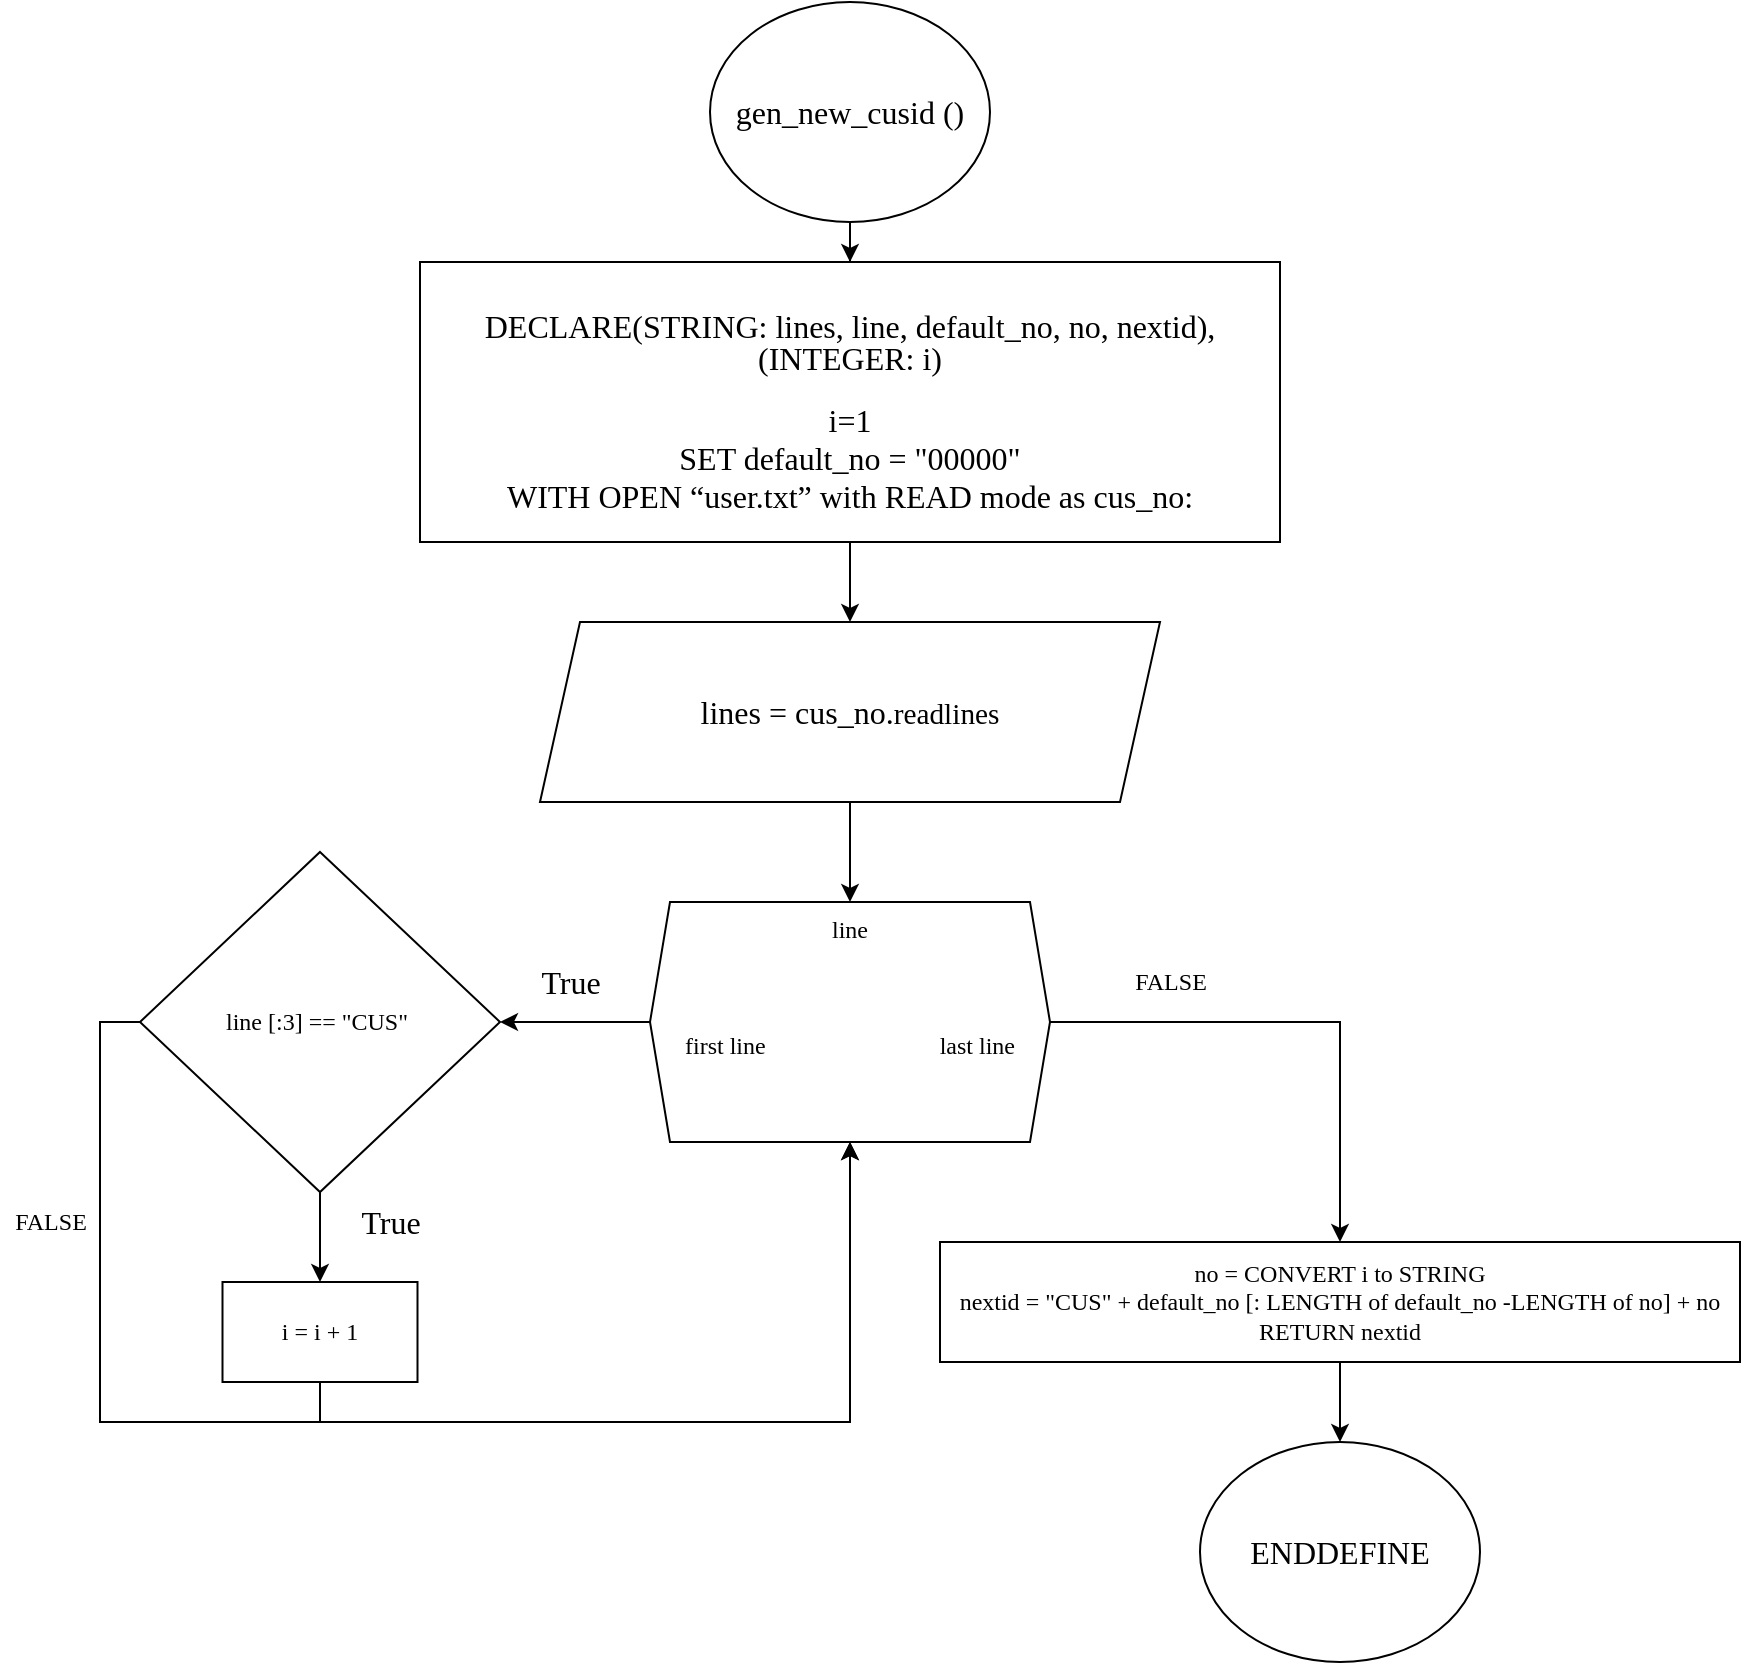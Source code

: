 <mxfile version="15.9.4" type="device" pages="16"><diagram id="T3XEkkWI0UpSPCCT03lc" name="Page-2"><mxGraphModel dx="2198" dy="1138" grid="1" gridSize="10" guides="1" tooltips="1" connect="1" arrows="1" fold="1" page="1" pageScale="1" pageWidth="850" pageHeight="1100" math="0" shadow="0"><root><mxCell id="uo1NarB65sgxHt_5F-Fb-0"/><mxCell id="uo1NarB65sgxHt_5F-Fb-1" parent="uo1NarB65sgxHt_5F-Fb-0"/><mxCell id="eiTzCoI2T80-D1T-N7yj-6" style="edgeStyle=orthogonalEdgeStyle;rounded=0;orthogonalLoop=1;jettySize=auto;html=1;exitX=0.5;exitY=1;exitDx=0;exitDy=0;fontFamily=Times New Roman;fontSize=12;" parent="uo1NarB65sgxHt_5F-Fb-1" source="VsPr6toH8x0ajQjHjLX8-0" target="VsPr6toH8x0ajQjHjLX8-1" edge="1"><mxGeometry relative="1" as="geometry"/></mxCell><mxCell id="VsPr6toH8x0ajQjHjLX8-0" value="&lt;span lang=&quot;EN-US&quot; style=&quot;font-size: 12pt; line-height: 107%;&quot;&gt;gen_new_cusid ()&lt;/span&gt;" style="ellipse;whiteSpace=wrap;html=1;fontFamily=Times New Roman;" parent="uo1NarB65sgxHt_5F-Fb-1" vertex="1"><mxGeometry x="775" y="100" width="140" height="110" as="geometry"/></mxCell><mxCell id="eiTzCoI2T80-D1T-N7yj-7" style="edgeStyle=orthogonalEdgeStyle;rounded=0;orthogonalLoop=1;jettySize=auto;html=1;exitX=0.5;exitY=1;exitDx=0;exitDy=0;fontFamily=Times New Roman;fontSize=12;" parent="uo1NarB65sgxHt_5F-Fb-1" source="VsPr6toH8x0ajQjHjLX8-1" target="VsPr6toH8x0ajQjHjLX8-2" edge="1"><mxGeometry relative="1" as="geometry"/></mxCell><mxCell id="VsPr6toH8x0ajQjHjLX8-1" value="&lt;p class=&quot;MsoNormal&quot; style=&quot;line-height: 115%&quot;&gt;&lt;span style=&quot;font-size: 12pt&quot;&gt;DECLARE(STRING: lines, line, default_no, no, nextid), (INTEGER: i)&lt;/span&gt;&lt;br&gt;&lt;/p&gt;&lt;span style=&quot;font-size: 12pt ; text-indent: 36pt&quot;&gt;i=1&lt;/span&gt;&lt;br&gt;&lt;span style=&quot;font-size: 12pt ; text-indent: 36pt&quot;&gt;SET default_no = &quot;00000&quot;&lt;/span&gt;&lt;br&gt;&lt;span style=&quot;font-size: 12pt ; text-indent: 36pt&quot;&gt;WITH OPEN “user.txt” with READ mode as cus_no:&lt;/span&gt;" style="rounded=0;whiteSpace=wrap;html=1;align=center;fontFamily=Times New Roman;fontStyle=0;spacing=2;" parent="uo1NarB65sgxHt_5F-Fb-1" vertex="1"><mxGeometry x="630" y="230" width="430" height="140" as="geometry"/></mxCell><mxCell id="eiTzCoI2T80-D1T-N7yj-8" style="edgeStyle=orthogonalEdgeStyle;rounded=0;orthogonalLoop=1;jettySize=auto;html=1;exitX=0.5;exitY=1;exitDx=0;exitDy=0;entryX=0.5;entryY=0;entryDx=0;entryDy=0;fontFamily=Times New Roman;fontSize=12;" parent="uo1NarB65sgxHt_5F-Fb-1" source="VsPr6toH8x0ajQjHjLX8-2" target="VsPr6toH8x0ajQjHjLX8-3" edge="1"><mxGeometry relative="1" as="geometry"/></mxCell><mxCell id="VsPr6toH8x0ajQjHjLX8-2" value="&lt;span lang=&quot;EN-US&quot; style=&quot;font-size: 12pt; line-height: 107%;&quot;&gt;lines = cus_no.&lt;/span&gt;&lt;span lang=&quot;EN-US&quot; style=&quot;font-size: 11pt; line-height: 107%;&quot;&gt;readlines&lt;/span&gt;" style="shape=parallelogram;perimeter=parallelogramPerimeter;whiteSpace=wrap;html=1;fixedSize=1;align=center;fontStyle=0;fontFamily=Times New Roman;" parent="uo1NarB65sgxHt_5F-Fb-1" vertex="1"><mxGeometry x="690" y="410" width="310" height="90" as="geometry"/></mxCell><mxCell id="CBK-0WNziILdrJV9DKOI-3" style="edgeStyle=orthogonalEdgeStyle;rounded=0;orthogonalLoop=1;jettySize=auto;html=1;exitX=0;exitY=0.5;exitDx=0;exitDy=0;entryX=1;entryY=0.5;entryDx=0;entryDy=0;fontFamily=Times New Roman;fontSize=12;" parent="uo1NarB65sgxHt_5F-Fb-1" source="VsPr6toH8x0ajQjHjLX8-3" target="VsPr6toH8x0ajQjHjLX8-4" edge="1"><mxGeometry relative="1" as="geometry"/></mxCell><mxCell id="rPl1R68orHSngHotFzT7-2" style="edgeStyle=orthogonalEdgeStyle;rounded=0;orthogonalLoop=1;jettySize=auto;html=1;exitX=1;exitY=0.5;exitDx=0;exitDy=0;entryX=0.5;entryY=0;entryDx=0;entryDy=0;fontFamily=Times New Roman;fontSize=12;" parent="uo1NarB65sgxHt_5F-Fb-1" source="VsPr6toH8x0ajQjHjLX8-3" target="CBK-0WNziILdrJV9DKOI-0" edge="1"><mxGeometry relative="1" as="geometry"/></mxCell><mxCell id="VsPr6toH8x0ajQjHjLX8-3" value="line&lt;br&gt;&lt;br&gt;&lt;br&gt;&lt;br&gt;first line&amp;nbsp; &amp;nbsp; &amp;nbsp; &amp;nbsp; &amp;nbsp; &amp;nbsp; &amp;nbsp; &amp;nbsp; &amp;nbsp; &amp;nbsp; &amp;nbsp; &amp;nbsp; &amp;nbsp; &amp;nbsp; &amp;nbsp;last line" style="shape=hexagon;perimeter=hexagonPerimeter2;whiteSpace=wrap;html=1;fixedSize=1;size=10;fontFamily=Times New Roman;verticalAlign=top;" parent="uo1NarB65sgxHt_5F-Fb-1" vertex="1"><mxGeometry x="745" y="550" width="200" height="120" as="geometry"/></mxCell><mxCell id="eiTzCoI2T80-D1T-N7yj-12" style="edgeStyle=orthogonalEdgeStyle;rounded=0;orthogonalLoop=1;jettySize=auto;html=1;exitX=0.5;exitY=1;exitDx=0;exitDy=0;entryX=0.5;entryY=0;entryDx=0;entryDy=0;fontFamily=Times New Roman;fontSize=12;" parent="uo1NarB65sgxHt_5F-Fb-1" source="VsPr6toH8x0ajQjHjLX8-4" target="eiTzCoI2T80-D1T-N7yj-10" edge="1"><mxGeometry relative="1" as="geometry"/></mxCell><mxCell id="rPl1R68orHSngHotFzT7-0" style="edgeStyle=orthogonalEdgeStyle;rounded=0;orthogonalLoop=1;jettySize=auto;html=1;exitX=0;exitY=0.5;exitDx=0;exitDy=0;entryX=0.5;entryY=1;entryDx=0;entryDy=0;fontFamily=Times New Roman;fontSize=12;" parent="uo1NarB65sgxHt_5F-Fb-1" source="VsPr6toH8x0ajQjHjLX8-4" target="VsPr6toH8x0ajQjHjLX8-3" edge="1"><mxGeometry relative="1" as="geometry"><Array as="points"><mxPoint x="470" y="610"/><mxPoint x="470" y="810"/><mxPoint x="845" y="810"/></Array></mxGeometry></mxCell><mxCell id="VsPr6toH8x0ajQjHjLX8-4" value="&lt;p class=&quot;MsoNormal&quot; style=&quot;line-height: 115%&quot;&gt;&lt;span lang=&quot;EN-US&quot; style=&quot;line-height: 115%&quot;&gt;line [:3] == &quot;CUS&quot;&amp;nbsp;&lt;/span&gt;&lt;/p&gt;" style="rhombus;whiteSpace=wrap;html=1;fontFamily=Times New Roman;" parent="uo1NarB65sgxHt_5F-Fb-1" vertex="1"><mxGeometry x="490" y="525" width="180" height="170" as="geometry"/></mxCell><mxCell id="CBK-0WNziILdrJV9DKOI-4" style="edgeStyle=orthogonalEdgeStyle;rounded=0;orthogonalLoop=1;jettySize=auto;html=1;exitX=0.5;exitY=1;exitDx=0;exitDy=0;entryX=0.5;entryY=1;entryDx=0;entryDy=0;fontFamily=Times New Roman;fontSize=12;" parent="uo1NarB65sgxHt_5F-Fb-1" source="eiTzCoI2T80-D1T-N7yj-10" target="VsPr6toH8x0ajQjHjLX8-3" edge="1"><mxGeometry relative="1" as="geometry"/></mxCell><mxCell id="eiTzCoI2T80-D1T-N7yj-10" value="&lt;font style=&quot;font-size: 12px&quot;&gt;&lt;br&gt;i = i + 1&lt;br style=&quot;font-size: 12px&quot;&gt;&lt;/font&gt;&lt;span&gt;&lt;br&gt;&lt;/span&gt;" style="rounded=0;whiteSpace=wrap;html=1;fontFamily=Times New Roman;fontSize=12;align=center;fontStyle=0" parent="uo1NarB65sgxHt_5F-Fb-1" vertex="1"><mxGeometry x="531.25" y="740" width="97.5" height="50" as="geometry"/></mxCell><mxCell id="eiTzCoI2T80-D1T-N7yj-13" value="&lt;span lang=&quot;EN-US&quot; style=&quot;font-size: 12pt ; line-height: 107%&quot;&gt;ENDDEFINE&lt;/span&gt;" style="ellipse;whiteSpace=wrap;html=1;fontFamily=Times New Roman;" parent="uo1NarB65sgxHt_5F-Fb-1" vertex="1"><mxGeometry x="1020" y="820" width="140" height="110" as="geometry"/></mxCell><mxCell id="eiTzCoI2T80-D1T-N7yj-15" value="True" style="text;html=1;align=center;verticalAlign=middle;resizable=0;points=[];autosize=1;strokeColor=none;fillColor=none;fontSize=16;fontFamily=Times New Roman;" parent="uo1NarB65sgxHt_5F-Fb-1" vertex="1"><mxGeometry x="590" y="700" width="50" height="20" as="geometry"/></mxCell><mxCell id="rPl1R68orHSngHotFzT7-3" style="edgeStyle=orthogonalEdgeStyle;rounded=0;orthogonalLoop=1;jettySize=auto;html=1;exitX=0.5;exitY=1;exitDx=0;exitDy=0;fontFamily=Times New Roman;fontSize=12;" parent="uo1NarB65sgxHt_5F-Fb-1" source="CBK-0WNziILdrJV9DKOI-0" target="eiTzCoI2T80-D1T-N7yj-13" edge="1"><mxGeometry relative="1" as="geometry"/></mxCell><mxCell id="CBK-0WNziILdrJV9DKOI-0" value="&lt;font&gt;&lt;span style=&quot;text-indent: 36pt&quot;&gt;no = CONVERT i to STRING&lt;/span&gt;&lt;br&gt;&lt;/font&gt;&lt;span&gt;nextid&amp;nbsp;&lt;/span&gt;&lt;span&gt;= &quot;CUS&quot; + default_no [: LENGTH of default_no -LENGTH of no] + no&lt;br&gt;&lt;/span&gt;&lt;span&gt;RETURN&amp;nbsp;&lt;/span&gt;&lt;span&gt;nextid&lt;/span&gt;" style="rounded=0;whiteSpace=wrap;html=1;fontFamily=Times New Roman;fontSize=12;" parent="uo1NarB65sgxHt_5F-Fb-1" vertex="1"><mxGeometry x="890" y="720" width="400" height="60" as="geometry"/></mxCell><mxCell id="CBK-0WNziILdrJV9DKOI-2" value="True" style="text;html=1;align=center;verticalAlign=middle;resizable=0;points=[];autosize=1;strokeColor=none;fillColor=none;fontSize=16;fontFamily=Times New Roman;" parent="uo1NarB65sgxHt_5F-Fb-1" vertex="1"><mxGeometry x="680" y="580" width="50" height="20" as="geometry"/></mxCell><mxCell id="rPl1R68orHSngHotFzT7-1" value="FALSE" style="text;html=1;align=center;verticalAlign=middle;resizable=0;points=[];autosize=1;strokeColor=none;fillColor=none;fontSize=12;fontFamily=Times New Roman;" parent="uo1NarB65sgxHt_5F-Fb-1" vertex="1"><mxGeometry x="420" y="700" width="50" height="20" as="geometry"/></mxCell><mxCell id="rPl1R68orHSngHotFzT7-4" value="FALSE" style="text;html=1;align=center;verticalAlign=middle;resizable=0;points=[];autosize=1;strokeColor=none;fillColor=none;fontSize=12;fontFamily=Times New Roman;" parent="uo1NarB65sgxHt_5F-Fb-1" vertex="1"><mxGeometry x="980" y="580" width="50" height="20" as="geometry"/></mxCell></root></mxGraphModel></diagram><diagram id="zeVFW_8z0UmepOsxXTQm" name="Page-3"><mxGraphModel dx="1209" dy="626" grid="1" gridSize="10" guides="1" tooltips="1" connect="1" arrows="1" fold="1" page="1" pageScale="1" pageWidth="850" pageHeight="1100" math="0" shadow="0"><root><mxCell id="lETI3Sc-yNzje5ZEyK0B-0"/><mxCell id="lETI3Sc-yNzje5ZEyK0B-1" parent="lETI3Sc-yNzje5ZEyK0B-0"/><mxCell id="lETI3Sc-yNzje5ZEyK0B-2" style="edgeStyle=orthogonalEdgeStyle;rounded=0;orthogonalLoop=1;jettySize=auto;html=1;exitX=0.5;exitY=1;exitDx=0;exitDy=0;fontFamily=Times New Roman;fontSize=12;" parent="lETI3Sc-yNzje5ZEyK0B-1" source="lETI3Sc-yNzje5ZEyK0B-3" target="lETI3Sc-yNzje5ZEyK0B-5" edge="1"><mxGeometry relative="1" as="geometry"/></mxCell><mxCell id="lETI3Sc-yNzje5ZEyK0B-3" value="&lt;span lang=&quot;EN-US&quot; style=&quot;font-size: 12pt ; line-height: 107%&quot;&gt;gen_new_staffid ()&lt;/span&gt;" style="ellipse;whiteSpace=wrap;html=1;fontFamily=Times New Roman;" parent="lETI3Sc-yNzje5ZEyK0B-1" vertex="1"><mxGeometry x="785" y="120" width="140" height="110" as="geometry"/></mxCell><mxCell id="lETI3Sc-yNzje5ZEyK0B-4" style="edgeStyle=orthogonalEdgeStyle;rounded=0;orthogonalLoop=1;jettySize=auto;html=1;exitX=0.5;exitY=1;exitDx=0;exitDy=0;fontFamily=Times New Roman;fontSize=12;" parent="lETI3Sc-yNzje5ZEyK0B-1" source="lETI3Sc-yNzje5ZEyK0B-5" target="lETI3Sc-yNzje5ZEyK0B-7" edge="1"><mxGeometry relative="1" as="geometry"/></mxCell><mxCell id="lETI3Sc-yNzje5ZEyK0B-5" value="&lt;p class=&quot;MsoNormal&quot; style=&quot;line-height: 115%&quot;&gt;&lt;span style=&quot;font-size: 12pt&quot;&gt;DECLARE(STRING: lines, line, default_no, no, nextid), (INTEGER: i)&lt;/span&gt;&lt;br&gt;&lt;/p&gt;&lt;span style=&quot;font-size: 12pt ; text-indent: 36pt&quot;&gt;i=1&lt;/span&gt;&lt;br&gt;&lt;span style=&quot;font-size: 12pt ; text-indent: 36pt&quot;&gt;SET default_no = &quot;00000&quot;&lt;/span&gt;&lt;br&gt;&lt;span style=&quot;font-size: 12pt ; text-indent: 36pt&quot;&gt;WITH OPEN “user.txt” with READ mode as cus_no:&lt;/span&gt;" style="rounded=0;whiteSpace=wrap;html=1;align=center;fontFamily=Times New Roman;fontStyle=0;spacing=2;" parent="lETI3Sc-yNzje5ZEyK0B-1" vertex="1"><mxGeometry x="640" y="250" width="430" height="140" as="geometry"/></mxCell><mxCell id="lETI3Sc-yNzje5ZEyK0B-6" style="edgeStyle=orthogonalEdgeStyle;rounded=0;orthogonalLoop=1;jettySize=auto;html=1;exitX=0.5;exitY=1;exitDx=0;exitDy=0;entryX=0.5;entryY=0;entryDx=0;entryDy=0;fontFamily=Times New Roman;fontSize=12;" parent="lETI3Sc-yNzje5ZEyK0B-1" source="lETI3Sc-yNzje5ZEyK0B-7" target="lETI3Sc-yNzje5ZEyK0B-9" edge="1"><mxGeometry relative="1" as="geometry"/></mxCell><mxCell id="lETI3Sc-yNzje5ZEyK0B-7" value="&lt;span lang=&quot;EN-US&quot; style=&quot;font-size: 12pt; line-height: 107%;&quot;&gt;lines = cus_no.&lt;/span&gt;&lt;span lang=&quot;EN-US&quot; style=&quot;font-size: 11pt; line-height: 107%;&quot;&gt;readlines&lt;/span&gt;" style="shape=parallelogram;perimeter=parallelogramPerimeter;whiteSpace=wrap;html=1;fixedSize=1;align=center;fontStyle=0;fontFamily=Times New Roman;" parent="lETI3Sc-yNzje5ZEyK0B-1" vertex="1"><mxGeometry x="700" y="430" width="310" height="90" as="geometry"/></mxCell><mxCell id="X4dQdDtW--StinEhHMQ3-2" style="edgeStyle=orthogonalEdgeStyle;rounded=0;orthogonalLoop=1;jettySize=auto;html=1;exitX=0;exitY=0.5;exitDx=0;exitDy=0;entryX=1;entryY=0.5;entryDx=0;entryDy=0;fontFamily=Times New Roman;fontSize=12;" parent="lETI3Sc-yNzje5ZEyK0B-1" source="lETI3Sc-yNzje5ZEyK0B-9" target="lETI3Sc-yNzje5ZEyK0B-11" edge="1"><mxGeometry relative="1" as="geometry"/></mxCell><mxCell id="X4dQdDtW--StinEhHMQ3-13" style="edgeStyle=orthogonalEdgeStyle;rounded=0;orthogonalLoop=1;jettySize=auto;html=1;exitX=1;exitY=0.5;exitDx=0;exitDy=0;fontFamily=Times New Roman;fontSize=12;" parent="lETI3Sc-yNzje5ZEyK0B-1" source="lETI3Sc-yNzje5ZEyK0B-9" target="X4dQdDtW--StinEhHMQ3-9" edge="1"><mxGeometry relative="1" as="geometry"/></mxCell><mxCell id="lETI3Sc-yNzje5ZEyK0B-9" value="line&lt;br&gt;&lt;br&gt;&lt;br&gt;&lt;br&gt;first line&amp;nbsp; &amp;nbsp; &amp;nbsp; &amp;nbsp; &amp;nbsp; &amp;nbsp; &amp;nbsp; &amp;nbsp; &amp;nbsp; &amp;nbsp; &amp;nbsp; &amp;nbsp; &amp;nbsp; &amp;nbsp; &amp;nbsp;last line" style="shape=hexagon;perimeter=hexagonPerimeter2;whiteSpace=wrap;html=1;fixedSize=1;size=10;fontFamily=Times New Roman;verticalAlign=top;" parent="lETI3Sc-yNzje5ZEyK0B-1" vertex="1"><mxGeometry x="755" y="570" width="200" height="120" as="geometry"/></mxCell><mxCell id="lETI3Sc-yNzje5ZEyK0B-10" style="edgeStyle=orthogonalEdgeStyle;rounded=0;orthogonalLoop=1;jettySize=auto;html=1;exitX=0.5;exitY=1;exitDx=0;exitDy=0;entryX=0.5;entryY=0;entryDx=0;entryDy=0;fontFamily=Times New Roman;fontSize=12;" parent="lETI3Sc-yNzje5ZEyK0B-1" source="lETI3Sc-yNzje5ZEyK0B-11" target="lETI3Sc-yNzje5ZEyK0B-13" edge="1"><mxGeometry relative="1" as="geometry"/></mxCell><mxCell id="X4dQdDtW--StinEhHMQ3-7" style="edgeStyle=orthogonalEdgeStyle;rounded=0;orthogonalLoop=1;jettySize=auto;html=1;exitX=0;exitY=0.5;exitDx=0;exitDy=0;entryX=0.5;entryY=1;entryDx=0;entryDy=0;fontFamily=Times New Roman;fontSize=12;" parent="lETI3Sc-yNzje5ZEyK0B-1" source="lETI3Sc-yNzje5ZEyK0B-11" target="lETI3Sc-yNzje5ZEyK0B-9" edge="1"><mxGeometry relative="1" as="geometry"><Array as="points"><mxPoint x="500" y="630"/><mxPoint x="500" y="830"/><mxPoint x="855" y="830"/></Array></mxGeometry></mxCell><mxCell id="lETI3Sc-yNzje5ZEyK0B-11" value="&lt;p class=&quot;MsoNormal&quot; style=&quot;line-height: 115% ; font-size: 12px&quot;&gt;&lt;span lang=&quot;EN-US&quot; style=&quot;font-size: 12px ; line-height: 107%&quot;&gt;&amp;nbsp;line [:5] = &quot;STAFF&quot;&amp;nbsp;&lt;/span&gt;&lt;br style=&quot;font-size: 12px&quot;&gt;&lt;/p&gt;" style="rhombus;whiteSpace=wrap;html=1;fontFamily=Times New Roman;verticalAlign=middle;fontSize=12;" parent="lETI3Sc-yNzje5ZEyK0B-1" vertex="1"><mxGeometry x="520" y="545" width="180" height="170" as="geometry"/></mxCell><mxCell id="X4dQdDtW--StinEhHMQ3-3" style="edgeStyle=orthogonalEdgeStyle;rounded=0;orthogonalLoop=1;jettySize=auto;html=1;exitX=0.5;exitY=1;exitDx=0;exitDy=0;entryX=0.5;entryY=1;entryDx=0;entryDy=0;fontFamily=Times New Roman;fontSize=12;" parent="lETI3Sc-yNzje5ZEyK0B-1" source="lETI3Sc-yNzje5ZEyK0B-13" target="lETI3Sc-yNzje5ZEyK0B-9" edge="1"><mxGeometry relative="1" as="geometry"/></mxCell><mxCell id="lETI3Sc-yNzje5ZEyK0B-13" value="&lt;span&gt;i = i + 1&lt;br&gt;&lt;/span&gt;" style="rounded=0;whiteSpace=wrap;html=1;fontFamily=Times New Roman;fontSize=12;align=center;fontStyle=0" parent="lETI3Sc-yNzje5ZEyK0B-1" vertex="1"><mxGeometry x="560" y="760" width="100" height="50" as="geometry"/></mxCell><mxCell id="lETI3Sc-yNzje5ZEyK0B-14" value="&lt;span lang=&quot;EN-US&quot; style=&quot;font-size: 12pt ; line-height: 107%&quot;&gt;ENDDEFINE&lt;/span&gt;" style="ellipse;whiteSpace=wrap;html=1;fontFamily=Times New Roman;" parent="lETI3Sc-yNzje5ZEyK0B-1" vertex="1"><mxGeometry x="1075" y="890" width="140" height="110" as="geometry"/></mxCell><mxCell id="lETI3Sc-yNzje5ZEyK0B-15" value="True" style="text;html=1;align=center;verticalAlign=middle;resizable=0;points=[];autosize=1;strokeColor=none;fillColor=none;fontSize=16;fontFamily=Times New Roman;" parent="lETI3Sc-yNzje5ZEyK0B-1" vertex="1"><mxGeometry x="620" y="720" width="50" height="20" as="geometry"/></mxCell><mxCell id="X4dQdDtW--StinEhHMQ3-0" value="True" style="text;html=1;align=center;verticalAlign=middle;resizable=0;points=[];autosize=1;strokeColor=none;fillColor=none;fontSize=16;fontFamily=Times New Roman;" parent="lETI3Sc-yNzje5ZEyK0B-1" vertex="1"><mxGeometry x="700" y="600" width="50" height="20" as="geometry"/></mxCell><mxCell id="X4dQdDtW--StinEhHMQ3-8" value="FALSE" style="text;html=1;align=center;verticalAlign=middle;resizable=0;points=[];autosize=1;strokeColor=none;fillColor=none;fontSize=12;fontFamily=Times New Roman;" parent="lETI3Sc-yNzje5ZEyK0B-1" vertex="1"><mxGeometry x="450" y="715" width="50" height="20" as="geometry"/></mxCell><mxCell id="X4dQdDtW--StinEhHMQ3-14" style="edgeStyle=orthogonalEdgeStyle;rounded=0;orthogonalLoop=1;jettySize=auto;html=1;exitX=0.5;exitY=1;exitDx=0;exitDy=0;entryX=0.5;entryY=0;entryDx=0;entryDy=0;fontFamily=Times New Roman;fontSize=12;" parent="lETI3Sc-yNzje5ZEyK0B-1" source="X4dQdDtW--StinEhHMQ3-9" target="lETI3Sc-yNzje5ZEyK0B-14" edge="1"><mxGeometry relative="1" as="geometry"/></mxCell><mxCell id="X4dQdDtW--StinEhHMQ3-9" value="no = CONVERT i to STRING&#10;nextid = &quot;STAFF&quot; + default_no [: LENGTH of default_no -LENGTH of no] + no&#10; RETURN nextid" style="rounded=0;whiteSpace=wrap;fontFamily=Times New Roman;fontSize=12;" parent="lETI3Sc-yNzje5ZEyK0B-1" vertex="1"><mxGeometry x="940" y="720" width="410" height="90" as="geometry"/></mxCell><mxCell id="X4dQdDtW--StinEhHMQ3-15" value="FALSE" style="text;html=1;align=center;verticalAlign=middle;resizable=0;points=[];autosize=1;strokeColor=none;fillColor=none;fontSize=12;fontFamily=Times New Roman;" parent="lETI3Sc-yNzje5ZEyK0B-1" vertex="1"><mxGeometry x="1020" y="600" width="50" height="20" as="geometry"/></mxCell></root></mxGraphModel></diagram><diagram id="i79gAaNY-MKwPy493edL" name="Page-4"><mxGraphModel dx="1209" dy="626" grid="1" gridSize="10" guides="1" tooltips="1" connect="1" arrows="1" fold="1" page="1" pageScale="1" pageWidth="850" pageHeight="1100" math="0" shadow="0"><root><mxCell id="SLlGS88KCKFEtBqBfeHQ-0"/><mxCell id="SLlGS88KCKFEtBqBfeHQ-1" parent="SLlGS88KCKFEtBqBfeHQ-0"/><mxCell id="NLAeP_hkfDR9ZXGqyTmZ-23" style="edgeStyle=orthogonalEdgeStyle;rounded=0;orthogonalLoop=1;jettySize=auto;html=1;exitX=0.5;exitY=1;exitDx=0;exitDy=0;entryX=0.5;entryY=0;entryDx=0;entryDy=0;fontFamily=Times New Roman;fontSize=12;" parent="SLlGS88KCKFEtBqBfeHQ-1" source="ZqA9daLRa8_jJ89AkpSh-0" target="ZqA9daLRa8_jJ89AkpSh-2" edge="1"><mxGeometry relative="1" as="geometry"/></mxCell><mxCell id="ZqA9daLRa8_jJ89AkpSh-0" value="&lt;p class=&quot;MsoNormal&quot; style=&quot;font-size: 12px&quot;&gt;&lt;span lang=&quot;EN-US&quot; style=&quot;font-size: 12px ; line-height: 107%&quot;&gt;DEFINE change&lt;br style=&quot;font-size: 12px&quot;&gt;password()&amp;nbsp;&lt;/span&gt;&lt;/p&gt;" style="ellipse;whiteSpace=wrap;html=1;fontFamily=Times New Roman;fontSize=12;align=center;" parent="SLlGS88KCKFEtBqBfeHQ-1" vertex="1"><mxGeometry x="755" y="160" width="120" height="80" as="geometry"/></mxCell><mxCell id="NLAeP_hkfDR9ZXGqyTmZ-21" style="edgeStyle=orthogonalEdgeStyle;rounded=0;orthogonalLoop=1;jettySize=auto;html=1;exitX=0.5;exitY=1;exitDx=0;exitDy=0;entryX=0.5;entryY=0;entryDx=0;entryDy=0;fontFamily=Times New Roman;fontSize=12;" parent="SLlGS88KCKFEtBqBfeHQ-1" source="ZqA9daLRa8_jJ89AkpSh-2" target="ZqA9daLRa8_jJ89AkpSh-3" edge="1"><mxGeometry relative="1" as="geometry"/></mxCell><mxCell id="ZqA9daLRa8_jJ89AkpSh-2" value="&lt;p class=&quot;MsoNormal&quot; style=&quot;font-size: 12px&quot;&gt;&lt;span lang=&quot;EN-US&quot; style=&quot;font-size: 12px ; line-height: 107%&quot;&gt;DECLARE (STRING:userdetails, userdetail, username, recs, frec, field, newpassword),&lt;/span&gt;&lt;/p&gt;&lt;span style=&quot;font-size: 12px&quot;&gt;(LIST: edit_list, rec)&lt;br style=&quot;font-size: 12px&quot;&gt;&lt;/span&gt;&lt;p class=&quot;MsoNormal&quot; style=&quot;font-size: 12px&quot;&gt;&lt;span lang=&quot;EN-US&quot; style=&quot;font-size: 12px ; line-height: 107%&quot;&gt;WITH OPEN &quot;user.txt&quot; with Read mode as read&lt;/span&gt;&lt;/p&gt;" style="rounded=0;whiteSpace=wrap;html=1;fontFamily=Times New Roman;fontSize=12;align=center;" parent="SLlGS88KCKFEtBqBfeHQ-1" vertex="1"><mxGeometry x="640" y="250" width="340" height="100" as="geometry"/></mxCell><mxCell id="NLAeP_hkfDR9ZXGqyTmZ-22" style="edgeStyle=orthogonalEdgeStyle;rounded=0;orthogonalLoop=1;jettySize=auto;html=1;exitX=0.5;exitY=1;exitDx=0;exitDy=0;entryX=0.5;entryY=0;entryDx=0;entryDy=0;fontFamily=Times New Roman;fontSize=12;" parent="SLlGS88KCKFEtBqBfeHQ-1" source="ZqA9daLRa8_jJ89AkpSh-3" target="ZqA9daLRa8_jJ89AkpSh-4" edge="1"><mxGeometry relative="1" as="geometry"/></mxCell><mxCell id="ZqA9daLRa8_jJ89AkpSh-3" value="&lt;p class=&quot;MsoNormal&quot; style=&quot;font-size: 12px;&quot;&gt;&lt;span lang=&quot;EN-US&quot; style=&quot;font-size: 12px; line-height: 107%;&quot;&gt;userdetails = read. readlines ()&lt;/span&gt;&lt;/p&gt;" style="shape=parallelogram;perimeter=parallelogramPerimeter;whiteSpace=wrap;html=1;fixedSize=1;fontFamily=Times New Roman;fontSize=12;" parent="SLlGS88KCKFEtBqBfeHQ-1" vertex="1"><mxGeometry x="720" y="370" width="180" height="60" as="geometry"/></mxCell><mxCell id="NLAeP_hkfDR9ZXGqyTmZ-35" style="edgeStyle=orthogonalEdgeStyle;rounded=0;orthogonalLoop=1;jettySize=auto;html=1;exitX=0;exitY=0.5;exitDx=0;exitDy=0;entryX=1;entryY=0.5;entryDx=0;entryDy=0;fontFamily=Times New Roman;fontSize=12;" parent="SLlGS88KCKFEtBqBfeHQ-1" source="ZqA9daLRa8_jJ89AkpSh-4" target="FGYI2eNR0LgsUqgTxWLR-1" edge="1"><mxGeometry relative="1" as="geometry"/></mxCell><mxCell id="NLAeP_hkfDR9ZXGqyTmZ-44" style="edgeStyle=orthogonalEdgeStyle;rounded=0;orthogonalLoop=1;jettySize=auto;html=1;exitX=1;exitY=0.5;exitDx=0;exitDy=0;entryX=0;entryY=0.5;entryDx=0;entryDy=0;fontFamily=Times New Roman;fontSize=12;" parent="SLlGS88KCKFEtBqBfeHQ-1" source="ZqA9daLRa8_jJ89AkpSh-4" target="NLAeP_hkfDR9ZXGqyTmZ-17" edge="1"><mxGeometry relative="1" as="geometry"/></mxCell><mxCell id="ZqA9daLRa8_jJ89AkpSh-4" value="userdetails&lt;br&gt;&lt;br&gt;first userdetail&amp;nbsp; &amp;nbsp; &amp;nbsp; &amp;nbsp; &amp;nbsp; &amp;nbsp; &amp;nbsp; &amp;nbsp; &amp;nbsp; &amp;nbsp; &amp;nbsp; &amp;nbsp; &amp;nbsp; &amp;nbsp; &amp;nbsp; &amp;nbsp; &amp;nbsp; &amp;nbsp; &amp;nbsp; &amp;nbsp; last userdetail" style="shape=hexagon;perimeter=hexagonPerimeter2;whiteSpace=wrap;html=1;fixedSize=1;fontFamily=Times New Roman;fontSize=12;verticalAlign=top;" parent="SLlGS88KCKFEtBqBfeHQ-1" vertex="1"><mxGeometry x="675" y="450" width="270" height="80" as="geometry"/></mxCell><mxCell id="NLAeP_hkfDR9ZXGqyTmZ-37" style="edgeStyle=orthogonalEdgeStyle;rounded=0;orthogonalLoop=1;jettySize=auto;html=1;exitX=0.5;exitY=1;exitDx=0;exitDy=0;entryX=0.5;entryY=0;entryDx=0;entryDy=0;fontFamily=Times New Roman;fontSize=12;" parent="SLlGS88KCKFEtBqBfeHQ-1" source="ZqA9daLRa8_jJ89AkpSh-5" target="ZqA9daLRa8_jJ89AkpSh-6" edge="1"><mxGeometry relative="1" as="geometry"/></mxCell><mxCell id="NLAeP_hkfDR9ZXGqyTmZ-43" style="edgeStyle=orthogonalEdgeStyle;rounded=0;orthogonalLoop=1;jettySize=auto;html=1;exitX=1;exitY=0.5;exitDx=0;exitDy=0;entryX=0;entryY=0.5;entryDx=0;entryDy=0;fontFamily=Times New Roman;fontSize=12;" parent="SLlGS88KCKFEtBqBfeHQ-1" source="ZqA9daLRa8_jJ89AkpSh-5" target="NLAeP_hkfDR9ZXGqyTmZ-7" edge="1"><mxGeometry relative="1" as="geometry"/></mxCell><mxCell id="ZqA9daLRa8_jJ89AkpSh-5" value="&lt;span lang=&quot;EN-US&quot; style=&quot;font-size: 12px ; line-height: 107%&quot;&gt;&amp;nbsp;username ==rec [0]&lt;/span&gt;" style="rhombus;whiteSpace=wrap;html=1;fontFamily=Times New Roman;fontSize=12;" parent="SLlGS88KCKFEtBqBfeHQ-1" vertex="1"><mxGeometry x="405" y="570" width="170" height="80" as="geometry"/></mxCell><mxCell id="NLAeP_hkfDR9ZXGqyTmZ-38" style="edgeStyle=orthogonalEdgeStyle;rounded=0;orthogonalLoop=1;jettySize=auto;html=1;exitX=0.5;exitY=1;exitDx=0;exitDy=0;entryX=0.5;entryY=0;entryDx=0;entryDy=0;fontFamily=Times New Roman;fontSize=12;" parent="SLlGS88KCKFEtBqBfeHQ-1" source="ZqA9daLRa8_jJ89AkpSh-6" target="ZqA9daLRa8_jJ89AkpSh-7" edge="1"><mxGeometry relative="1" as="geometry"/></mxCell><mxCell id="ZqA9daLRa8_jJ89AkpSh-6" value="&lt;p class=&quot;MsoNormal&quot; style=&quot;font-size: 12px&quot;&gt;&lt;span lang=&quot;EN-US&quot; style=&quot;font-size: 12px ; line-height: 107%&quot;&gt;DISPLAY (&quot;NEW PASSWORD:&quot;)&lt;/span&gt;&lt;/p&gt;&lt;span&gt;READ newpassword&lt;/span&gt;" style="shape=parallelogram;perimeter=parallelogramPerimeter;whiteSpace=wrap;html=1;fixedSize=1;fontFamily=Times New Roman;fontSize=12;align=center;" parent="SLlGS88KCKFEtBqBfeHQ-1" vertex="1"><mxGeometry x="390" y="680" width="200" height="80" as="geometry"/></mxCell><mxCell id="NLAeP_hkfDR9ZXGqyTmZ-40" style="edgeStyle=orthogonalEdgeStyle;rounded=0;orthogonalLoop=1;jettySize=auto;html=1;exitX=1;exitY=0.5;exitDx=0;exitDy=0;entryX=0.5;entryY=1;entryDx=0;entryDy=0;fontFamily=Times New Roman;fontSize=12;" parent="SLlGS88KCKFEtBqBfeHQ-1" source="ZqA9daLRa8_jJ89AkpSh-7" target="NLAeP_hkfDR9ZXGqyTmZ-7" edge="1"><mxGeometry relative="1" as="geometry"/></mxCell><mxCell id="ZqA9daLRa8_jJ89AkpSh-7" value="&lt;p class=&quot;MsoNormal&quot; style=&quot;font-size: 12px;&quot;&gt;&lt;span lang=&quot;EN-US&quot; style=&quot;font-size: 12px; line-height: 107%;&quot;&gt;ASSIGN rec [1] = newpassword&lt;/span&gt;&lt;/p&gt;" style="rounded=0;whiteSpace=wrap;html=1;fontFamily=Times New Roman;fontSize=12;" parent="SLlGS88KCKFEtBqBfeHQ-1" vertex="1"><mxGeometry x="390" y="790" width="200" height="60" as="geometry"/></mxCell><mxCell id="NLAeP_hkfDR9ZXGqyTmZ-36" style="edgeStyle=orthogonalEdgeStyle;rounded=0;orthogonalLoop=1;jettySize=auto;html=1;exitX=0.5;exitY=1;exitDx=0;exitDy=0;entryX=0.5;entryY=0;entryDx=0;entryDy=0;fontFamily=Times New Roman;fontSize=12;" parent="SLlGS88KCKFEtBqBfeHQ-1" source="FGYI2eNR0LgsUqgTxWLR-1" target="ZqA9daLRa8_jJ89AkpSh-5" edge="1"><mxGeometry relative="1" as="geometry"/></mxCell><mxCell id="FGYI2eNR0LgsUqgTxWLR-1" value="&lt;span lang=&quot;EN-US&quot; style=&quot;font-size: 12px; line-height: 107%;&quot;&gt;rec = userdetail. split (&quot;:&quot;)&lt;/span&gt;" style="rounded=0;whiteSpace=wrap;html=1;fontFamily=Times New Roman;fontSize=12;" parent="SLlGS88KCKFEtBqBfeHQ-1" vertex="1"><mxGeometry x="417.5" y="460" width="145" height="60" as="geometry"/></mxCell><mxCell id="NLAeP_hkfDR9ZXGqyTmZ-42" style="edgeStyle=orthogonalEdgeStyle;rounded=0;orthogonalLoop=1;jettySize=auto;html=1;exitX=0.5;exitY=0;exitDx=0;exitDy=0;entryX=0.5;entryY=1;entryDx=0;entryDy=0;fontFamily=Times New Roman;fontSize=12;" parent="SLlGS88KCKFEtBqBfeHQ-1" source="NLAeP_hkfDR9ZXGqyTmZ-7" target="ZqA9daLRa8_jJ89AkpSh-4" edge="1"><mxGeometry relative="1" as="geometry"/></mxCell><mxCell id="NLAeP_hkfDR9ZXGqyTmZ-7" value="&lt;p class=&quot;MsoNormal&quot; style=&quot;font-size: 12px&quot;&gt;&lt;span lang=&quot;EN-US&quot; style=&quot;font-size: 12px ; line-height: 107%&quot;&gt;APPEND edit_list with rec&lt;/span&gt;&lt;/p&gt;" style="rounded=0;whiteSpace=wrap;html=1;fontFamily=Times New Roman;fontSize=12;" parent="SLlGS88KCKFEtBqBfeHQ-1" vertex="1"><mxGeometry x="740" y="580" width="140" height="60" as="geometry"/></mxCell><mxCell id="NLAeP_hkfDR9ZXGqyTmZ-20" style="edgeStyle=orthogonalEdgeStyle;rounded=0;orthogonalLoop=1;jettySize=auto;html=1;exitX=0.5;exitY=1;exitDx=0;exitDy=0;entryX=0.5;entryY=0;entryDx=0;entryDy=0;fontFamily=Times New Roman;fontSize=12;" parent="SLlGS88KCKFEtBqBfeHQ-1" source="NLAeP_hkfDR9ZXGqyTmZ-17" target="NLAeP_hkfDR9ZXGqyTmZ-19" edge="1"><mxGeometry relative="1" as="geometry"/></mxCell><mxCell id="NLAeP_hkfDR9ZXGqyTmZ-17" value="WITH OPEN&quot;user.txt&quot; with WRITE mode as edit" style="rounded=0;whiteSpace=wrap;html=1;fontFamily=Times New Roman;fontSize=12;" parent="SLlGS88KCKFEtBqBfeHQ-1" vertex="1"><mxGeometry x="995" y="470" width="130" height="40" as="geometry"/></mxCell><mxCell id="NLAeP_hkfDR9ZXGqyTmZ-45" style="edgeStyle=orthogonalEdgeStyle;rounded=0;orthogonalLoop=1;jettySize=auto;html=1;exitX=0.5;exitY=1;exitDx=0;exitDy=0;entryX=0.5;entryY=0;entryDx=0;entryDy=0;fontFamily=Times New Roman;fontSize=12;" parent="SLlGS88KCKFEtBqBfeHQ-1" source="NLAeP_hkfDR9ZXGqyTmZ-19" target="NLAeP_hkfDR9ZXGqyTmZ-24" edge="1"><mxGeometry relative="1" as="geometry"/></mxCell><mxCell id="NLAeP_hkfDR9ZXGqyTmZ-61" style="edgeStyle=orthogonalEdgeStyle;rounded=0;orthogonalLoop=1;jettySize=auto;html=1;exitX=1;exitY=0.5;exitDx=0;exitDy=0;entryX=0;entryY=0.5;entryDx=0;entryDy=0;fontFamily=Times New Roman;fontSize=12;" parent="SLlGS88KCKFEtBqBfeHQ-1" source="NLAeP_hkfDR9ZXGqyTmZ-19" target="NLAeP_hkfDR9ZXGqyTmZ-60" edge="1"><mxGeometry relative="1" as="geometry"/></mxCell><mxCell id="NLAeP_hkfDR9ZXGqyTmZ-19" value="edit_list&lt;br&gt;&lt;br&gt;first recs&amp;nbsp; &amp;nbsp; &amp;nbsp; &amp;nbsp; &amp;nbsp; &amp;nbsp; &amp;nbsp; last recs" style="shape=hexagon;perimeter=hexagonPerimeter2;whiteSpace=wrap;html=1;fixedSize=1;fontFamily=Times New Roman;fontSize=12;verticalAlign=top;" parent="SLlGS88KCKFEtBqBfeHQ-1" vertex="1"><mxGeometry x="990" y="580" width="140" height="80" as="geometry"/></mxCell><mxCell id="NLAeP_hkfDR9ZXGqyTmZ-46" style="edgeStyle=orthogonalEdgeStyle;rounded=0;orthogonalLoop=1;jettySize=auto;html=1;exitX=0.5;exitY=1;exitDx=0;exitDy=0;entryX=0.5;entryY=0;entryDx=0;entryDy=0;fontFamily=Times New Roman;fontSize=12;" parent="SLlGS88KCKFEtBqBfeHQ-1" source="NLAeP_hkfDR9ZXGqyTmZ-24" target="NLAeP_hkfDR9ZXGqyTmZ-26" edge="1"><mxGeometry relative="1" as="geometry"/></mxCell><mxCell id="NLAeP_hkfDR9ZXGqyTmZ-24" value="&lt;span lang=&quot;EN-US&quot; style=&quot;font-size: 12px; line-height: 107%;&quot;&gt;DECLARE frec = &quot;&quot;&lt;/span&gt;" style="rounded=0;whiteSpace=wrap;html=1;fontFamily=Times New Roman;fontSize=12;" parent="SLlGS88KCKFEtBqBfeHQ-1" vertex="1"><mxGeometry x="1000" y="700" width="120" height="60" as="geometry"/></mxCell><mxCell id="NLAeP_hkfDR9ZXGqyTmZ-52" style="edgeStyle=orthogonalEdgeStyle;rounded=0;orthogonalLoop=1;jettySize=auto;html=1;exitX=0.5;exitY=1;exitDx=0;exitDy=0;entryX=0.5;entryY=0;entryDx=0;entryDy=0;fontFamily=Times New Roman;fontSize=12;" parent="SLlGS88KCKFEtBqBfeHQ-1" source="NLAeP_hkfDR9ZXGqyTmZ-26" target="NLAeP_hkfDR9ZXGqyTmZ-29" edge="1"><mxGeometry relative="1" as="geometry"/></mxCell><mxCell id="NLAeP_hkfDR9ZXGqyTmZ-66" style="edgeStyle=orthogonalEdgeStyle;rounded=0;orthogonalLoop=1;jettySize=auto;html=1;exitX=0;exitY=0.5;exitDx=0;exitDy=0;entryX=0.5;entryY=1;entryDx=0;entryDy=0;fontFamily=Times New Roman;fontSize=12;" parent="SLlGS88KCKFEtBqBfeHQ-1" source="NLAeP_hkfDR9ZXGqyTmZ-26" target="NLAeP_hkfDR9ZXGqyTmZ-31" edge="1"><mxGeometry relative="1" as="geometry"/></mxCell><mxCell id="NLAeP_hkfDR9ZXGqyTmZ-26" value="recs&lt;br&gt;&lt;br&gt;first field&amp;nbsp; &amp;nbsp; &amp;nbsp; &amp;nbsp; &amp;nbsp; &amp;nbsp; &amp;nbsp; last field" style="shape=hexagon;perimeter=hexagonPerimeter2;whiteSpace=wrap;html=1;fixedSize=1;fontFamily=Times New Roman;fontSize=12;verticalAlign=top;" parent="SLlGS88KCKFEtBqBfeHQ-1" vertex="1"><mxGeometry x="990" y="780" width="140" height="80" as="geometry"/></mxCell><mxCell id="NLAeP_hkfDR9ZXGqyTmZ-57" style="edgeStyle=orthogonalEdgeStyle;rounded=0;orthogonalLoop=1;jettySize=auto;html=1;exitX=1;exitY=0.5;exitDx=0;exitDy=0;entryX=1;entryY=0.5;entryDx=0;entryDy=0;fontFamily=Times New Roman;fontSize=12;" parent="SLlGS88KCKFEtBqBfeHQ-1" source="NLAeP_hkfDR9ZXGqyTmZ-29" target="NLAeP_hkfDR9ZXGqyTmZ-26" edge="1"><mxGeometry relative="1" as="geometry"><Array as="points"><mxPoint x="1145" y="930"/><mxPoint x="1145" y="820"/></Array></mxGeometry></mxCell><mxCell id="NLAeP_hkfDR9ZXGqyTmZ-29" value="frec += field +&quot;:&quot;" style="rounded=0;whiteSpace=wrap;html=1;fontFamily=Times New Roman;fontSize=12;" parent="SLlGS88KCKFEtBqBfeHQ-1" vertex="1"><mxGeometry x="1000" y="900" width="120" height="60" as="geometry"/></mxCell><mxCell id="NLAeP_hkfDR9ZXGqyTmZ-59" style="edgeStyle=orthogonalEdgeStyle;rounded=0;orthogonalLoop=1;jettySize=auto;html=1;exitX=0.5;exitY=0;exitDx=0;exitDy=0;entryX=0;entryY=0.5;entryDx=0;entryDy=0;fontFamily=Times New Roman;fontSize=12;" parent="SLlGS88KCKFEtBqBfeHQ-1" source="NLAeP_hkfDR9ZXGqyTmZ-31" target="NLAeP_hkfDR9ZXGqyTmZ-19" edge="1"><mxGeometry relative="1" as="geometry"/></mxCell><mxCell id="NLAeP_hkfDR9ZXGqyTmZ-31" value="WRITE &quot;:&quot; with frec.strip" style="rounded=0;whiteSpace=wrap;fontFamily=Times New Roman;fontSize=12;" parent="SLlGS88KCKFEtBqBfeHQ-1" vertex="1"><mxGeometry x="830" y="720" width="140" height="60" as="geometry"/></mxCell><mxCell id="NLAeP_hkfDR9ZXGqyTmZ-51" style="edgeStyle=orthogonalEdgeStyle;rounded=0;orthogonalLoop=1;jettySize=auto;html=1;exitX=0.5;exitY=1;exitDx=0;exitDy=0;fontFamily=Times New Roman;fontSize=12;" parent="SLlGS88KCKFEtBqBfeHQ-1" source="NLAeP_hkfDR9ZXGqyTmZ-31" target="NLAeP_hkfDR9ZXGqyTmZ-31" edge="1"><mxGeometry relative="1" as="geometry"/></mxCell><mxCell id="NLAeP_hkfDR9ZXGqyTmZ-60" value="&lt;p class=&quot;MsoNormal&quot; style=&quot;font-size: 12px&quot;&gt;ENDDEFINE&lt;/p&gt;" style="ellipse;whiteSpace=wrap;html=1;fontFamily=Times New Roman;fontSize=12;align=center;" parent="SLlGS88KCKFEtBqBfeHQ-1" vertex="1"><mxGeometry x="1205" y="580" width="120" height="80" as="geometry"/></mxCell><mxCell id="NLAeP_hkfDR9ZXGqyTmZ-62" value="TRUE" style="text;html=1;align=center;verticalAlign=middle;resizable=0;points=[];autosize=1;strokeColor=none;fillColor=none;fontSize=12;fontFamily=Times New Roman;" parent="SLlGS88KCKFEtBqBfeHQ-1" vertex="1"><mxGeometry x="595" y="460" width="50" height="20" as="geometry"/></mxCell><mxCell id="NLAeP_hkfDR9ZXGqyTmZ-63" value="TRUE" style="text;html=1;align=center;verticalAlign=middle;resizable=0;points=[];autosize=1;strokeColor=none;fillColor=none;fontSize=12;fontFamily=Times New Roman;" parent="SLlGS88KCKFEtBqBfeHQ-1" vertex="1"><mxGeometry x="505" y="650" width="50" height="20" as="geometry"/></mxCell><mxCell id="NLAeP_hkfDR9ZXGqyTmZ-64" value="FALSE" style="text;html=1;align=center;verticalAlign=middle;resizable=0;points=[];autosize=1;strokeColor=none;fillColor=none;fontSize=12;fontFamily=Times New Roman;" parent="SLlGS88KCKFEtBqBfeHQ-1" vertex="1"><mxGeometry x="605" y="580" width="50" height="20" as="geometry"/></mxCell><mxCell id="NLAeP_hkfDR9ZXGqyTmZ-65" value="FALSE" style="text;html=1;align=center;verticalAlign=middle;resizable=0;points=[];autosize=1;strokeColor=none;fillColor=none;fontSize=12;fontFamily=Times New Roman;" parent="SLlGS88KCKFEtBqBfeHQ-1" vertex="1"><mxGeometry x="945" y="460" width="50" height="20" as="geometry"/></mxCell><mxCell id="NLAeP_hkfDR9ZXGqyTmZ-67" value="TRUE" style="text;html=1;align=center;verticalAlign=middle;resizable=0;points=[];autosize=1;strokeColor=none;fillColor=none;fontSize=12;fontFamily=Times New Roman;" parent="SLlGS88KCKFEtBqBfeHQ-1" vertex="1"><mxGeometry x="1070" y="670" width="50" height="20" as="geometry"/></mxCell><mxCell id="NLAeP_hkfDR9ZXGqyTmZ-68" value="TRUE" style="text;html=1;align=center;verticalAlign=middle;resizable=0;points=[];autosize=1;strokeColor=none;fillColor=none;fontSize=12;fontFamily=Times New Roman;" parent="SLlGS88KCKFEtBqBfeHQ-1" vertex="1"><mxGeometry x="995" y="870" width="50" height="20" as="geometry"/></mxCell><mxCell id="NLAeP_hkfDR9ZXGqyTmZ-69" value="FALSE" style="text;html=1;align=center;verticalAlign=middle;resizable=0;points=[];autosize=1;strokeColor=none;fillColor=none;fontSize=12;fontFamily=Times New Roman;" parent="SLlGS88KCKFEtBqBfeHQ-1" vertex="1"><mxGeometry x="920" y="830" width="50" height="20" as="geometry"/></mxCell><mxCell id="NLAeP_hkfDR9ZXGqyTmZ-70" value="FALSE" style="text;html=1;align=center;verticalAlign=middle;resizable=0;points=[];autosize=1;strokeColor=none;fillColor=none;fontSize=12;fontFamily=Times New Roman;" parent="SLlGS88KCKFEtBqBfeHQ-1" vertex="1"><mxGeometry x="1130" y="590" width="50" height="20" as="geometry"/></mxCell></root></mxGraphModel></diagram><diagram id="_qqsMb6PJV484PZirtz-" name="Page-5"><mxGraphModel dx="2059" dy="626" grid="1" gridSize="10" guides="1" tooltips="1" connect="1" arrows="1" fold="1" page="1" pageScale="1" pageWidth="850" pageHeight="1100" math="0" shadow="0"><root><mxCell id="jlbb_m4p1XdHhT5tIgCN-0"/><mxCell id="jlbb_m4p1XdHhT5tIgCN-1" parent="jlbb_m4p1XdHhT5tIgCN-0"/><mxCell id="EQfBGJe2yl8DLbS1aMQ5-1" style="edgeStyle=orthogonalEdgeStyle;rounded=0;orthogonalLoop=1;jettySize=auto;html=1;exitX=0.5;exitY=1;exitDx=0;exitDy=0;entryX=0.5;entryY=0;entryDx=0;entryDy=0;fontFamily=Times New Roman;fontSize=12;" parent="jlbb_m4p1XdHhT5tIgCN-1" source="jlbb_m4p1XdHhT5tIgCN-2" target="jlbb_m4p1XdHhT5tIgCN-3" edge="1"><mxGeometry relative="1" as="geometry"/></mxCell><mxCell id="jlbb_m4p1XdHhT5tIgCN-2" value="DEFINE&#10;customer_detail ()" style="ellipse;whiteSpace=wrap;fontFamily=Times New Roman;fontSize=12;" parent="jlbb_m4p1XdHhT5tIgCN-1" vertex="1"><mxGeometry x="-460" y="140" width="140" height="80" as="geometry"/></mxCell><mxCell id="EQfBGJe2yl8DLbS1aMQ5-2" style="edgeStyle=orthogonalEdgeStyle;rounded=0;orthogonalLoop=1;jettySize=auto;html=1;exitX=0.5;exitY=1;exitDx=0;exitDy=0;entryX=0.5;entryY=0;entryDx=0;entryDy=0;fontFamily=Times New Roman;fontSize=12;" parent="jlbb_m4p1XdHhT5tIgCN-1" source="jlbb_m4p1XdHhT5tIgCN-3" target="EQfBGJe2yl8DLbS1aMQ5-0" edge="1"><mxGeometry relative="1" as="geometry"/></mxCell><mxCell id="jlbb_m4p1XdHhT5tIgCN-3" value="DECLARE(STRING: username, customerdetail,customerdetails), (LIST: rec)&#10;WITH OPEN &quot;user.txt&quot; with READ mode as customeread" style="rounded=0;whiteSpace=wrap;fontFamily=Times New Roman;fontSize=12;" parent="jlbb_m4p1XdHhT5tIgCN-1" vertex="1"><mxGeometry x="-585" y="250" width="385" height="60" as="geometry"/></mxCell><mxCell id="EQfBGJe2yl8DLbS1aMQ5-9" style="edgeStyle=orthogonalEdgeStyle;rounded=0;orthogonalLoop=1;jettySize=auto;html=1;exitX=1;exitY=0.5;exitDx=0;exitDy=0;entryX=0.5;entryY=1;entryDx=0;entryDy=0;fontFamily=Times New Roman;fontSize=12;" parent="jlbb_m4p1XdHhT5tIgCN-1" source="jlbb_m4p1XdHhT5tIgCN-4" target="jlbb_m4p1XdHhT5tIgCN-5" edge="1"><mxGeometry relative="1" as="geometry"><Array as="points"><mxPoint x="-392" y="760"/><mxPoint x="-392" y="570"/></Array></mxGeometry></mxCell><mxCell id="jlbb_m4p1XdHhT5tIgCN-4" value="&lt;span style=&quot;white-space: pre&quot;&gt;&#9;&lt;/span&gt;&amp;nbsp; &amp;nbsp;DISPLAY (&quot;=====================&quot;)&lt;br&gt;DISPLAY (&quot;ACCOUNT DETAILS&quot;)&lt;br&gt;&amp;nbsp; &amp;nbsp; &amp;nbsp; &amp;nbsp; &amp;nbsp; DISPLAY(&quot;=====================&quot;)&lt;br&gt;&lt;span style=&quot;white-space: pre&quot;&gt;&#9;&lt;/span&gt;&lt;span style=&quot;white-space: pre&quot;&gt;&#9;&lt;/span&gt;&amp;nbsp; DISPLAY (&quot;ACCOUNT TYPE&amp;nbsp;&amp;nbsp;&amp;nbsp; &amp;nbsp;&amp;nbsp;&amp;nbsp;&amp;nbsp;&amp;nbsp;:&quot; + rec [2])&lt;br&gt;&lt;span style=&quot;white-space: pre&quot;&gt;&#9;&lt;/span&gt;&lt;span style=&quot;white-space: pre&quot;&gt;&#9;&lt;/span&gt;&amp;nbsp; &amp;nbsp;DISPLAY (&quot;ACCOUNT BALANCE :&quot; + rec [3])&lt;br&gt;&lt;span style=&quot;white-space: pre&quot;&gt;&#9;&lt;/span&gt;&lt;span style=&quot;white-space: pre&quot;&gt;&#9;&lt;/span&gt;DISPLAY (&quot;ACCOUNT NO&amp;nbsp;&amp;nbsp;&amp;nbsp;&amp;nbsp;&amp;nbsp; &amp;nbsp;&amp;nbsp;&amp;nbsp;&amp;nbsp;&amp;nbsp;&amp;nbsp;:&quot; + rec [0])&lt;br&gt;&lt;span style=&quot;white-space: pre&quot;&gt;&#9;&lt;/span&gt;&amp;nbsp; &amp;nbsp; &amp;nbsp; &amp;nbsp;DISPLAY (&quot;NAME&amp;nbsp;&amp;nbsp;&amp;nbsp;&amp;nbsp;&amp;nbsp;&amp;nbsp;&amp;nbsp;&amp;nbsp;&amp;nbsp;&amp;nbsp;&amp;nbsp; &amp;nbsp;&amp;nbsp;&amp;nbsp;&amp;nbsp;&amp;nbsp;&amp;nbsp;&amp;nbsp;&amp;nbsp;&amp;nbsp;&amp;nbsp;&amp;nbsp;&amp;nbsp;&amp;nbsp;:&quot; + rec [4])&lt;br&gt;&lt;span style=&quot;white-space: pre&quot;&gt;&#9;&lt;/span&gt;&lt;span style=&quot;white-space: pre&quot;&gt;&#9;&lt;/span&gt;&amp;nbsp; DISPLAY (&quot;IDENTITY CARD&amp;nbsp;&amp;nbsp; &amp;nbsp;&amp;nbsp;&amp;nbsp;&amp;nbsp;&amp;nbsp;&amp;nbsp;:&quot; + rec [5])&lt;br&gt;&lt;span style=&quot;white-space: pre&quot;&gt;&#9;&lt;/span&gt;&amp;nbsp; &amp;nbsp; &amp;nbsp; DISPLAY (&quot;PHONE NO&amp;nbsp;&amp;nbsp;&amp;nbsp;&amp;nbsp;&amp;nbsp;&amp;nbsp; &amp;nbsp;&amp;nbsp;&amp;nbsp;&amp;nbsp;&amp;nbsp;&amp;nbsp;&amp;nbsp;&amp;nbsp;&amp;nbsp;:&quot; + rec [6])&lt;br&gt;&lt;span style=&quot;white-space: pre&quot;&gt;&#9;&lt;/span&gt;&amp;nbsp; &amp;nbsp; &amp;nbsp; &amp;nbsp;DISPLAY (&quot;EMAIL&amp;nbsp;&amp;nbsp;&amp;nbsp;&amp;nbsp;&amp;nbsp;&amp;nbsp;&amp;nbsp;&amp;nbsp; &amp;nbsp;&amp;nbsp;&amp;nbsp;&amp;nbsp;&amp;nbsp;&amp;nbsp;&amp;nbsp;&amp;nbsp;&amp;nbsp;&amp;nbsp;&amp;nbsp;&amp;nbsp;&amp;nbsp;&amp;nbsp;&amp;nbsp;:&quot; + rec [7])&amp;nbsp;" style="shape=parallelogram;perimeter=parallelogramPerimeter;whiteSpace=wrap;fixedSize=1;fontFamily=Times New Roman;fontSize=12;html=1;align=center;" parent="jlbb_m4p1XdHhT5tIgCN-1" vertex="1"><mxGeometry x="-810" y="650" width="350" height="240" as="geometry"/></mxCell><mxCell id="EQfBGJe2yl8DLbS1aMQ5-6" style="edgeStyle=orthogonalEdgeStyle;rounded=0;orthogonalLoop=1;jettySize=auto;html=1;exitX=0;exitY=0.5;exitDx=0;exitDy=0;entryX=1;entryY=0.5;entryDx=0;entryDy=0;fontFamily=Times New Roman;fontSize=12;" parent="jlbb_m4p1XdHhT5tIgCN-1" source="jlbb_m4p1XdHhT5tIgCN-5" target="wrUbLqq1GzWkHERcTlks-1" edge="1"><mxGeometry relative="1" as="geometry"/></mxCell><mxCell id="EQfBGJe2yl8DLbS1aMQ5-14" style="edgeStyle=orthogonalEdgeStyle;rounded=0;orthogonalLoop=1;jettySize=auto;html=1;exitX=1;exitY=0.5;exitDx=0;exitDy=0;entryX=0;entryY=0.5;entryDx=0;entryDy=0;fontFamily=Times New Roman;fontSize=12;" parent="jlbb_m4p1XdHhT5tIgCN-1" source="jlbb_m4p1XdHhT5tIgCN-5" target="EQfBGJe2yl8DLbS1aMQ5-13" edge="1"><mxGeometry relative="1" as="geometry"/></mxCell><mxCell id="jlbb_m4p1XdHhT5tIgCN-5" value="customerdetails&lt;br&gt;&lt;br&gt;first cutomerdetail&amp;nbsp; &amp;nbsp; &amp;nbsp; &amp;nbsp; &amp;nbsp;last customer detail" style="shape=hexagon;perimeter=hexagonPerimeter2;whiteSpace=wrap;html=1;fixedSize=1;fontFamily=Times New Roman;fontSize=12;verticalAlign=top;" parent="jlbb_m4p1XdHhT5tIgCN-1" vertex="1"><mxGeometry x="-502.5" y="420" width="220" height="80" as="geometry"/></mxCell><mxCell id="EQfBGJe2yl8DLbS1aMQ5-4" style="edgeStyle=orthogonalEdgeStyle;rounded=0;orthogonalLoop=1;jettySize=auto;html=1;exitX=0.5;exitY=1;exitDx=0;exitDy=0;entryX=0.5;entryY=0;entryDx=0;entryDy=0;fontFamily=Times New Roman;fontSize=12;" parent="jlbb_m4p1XdHhT5tIgCN-1" source="wrUbLqq1GzWkHERcTlks-0" target="jlbb_m4p1XdHhT5tIgCN-4" edge="1"><mxGeometry relative="1" as="geometry"/></mxCell><mxCell id="EQfBGJe2yl8DLbS1aMQ5-8" style="edgeStyle=orthogonalEdgeStyle;rounded=0;orthogonalLoop=1;jettySize=auto;html=1;exitX=1;exitY=0.5;exitDx=0;exitDy=0;entryX=0.5;entryY=1;entryDx=0;entryDy=0;fontFamily=Times New Roman;fontSize=12;" parent="jlbb_m4p1XdHhT5tIgCN-1" source="wrUbLqq1GzWkHERcTlks-0" target="jlbb_m4p1XdHhT5tIgCN-5" edge="1"><mxGeometry relative="1" as="geometry"/></mxCell><mxCell id="wrUbLqq1GzWkHERcTlks-0" value="username = rec [0] " style="rhombus;whiteSpace=wrap;fontFamily=Times New Roman;fontSize=12;" parent="jlbb_m4p1XdHhT5tIgCN-1" vertex="1"><mxGeometry x="-702.5" y="520" width="135" height="100" as="geometry"/></mxCell><mxCell id="EQfBGJe2yl8DLbS1aMQ5-5" style="edgeStyle=orthogonalEdgeStyle;rounded=0;orthogonalLoop=1;jettySize=auto;html=1;exitX=0.5;exitY=1;exitDx=0;exitDy=0;entryX=0.5;entryY=0;entryDx=0;entryDy=0;fontFamily=Times New Roman;fontSize=12;" parent="jlbb_m4p1XdHhT5tIgCN-1" source="wrUbLqq1GzWkHERcTlks-1" target="wrUbLqq1GzWkHERcTlks-0" edge="1"><mxGeometry relative="1" as="geometry"/></mxCell><mxCell id="wrUbLqq1GzWkHERcTlks-1" value="rec = customerdetail.split(&quot;:&quot;)" style="rounded=0;whiteSpace=wrap;fontFamily=Times New Roman;fontSize=12;" parent="jlbb_m4p1XdHhT5tIgCN-1" vertex="1"><mxGeometry x="-710" y="430" width="150" height="60" as="geometry"/></mxCell><mxCell id="EQfBGJe2yl8DLbS1aMQ5-3" style="edgeStyle=orthogonalEdgeStyle;rounded=0;orthogonalLoop=1;jettySize=auto;html=1;exitX=0.5;exitY=1;exitDx=0;exitDy=0;entryX=0.5;entryY=0;entryDx=0;entryDy=0;fontFamily=Times New Roman;fontSize=12;" parent="jlbb_m4p1XdHhT5tIgCN-1" source="EQfBGJe2yl8DLbS1aMQ5-0" target="jlbb_m4p1XdHhT5tIgCN-5" edge="1"><mxGeometry relative="1" as="geometry"/></mxCell><mxCell id="EQfBGJe2yl8DLbS1aMQ5-0" value="customerdetails = customeread.readlines()" style="shape=parallelogram;perimeter=parallelogramPerimeter;whiteSpace=wrap;fixedSize=1;fontFamily=Times New Roman;fontSize=12;" parent="jlbb_m4p1XdHhT5tIgCN-1" vertex="1"><mxGeometry x="-480" y="330" width="175" height="60" as="geometry"/></mxCell><mxCell id="EQfBGJe2yl8DLbS1aMQ5-10" value="TRUE" style="text;html=1;align=center;verticalAlign=middle;resizable=0;points=[];autosize=1;strokeColor=none;fillColor=none;fontSize=12;fontFamily=Times New Roman;" parent="jlbb_m4p1XdHhT5tIgCN-1" vertex="1"><mxGeometry x="-635" y="620" width="50" height="20" as="geometry"/></mxCell><mxCell id="EQfBGJe2yl8DLbS1aMQ5-11" value="FALSE" style="text;html=1;align=center;verticalAlign=middle;resizable=0;points=[];autosize=1;strokeColor=none;fillColor=none;fontSize=12;fontFamily=Times New Roman;" parent="jlbb_m4p1XdHhT5tIgCN-1" vertex="1"><mxGeometry x="-530" y="540" width="50" height="20" as="geometry"/></mxCell><mxCell id="EQfBGJe2yl8DLbS1aMQ5-12" value="TRUE" style="text;html=1;align=center;verticalAlign=middle;resizable=0;points=[];autosize=1;strokeColor=none;fillColor=none;fontSize=12;fontFamily=Times New Roman;" parent="jlbb_m4p1XdHhT5tIgCN-1" vertex="1"><mxGeometry x="-552.5" y="440" width="50" height="20" as="geometry"/></mxCell><mxCell id="EQfBGJe2yl8DLbS1aMQ5-13" value="ENDDEFINE" style="ellipse;whiteSpace=wrap;fontFamily=Times New Roman;fontSize=12;" parent="jlbb_m4p1XdHhT5tIgCN-1" vertex="1"><mxGeometry x="-200" y="420" width="140" height="80" as="geometry"/></mxCell><mxCell id="EQfBGJe2yl8DLbS1aMQ5-15" value="FALSE" style="text;html=1;align=center;verticalAlign=middle;resizable=0;points=[];autosize=1;strokeColor=none;fillColor=none;fontSize=12;fontFamily=Times New Roman;" parent="jlbb_m4p1XdHhT5tIgCN-1" vertex="1"><mxGeometry x="-270" y="440" width="50" height="20" as="geometry"/></mxCell></root></mxGraphModel></diagram><diagram id="Ie3xj3Iw-QV2rzs7Qx7G" name="Page-6"><mxGraphModel dx="2059" dy="626" grid="1" gridSize="10" guides="1" tooltips="1" connect="1" arrows="1" fold="1" page="1" pageScale="1" pageWidth="850" pageHeight="1100" math="0" shadow="0"><root><mxCell id="A83q6EivtBxXh12SzNbw-0"/><mxCell id="A83q6EivtBxXh12SzNbw-1" parent="A83q6EivtBxXh12SzNbw-0"/><mxCell id="A83q6EivtBxXh12SzNbw-9" style="edgeStyle=orthogonalEdgeStyle;rounded=0;orthogonalLoop=1;jettySize=auto;html=1;exitX=0.5;exitY=1;exitDx=0;exitDy=0;entryX=0.5;entryY=0;entryDx=0;entryDy=0;fontFamily=Times New Roman;fontSize=12;" parent="A83q6EivtBxXh12SzNbw-1" source="A83q6EivtBxXh12SzNbw-2" target="A83q6EivtBxXh12SzNbw-3" edge="1"><mxGeometry relative="1" as="geometry"/></mxCell><mxCell id="A83q6EivtBxXh12SzNbw-2" value="DEFINE customer_deposit :" style="ellipse;whiteSpace=wrap;fontFamily=Times New Roman;fontSize=12;" parent="A83q6EivtBxXh12SzNbw-1" vertex="1"><mxGeometry x="-500" y="230" width="180" height="80" as="geometry"/></mxCell><mxCell id="WJ_prpXNUjYb1Mn0nzr4-1" style="edgeStyle=orthogonalEdgeStyle;rounded=0;orthogonalLoop=1;jettySize=auto;html=1;exitX=0.5;exitY=1;exitDx=0;exitDy=0;entryX=0.5;entryY=0;entryDx=0;entryDy=0;fontFamily=Times New Roman;fontSize=12;" parent="A83q6EivtBxXh12SzNbw-1" source="A83q6EivtBxXh12SzNbw-3" target="WJ_prpXNUjYb1Mn0nzr4-0" edge="1"><mxGeometry relative="1" as="geometry"/></mxCell><mxCell id="A83q6EivtBxXh12SzNbw-3" value="DECLARE(STRING: username, year, month, day, local_time, deposits, recs, frec, field), (LIST: edit_list, rec,newtrans), (INTEGER: now, deposit)&#10;SET edit_list = []&#10;FROM datetime IMPORT datetime&#10;now = datetime.datetime.now ()&#10;year = CONVERT now.year to STRING&#10;month = CONVERT now.month to STRING&#10;day = CONVERT now.day to STRING&#10;local_time = (year + &quot;-&quot; + month + &quot;-&quot; +day)" style="rounded=0;whiteSpace=wrap;fontFamily=Times New Roman;fontSize=12;" parent="A83q6EivtBxXh12SzNbw-1" vertex="1"><mxGeometry x="-615" y="330" width="410" height="180" as="geometry"/></mxCell><mxCell id="A83q6EivtBxXh12SzNbw-18" style="edgeStyle=orthogonalEdgeStyle;rounded=0;orthogonalLoop=1;jettySize=auto;html=1;exitX=1;exitY=0.5;exitDx=0;exitDy=0;entryX=0;entryY=0.5;entryDx=0;entryDy=0;fontFamily=Times New Roman;fontSize=12;" parent="A83q6EivtBxXh12SzNbw-1" source="A83q6EivtBxXh12SzNbw-6" target="A83q6EivtBxXh12SzNbw-17" edge="1"><mxGeometry relative="1" as="geometry"/></mxCell><mxCell id="m9IGl6SDhrfmyhPIF9Rq-9" style="edgeStyle=orthogonalEdgeStyle;rounded=0;orthogonalLoop=1;jettySize=auto;html=1;exitX=0.5;exitY=1;exitDx=0;exitDy=0;fontFamily=Times New Roman;fontSize=12;" parent="A83q6EivtBxXh12SzNbw-1" source="A83q6EivtBxXh12SzNbw-6" target="m9IGl6SDhrfmyhPIF9Rq-0" edge="1"><mxGeometry relative="1" as="geometry"/></mxCell><mxCell id="A83q6EivtBxXh12SzNbw-6" value="Value Error?" style="rhombus;whiteSpace=wrap;html=1;fontFamily=Times New Roman;fontSize=12;" parent="A83q6EivtBxXh12SzNbw-1" vertex="1"><mxGeometry x="-472.5" y="745" width="125" height="110" as="geometry"/></mxCell><mxCell id="bJ9Ah19J9m6rwmn3_Z0c-1" style="edgeStyle=orthogonalEdgeStyle;rounded=0;orthogonalLoop=1;jettySize=auto;html=1;exitX=0.5;exitY=1;exitDx=0;exitDy=0;entryX=0.5;entryY=0;entryDx=0;entryDy=0;fontFamily=Times New Roman;fontSize=12;" parent="A83q6EivtBxXh12SzNbw-1" source="A83q6EivtBxXh12SzNbw-7" target="bJ9Ah19J9m6rwmn3_Z0c-0" edge="1"><mxGeometry relative="1" as="geometry"/></mxCell><mxCell id="A83q6EivtBxXh12SzNbw-7" value="deposits = CONVERT deposit to STRING&#10;WITH OPEN &quot;user.txt&quot; with READ mode as customeread" style="rounded=0;whiteSpace=wrap;fontFamily=Times New Roman;fontSize=12;" parent="A83q6EivtBxXh12SzNbw-1" vertex="1"><mxGeometry x="-840" y="555" width="295" height="60" as="geometry"/></mxCell><mxCell id="WJ_prpXNUjYb1Mn0nzr4-4" style="edgeStyle=orthogonalEdgeStyle;rounded=0;orthogonalLoop=1;jettySize=auto;html=1;exitX=0.5;exitY=1;exitDx=0;exitDy=0;fontFamily=Times New Roman;fontSize=12;" parent="A83q6EivtBxXh12SzNbw-1" source="A83q6EivtBxXh12SzNbw-8" target="A83q6EivtBxXh12SzNbw-6" edge="1"><mxGeometry relative="1" as="geometry"/></mxCell><mxCell id="A83q6EivtBxXh12SzNbw-8" value="DISPLAY(“DEPOSIT:”)&#10; READ deposit" style="shape=parallelogram;perimeter=parallelogramPerimeter;whiteSpace=wrap;fixedSize=1;fontFamily=Times New Roman;fontSize=12;" parent="A83q6EivtBxXh12SzNbw-1" vertex="1"><mxGeometry x="-490" y="660" width="160" height="60" as="geometry"/></mxCell><mxCell id="m9IGl6SDhrfmyhPIF9Rq-13" style="edgeStyle=orthogonalEdgeStyle;rounded=0;orthogonalLoop=1;jettySize=auto;html=1;exitX=0.5;exitY=1;exitDx=0;exitDy=0;entryX=0.5;entryY=0;entryDx=0;entryDy=0;fontFamily=Times New Roman;fontSize=12;" parent="A83q6EivtBxXh12SzNbw-1" source="A83q6EivtBxXh12SzNbw-17" target="m9IGl6SDhrfmyhPIF9Rq-12" edge="1"><mxGeometry relative="1" as="geometry"/></mxCell><mxCell id="A83q6EivtBxXh12SzNbw-17" value="&lt;span lang=&quot;EN-US&quot; style=&quot;font-size: 12px ; line-height: 107%&quot;&gt;DISPLAY (&quot;YOU CAN ONLY INPUT INTEGERS&quot;)&lt;/span&gt;" style="shape=parallelogram;perimeter=parallelogramPerimeter;whiteSpace=wrap;html=1;fixedSize=1;fontFamily=Times New Roman;fontSize=12;" parent="A83q6EivtBxXh12SzNbw-1" vertex="1"><mxGeometry x="-277.5" y="770" width="190" height="60" as="geometry"/></mxCell><mxCell id="UfgDexzJ6n5LsFPwpxrm-5" style="edgeStyle=orthogonalEdgeStyle;rounded=0;orthogonalLoop=1;jettySize=auto;html=1;exitX=0.5;exitY=1;exitDx=0;exitDy=0;entryX=0.5;entryY=0;entryDx=0;entryDy=0;" parent="A83q6EivtBxXh12SzNbw-1" source="bJ9Ah19J9m6rwmn3_Z0c-0" target="UfgDexzJ6n5LsFPwpxrm-2" edge="1"><mxGeometry relative="1" as="geometry"/></mxCell><mxCell id="bJ9Ah19J9m6rwmn3_Z0c-0" value="&lt;span lang=&quot;EN-US&quot; style=&quot;font-size: 12px; line-height: 107%;&quot;&gt;customerdetails = customeread.readlines()&lt;/span&gt;" style="shape=parallelogram;perimeter=parallelogramPerimeter;whiteSpace=wrap;html=1;fixedSize=1;fontFamily=Times New Roman;fontSize=12;" parent="A83q6EivtBxXh12SzNbw-1" vertex="1"><mxGeometry x="-768.5" y="720" width="152" height="60" as="geometry"/></mxCell><mxCell id="UfgDexzJ6n5LsFPwpxrm-7" style="edgeStyle=orthogonalEdgeStyle;rounded=0;orthogonalLoop=1;jettySize=auto;html=1;exitX=0.5;exitY=1;exitDx=0;exitDy=0;" parent="A83q6EivtBxXh12SzNbw-1" source="vseJpIAFo5rLdbr5AQJG-0" target="48hkVKdjE4MqtFmjvxqk-0" edge="1"><mxGeometry relative="1" as="geometry"/></mxCell><mxCell id="UfgDexzJ6n5LsFPwpxrm-23" style="edgeStyle=orthogonalEdgeStyle;rounded=0;orthogonalLoop=1;jettySize=auto;html=1;exitX=1;exitY=0.5;exitDx=0;exitDy=0;entryX=0;entryY=0.5;entryDx=0;entryDy=0;fontFamily=Times New Roman;fontSize=12;" parent="A83q6EivtBxXh12SzNbw-1" source="vseJpIAFo5rLdbr5AQJG-0" target="UfgDexzJ6n5LsFPwpxrm-22" edge="1"><mxGeometry relative="1" as="geometry"/></mxCell><mxCell id="vseJpIAFo5rLdbr5AQJG-0" value="customerdetails&lt;br&gt;&lt;br&gt;first cutomerdetail&amp;nbsp; &amp;nbsp; &amp;nbsp; &amp;nbsp; &amp;nbsp;last customer detail" style="shape=hexagon;perimeter=hexagonPerimeter2;whiteSpace=wrap;html=1;fixedSize=1;fontFamily=Times New Roman;fontSize=12;verticalAlign=top;" parent="A83q6EivtBxXh12SzNbw-1" vertex="1"><mxGeometry x="437.5" y="415" width="220" height="80" as="geometry"/></mxCell><mxCell id="UfgDexzJ6n5LsFPwpxrm-8" style="edgeStyle=orthogonalEdgeStyle;rounded=0;orthogonalLoop=1;jettySize=auto;html=1;exitX=0.5;exitY=1;exitDx=0;exitDy=0;" parent="A83q6EivtBxXh12SzNbw-1" source="48hkVKdjE4MqtFmjvxqk-0" target="UfgDexzJ6n5LsFPwpxrm-0" edge="1"><mxGeometry relative="1" as="geometry"/></mxCell><mxCell id="48hkVKdjE4MqtFmjvxqk-0" value="rec = customerdetail.split(&quot;:&quot;)" style="rounded=0;whiteSpace=wrap;fontFamily=Times New Roman;fontSize=12;" parent="A83q6EivtBxXh12SzNbw-1" vertex="1"><mxGeometry x="472.5" y="555" width="150" height="60" as="geometry"/></mxCell><mxCell id="UfgDexzJ6n5LsFPwpxrm-10" style="edgeStyle=orthogonalEdgeStyle;rounded=0;orthogonalLoop=1;jettySize=auto;html=1;exitX=0.5;exitY=1;exitDx=0;exitDy=0;" parent="A83q6EivtBxXh12SzNbw-1" source="UfgDexzJ6n5LsFPwpxrm-0" target="UfgDexzJ6n5LsFPwpxrm-9" edge="1"><mxGeometry relative="1" as="geometry"/></mxCell><mxCell id="UfgDexzJ6n5LsFPwpxrm-20" style="edgeStyle=orthogonalEdgeStyle;rounded=0;orthogonalLoop=1;jettySize=auto;html=1;exitX=0;exitY=0.5;exitDx=0;exitDy=0;entryX=1;entryY=0.5;entryDx=0;entryDy=0;fontFamily=Times New Roman;fontSize=12;" parent="A83q6EivtBxXh12SzNbw-1" source="UfgDexzJ6n5LsFPwpxrm-0" target="UfgDexzJ6n5LsFPwpxrm-15" edge="1"><mxGeometry relative="1" as="geometry"/></mxCell><mxCell id="UfgDexzJ6n5LsFPwpxrm-0" value="username = rec [0] " style="rhombus;whiteSpace=wrap;fontFamily=Times New Roman;fontSize=12;" parent="A83q6EivtBxXh12SzNbw-1" vertex="1"><mxGeometry x="480" y="645" width="135" height="100" as="geometry"/></mxCell><mxCell id="UfgDexzJ6n5LsFPwpxrm-2" value="customer deposit connector A" style="ellipse;whiteSpace=wrap;html=1;" parent="A83q6EivtBxXh12SzNbw-1" vertex="1"><mxGeometry x="-745" y="820" width="105" height="70" as="geometry"/></mxCell><mxCell id="UfgDexzJ6n5LsFPwpxrm-6" style="edgeStyle=orthogonalEdgeStyle;rounded=0;orthogonalLoop=1;jettySize=auto;html=1;exitX=0.5;exitY=1;exitDx=0;exitDy=0;" parent="A83q6EivtBxXh12SzNbw-1" source="UfgDexzJ6n5LsFPwpxrm-4" target="vseJpIAFo5rLdbr5AQJG-0" edge="1"><mxGeometry relative="1" as="geometry"/></mxCell><mxCell id="UfgDexzJ6n5LsFPwpxrm-4" value="customer deposit connector A" style="ellipse;whiteSpace=wrap;html=1;" parent="A83q6EivtBxXh12SzNbw-1" vertex="1"><mxGeometry x="495" y="295" width="105" height="70" as="geometry"/></mxCell><mxCell id="UfgDexzJ6n5LsFPwpxrm-17" style="edgeStyle=orthogonalEdgeStyle;rounded=0;orthogonalLoop=1;jettySize=auto;html=1;exitX=0.5;exitY=1;exitDx=0;exitDy=0;entryX=0.5;entryY=0;entryDx=0;entryDy=0;fontFamily=Times New Roman;fontSize=12;" parent="A83q6EivtBxXh12SzNbw-1" source="UfgDexzJ6n5LsFPwpxrm-9" target="UfgDexzJ6n5LsFPwpxrm-11" edge="1"><mxGeometry relative="1" as="geometry"/></mxCell><mxCell id="UfgDexzJ6n5LsFPwpxrm-9" value="balance = CONVERT rec [3] TO INTEGER&#10;ASSIGN rec [3] = CONVERT (balance+ deposit) to STRING&#10;WITH OPEN &quot;customerstatement.txt&quot; WITH APPEND as writetrans" style="rounded=0;whiteSpace=wrap;fontFamily=Times New Roman;fontSize=12;" parent="A83q6EivtBxXh12SzNbw-1" vertex="1"><mxGeometry x="375.63" y="775" width="343.75" height="60" as="geometry"/></mxCell><mxCell id="UfgDexzJ6n5LsFPwpxrm-18" style="edgeStyle=orthogonalEdgeStyle;rounded=0;orthogonalLoop=1;jettySize=auto;html=1;exitX=0;exitY=0.5;exitDx=0;exitDy=0;entryX=1;entryY=0.5;entryDx=0;entryDy=0;fontFamily=Times New Roman;fontSize=12;" parent="A83q6EivtBxXh12SzNbw-1" source="UfgDexzJ6n5LsFPwpxrm-11" target="UfgDexzJ6n5LsFPwpxrm-13" edge="1"><mxGeometry relative="1" as="geometry"/></mxCell><mxCell id="UfgDexzJ6n5LsFPwpxrm-11" value="SET newtrans = [local_time,&quot;DEPOSIT”, username, deposits, rec [3]]&#10;newtrans = &quot;:&quot;.join(newtrans)" style="rounded=0;whiteSpace=wrap;fontFamily=Times New Roman;fontSize=12;" parent="A83q6EivtBxXh12SzNbw-1" vertex="1"><mxGeometry x="376.88" y="895" width="342.5" height="60" as="geometry"/></mxCell><mxCell id="UfgDexzJ6n5LsFPwpxrm-19" style="edgeStyle=orthogonalEdgeStyle;rounded=0;orthogonalLoop=1;jettySize=auto;html=1;exitX=0.5;exitY=0;exitDx=0;exitDy=0;entryX=0.5;entryY=1;entryDx=0;entryDy=0;fontFamily=Times New Roman;fontSize=12;" parent="A83q6EivtBxXh12SzNbw-1" source="UfgDexzJ6n5LsFPwpxrm-13" target="UfgDexzJ6n5LsFPwpxrm-15" edge="1"><mxGeometry relative="1" as="geometry"/></mxCell><mxCell id="UfgDexzJ6n5LsFPwpxrm-13" value="APPEND &quot;customerstatement.txt&quot; with (newtrans + &quot;\n&quot;)" style="shape=parallelogram;perimeter=parallelogramPerimeter;whiteSpace=wrap;fixedSize=1;fontFamily=Times New Roman;fontSize=12;" parent="A83q6EivtBxXh12SzNbw-1" vertex="1"><mxGeometry x="25" y="895" width="310" height="60" as="geometry"/></mxCell><mxCell id="UfgDexzJ6n5LsFPwpxrm-21" style="edgeStyle=orthogonalEdgeStyle;rounded=0;orthogonalLoop=1;jettySize=auto;html=1;exitX=0.5;exitY=0;exitDx=0;exitDy=0;entryX=0;entryY=0.5;entryDx=0;entryDy=0;fontFamily=Times New Roman;fontSize=12;" parent="A83q6EivtBxXh12SzNbw-1" source="UfgDexzJ6n5LsFPwpxrm-15" target="vseJpIAFo5rLdbr5AQJG-0" edge="1"><mxGeometry relative="1" as="geometry"/></mxCell><mxCell id="UfgDexzJ6n5LsFPwpxrm-15" value="APPEND edit_list with rec" style="shape=parallelogram;perimeter=parallelogramPerimeter;whiteSpace=wrap;fixedSize=1;fontFamily=Times New Roman;fontSize=12;" parent="A83q6EivtBxXh12SzNbw-1" vertex="1"><mxGeometry x="25" y="665" width="310" height="60" as="geometry"/></mxCell><mxCell id="UfgDexzJ6n5LsFPwpxrm-22" value="customer deposit connector B" style="ellipse;whiteSpace=wrap;html=1;" parent="A83q6EivtBxXh12SzNbw-1" vertex="1"><mxGeometry x="719.38" y="420" width="105" height="70" as="geometry"/></mxCell><mxCell id="mlOTeylEem4gAR8248Kt-17" style="edgeStyle=orthogonalEdgeStyle;rounded=0;orthogonalLoop=1;jettySize=auto;html=1;exitX=1;exitY=0.5;exitDx=0;exitDy=0;entryX=0;entryY=0.5;entryDx=0;entryDy=0;fontFamily=Times New Roman;fontSize=12;" parent="A83q6EivtBxXh12SzNbw-1" source="UfgDexzJ6n5LsFPwpxrm-24" target="mlOTeylEem4gAR8248Kt-2" edge="1"><mxGeometry relative="1" as="geometry"/></mxCell><mxCell id="UfgDexzJ6n5LsFPwpxrm-24" value="customer deposit connector B" style="ellipse;whiteSpace=wrap;html=1;" parent="A83q6EivtBxXh12SzNbw-1" vertex="1"><mxGeometry x="1030" y="422.5" width="105" height="70" as="geometry"/></mxCell><mxCell id="mlOTeylEem4gAR8248Kt-1" style="edgeStyle=orthogonalEdgeStyle;rounded=0;orthogonalLoop=1;jettySize=auto;html=1;exitX=0.5;exitY=1;exitDx=0;exitDy=0;entryX=0.5;entryY=0;entryDx=0;entryDy=0;fontFamily=Times New Roman;fontSize=12;" parent="A83q6EivtBxXh12SzNbw-1" source="mlOTeylEem4gAR8248Kt-2" target="mlOTeylEem4gAR8248Kt-5" edge="1"><mxGeometry relative="1" as="geometry"/></mxCell><mxCell id="mlOTeylEem4gAR8248Kt-2" value="WITH OPEN&quot;user.txt&quot; with WRITE mode as edit" style="rounded=0;whiteSpace=wrap;html=1;fontFamily=Times New Roman;fontSize=12;" parent="A83q6EivtBxXh12SzNbw-1" vertex="1"><mxGeometry x="1170" y="437.5" width="130" height="40" as="geometry"/></mxCell><mxCell id="mlOTeylEem4gAR8248Kt-3" style="edgeStyle=orthogonalEdgeStyle;rounded=0;orthogonalLoop=1;jettySize=auto;html=1;exitX=0.5;exitY=1;exitDx=0;exitDy=0;entryX=0.5;entryY=0;entryDx=0;entryDy=0;fontFamily=Times New Roman;fontSize=12;" parent="A83q6EivtBxXh12SzNbw-1" source="mlOTeylEem4gAR8248Kt-5" target="mlOTeylEem4gAR8248Kt-7" edge="1"><mxGeometry relative="1" as="geometry"/></mxCell><mxCell id="KWHLeGcccwTs3To1D0yl-1" style="edgeStyle=orthogonalEdgeStyle;rounded=0;orthogonalLoop=1;jettySize=auto;html=1;exitX=1;exitY=0.5;exitDx=0;exitDy=0;entryX=0;entryY=0.5;entryDx=0;entryDy=0;fontFamily=Times New Roman;fontSize=12;" parent="A83q6EivtBxXh12SzNbw-1" source="mlOTeylEem4gAR8248Kt-5" target="KWHLeGcccwTs3To1D0yl-0" edge="1"><mxGeometry relative="1" as="geometry"/></mxCell><mxCell id="mlOTeylEem4gAR8248Kt-5" value="edit_list&lt;br&gt;&lt;br&gt;first recs&amp;nbsp; &amp;nbsp; &amp;nbsp; &amp;nbsp; &amp;nbsp; &amp;nbsp; &amp;nbsp; last recs" style="shape=hexagon;perimeter=hexagonPerimeter2;whiteSpace=wrap;html=1;fixedSize=1;fontFamily=Times New Roman;fontSize=12;verticalAlign=top;" parent="A83q6EivtBxXh12SzNbw-1" vertex="1"><mxGeometry x="1165" y="547.5" width="140" height="80" as="geometry"/></mxCell><mxCell id="mlOTeylEem4gAR8248Kt-6" style="edgeStyle=orthogonalEdgeStyle;rounded=0;orthogonalLoop=1;jettySize=auto;html=1;exitX=0.5;exitY=1;exitDx=0;exitDy=0;entryX=0.5;entryY=0;entryDx=0;entryDy=0;fontFamily=Times New Roman;fontSize=12;" parent="A83q6EivtBxXh12SzNbw-1" source="mlOTeylEem4gAR8248Kt-7" target="mlOTeylEem4gAR8248Kt-9" edge="1"><mxGeometry relative="1" as="geometry"/></mxCell><mxCell id="mlOTeylEem4gAR8248Kt-7" value="&lt;span lang=&quot;EN-US&quot; style=&quot;font-size: 12px; line-height: 107%;&quot;&gt;DECLARE frec = &quot;&quot;&lt;/span&gt;" style="rounded=0;whiteSpace=wrap;html=1;fontFamily=Times New Roman;fontSize=12;" parent="A83q6EivtBxXh12SzNbw-1" vertex="1"><mxGeometry x="1175" y="667.5" width="120" height="60" as="geometry"/></mxCell><mxCell id="mlOTeylEem4gAR8248Kt-8" style="edgeStyle=orthogonalEdgeStyle;rounded=0;orthogonalLoop=1;jettySize=auto;html=1;exitX=0.5;exitY=1;exitDx=0;exitDy=0;entryX=0.5;entryY=0;entryDx=0;entryDy=0;fontFamily=Times New Roman;fontSize=12;" parent="A83q6EivtBxXh12SzNbw-1" source="mlOTeylEem4gAR8248Kt-9" target="mlOTeylEem4gAR8248Kt-11" edge="1"><mxGeometry relative="1" as="geometry"/></mxCell><mxCell id="fTrIXBJc1Jc8vWH6Ygb9-0" style="edgeStyle=orthogonalEdgeStyle;rounded=0;orthogonalLoop=1;jettySize=auto;html=1;exitX=0;exitY=0.5;exitDx=0;exitDy=0;entryX=0.5;entryY=1;entryDx=0;entryDy=0;fontFamily=Times New Roman;fontSize=12;" parent="A83q6EivtBxXh12SzNbw-1" source="mlOTeylEem4gAR8248Kt-9" target="L9H4GXo6LTqlct-3bL4t-0" edge="1"><mxGeometry relative="1" as="geometry"/></mxCell><mxCell id="mlOTeylEem4gAR8248Kt-9" value="recs&lt;br&gt;&lt;br&gt;first field&amp;nbsp; &amp;nbsp; &amp;nbsp; &amp;nbsp; &amp;nbsp; &amp;nbsp; &amp;nbsp; last field" style="shape=hexagon;perimeter=hexagonPerimeter2;whiteSpace=wrap;html=1;fixedSize=1;fontFamily=Times New Roman;fontSize=12;verticalAlign=top;" parent="A83q6EivtBxXh12SzNbw-1" vertex="1"><mxGeometry x="1165" y="747.5" width="140" height="80" as="geometry"/></mxCell><mxCell id="mlOTeylEem4gAR8248Kt-10" style="edgeStyle=orthogonalEdgeStyle;rounded=0;orthogonalLoop=1;jettySize=auto;html=1;exitX=1;exitY=0.5;exitDx=0;exitDy=0;entryX=1;entryY=0.5;entryDx=0;entryDy=0;fontFamily=Times New Roman;fontSize=12;" parent="A83q6EivtBxXh12SzNbw-1" source="mlOTeylEem4gAR8248Kt-11" target="mlOTeylEem4gAR8248Kt-9" edge="1"><mxGeometry relative="1" as="geometry"><Array as="points"><mxPoint x="1320" y="897.5"/><mxPoint x="1320" y="787.5"/></Array></mxGeometry></mxCell><mxCell id="mlOTeylEem4gAR8248Kt-11" value="frec += field +&quot;:&quot;" style="rounded=0;whiteSpace=wrap;html=1;fontFamily=Times New Roman;fontSize=12;" parent="A83q6EivtBxXh12SzNbw-1" vertex="1"><mxGeometry x="1175" y="867.5" width="120" height="60" as="geometry"/></mxCell><mxCell id="mlOTeylEem4gAR8248Kt-12" value="&lt;p class=&quot;MsoNormal&quot; style=&quot;font-size: 12px&quot;&gt;ENDDEFINE&lt;/p&gt;" style="ellipse;whiteSpace=wrap;html=1;fontFamily=Times New Roman;fontSize=12;align=center;" parent="A83q6EivtBxXh12SzNbw-1" vertex="1"><mxGeometry x="1430" y="682.5" width="120" height="80" as="geometry"/></mxCell><mxCell id="mlOTeylEem4gAR8248Kt-13" value="FALSE" style="text;html=1;align=center;verticalAlign=middle;resizable=0;points=[];autosize=1;strokeColor=none;fillColor=none;fontSize=12;fontFamily=Times New Roman;" parent="A83q6EivtBxXh12SzNbw-1" vertex="1"><mxGeometry x="657.5" y="425" width="50" height="20" as="geometry"/></mxCell><mxCell id="mlOTeylEem4gAR8248Kt-14" value="TRUE" style="text;html=1;align=center;verticalAlign=middle;resizable=0;points=[];autosize=1;strokeColor=none;fillColor=none;fontSize=12;fontFamily=Times New Roman;" parent="A83q6EivtBxXh12SzNbw-1" vertex="1"><mxGeometry x="1245" y="637.5" width="50" height="20" as="geometry"/></mxCell><mxCell id="mlOTeylEem4gAR8248Kt-15" value="TRUE" style="text;html=1;align=center;verticalAlign=middle;resizable=0;points=[];autosize=1;strokeColor=none;fillColor=none;fontSize=12;fontFamily=Times New Roman;" parent="A83q6EivtBxXh12SzNbw-1" vertex="1"><mxGeometry x="1175" y="837.5" width="50" height="20" as="geometry"/></mxCell><mxCell id="mlOTeylEem4gAR8248Kt-16" value="FALSE" style="text;html=1;align=center;verticalAlign=middle;resizable=0;points=[];autosize=1;strokeColor=none;fillColor=none;fontSize=12;fontFamily=Times New Roman;" parent="A83q6EivtBxXh12SzNbw-1" vertex="1"><mxGeometry x="1320" y="567.5" width="50" height="20" as="geometry"/></mxCell><mxCell id="fTrIXBJc1Jc8vWH6Ygb9-1" style="edgeStyle=orthogonalEdgeStyle;rounded=0;orthogonalLoop=1;jettySize=auto;html=1;exitX=0.5;exitY=0;exitDx=0;exitDy=0;entryX=0;entryY=0.5;entryDx=0;entryDy=0;fontFamily=Times New Roman;fontSize=12;" parent="A83q6EivtBxXh12SzNbw-1" source="L9H4GXo6LTqlct-3bL4t-0" target="mlOTeylEem4gAR8248Kt-5" edge="1"><mxGeometry relative="1" as="geometry"/></mxCell><mxCell id="L9H4GXo6LTqlct-3bL4t-0" value="WRITE &quot;:&quot; with frec.strip" style="rounded=0;whiteSpace=wrap;fontFamily=Times New Roman;fontSize=12;" parent="A83q6EivtBxXh12SzNbw-1" vertex="1"><mxGeometry x="940" y="677.5" width="140" height="60" as="geometry"/></mxCell><mxCell id="L9H4GXo6LTqlct-3bL4t-1" style="edgeStyle=orthogonalEdgeStyle;rounded=0;orthogonalLoop=1;jettySize=auto;html=1;exitX=0.5;exitY=1;exitDx=0;exitDy=0;fontFamily=Times New Roman;fontSize=12;" parent="A83q6EivtBxXh12SzNbw-1" source="L9H4GXo6LTqlct-3bL4t-0" target="L9H4GXo6LTqlct-3bL4t-0" edge="1"><mxGeometry relative="1" as="geometry"/></mxCell><mxCell id="L9H4GXo6LTqlct-3bL4t-2" value="FALSE" style="text;html=1;align=center;verticalAlign=middle;resizable=0;points=[];autosize=1;strokeColor=none;fillColor=none;fontSize=12;fontFamily=Times New Roman;" parent="A83q6EivtBxXh12SzNbw-1" vertex="1"><mxGeometry x="1070" y="762.5" width="50" height="20" as="geometry"/></mxCell><mxCell id="KWHLeGcccwTs3To1D0yl-2" style="edgeStyle=orthogonalEdgeStyle;rounded=0;orthogonalLoop=1;jettySize=auto;html=1;exitX=0.5;exitY=1;exitDx=0;exitDy=0;entryX=0.5;entryY=0;entryDx=0;entryDy=0;fontFamily=Times New Roman;fontSize=12;" parent="A83q6EivtBxXh12SzNbw-1" source="KWHLeGcccwTs3To1D0yl-0" target="mlOTeylEem4gAR8248Kt-12" edge="1"><mxGeometry relative="1" as="geometry"/></mxCell><mxCell id="KWHLeGcccwTs3To1D0yl-0" value="DISPLAY &quot;Successfully Deposit&quot;" style="shape=parallelogram;perimeter=parallelogramPerimeter;whiteSpace=wrap;fixedSize=1;fontFamily=Times New Roman;fontSize=12;" parent="A83q6EivtBxXh12SzNbw-1" vertex="1"><mxGeometry x="1390" y="557.5" width="200" height="60" as="geometry"/></mxCell><mxCell id="65StH3AYWV2RQGydO9VD-0" value="TRUE" style="text;html=1;align=center;verticalAlign=middle;resizable=0;points=[];autosize=1;strokeColor=none;fillColor=none;fontSize=12;fontFamily=Times New Roman;" parent="A83q6EivtBxXh12SzNbw-1" vertex="1"><mxGeometry x="-407.5" y="640" width="50" height="20" as="geometry"/></mxCell><mxCell id="65StH3AYWV2RQGydO9VD-1" value="FALSE" style="text;html=1;align=center;verticalAlign=middle;resizable=0;points=[];autosize=1;strokeColor=none;fillColor=none;fontSize=12;fontFamily=Times New Roman;" parent="A83q6EivtBxXh12SzNbw-1" vertex="1"><mxGeometry x="-470" y="860" width="50" height="20" as="geometry"/></mxCell><mxCell id="65StH3AYWV2RQGydO9VD-2" value="TRUE" style="text;html=1;align=center;verticalAlign=middle;resizable=0;points=[];autosize=1;strokeColor=none;fillColor=none;fontSize=12;fontFamily=Times New Roman;" parent="A83q6EivtBxXh12SzNbw-1" vertex="1"><mxGeometry x="550" y="515" width="50" height="20" as="geometry"/></mxCell><mxCell id="65StH3AYWV2RQGydO9VD-3" value="TRUE" style="text;html=1;align=center;verticalAlign=middle;resizable=0;points=[];autosize=1;strokeColor=none;fillColor=none;fontSize=12;fontFamily=Times New Roman;" parent="A83q6EivtBxXh12SzNbw-1" vertex="1"><mxGeometry x="560" y="745" width="50" height="20" as="geometry"/></mxCell><mxCell id="65StH3AYWV2RQGydO9VD-4" value="FALSE" style="text;html=1;align=center;verticalAlign=middle;resizable=0;points=[];autosize=1;strokeColor=none;fillColor=none;fontSize=12;fontFamily=Times New Roman;" parent="A83q6EivtBxXh12SzNbw-1" vertex="1"><mxGeometry x="387.5" y="665" width="50" height="20" as="geometry"/></mxCell><mxCell id="WJ_prpXNUjYb1Mn0nzr4-3" style="edgeStyle=orthogonalEdgeStyle;rounded=0;orthogonalLoop=1;jettySize=auto;html=1;exitX=0.5;exitY=1;exitDx=0;exitDy=0;entryX=0.5;entryY=0;entryDx=0;entryDy=0;fontFamily=Times New Roman;fontSize=12;" parent="A83q6EivtBxXh12SzNbw-1" source="WJ_prpXNUjYb1Mn0nzr4-0" target="A83q6EivtBxXh12SzNbw-8" edge="1"><mxGeometry relative="1" as="geometry"/></mxCell><mxCell id="WJ_prpXNUjYb1Mn0nzr4-5" style="edgeStyle=orthogonalEdgeStyle;rounded=0;orthogonalLoop=1;jettySize=auto;html=1;exitX=0;exitY=0.5;exitDx=0;exitDy=0;entryX=1;entryY=0.5;entryDx=0;entryDy=0;fontFamily=Times New Roman;fontSize=12;" parent="A83q6EivtBxXh12SzNbw-1" source="WJ_prpXNUjYb1Mn0nzr4-0" target="A83q6EivtBxXh12SzNbw-7" edge="1"><mxGeometry relative="1" as="geometry"/></mxCell><mxCell id="WJ_prpXNUjYb1Mn0nzr4-0" value="DOWHILE TRUE" style="rhombus;whiteSpace=wrap;html=1;fontFamily=Times New Roman;fontSize=12;" parent="A83q6EivtBxXh12SzNbw-1" vertex="1"><mxGeometry x="-472.5" y="530" width="125" height="110" as="geometry"/></mxCell><mxCell id="m9IGl6SDhrfmyhPIF9Rq-11" style="edgeStyle=orthogonalEdgeStyle;rounded=0;orthogonalLoop=1;jettySize=auto;html=1;exitX=0.5;exitY=1;exitDx=0;exitDy=0;entryX=1;entryY=0.5;entryDx=0;entryDy=0;fontFamily=Times New Roman;fontSize=12;" parent="A83q6EivtBxXh12SzNbw-1" source="m9IGl6SDhrfmyhPIF9Rq-0" target="WJ_prpXNUjYb1Mn0nzr4-0" edge="1"><mxGeometry relative="1" as="geometry"><Array as="points"><mxPoint x="-410" y="980"/><mxPoint x="-10" y="980"/><mxPoint x="-10" y="585"/></Array></mxGeometry></mxCell><mxCell id="m9IGl6SDhrfmyhPIF9Rq-0" value="BREAK" style="rounded=0;whiteSpace=wrap;html=1;fontFamily=Times New Roman;fontSize=12;" parent="A83q6EivtBxXh12SzNbw-1" vertex="1"><mxGeometry x="-470" y="890" width="121" height="65" as="geometry"/></mxCell><mxCell id="m9IGl6SDhrfmyhPIF9Rq-6" value="FALSE" style="text;html=1;align=center;verticalAlign=middle;resizable=0;points=[];autosize=1;strokeColor=none;fillColor=none;fontSize=12;fontFamily=Times New Roman;" parent="A83q6EivtBxXh12SzNbw-1" vertex="1"><mxGeometry x="-530" y="560" width="50" height="20" as="geometry"/></mxCell><mxCell id="m9IGl6SDhrfmyhPIF9Rq-7" value="TRUE" style="text;html=1;align=center;verticalAlign=middle;resizable=0;points=[];autosize=1;strokeColor=none;fillColor=none;fontSize=12;fontFamily=Times New Roman;" parent="A83q6EivtBxXh12SzNbw-1" vertex="1"><mxGeometry x="-330" y="780" width="50" height="20" as="geometry"/></mxCell><mxCell id="m9IGl6SDhrfmyhPIF9Rq-14" style="edgeStyle=orthogonalEdgeStyle;rounded=0;orthogonalLoop=1;jettySize=auto;html=1;exitX=0.5;exitY=1;exitDx=0;exitDy=0;entryX=1;entryY=0.5;entryDx=0;entryDy=0;fontFamily=Times New Roman;fontSize=12;" parent="A83q6EivtBxXh12SzNbw-1" source="m9IGl6SDhrfmyhPIF9Rq-12" target="WJ_prpXNUjYb1Mn0nzr4-0" edge="1"><mxGeometry relative="1" as="geometry"><Array as="points"><mxPoint x="-182" y="980"/><mxPoint x="-10" y="980"/><mxPoint x="-10" y="585"/></Array></mxGeometry></mxCell><mxCell id="m9IGl6SDhrfmyhPIF9Rq-12" value="CONTINUE" style="rounded=0;whiteSpace=wrap;html=1;fontFamily=Times New Roman;fontSize=12;" parent="A83q6EivtBxXh12SzNbw-1" vertex="1"><mxGeometry x="-243" y="880" width="121" height="65" as="geometry"/></mxCell></root></mxGraphModel></diagram><diagram id="0BgwoNTDA7MvZdPEMAlO" name="Page-7"><mxGraphModel dx="2059" dy="626" grid="1" gridSize="10" guides="1" tooltips="1" connect="1" arrows="1" fold="1" page="1" pageScale="1" pageWidth="850" pageHeight="1100" math="0" shadow="0"><root><mxCell id="pChFOduFKzDadEJQpGbP-0"/><mxCell id="pChFOduFKzDadEJQpGbP-1" parent="pChFOduFKzDadEJQpGbP-0"/><mxCell id="ugNHpfOgbUc64BfW_qSY-0" style="edgeStyle=orthogonalEdgeStyle;rounded=0;orthogonalLoop=1;jettySize=auto;html=1;exitX=0.5;exitY=1;exitDx=0;exitDy=0;entryX=0.5;entryY=0;entryDx=0;entryDy=0;fontFamily=Times New Roman;fontSize=12;" parent="pChFOduFKzDadEJQpGbP-1" source="ugNHpfOgbUc64BfW_qSY-1" target="ugNHpfOgbUc64BfW_qSY-3" edge="1"><mxGeometry relative="1" as="geometry"/></mxCell><mxCell id="ugNHpfOgbUc64BfW_qSY-1" value="DEFINE customer_withdrawal :" style="ellipse;whiteSpace=wrap;fontFamily=Times New Roman;fontSize=12;" parent="pChFOduFKzDadEJQpGbP-1" vertex="1"><mxGeometry x="-492" y="180" width="180" height="80" as="geometry"/></mxCell><mxCell id="oTzNycjLdrLv1rxUAyQE-5" style="edgeStyle=orthogonalEdgeStyle;rounded=0;orthogonalLoop=1;jettySize=auto;html=1;exitX=0.5;exitY=1;exitDx=0;exitDy=0;entryX=0.5;entryY=0;entryDx=0;entryDy=0;fontFamily=Times New Roman;fontSize=12;" parent="pChFOduFKzDadEJQpGbP-1" source="ugNHpfOgbUc64BfW_qSY-3" target="oTzNycjLdrLv1rxUAyQE-0" edge="1"><mxGeometry relative="1" as="geometry"/></mxCell><mxCell id="ugNHpfOgbUc64BfW_qSY-3" value="DECLARE(STRING: username, year, month, day, local_time, deposits, recs, frec, field), (LIST: edit_list, rec,newtrans), (INTEGER: now, deposit)&#10;SET edit_list = []&#10;FROM datetime IMPORT datetime&#10;flag = 1&#10;now = datetime.datetime.now ()&#10;year = CONVERT now.year to STRING&#10;month = CONVERT now.month to STRING&#10;day = CONVERT now.day to STRING&#10;local_time = (year + &quot;-&quot; + month + &quot;-&quot; +day)" style="rounded=0;whiteSpace=wrap;fontFamily=Times New Roman;fontSize=12;" parent="pChFOduFKzDadEJQpGbP-1" vertex="1"><mxGeometry x="-607" y="280" width="410" height="180" as="geometry"/></mxCell><mxCell id="ugNHpfOgbUc64BfW_qSY-5" style="edgeStyle=orthogonalEdgeStyle;rounded=0;orthogonalLoop=1;jettySize=auto;html=1;exitX=1;exitY=0.5;exitDx=0;exitDy=0;entryX=0;entryY=0.5;entryDx=0;entryDy=0;fontFamily=Times New Roman;fontSize=12;" parent="pChFOduFKzDadEJQpGbP-1" source="ugNHpfOgbUc64BfW_qSY-6" target="ugNHpfOgbUc64BfW_qSY-12" edge="1"><mxGeometry relative="1" as="geometry"/></mxCell><mxCell id="aCwZcmlB5479Zca26Gh9-0" style="edgeStyle=orthogonalEdgeStyle;rounded=0;orthogonalLoop=1;jettySize=auto;html=1;exitX=0.5;exitY=1;exitDx=0;exitDy=0;entryX=0.5;entryY=0;entryDx=0;entryDy=0;fontFamily=Times New Roman;fontSize=12;" parent="pChFOduFKzDadEJQpGbP-1" source="ugNHpfOgbUc64BfW_qSY-6" target="oTzNycjLdrLv1rxUAyQE-3" edge="1"><mxGeometry relative="1" as="geometry"/></mxCell><mxCell id="ugNHpfOgbUc64BfW_qSY-6" value="Value Error?" style="rhombus;whiteSpace=wrap;html=1;fontFamily=Times New Roman;fontSize=12;" parent="pChFOduFKzDadEJQpGbP-1" vertex="1"><mxGeometry x="-462" y="710" width="125" height="110" as="geometry"/></mxCell><mxCell id="ugNHpfOgbUc64BfW_qSY-7" style="edgeStyle=orthogonalEdgeStyle;rounded=0;orthogonalLoop=1;jettySize=auto;html=1;exitX=0.5;exitY=1;exitDx=0;exitDy=0;entryX=0.5;entryY=0;entryDx=0;entryDy=0;fontFamily=Times New Roman;fontSize=12;" parent="pChFOduFKzDadEJQpGbP-1" source="ugNHpfOgbUc64BfW_qSY-8" target="ugNHpfOgbUc64BfW_qSY-14" edge="1"><mxGeometry relative="1" as="geometry"/></mxCell><mxCell id="ugNHpfOgbUc64BfW_qSY-8" value="withdrawal = CONVERT withdrawal to STRING&#10;WITH OPEN &quot;user.txt&quot; with READ mode as customeread" style="rounded=0;whiteSpace=wrap;fontFamily=Times New Roman;fontSize=12;" parent="pChFOduFKzDadEJQpGbP-1" vertex="1"><mxGeometry x="-807" y="575" width="295" height="60" as="geometry"/></mxCell><mxCell id="oTzNycjLdrLv1rxUAyQE-2" style="edgeStyle=orthogonalEdgeStyle;rounded=0;orthogonalLoop=1;jettySize=auto;html=1;exitX=0.5;exitY=1;exitDx=0;exitDy=0;fontFamily=Times New Roman;fontSize=12;" parent="pChFOduFKzDadEJQpGbP-1" source="ugNHpfOgbUc64BfW_qSY-10" target="ugNHpfOgbUc64BfW_qSY-6" edge="1"><mxGeometry relative="1" as="geometry"/></mxCell><mxCell id="ugNHpfOgbUc64BfW_qSY-10" value="DISPLAY(“WITHDRAWAL:”)&#10; READ deposit" style="shape=parallelogram;perimeter=parallelogramPerimeter;whiteSpace=wrap;fixedSize=1;fontFamily=Times New Roman;fontSize=12;" parent="pChFOduFKzDadEJQpGbP-1" vertex="1"><mxGeometry x="-494.56" y="620" width="190" height="60" as="geometry"/></mxCell><mxCell id="aCwZcmlB5479Zca26Gh9-3" style="edgeStyle=orthogonalEdgeStyle;rounded=0;orthogonalLoop=1;jettySize=auto;html=1;exitX=0.5;exitY=1;exitDx=0;exitDy=0;entryX=0.5;entryY=0;entryDx=0;entryDy=0;fontFamily=Times New Roman;fontSize=12;" parent="pChFOduFKzDadEJQpGbP-1" source="ugNHpfOgbUc64BfW_qSY-12" target="aCwZcmlB5479Zca26Gh9-2" edge="1"><mxGeometry relative="1" as="geometry"/></mxCell><mxCell id="ugNHpfOgbUc64BfW_qSY-12" value="&lt;span lang=&quot;EN-US&quot; style=&quot;font-size: 12px ; line-height: 107%&quot;&gt;DISPLAY (&quot;YOU CAN ONLY INPUT INTEGERS&quot;)&lt;/span&gt;" style="shape=parallelogram;perimeter=parallelogramPerimeter;whiteSpace=wrap;html=1;fixedSize=1;fontFamily=Times New Roman;fontSize=12;" parent="pChFOduFKzDadEJQpGbP-1" vertex="1"><mxGeometry x="-278.92" y="735" width="190" height="60" as="geometry"/></mxCell><mxCell id="ugNHpfOgbUc64BfW_qSY-13" style="edgeStyle=orthogonalEdgeStyle;rounded=0;orthogonalLoop=1;jettySize=auto;html=1;exitX=0.5;exitY=1;exitDx=0;exitDy=0;entryX=0.5;entryY=0;entryDx=0;entryDy=0;" parent="pChFOduFKzDadEJQpGbP-1" source="ugNHpfOgbUc64BfW_qSY-14" target="ugNHpfOgbUc64BfW_qSY-15" edge="1"><mxGeometry relative="1" as="geometry"/></mxCell><mxCell id="ugNHpfOgbUc64BfW_qSY-14" value="&lt;span lang=&quot;EN-US&quot; style=&quot;font-size: 12px; line-height: 107%;&quot;&gt;customerdetails = customeread.readlines()&lt;/span&gt;" style="shape=parallelogram;perimeter=parallelogramPerimeter;whiteSpace=wrap;html=1;fixedSize=1;fontFamily=Times New Roman;fontSize=12;" parent="pChFOduFKzDadEJQpGbP-1" vertex="1"><mxGeometry x="-735.5" y="675" width="152" height="60" as="geometry"/></mxCell><mxCell id="ugNHpfOgbUc64BfW_qSY-15" value="customer withdrawal connector A" style="ellipse;whiteSpace=wrap;html=1;" parent="pChFOduFKzDadEJQpGbP-1" vertex="1"><mxGeometry x="-712" y="780" width="105" height="70" as="geometry"/></mxCell><mxCell id="ugNHpfOgbUc64BfW_qSY-16" value="TRUE" style="text;html=1;align=center;verticalAlign=middle;resizable=0;points=[];autosize=1;strokeColor=none;fillColor=none;fontSize=12;fontFamily=Times New Roman;" parent="pChFOduFKzDadEJQpGbP-1" vertex="1"><mxGeometry x="-337" y="745" width="50" height="20" as="geometry"/></mxCell><mxCell id="ugNHpfOgbUc64BfW_qSY-17" value="FALSE" style="text;html=1;align=center;verticalAlign=middle;resizable=0;points=[];autosize=1;strokeColor=none;fillColor=none;fontSize=12;fontFamily=Times New Roman;" parent="pChFOduFKzDadEJQpGbP-1" vertex="1"><mxGeometry x="-612" y="510" width="50" height="20" as="geometry"/></mxCell><mxCell id="bG6wq47X7VYun4PrZQZH-0" style="edgeStyle=orthogonalEdgeStyle;rounded=0;orthogonalLoop=1;jettySize=auto;html=1;exitX=0.5;exitY=1;exitDx=0;exitDy=0;" parent="pChFOduFKzDadEJQpGbP-1" source="bG6wq47X7VYun4PrZQZH-2" target="bG6wq47X7VYun4PrZQZH-4" edge="1"><mxGeometry relative="1" as="geometry"/></mxCell><mxCell id="bG6wq47X7VYun4PrZQZH-1" style="edgeStyle=orthogonalEdgeStyle;rounded=0;orthogonalLoop=1;jettySize=auto;html=1;exitX=1;exitY=0.5;exitDx=0;exitDy=0;entryX=0;entryY=0.5;entryDx=0;entryDy=0;fontFamily=Times New Roman;fontSize=12;" parent="pChFOduFKzDadEJQpGbP-1" source="bG6wq47X7VYun4PrZQZH-2" target="bG6wq47X7VYun4PrZQZH-18" edge="1"><mxGeometry relative="1" as="geometry"/></mxCell><mxCell id="bG6wq47X7VYun4PrZQZH-2" value="customerdetails&lt;br&gt;&lt;br&gt;first cutomerdetail&amp;nbsp; &amp;nbsp; &amp;nbsp; &amp;nbsp; &amp;nbsp;last customer detail" style="shape=hexagon;perimeter=hexagonPerimeter2;whiteSpace=wrap;html=1;fixedSize=1;fontFamily=Times New Roman;fontSize=12;verticalAlign=top;" parent="pChFOduFKzDadEJQpGbP-1" vertex="1"><mxGeometry x="1012.49" y="185" width="220" height="80" as="geometry"/></mxCell><mxCell id="bG6wq47X7VYun4PrZQZH-3" style="edgeStyle=orthogonalEdgeStyle;rounded=0;orthogonalLoop=1;jettySize=auto;html=1;exitX=0.5;exitY=1;exitDx=0;exitDy=0;" parent="pChFOduFKzDadEJQpGbP-1" source="bG6wq47X7VYun4PrZQZH-4" target="bG6wq47X7VYun4PrZQZH-7" edge="1"><mxGeometry relative="1" as="geometry"/></mxCell><mxCell id="bG6wq47X7VYun4PrZQZH-4" value="rec = customerdetail.split(&quot;:&quot;)" style="rounded=0;whiteSpace=wrap;fontFamily=Times New Roman;fontSize=12;" parent="pChFOduFKzDadEJQpGbP-1" vertex="1"><mxGeometry x="1048.14" y="290" width="150" height="60" as="geometry"/></mxCell><mxCell id="bG6wq47X7VYun4PrZQZH-5" style="edgeStyle=orthogonalEdgeStyle;rounded=0;orthogonalLoop=1;jettySize=auto;html=1;exitX=0.5;exitY=1;exitDx=0;exitDy=0;" parent="pChFOduFKzDadEJQpGbP-1" source="bG6wq47X7VYun4PrZQZH-7" target="bG6wq47X7VYun4PrZQZH-11" edge="1"><mxGeometry relative="1" as="geometry"/></mxCell><mxCell id="bG6wq47X7VYun4PrZQZH-6" style="edgeStyle=orthogonalEdgeStyle;rounded=0;orthogonalLoop=1;jettySize=auto;html=1;exitX=0;exitY=0.5;exitDx=0;exitDy=0;entryX=1;entryY=0.5;entryDx=0;entryDy=0;fontFamily=Times New Roman;fontSize=12;" parent="pChFOduFKzDadEJQpGbP-1" source="bG6wq47X7VYun4PrZQZH-7" target="bG6wq47X7VYun4PrZQZH-17" edge="1"><mxGeometry relative="1" as="geometry"/></mxCell><mxCell id="bG6wq47X7VYun4PrZQZH-7" value="username = rec [0] " style="rhombus;whiteSpace=wrap;fontFamily=Times New Roman;fontSize=12;" parent="pChFOduFKzDadEJQpGbP-1" vertex="1"><mxGeometry x="1054.99" y="370" width="135" height="100" as="geometry"/></mxCell><mxCell id="2QZs-qaVia3A9xykR3aR-1" style="edgeStyle=orthogonalEdgeStyle;rounded=0;orthogonalLoop=1;jettySize=auto;html=1;exitX=1;exitY=0.5;exitDx=0;exitDy=0;entryX=0.5;entryY=0;entryDx=0;entryDy=0;" parent="pChFOduFKzDadEJQpGbP-1" source="bG6wq47X7VYun4PrZQZH-9" target="bG6wq47X7VYun4PrZQZH-2" edge="1"><mxGeometry relative="1" as="geometry"/></mxCell><mxCell id="bG6wq47X7VYun4PrZQZH-9" value="customer withddrawal connector A" style="ellipse;whiteSpace=wrap;html=1;" parent="pChFOduFKzDadEJQpGbP-1" vertex="1"><mxGeometry x="893.49" y="130" width="105" height="70" as="geometry"/></mxCell><mxCell id="bG6wq47X7VYun4PrZQZH-26" style="edgeStyle=orthogonalEdgeStyle;rounded=0;orthogonalLoop=1;jettySize=auto;html=1;exitX=0.5;exitY=1;exitDx=0;exitDy=0;fontFamily=Times New Roman;fontSize=12;" parent="pChFOduFKzDadEJQpGbP-1" source="bG6wq47X7VYun4PrZQZH-11" target="bG6wq47X7VYun4PrZQZH-23" edge="1"><mxGeometry relative="1" as="geometry"/></mxCell><mxCell id="bG6wq47X7VYun4PrZQZH-11" value="&#10;balance = CONVERT rec [3] TO INTEGER&#10;" style="rounded=0;whiteSpace=wrap;fontFamily=Times New Roman;fontSize=12;align=center;" parent="pChFOduFKzDadEJQpGbP-1" vertex="1"><mxGeometry x="1008.45" y="510" width="229.37" height="40" as="geometry"/></mxCell><mxCell id="bG6wq47X7VYun4PrZQZH-16" style="edgeStyle=orthogonalEdgeStyle;rounded=0;orthogonalLoop=1;jettySize=auto;html=1;exitX=0.5;exitY=0;exitDx=0;exitDy=0;entryX=0;entryY=0.5;entryDx=0;entryDy=0;fontFamily=Times New Roman;fontSize=12;" parent="pChFOduFKzDadEJQpGbP-1" source="bG6wq47X7VYun4PrZQZH-17" target="bG6wq47X7VYun4PrZQZH-2" edge="1"><mxGeometry relative="1" as="geometry"/></mxCell><mxCell id="bG6wq47X7VYun4PrZQZH-17" value="APPEND edit_list with rec" style="shape=parallelogram;perimeter=parallelogramPerimeter;whiteSpace=wrap;fixedSize=1;fontFamily=Times New Roman;fontSize=12;" parent="pChFOduFKzDadEJQpGbP-1" vertex="1"><mxGeometry x="590" y="390" width="310" height="60" as="geometry"/></mxCell><mxCell id="bG6wq47X7VYun4PrZQZH-18" value="customer withdrawal connector B" style="ellipse;whiteSpace=wrap;html=1;" parent="pChFOduFKzDadEJQpGbP-1" vertex="1"><mxGeometry x="1283.14" y="190" width="105" height="70" as="geometry"/></mxCell><mxCell id="bG6wq47X7VYun4PrZQZH-19" value="FALSE" style="text;html=1;align=center;verticalAlign=middle;resizable=0;points=[];autosize=1;strokeColor=none;fillColor=none;fontSize=12;fontFamily=Times New Roman;" parent="pChFOduFKzDadEJQpGbP-1" vertex="1"><mxGeometry x="1233.14" y="200" width="50" height="20" as="geometry"/></mxCell><mxCell id="bG6wq47X7VYun4PrZQZH-20" value="TRUE" style="text;html=1;align=center;verticalAlign=middle;resizable=0;points=[];autosize=1;strokeColor=none;fillColor=none;fontSize=12;fontFamily=Times New Roman;" parent="pChFOduFKzDadEJQpGbP-1" vertex="1"><mxGeometry x="1125.64" y="265" width="50" height="20" as="geometry"/></mxCell><mxCell id="bG6wq47X7VYun4PrZQZH-21" value="TRUE" style="text;html=1;align=center;verticalAlign=middle;resizable=0;points=[];autosize=1;strokeColor=none;fillColor=none;fontSize=12;fontFamily=Times New Roman;" parent="pChFOduFKzDadEJQpGbP-1" vertex="1"><mxGeometry x="1135" y="470" width="50" height="20" as="geometry"/></mxCell><mxCell id="bG6wq47X7VYun4PrZQZH-22" value="FALSE" style="text;html=1;align=center;verticalAlign=middle;resizable=0;points=[];autosize=1;strokeColor=none;fillColor=none;fontSize=12;fontFamily=Times New Roman;" parent="pChFOduFKzDadEJQpGbP-1" vertex="1"><mxGeometry x="948.49" y="390" width="50" height="20" as="geometry"/></mxCell><mxCell id="bG6wq47X7VYun4PrZQZH-28" style="edgeStyle=orthogonalEdgeStyle;rounded=0;orthogonalLoop=1;jettySize=auto;html=1;exitX=0.5;exitY=1;exitDx=0;exitDy=0;fontFamily=Times New Roman;fontSize=12;" parent="pChFOduFKzDadEJQpGbP-1" source="bG6wq47X7VYun4PrZQZH-23" target="bG6wq47X7VYun4PrZQZH-27" edge="1"><mxGeometry relative="1" as="geometry"/></mxCell><mxCell id="_4XcO63DknYbaHm2C3IT-1" style="edgeStyle=orthogonalEdgeStyle;rounded=0;orthogonalLoop=1;jettySize=auto;html=1;exitX=0;exitY=0.5;exitDx=0;exitDy=0;entryX=0.966;entryY=0.494;entryDx=0;entryDy=0;entryPerimeter=0;fontFamily=Times New Roman;fontSize=12;" parent="pChFOduFKzDadEJQpGbP-1" source="bG6wq47X7VYun4PrZQZH-23" target="_4XcO63DknYbaHm2C3IT-0" edge="1"><mxGeometry relative="1" as="geometry"/></mxCell><mxCell id="bG6wq47X7VYun4PrZQZH-23" value="rec [2] = &quot;SAVING ACCOUNT&quot;" style="rhombus;whiteSpace=wrap;fontFamily=Times New Roman;fontSize=12;" parent="pChFOduFKzDadEJQpGbP-1" vertex="1"><mxGeometry x="1047.49" y="570" width="150" height="100" as="geometry"/></mxCell><mxCell id="bG6wq47X7VYun4PrZQZH-30" style="edgeStyle=orthogonalEdgeStyle;rounded=0;orthogonalLoop=1;jettySize=auto;html=1;exitX=0.5;exitY=1;exitDx=0;exitDy=0;entryX=0.5;entryY=0;entryDx=0;entryDy=0;fontFamily=Times New Roman;fontSize=12;" parent="pChFOduFKzDadEJQpGbP-1" source="bG6wq47X7VYun4PrZQZH-27" target="bG6wq47X7VYun4PrZQZH-29" edge="1"><mxGeometry relative="1" as="geometry"/></mxCell><mxCell id="bG6wq47X7VYun4PrZQZH-34" style="edgeStyle=orthogonalEdgeStyle;rounded=0;orthogonalLoop=1;jettySize=auto;html=1;exitX=1;exitY=0.5;exitDx=0;exitDy=0;fontFamily=Times New Roman;fontSize=12;" parent="pChFOduFKzDadEJQpGbP-1" source="bG6wq47X7VYun4PrZQZH-27" target="bG6wq47X7VYun4PrZQZH-33" edge="1"><mxGeometry relative="1" as="geometry"/></mxCell><mxCell id="bG6wq47X7VYun4PrZQZH-27" value="(balance - withdrawal) &lt;100 " style="rhombus;whiteSpace=wrap;fontFamily=Times New Roman;fontSize=12;" parent="pChFOduFKzDadEJQpGbP-1" vertex="1"><mxGeometry x="1026.55" y="710" width="191.87" height="100" as="geometry"/></mxCell><mxCell id="bG6wq47X7VYun4PrZQZH-32" style="edgeStyle=orthogonalEdgeStyle;rounded=0;orthogonalLoop=1;jettySize=auto;html=1;exitX=0.5;exitY=1;exitDx=0;exitDy=0;fontFamily=Times New Roman;fontSize=12;" parent="pChFOduFKzDadEJQpGbP-1" source="bG6wq47X7VYun4PrZQZH-29" target="bG6wq47X7VYun4PrZQZH-31" edge="1"><mxGeometry relative="1" as="geometry"/></mxCell><mxCell id="bG6wq47X7VYun4PrZQZH-29" value="DISPLAY (&quot;THIS WITHDRAWAL AMOUNT HAS AFFECT MINIMUM BALANCE&quot;)" style="shape=parallelogram;perimeter=parallelogramPerimeter;whiteSpace=wrap;fixedSize=1;fontFamily=Times New Roman;fontSize=12;" parent="pChFOduFKzDadEJQpGbP-1" vertex="1"><mxGeometry x="948.49" y="850" width="348" height="60" as="geometry"/></mxCell><mxCell id="B9qRx4jvqx_SruKojWUN-2" style="edgeStyle=orthogonalEdgeStyle;rounded=0;orthogonalLoop=1;jettySize=auto;html=1;exitX=0.5;exitY=1;exitDx=0;exitDy=0;entryX=0;entryY=0.5;entryDx=0;entryDy=0;fontFamily=Times New Roman;fontSize=12;" parent="pChFOduFKzDadEJQpGbP-1" source="bG6wq47X7VYun4PrZQZH-31" target="bG6wq47X7VYun4PrZQZH-17" edge="1"><mxGeometry relative="1" as="geometry"><Array as="points"><mxPoint x="1123" y="1020"/><mxPoint x="160" y="1020"/><mxPoint x="160" y="420"/></Array></mxGeometry></mxCell><mxCell id="bG6wq47X7VYun4PrZQZH-31" value="flag = 0" style="rounded=0;whiteSpace=wrap;html=1;fontFamily=Times New Roman;fontSize=12;" parent="pChFOduFKzDadEJQpGbP-1" vertex="1"><mxGeometry x="1081.63" y="940" width="83" height="40" as="geometry"/></mxCell><mxCell id="bG6wq47X7VYun4PrZQZH-38" style="edgeStyle=orthogonalEdgeStyle;rounded=0;orthogonalLoop=1;jettySize=auto;html=1;exitX=0.5;exitY=1;exitDx=0;exitDy=0;fontFamily=Times New Roman;fontSize=12;" parent="pChFOduFKzDadEJQpGbP-1" source="bG6wq47X7VYun4PrZQZH-33" target="bG6wq47X7VYun4PrZQZH-35" edge="1"><mxGeometry relative="1" as="geometry"/></mxCell><mxCell id="bG6wq47X7VYun4PrZQZH-33" value="rec [3] = CONVERT (balance - withdrawal) to STRING&lt;br&gt;WITH OPEN &quot;customerstatement.txt&quot; WITH APPEND as writetrans" style="rounded=0;whiteSpace=wrap;fontFamily=Times New Roman;fontSize=12;html=1;" parent="pChFOduFKzDadEJQpGbP-1" vertex="1"><mxGeometry x="1287.82" y="730" width="350" height="60" as="geometry"/></mxCell><mxCell id="bG6wq47X7VYun4PrZQZH-40" style="edgeStyle=orthogonalEdgeStyle;rounded=0;orthogonalLoop=1;jettySize=auto;html=1;exitX=0.5;exitY=1;exitDx=0;exitDy=0;entryX=0.5;entryY=0;entryDx=0;entryDy=0;fontFamily=Times New Roman;fontSize=12;" parent="pChFOduFKzDadEJQpGbP-1" source="bG6wq47X7VYun4PrZQZH-35" target="bG6wq47X7VYun4PrZQZH-39" edge="1"><mxGeometry relative="1" as="geometry"/></mxCell><mxCell id="bG6wq47X7VYun4PrZQZH-35" value="newtrans = [local_time,&quot;DEPOSIT”, username, deposits, rec [3]]&#10;newtrans = &quot;:”. join(newtrans)" style="rounded=0;whiteSpace=wrap;fontFamily=Times New Roman;fontSize=12;" parent="pChFOduFKzDadEJQpGbP-1" vertex="1"><mxGeometry x="1297.82" y="850" width="330" height="60" as="geometry"/></mxCell><mxCell id="B9qRx4jvqx_SruKojWUN-1" style="edgeStyle=orthogonalEdgeStyle;rounded=0;orthogonalLoop=1;jettySize=auto;html=1;exitX=0.5;exitY=1;exitDx=0;exitDy=0;entryX=0;entryY=0.5;entryDx=0;entryDy=0;fontFamily=Times New Roman;fontSize=12;" parent="pChFOduFKzDadEJQpGbP-1" source="bG6wq47X7VYun4PrZQZH-39" target="bG6wq47X7VYun4PrZQZH-17" edge="1"><mxGeometry relative="1" as="geometry"><Array as="points"><mxPoint x="1463" y="1020"/><mxPoint x="160" y="1020"/><mxPoint x="160" y="420"/></Array></mxGeometry></mxCell><mxCell id="bG6wq47X7VYun4PrZQZH-39" value="&lt;p class=&quot;MsoNormal&quot; style=&quot;font-size: 12px;&quot;&gt;&lt;span lang=&quot;EN-US&quot; style=&quot;font-size: 12px; line-height: 107%;&quot;&gt;APPEND &quot;customerstatement.txt&quot;&lt;br style=&quot;font-size: 12px;&quot;&gt;with (newtrans + &quot;\n&quot;)&lt;/span&gt;&lt;/p&gt;" style="shape=parallelogram;perimeter=parallelogramPerimeter;whiteSpace=wrap;html=1;fixedSize=1;fontFamily=Times New Roman;fontSize=12;" parent="pChFOduFKzDadEJQpGbP-1" vertex="1"><mxGeometry x="1361.57" y="920" width="202.5" height="60" as="geometry"/></mxCell><mxCell id="_4XcO63DknYbaHm2C3IT-3" style="edgeStyle=orthogonalEdgeStyle;rounded=0;orthogonalLoop=1;jettySize=auto;html=1;exitX=0.5;exitY=1;exitDx=0;exitDy=0;fontFamily=Times New Roman;fontSize=12;" parent="pChFOduFKzDadEJQpGbP-1" source="_4XcO63DknYbaHm2C3IT-0" target="_4XcO63DknYbaHm2C3IT-2" edge="1"><mxGeometry relative="1" as="geometry"/></mxCell><mxCell id="B9qRx4jvqx_SruKojWUN-5" style="edgeStyle=orthogonalEdgeStyle;rounded=0;orthogonalLoop=1;jettySize=auto;html=1;exitX=0;exitY=0.5;exitDx=0;exitDy=0;entryX=0;entryY=0.5;entryDx=0;entryDy=0;fontFamily=Times New Roman;fontSize=12;" parent="pChFOduFKzDadEJQpGbP-1" source="_4XcO63DknYbaHm2C3IT-0" target="bG6wq47X7VYun4PrZQZH-17" edge="1"><mxGeometry relative="1" as="geometry"><Array as="points"><mxPoint x="160" y="620"/><mxPoint x="160" y="420"/></Array></mxGeometry></mxCell><mxCell id="_4XcO63DknYbaHm2C3IT-0" value="rec [3] = &quot;CURRENT ACCOUNT&quot;" style="rhombus;whiteSpace=wrap;fontFamily=Times New Roman;fontSize=12;" parent="pChFOduFKzDadEJQpGbP-1" vertex="1"><mxGeometry x="679.06" y="570" width="150" height="100" as="geometry"/></mxCell><mxCell id="_4XcO63DknYbaHm2C3IT-5" style="edgeStyle=orthogonalEdgeStyle;rounded=0;orthogonalLoop=1;jettySize=auto;html=1;exitX=0.5;exitY=1;exitDx=0;exitDy=0;entryX=0.5;entryY=0;entryDx=0;entryDy=0;fontFamily=Times New Roman;fontSize=12;" parent="pChFOduFKzDadEJQpGbP-1" source="_4XcO63DknYbaHm2C3IT-2" target="_4XcO63DknYbaHm2C3IT-4" edge="1"><mxGeometry relative="1" as="geometry"/></mxCell><mxCell id="_4XcO63DknYbaHm2C3IT-9" style="edgeStyle=orthogonalEdgeStyle;rounded=0;orthogonalLoop=1;jettySize=auto;html=1;exitX=0;exitY=0.5;exitDx=0;exitDy=0;entryX=1;entryY=0.5;entryDx=0;entryDy=0;fontFamily=Times New Roman;fontSize=12;" parent="pChFOduFKzDadEJQpGbP-1" source="_4XcO63DknYbaHm2C3IT-2" target="_4XcO63DknYbaHm2C3IT-6" edge="1"><mxGeometry relative="1" as="geometry"/></mxCell><mxCell id="_4XcO63DknYbaHm2C3IT-2" value="(balance - withdrawal) &lt;500 " style="rhombus;whiteSpace=wrap;fontFamily=Times New Roman;fontSize=12;" parent="pChFOduFKzDadEJQpGbP-1" vertex="1"><mxGeometry x="659.06" y="700" width="191.87" height="100" as="geometry"/></mxCell><mxCell id="_4XcO63DknYbaHm2C3IT-18" style="edgeStyle=orthogonalEdgeStyle;rounded=0;orthogonalLoop=1;jettySize=auto;html=1;exitX=0.5;exitY=1;exitDx=0;exitDy=0;entryX=0.5;entryY=0;entryDx=0;entryDy=0;fontFamily=Times New Roman;fontSize=12;" parent="pChFOduFKzDadEJQpGbP-1" source="_4XcO63DknYbaHm2C3IT-4" target="_4XcO63DknYbaHm2C3IT-17" edge="1"><mxGeometry relative="1" as="geometry"/></mxCell><mxCell id="_4XcO63DknYbaHm2C3IT-4" value="DISPLAY (&quot;THIS WITHDRAWAL AMOUNT HAS AFFECT MINIMUM BALANCE&quot;)" style="shape=parallelogram;perimeter=parallelogramPerimeter;whiteSpace=wrap;fixedSize=1;fontFamily=Times New Roman;fontSize=12;" parent="pChFOduFKzDadEJQpGbP-1" vertex="1"><mxGeometry x="580.06" y="850" width="348" height="60" as="geometry"/></mxCell><mxCell id="_4XcO63DknYbaHm2C3IT-10" style="edgeStyle=orthogonalEdgeStyle;rounded=0;orthogonalLoop=1;jettySize=auto;html=1;exitX=0.5;exitY=1;exitDx=0;exitDy=0;fontFamily=Times New Roman;fontSize=12;" parent="pChFOduFKzDadEJQpGbP-1" source="_4XcO63DknYbaHm2C3IT-6" target="_4XcO63DknYbaHm2C3IT-7" edge="1"><mxGeometry relative="1" as="geometry"/></mxCell><mxCell id="_4XcO63DknYbaHm2C3IT-6" value="rec [3] = CONVERT (balance - withdrawal) to STRING&lt;br&gt;WITH OPEN &quot;customerstatement.txt&quot; WITH APPEND as writetrans" style="rounded=0;whiteSpace=wrap;fontFamily=Times New Roman;fontSize=12;html=1;" parent="pChFOduFKzDadEJQpGbP-1" vertex="1"><mxGeometry x="200" y="720" width="350" height="60" as="geometry"/></mxCell><mxCell id="_4XcO63DknYbaHm2C3IT-11" style="edgeStyle=orthogonalEdgeStyle;rounded=0;orthogonalLoop=1;jettySize=auto;html=1;exitX=0.5;exitY=1;exitDx=0;exitDy=0;fontFamily=Times New Roman;fontSize=12;" parent="pChFOduFKzDadEJQpGbP-1" source="_4XcO63DknYbaHm2C3IT-7" target="_4XcO63DknYbaHm2C3IT-8" edge="1"><mxGeometry relative="1" as="geometry"/></mxCell><mxCell id="_4XcO63DknYbaHm2C3IT-7" value="newtrans = [local_time,&quot;DEPOSIT”, username, deposits, rec [3]]&#10;newtrans = &quot;:”. join(newtrans)" style="rounded=0;whiteSpace=wrap;fontFamily=Times New Roman;fontSize=12;" parent="pChFOduFKzDadEJQpGbP-1" vertex="1"><mxGeometry x="210" y="840" width="330" height="60" as="geometry"/></mxCell><mxCell id="B9qRx4jvqx_SruKojWUN-4" style="edgeStyle=orthogonalEdgeStyle;rounded=0;orthogonalLoop=1;jettySize=auto;html=1;exitX=0.5;exitY=1;exitDx=0;exitDy=0;entryX=0;entryY=0.5;entryDx=0;entryDy=0;fontFamily=Times New Roman;fontSize=12;" parent="pChFOduFKzDadEJQpGbP-1" source="_4XcO63DknYbaHm2C3IT-8" target="bG6wq47X7VYun4PrZQZH-17" edge="1"><mxGeometry relative="1" as="geometry"><Array as="points"><mxPoint x="375" y="1020"/><mxPoint x="160" y="1020"/><mxPoint x="160" y="420"/></Array></mxGeometry></mxCell><mxCell id="_4XcO63DknYbaHm2C3IT-8" value="&lt;p class=&quot;MsoNormal&quot; style=&quot;font-size: 12px;&quot;&gt;&lt;span lang=&quot;EN-US&quot; style=&quot;font-size: 12px; line-height: 107%;&quot;&gt;APPEND &quot;customerstatement.txt&quot;&lt;br style=&quot;font-size: 12px;&quot;&gt;with (newtrans + &quot;\n&quot;)&lt;/span&gt;&lt;/p&gt;" style="shape=parallelogram;perimeter=parallelogramPerimeter;whiteSpace=wrap;html=1;fixedSize=1;fontFamily=Times New Roman;fontSize=12;" parent="pChFOduFKzDadEJQpGbP-1" vertex="1"><mxGeometry x="273.75" y="920" width="202.5" height="60" as="geometry"/></mxCell><mxCell id="B9qRx4jvqx_SruKojWUN-3" style="edgeStyle=orthogonalEdgeStyle;rounded=0;orthogonalLoop=1;jettySize=auto;html=1;exitX=0.5;exitY=1;exitDx=0;exitDy=0;entryX=0;entryY=0.5;entryDx=0;entryDy=0;fontFamily=Times New Roman;fontSize=12;" parent="pChFOduFKzDadEJQpGbP-1" source="_4XcO63DknYbaHm2C3IT-17" target="bG6wq47X7VYun4PrZQZH-17" edge="1"><mxGeometry relative="1" as="geometry"><Array as="points"><mxPoint x="754" y="1020"/><mxPoint x="160" y="1020"/><mxPoint x="160" y="420"/></Array></mxGeometry></mxCell><mxCell id="_4XcO63DknYbaHm2C3IT-17" value="flag = 0" style="rounded=0;whiteSpace=wrap;html=1;fontFamily=Times New Roman;fontSize=12;" parent="pChFOduFKzDadEJQpGbP-1" vertex="1"><mxGeometry x="712.56" y="940" width="83" height="40" as="geometry"/></mxCell><mxCell id="_4XcO63DknYbaHm2C3IT-22" value="TRUE" style="text;html=1;align=center;verticalAlign=middle;resizable=0;points=[];autosize=1;strokeColor=none;fillColor=none;fontSize=12;fontFamily=Times New Roman;" parent="pChFOduFKzDadEJQpGbP-1" vertex="1"><mxGeometry x="1125.64" y="680" width="50" height="20" as="geometry"/></mxCell><mxCell id="_4XcO63DknYbaHm2C3IT-23" value="TRUE" style="text;html=1;align=center;verticalAlign=middle;resizable=0;points=[];autosize=1;strokeColor=none;fillColor=none;fontSize=12;fontFamily=Times New Roman;" parent="pChFOduFKzDadEJQpGbP-1" vertex="1"><mxGeometry x="1124.99" y="820" width="50" height="20" as="geometry"/></mxCell><mxCell id="_4XcO63DknYbaHm2C3IT-24" value="FALSE" style="text;html=1;align=center;verticalAlign=middle;resizable=0;points=[];autosize=1;strokeColor=none;fillColor=none;fontSize=12;fontFamily=Times New Roman;" parent="pChFOduFKzDadEJQpGbP-1" vertex="1"><mxGeometry x="1220" y="730" width="50" height="20" as="geometry"/></mxCell><mxCell id="_4XcO63DknYbaHm2C3IT-25" value="FALSE" style="text;html=1;align=center;verticalAlign=middle;resizable=0;points=[];autosize=1;strokeColor=none;fillColor=none;fontSize=12;fontFamily=Times New Roman;" parent="pChFOduFKzDadEJQpGbP-1" vertex="1"><mxGeometry x="898.49" y="590" width="50" height="20" as="geometry"/></mxCell><mxCell id="_4XcO63DknYbaHm2C3IT-26" value="FALSE" style="text;html=1;align=center;verticalAlign=middle;resizable=0;points=[];autosize=1;strokeColor=none;fillColor=none;fontSize=12;fontFamily=Times New Roman;" parent="pChFOduFKzDadEJQpGbP-1" vertex="1"><mxGeometry x="590" y="720" width="50" height="20" as="geometry"/></mxCell><mxCell id="_4XcO63DknYbaHm2C3IT-27" value="TRUE" style="text;html=1;align=center;verticalAlign=middle;resizable=0;points=[];autosize=1;strokeColor=none;fillColor=none;fontSize=12;fontFamily=Times New Roman;" parent="pChFOduFKzDadEJQpGbP-1" vertex="1"><mxGeometry x="760.06" y="670" width="50" height="20" as="geometry"/></mxCell><mxCell id="FTjL-b7wG44_kiHH-Ynl-3" style="edgeStyle=orthogonalEdgeStyle;rounded=0;orthogonalLoop=1;jettySize=auto;html=1;exitX=0.5;exitY=1;exitDx=0;exitDy=0;entryX=0.5;entryY=0;entryDx=0;entryDy=0;fontFamily=Times New Roman;fontSize=12;" parent="pChFOduFKzDadEJQpGbP-1" source="aVGL8flrlrXRsEu-wPjx-1" target="FTjL-b7wG44_kiHH-Ynl-0" edge="1"><mxGeometry relative="1" as="geometry"/></mxCell><mxCell id="aVGL8flrlrXRsEu-wPjx-1" value="customer withdrawal connector B" style="ellipse;whiteSpace=wrap;html=1;" parent="pChFOduFKzDadEJQpGbP-1" vertex="1"><mxGeometry x="2052.5" y="160" width="105" height="70" as="geometry"/></mxCell><mxCell id="aVGL8flrlrXRsEu-wPjx-2" style="edgeStyle=orthogonalEdgeStyle;rounded=0;orthogonalLoop=1;jettySize=auto;html=1;exitX=0.5;exitY=1;exitDx=0;exitDy=0;entryX=0.5;entryY=0;entryDx=0;entryDy=0;fontFamily=Times New Roman;fontSize=12;" parent="pChFOduFKzDadEJQpGbP-1" source="aVGL8flrlrXRsEu-wPjx-3" target="aVGL8flrlrXRsEu-wPjx-6" edge="1"><mxGeometry relative="1" as="geometry"/></mxCell><mxCell id="aVGL8flrlrXRsEu-wPjx-3" value="WITH OPEN&quot;user.txt&quot; with WRITE mode as edit" style="rounded=0;whiteSpace=wrap;html=1;fontFamily=Times New Roman;fontSize=12;" parent="pChFOduFKzDadEJQpGbP-1" vertex="1"><mxGeometry x="2040" y="375" width="130" height="40" as="geometry"/></mxCell><mxCell id="aVGL8flrlrXRsEu-wPjx-4" style="edgeStyle=orthogonalEdgeStyle;rounded=0;orthogonalLoop=1;jettySize=auto;html=1;exitX=0.5;exitY=1;exitDx=0;exitDy=0;entryX=0.5;entryY=0;entryDx=0;entryDy=0;fontFamily=Times New Roman;fontSize=12;" parent="pChFOduFKzDadEJQpGbP-1" source="aVGL8flrlrXRsEu-wPjx-6" target="aVGL8flrlrXRsEu-wPjx-8" edge="1"><mxGeometry relative="1" as="geometry"/></mxCell><mxCell id="aVGL8flrlrXRsEu-wPjx-5" style="edgeStyle=orthogonalEdgeStyle;rounded=0;orthogonalLoop=1;jettySize=auto;html=1;exitX=1;exitY=0.5;exitDx=0;exitDy=0;entryX=0;entryY=0.5;entryDx=0;entryDy=0;fontFamily=Times New Roman;fontSize=12;" parent="pChFOduFKzDadEJQpGbP-1" source="aVGL8flrlrXRsEu-wPjx-6" target="aVGL8flrlrXRsEu-wPjx-23" edge="1"><mxGeometry relative="1" as="geometry"/></mxCell><mxCell id="aVGL8flrlrXRsEu-wPjx-6" value="edit_list&lt;br&gt;&lt;br&gt;first recs&amp;nbsp; &amp;nbsp; &amp;nbsp; &amp;nbsp; &amp;nbsp; &amp;nbsp; &amp;nbsp; last recs" style="shape=hexagon;perimeter=hexagonPerimeter2;whiteSpace=wrap;html=1;fixedSize=1;fontFamily=Times New Roman;fontSize=12;verticalAlign=top;" parent="pChFOduFKzDadEJQpGbP-1" vertex="1"><mxGeometry x="2035" y="485" width="140" height="80" as="geometry"/></mxCell><mxCell id="aVGL8flrlrXRsEu-wPjx-7" style="edgeStyle=orthogonalEdgeStyle;rounded=0;orthogonalLoop=1;jettySize=auto;html=1;exitX=0.5;exitY=1;exitDx=0;exitDy=0;entryX=0.5;entryY=0;entryDx=0;entryDy=0;fontFamily=Times New Roman;fontSize=12;" parent="pChFOduFKzDadEJQpGbP-1" source="aVGL8flrlrXRsEu-wPjx-8" target="aVGL8flrlrXRsEu-wPjx-11" edge="1"><mxGeometry relative="1" as="geometry"/></mxCell><mxCell id="aVGL8flrlrXRsEu-wPjx-8" value="&lt;span lang=&quot;EN-US&quot; style=&quot;font-size: 12px; line-height: 107%;&quot;&gt;DECLARE frec = &quot;&quot;&lt;/span&gt;" style="rounded=0;whiteSpace=wrap;html=1;fontFamily=Times New Roman;fontSize=12;" parent="pChFOduFKzDadEJQpGbP-1" vertex="1"><mxGeometry x="2045" y="605" width="120" height="60" as="geometry"/></mxCell><mxCell id="aVGL8flrlrXRsEu-wPjx-9" style="edgeStyle=orthogonalEdgeStyle;rounded=0;orthogonalLoop=1;jettySize=auto;html=1;exitX=0.5;exitY=1;exitDx=0;exitDy=0;entryX=0.5;entryY=0;entryDx=0;entryDy=0;fontFamily=Times New Roman;fontSize=12;" parent="pChFOduFKzDadEJQpGbP-1" source="aVGL8flrlrXRsEu-wPjx-11" target="aVGL8flrlrXRsEu-wPjx-13" edge="1"><mxGeometry relative="1" as="geometry"/></mxCell><mxCell id="aVGL8flrlrXRsEu-wPjx-10" style="edgeStyle=orthogonalEdgeStyle;rounded=0;orthogonalLoop=1;jettySize=auto;html=1;exitX=0;exitY=0.5;exitDx=0;exitDy=0;entryX=0.5;entryY=1;entryDx=0;entryDy=0;fontFamily=Times New Roman;fontSize=12;" parent="pChFOduFKzDadEJQpGbP-1" source="aVGL8flrlrXRsEu-wPjx-11" target="aVGL8flrlrXRsEu-wPjx-19" edge="1"><mxGeometry relative="1" as="geometry"/></mxCell><mxCell id="aVGL8flrlrXRsEu-wPjx-11" value="recs&lt;br&gt;&lt;br&gt;first field&amp;nbsp; &amp;nbsp; &amp;nbsp; &amp;nbsp; &amp;nbsp; &amp;nbsp; &amp;nbsp; last field" style="shape=hexagon;perimeter=hexagonPerimeter2;whiteSpace=wrap;html=1;fixedSize=1;fontFamily=Times New Roman;fontSize=12;verticalAlign=top;" parent="pChFOduFKzDadEJQpGbP-1" vertex="1"><mxGeometry x="2035" y="685" width="140" height="80" as="geometry"/></mxCell><mxCell id="aVGL8flrlrXRsEu-wPjx-12" style="edgeStyle=orthogonalEdgeStyle;rounded=0;orthogonalLoop=1;jettySize=auto;html=1;exitX=1;exitY=0.5;exitDx=0;exitDy=0;entryX=1;entryY=0.5;entryDx=0;entryDy=0;fontFamily=Times New Roman;fontSize=12;" parent="pChFOduFKzDadEJQpGbP-1" source="aVGL8flrlrXRsEu-wPjx-13" target="aVGL8flrlrXRsEu-wPjx-11" edge="1"><mxGeometry relative="1" as="geometry"><Array as="points"><mxPoint x="2190" y="835"/><mxPoint x="2190" y="725"/></Array></mxGeometry></mxCell><mxCell id="aVGL8flrlrXRsEu-wPjx-13" value="frec += field +&quot;:&quot;" style="rounded=0;whiteSpace=wrap;html=1;fontFamily=Times New Roman;fontSize=12;" parent="pChFOduFKzDadEJQpGbP-1" vertex="1"><mxGeometry x="2045" y="805" width="120" height="60" as="geometry"/></mxCell><mxCell id="aVGL8flrlrXRsEu-wPjx-14" value="&lt;p class=&quot;MsoNormal&quot; style=&quot;font-size: 12px&quot;&gt;ENDDEFINE&lt;/p&gt;" style="ellipse;whiteSpace=wrap;html=1;fontFamily=Times New Roman;fontSize=12;align=center;" parent="pChFOduFKzDadEJQpGbP-1" vertex="1"><mxGeometry x="2305" y="260" width="120" height="80" as="geometry"/></mxCell><mxCell id="aVGL8flrlrXRsEu-wPjx-15" value="TRUE" style="text;html=1;align=center;verticalAlign=middle;resizable=0;points=[];autosize=1;strokeColor=none;fillColor=none;fontSize=12;fontFamily=Times New Roman;" parent="pChFOduFKzDadEJQpGbP-1" vertex="1"><mxGeometry x="2115" y="575" width="50" height="20" as="geometry"/></mxCell><mxCell id="aVGL8flrlrXRsEu-wPjx-16" value="TRUE" style="text;html=1;align=center;verticalAlign=middle;resizable=0;points=[];autosize=1;strokeColor=none;fillColor=none;fontSize=12;fontFamily=Times New Roman;" parent="pChFOduFKzDadEJQpGbP-1" vertex="1"><mxGeometry x="2045" y="775" width="50" height="20" as="geometry"/></mxCell><mxCell id="aVGL8flrlrXRsEu-wPjx-17" value="FALSE" style="text;html=1;align=center;verticalAlign=middle;resizable=0;points=[];autosize=1;strokeColor=none;fillColor=none;fontSize=12;fontFamily=Times New Roman;" parent="pChFOduFKzDadEJQpGbP-1" vertex="1"><mxGeometry x="2190" y="505" width="50" height="20" as="geometry"/></mxCell><mxCell id="aVGL8flrlrXRsEu-wPjx-18" style="edgeStyle=orthogonalEdgeStyle;rounded=0;orthogonalLoop=1;jettySize=auto;html=1;exitX=0.5;exitY=0;exitDx=0;exitDy=0;entryX=0;entryY=0.5;entryDx=0;entryDy=0;fontFamily=Times New Roman;fontSize=12;" parent="pChFOduFKzDadEJQpGbP-1" source="aVGL8flrlrXRsEu-wPjx-19" target="aVGL8flrlrXRsEu-wPjx-6" edge="1"><mxGeometry relative="1" as="geometry"/></mxCell><mxCell id="aVGL8flrlrXRsEu-wPjx-19" value="WRITE &quot;:&quot; with frec.strip" style="rounded=0;whiteSpace=wrap;fontFamily=Times New Roman;fontSize=12;" parent="pChFOduFKzDadEJQpGbP-1" vertex="1"><mxGeometry x="1810" y="615" width="140" height="60" as="geometry"/></mxCell><mxCell id="aVGL8flrlrXRsEu-wPjx-20" style="edgeStyle=orthogonalEdgeStyle;rounded=0;orthogonalLoop=1;jettySize=auto;html=1;exitX=0.5;exitY=1;exitDx=0;exitDy=0;fontFamily=Times New Roman;fontSize=12;" parent="pChFOduFKzDadEJQpGbP-1" source="aVGL8flrlrXRsEu-wPjx-19" target="aVGL8flrlrXRsEu-wPjx-19" edge="1"><mxGeometry relative="1" as="geometry"/></mxCell><mxCell id="aVGL8flrlrXRsEu-wPjx-21" value="FALSE" style="text;html=1;align=center;verticalAlign=middle;resizable=0;points=[];autosize=1;strokeColor=none;fillColor=none;fontSize=12;fontFamily=Times New Roman;" parent="pChFOduFKzDadEJQpGbP-1" vertex="1"><mxGeometry x="1940" y="700" width="50" height="20" as="geometry"/></mxCell><mxCell id="FTjL-b7wG44_kiHH-Ynl-7" style="edgeStyle=orthogonalEdgeStyle;rounded=0;orthogonalLoop=1;jettySize=auto;html=1;exitX=0.5;exitY=0;exitDx=0;exitDy=0;entryX=0.5;entryY=1;entryDx=0;entryDy=0;fontFamily=Times New Roman;fontSize=12;" parent="pChFOduFKzDadEJQpGbP-1" source="aVGL8flrlrXRsEu-wPjx-23" target="aVGL8flrlrXRsEu-wPjx-14" edge="1"><mxGeometry relative="1" as="geometry"/></mxCell><mxCell id="aVGL8flrlrXRsEu-wPjx-23" value="DISPLAY &quot;Successfully Withdrawal&quot;" style="shape=parallelogram;perimeter=parallelogramPerimeter;whiteSpace=wrap;fixedSize=1;fontFamily=Times New Roman;fontSize=12;" parent="pChFOduFKzDadEJQpGbP-1" vertex="1"><mxGeometry x="2260" y="495" width="210" height="60" as="geometry"/></mxCell><mxCell id="FTjL-b7wG44_kiHH-Ynl-4" style="edgeStyle=orthogonalEdgeStyle;rounded=0;orthogonalLoop=1;jettySize=auto;html=1;exitX=0.5;exitY=1;exitDx=0;exitDy=0;entryX=0.5;entryY=0;entryDx=0;entryDy=0;fontFamily=Times New Roman;fontSize=12;" parent="pChFOduFKzDadEJQpGbP-1" source="FTjL-b7wG44_kiHH-Ynl-0" target="aVGL8flrlrXRsEu-wPjx-3" edge="1"><mxGeometry relative="1" as="geometry"/></mxCell><mxCell id="FTjL-b7wG44_kiHH-Ynl-5" style="edgeStyle=orthogonalEdgeStyle;rounded=0;orthogonalLoop=1;jettySize=auto;html=1;exitX=1;exitY=0.5;exitDx=0;exitDy=0;entryX=0;entryY=0.5;entryDx=0;entryDy=0;fontFamily=Times New Roman;fontSize=12;" parent="pChFOduFKzDadEJQpGbP-1" source="FTjL-b7wG44_kiHH-Ynl-0" target="aVGL8flrlrXRsEu-wPjx-14" edge="1"><mxGeometry relative="1" as="geometry"/></mxCell><mxCell id="FTjL-b7wG44_kiHH-Ynl-0" value="flag =1 " style="rhombus;whiteSpace=wrap;fontFamily=Times New Roman;fontSize=12;" parent="pChFOduFKzDadEJQpGbP-1" vertex="1"><mxGeometry x="2065" y="260" width="80" height="80" as="geometry"/></mxCell><mxCell id="FTjL-b7wG44_kiHH-Ynl-8" value="FALSE" style="text;html=1;align=center;verticalAlign=middle;resizable=0;points=[];autosize=1;strokeColor=none;fillColor=none;fontSize=12;fontFamily=Times New Roman;" parent="pChFOduFKzDadEJQpGbP-1" vertex="1"><mxGeometry x="2210" y="280" width="50" height="20" as="geometry"/></mxCell><mxCell id="FTjL-b7wG44_kiHH-Ynl-9" value="TRUE" style="text;html=1;align=center;verticalAlign=middle;resizable=0;points=[];autosize=1;strokeColor=none;fillColor=none;fontSize=12;fontFamily=Times New Roman;" parent="pChFOduFKzDadEJQpGbP-1" vertex="1"><mxGeometry x="2105" y="340" width="50" height="20" as="geometry"/></mxCell><mxCell id="oTzNycjLdrLv1rxUAyQE-1" style="edgeStyle=orthogonalEdgeStyle;rounded=0;orthogonalLoop=1;jettySize=auto;html=1;exitX=0.5;exitY=1;exitDx=0;exitDy=0;fontFamily=Times New Roman;fontSize=12;" parent="pChFOduFKzDadEJQpGbP-1" source="oTzNycjLdrLv1rxUAyQE-0" target="ugNHpfOgbUc64BfW_qSY-10" edge="1"><mxGeometry relative="1" as="geometry"/></mxCell><mxCell id="oTzNycjLdrLv1rxUAyQE-7" style="edgeStyle=orthogonalEdgeStyle;rounded=0;orthogonalLoop=1;jettySize=auto;html=1;exitX=0;exitY=0.5;exitDx=0;exitDy=0;entryX=0.5;entryY=0;entryDx=0;entryDy=0;fontFamily=Times New Roman;fontSize=12;" parent="pChFOduFKzDadEJQpGbP-1" source="oTzNycjLdrLv1rxUAyQE-0" target="ugNHpfOgbUc64BfW_qSY-8" edge="1"><mxGeometry relative="1" as="geometry"/></mxCell><mxCell id="oTzNycjLdrLv1rxUAyQE-0" value="DOWHILE TRUE" style="rhombus;whiteSpace=wrap;html=1;fontFamily=Times New Roman;fontSize=12;" parent="pChFOduFKzDadEJQpGbP-1" vertex="1"><mxGeometry x="-462.06" y="475" width="125" height="110" as="geometry"/></mxCell><mxCell id="aCwZcmlB5479Zca26Gh9-1" style="edgeStyle=orthogonalEdgeStyle;rounded=0;orthogonalLoop=1;jettySize=auto;html=1;exitX=0.5;exitY=1;exitDx=0;exitDy=0;entryX=1;entryY=0.5;entryDx=0;entryDy=0;fontFamily=Times New Roman;fontSize=12;" parent="pChFOduFKzDadEJQpGbP-1" source="oTzNycjLdrLv1rxUAyQE-3" target="oTzNycjLdrLv1rxUAyQE-0" edge="1"><mxGeometry relative="1" as="geometry"><Array as="points"><mxPoint x="-399.06" y="940"/><mxPoint x="-42.06" y="940"/><mxPoint x="-42.06" y="530"/></Array></mxGeometry></mxCell><mxCell id="oTzNycjLdrLv1rxUAyQE-3" value="BREAK" style="rounded=0;whiteSpace=wrap;html=1;fontFamily=Times New Roman;fontSize=12;" parent="pChFOduFKzDadEJQpGbP-1" vertex="1"><mxGeometry x="-460.06" y="850" width="121" height="65" as="geometry"/></mxCell><mxCell id="oTzNycjLdrLv1rxUAyQE-8" value="TRUE" style="text;html=1;align=center;verticalAlign=middle;resizable=0;points=[];autosize=1;strokeColor=none;fillColor=none;fontSize=12;fontFamily=Times New Roman;" parent="pChFOduFKzDadEJQpGbP-1" vertex="1"><mxGeometry x="-392.06" y="585" width="50" height="20" as="geometry"/></mxCell><mxCell id="oTzNycjLdrLv1rxUAyQE-9" value="FALSE" style="text;html=1;align=center;verticalAlign=middle;resizable=0;points=[];autosize=1;strokeColor=none;fillColor=none;fontSize=12;fontFamily=Times New Roman;" parent="pChFOduFKzDadEJQpGbP-1" vertex="1"><mxGeometry x="-389.06" y="820" width="50" height="20" as="geometry"/></mxCell><mxCell id="aCwZcmlB5479Zca26Gh9-4" style="edgeStyle=orthogonalEdgeStyle;rounded=0;orthogonalLoop=1;jettySize=auto;html=1;exitX=0.5;exitY=1;exitDx=0;exitDy=0;entryX=1;entryY=0.5;entryDx=0;entryDy=0;fontFamily=Times New Roman;fontSize=12;" parent="pChFOduFKzDadEJQpGbP-1" source="aCwZcmlB5479Zca26Gh9-2" target="oTzNycjLdrLv1rxUAyQE-0" edge="1"><mxGeometry relative="1" as="geometry"><Array as="points"><mxPoint x="-184.06" y="940"/><mxPoint x="-42.06" y="940"/><mxPoint x="-42.06" y="530"/></Array></mxGeometry></mxCell><mxCell id="aCwZcmlB5479Zca26Gh9-2" value="CONTINUE" style="rounded=0;whiteSpace=wrap;html=1;fontFamily=Times New Roman;fontSize=12;" parent="pChFOduFKzDadEJQpGbP-1" vertex="1"><mxGeometry x="-244.42" y="850" width="121" height="65" as="geometry"/></mxCell><mxCell id="zV0nQo2xJ3v9TUayVliF-0" value="TRUE" style="text;html=1;align=center;verticalAlign=middle;resizable=0;points=[];autosize=1;strokeColor=none;fillColor=none;fontSize=12;fontFamily=Times New Roman;" parent="pChFOduFKzDadEJQpGbP-1" vertex="1"><mxGeometry x="745.56" y="810" width="50" height="20" as="geometry"/></mxCell><mxCell id="zV0nQo2xJ3v9TUayVliF-1" value="FALSE" style="text;html=1;align=center;verticalAlign=middle;resizable=0;points=[];autosize=1;strokeColor=none;fillColor=none;fontSize=12;fontFamily=Times New Roman;" parent="pChFOduFKzDadEJQpGbP-1" vertex="1"><mxGeometry x="465.06" y="590" width="50" height="20" as="geometry"/></mxCell></root></mxGraphModel></diagram><diagram id="jL7sKBAWi5THN15Y07zT" name="Page-8"><mxGraphModel dx="2909" dy="626" grid="1" gridSize="10" guides="1" tooltips="1" connect="1" arrows="1" fold="1" page="1" pageScale="1" pageWidth="850" pageHeight="1100" math="0" shadow="0"><root><mxCell id="rShQf0xl-Y8py1SMsUJE-0"/><mxCell id="rShQf0xl-Y8py1SMsUJE-1" parent="rShQf0xl-Y8py1SMsUJE-0"/><mxCell id="_Sf6FKloHSjHqCmRb5RM-4" style="edgeStyle=orthogonalEdgeStyle;rounded=0;orthogonalLoop=1;jettySize=auto;html=1;exitX=0;exitY=0.5;exitDx=0;exitDy=0;entryX=1;entryY=0.5;entryDx=0;entryDy=0;" parent="rShQf0xl-Y8py1SMsUJE-1" source="rShQf0xl-Y8py1SMsUJE-2" target="rShQf0xl-Y8py1SMsUJE-3" edge="1"><mxGeometry relative="1" as="geometry"/></mxCell><mxCell id="rShQf0xl-Y8py1SMsUJE-2" value="DEFINE&#10;print_bank_state():" style="ellipse;whiteSpace=wrap;fontFamily=Times New Roman;fontSize=12;" parent="rShQf0xl-Y8py1SMsUJE-1" vertex="1"><mxGeometry x="-530" y="225" width="120" height="80" as="geometry"/></mxCell><mxCell id="rShQf0xl-Y8py1SMsUJE-6" style="edgeStyle=orthogonalEdgeStyle;rounded=0;orthogonalLoop=1;jettySize=auto;html=1;exitX=0;exitY=0.5;exitDx=0;exitDy=0;entryX=1;entryY=0.5;entryDx=0;entryDy=0;fontFamily=Times New Roman;fontSize=12;" parent="rShQf0xl-Y8py1SMsUJE-1" source="rShQf0xl-Y8py1SMsUJE-3" target="rShQf0xl-Y8py1SMsUJE-5" edge="1"><mxGeometry relative="1" as="geometry"/></mxCell><mxCell id="rShQf0xl-Y8py1SMsUJE-3" value="DECLARE (STRING: year, years, month, months, day, details, detail, username, trans, tran, total_dep, total_with), &#10;(INTEGERS: totalwith,totaldep, balance), (LIST: rec, rect)&#10;FROM datetime IMPORT datetime&#10;now = datetime.datetime.now()&#10;totalwith= 0&#10;totaldep = 0&#10;year =  CONVERT now.year to STRING&#10;years = CONVERT (now.year - 1) to STRING&#10;month = CONVERT now.month to STRING&#10;months = CONVERT (now.month - 1) to STRING" style="rounded=0;whiteSpace=wrap;fontFamily=Times New Roman;fontSize=12;" parent="rShQf0xl-Y8py1SMsUJE-1" vertex="1"><mxGeometry x="-1150" y="170" width="560" height="190" as="geometry"/></mxCell><mxCell id="i2qPa-dluRH7w3EX0gOw-1" style="edgeStyle=orthogonalEdgeStyle;rounded=0;orthogonalLoop=1;jettySize=auto;html=1;exitX=0.5;exitY=1;exitDx=0;exitDy=0;entryX=0.5;entryY=0;entryDx=0;entryDy=0;fontFamily=Times New Roman;fontSize=12;" parent="rShQf0xl-Y8py1SMsUJE-1" source="rShQf0xl-Y8py1SMsUJE-5" target="i2qPa-dluRH7w3EX0gOw-0" edge="1"><mxGeometry relative="1" as="geometry"/></mxCell><mxCell id="XeLylrrS7z4pDw-T2QNG-8" style="edgeStyle=orthogonalEdgeStyle;rounded=0;orthogonalLoop=1;jettySize=auto;html=1;exitX=0;exitY=0.5;exitDx=0;exitDy=0;entryX=0;entryY=0.5;entryDx=0;entryDy=0;fontFamily=Times New Roman;fontSize=12;" parent="rShQf0xl-Y8py1SMsUJE-1" source="rShQf0xl-Y8py1SMsUJE-5" target="i2qPa-dluRH7w3EX0gOw-2" edge="1"><mxGeometry relative="1" as="geometry"><Array as="points"><mxPoint x="-1450" y="265"/><mxPoint x="-1450" y="535"/></Array></mxGeometry></mxCell><mxCell id="rShQf0xl-Y8py1SMsUJE-5" value="&lt;span lang=&quot;EN-US&quot; style=&quot;font-size: 12px; line-height: 107%;&quot;&gt;LENGTH of months=1&amp;nbsp;&lt;/span&gt;" style="rhombus;whiteSpace=wrap;html=1;fontFamily=Times New Roman;fontSize=12;" parent="rShQf0xl-Y8py1SMsUJE-1" vertex="1"><mxGeometry x="-1305" y="217.5" width="100" height="95" as="geometry"/></mxCell><mxCell id="i2qPa-dluRH7w3EX0gOw-3" style="edgeStyle=orthogonalEdgeStyle;rounded=0;orthogonalLoop=1;jettySize=auto;html=1;exitX=0.5;exitY=1;exitDx=0;exitDy=0;entryX=0.5;entryY=0;entryDx=0;entryDy=0;fontFamily=Times New Roman;fontSize=12;" parent="rShQf0xl-Y8py1SMsUJE-1" source="i2qPa-dluRH7w3EX0gOw-0" target="i2qPa-dluRH7w3EX0gOw-2" edge="1"><mxGeometry relative="1" as="geometry"/></mxCell><mxCell id="i2qPa-dluRH7w3EX0gOw-0" value="SET months = &quot;0&quot; + months" style="rounded=0;whiteSpace=wrap;fontFamily=Times New Roman;fontSize=12;" parent="rShQf0xl-Y8py1SMsUJE-1" vertex="1"><mxGeometry x="-1330" y="380" width="150" height="40" as="geometry"/></mxCell><mxCell id="i2qPa-dluRH7w3EX0gOw-5" style="edgeStyle=orthogonalEdgeStyle;rounded=0;orthogonalLoop=1;jettySize=auto;html=1;exitX=1;exitY=0.5;exitDx=0;exitDy=0;entryX=0;entryY=0.5;entryDx=0;entryDy=0;fontFamily=Times New Roman;fontSize=12;" parent="rShQf0xl-Y8py1SMsUJE-1" source="i2qPa-dluRH7w3EX0gOw-2" target="i2qPa-dluRH7w3EX0gOw-4" edge="1"><mxGeometry relative="1" as="geometry"/></mxCell><mxCell id="i2qPa-dluRH7w3EX0gOw-9" style="edgeStyle=orthogonalEdgeStyle;rounded=0;orthogonalLoop=1;jettySize=auto;html=1;exitX=0.5;exitY=1;exitDx=0;exitDy=0;entryX=0.5;entryY=0;entryDx=0;entryDy=0;fontFamily=Times New Roman;fontSize=12;" parent="rShQf0xl-Y8py1SMsUJE-1" source="i2qPa-dluRH7w3EX0gOw-2" target="i2qPa-dluRH7w3EX0gOw-6" edge="1"><mxGeometry relative="1" as="geometry"/></mxCell><mxCell id="i2qPa-dluRH7w3EX0gOw-2" value="&lt;span lang=&quot;EN-US&quot; style=&quot;line-height: 107%;&quot;&gt;month = &quot;03&quot; OR month = &quot;05&quot;&lt;br&gt;OR month = &quot;07&quot; OR month = &quot;08&quot; OR month = &quot;10&quot; OR&lt;br&gt;month = &quot;12&amp;nbsp;&lt;/span&gt;" style="rhombus;whiteSpace=wrap;html=1;fontFamily=Times New Roman;fontSize=12;" parent="rShQf0xl-Y8py1SMsUJE-1" vertex="1"><mxGeometry x="-1410" y="460" width="310" height="150" as="geometry"/></mxCell><mxCell id="i2qPa-dluRH7w3EX0gOw-8" style="edgeStyle=orthogonalEdgeStyle;rounded=0;orthogonalLoop=1;jettySize=auto;html=1;exitX=0.5;exitY=1;exitDx=0;exitDy=0;entryX=0.5;entryY=0;entryDx=0;entryDy=0;fontFamily=Times New Roman;fontSize=12;" parent="rShQf0xl-Y8py1SMsUJE-1" source="i2qPa-dluRH7w3EX0gOw-4" target="i2qPa-dluRH7w3EX0gOw-7" edge="1"><mxGeometry relative="1" as="geometry"/></mxCell><mxCell id="XeLylrrS7z4pDw-T2QNG-17" style="edgeStyle=orthogonalEdgeStyle;rounded=0;orthogonalLoop=1;jettySize=auto;html=1;exitX=1;exitY=0.5;exitDx=0;exitDy=0;entryX=0.5;entryY=0;entryDx=0;entryDy=0;fontFamily=Times New Roman;fontSize=12;" parent="rShQf0xl-Y8py1SMsUJE-1" source="i2qPa-dluRH7w3EX0gOw-4" target="i2qPa-dluRH7w3EX0gOw-10" edge="1"><mxGeometry relative="1" as="geometry"><Array as="points"><mxPoint x="-710" y="535"/><mxPoint x="-710" y="740"/><mxPoint x="-1075" y="740"/></Array></mxGeometry></mxCell><mxCell id="i2qPa-dluRH7w3EX0gOw-4" value="month = &quot;02&quot; or month = &quot;04&quot;&#10;or month = &quot;06&quot; or month = &quot;09&quot; or month = &quot;11&quot; " style="rhombus;whiteSpace=wrap;fontFamily=Times New Roman;fontSize=12;" parent="rShQf0xl-Y8py1SMsUJE-1" vertex="1"><mxGeometry x="-1035" y="460" width="290" height="150" as="geometry"/></mxCell><mxCell id="i2qPa-dluRH7w3EX0gOw-11" style="edgeStyle=orthogonalEdgeStyle;rounded=0;orthogonalLoop=1;jettySize=auto;html=1;exitX=0.5;exitY=1;exitDx=0;exitDy=0;fontFamily=Times New Roman;fontSize=12;" parent="rShQf0xl-Y8py1SMsUJE-1" source="i2qPa-dluRH7w3EX0gOw-6" target="i2qPa-dluRH7w3EX0gOw-10" edge="1"><mxGeometry relative="1" as="geometry"><Array as="points"><mxPoint x="-1255" y="740"/><mxPoint x="-1075" y="740"/></Array></mxGeometry></mxCell><mxCell id="i2qPa-dluRH7w3EX0gOw-6" value="&lt;span lang=&quot;EN-US&quot; style=&quot;font-size: 12px; line-height: 107%;&quot;&gt;SET day =&quot;31&quot;&lt;/span&gt;" style="rounded=0;whiteSpace=wrap;html=1;fontFamily=Times New Roman;fontSize=12;" parent="rShQf0xl-Y8py1SMsUJE-1" vertex="1"><mxGeometry x="-1315" y="640" width="120" height="60" as="geometry"/></mxCell><mxCell id="i2qPa-dluRH7w3EX0gOw-13" style="edgeStyle=orthogonalEdgeStyle;rounded=0;orthogonalLoop=1;jettySize=auto;html=1;exitX=0.5;exitY=1;exitDx=0;exitDy=0;entryX=0.5;entryY=0;entryDx=0;entryDy=0;fontFamily=Times New Roman;fontSize=12;" parent="rShQf0xl-Y8py1SMsUJE-1" source="i2qPa-dluRH7w3EX0gOw-7" target="i2qPa-dluRH7w3EX0gOw-10" edge="1"><mxGeometry relative="1" as="geometry"><Array as="points"><mxPoint x="-890" y="740"/><mxPoint x="-1075" y="740"/></Array></mxGeometry></mxCell><mxCell id="i2qPa-dluRH7w3EX0gOw-7" value="&lt;span lang=&quot;EN-US&quot; style=&quot;font-size: 12px; line-height: 107%;&quot;&gt;SET day =&quot;30&quot;&lt;/span&gt;" style="rounded=0;whiteSpace=wrap;html=1;fontFamily=Times New Roman;fontSize=12;" parent="rShQf0xl-Y8py1SMsUJE-1" vertex="1"><mxGeometry x="-950" y="640" width="120" height="60" as="geometry"/></mxCell><mxCell id="zMRNpL6TOoFgWLEoN5_3-1" style="edgeStyle=orthogonalEdgeStyle;rounded=0;orthogonalLoop=1;jettySize=auto;html=1;exitX=0.5;exitY=1;exitDx=0;exitDy=0;entryX=0.5;entryY=0;entryDx=0;entryDy=0;fontFamily=Times New Roman;fontSize=12;" parent="rShQf0xl-Y8py1SMsUJE-1" source="i2qPa-dluRH7w3EX0gOw-10" target="zMRNpL6TOoFgWLEoN5_3-0" edge="1"><mxGeometry relative="1" as="geometry"/></mxCell><mxCell id="i2qPa-dluRH7w3EX0gOw-10" value="DISPLAY (&quot;==============================&quot;)&#10;DISPLAY (&quot;BANK STATMENT&quot;)&#10;DISPLAY(&quot;==============================&quot;)&#10;" style="shape=parallelogram;perimeter=parallelogramPerimeter;whiteSpace=wrap;fixedSize=1;fontFamily=Times New Roman;fontSize=12;" parent="rShQf0xl-Y8py1SMsUJE-1" vertex="1"><mxGeometry x="-1235" y="770" width="320" height="80" as="geometry"/></mxCell><mxCell id="zMRNpL6TOoFgWLEoN5_3-28" style="edgeStyle=orthogonalEdgeStyle;rounded=0;orthogonalLoop=1;jettySize=auto;html=1;exitX=0.5;exitY=0;exitDx=0;exitDy=0;entryX=0.5;entryY=1;entryDx=0;entryDy=0;fontFamily=Times New Roman;fontSize=12;" parent="rShQf0xl-Y8py1SMsUJE-1" source="OBjjGb41c1kfwJJYBGpv-2" target="j8hykBFxLjVrvtcYI2-a-0" edge="1"><mxGeometry relative="1" as="geometry"/></mxCell><mxCell id="OBjjGb41c1kfwJJYBGpv-2" value="&lt;p class=&quot;MsoNormal&quot; style=&quot;font-size: 12px;&quot;&gt;&lt;span lang=&quot;EN-US&quot; style=&quot;font-size: 12px; line-height: 107%;&quot;&gt;trans = transread.readlines()&lt;/span&gt;&lt;/p&gt;" style="shape=parallelogram;perimeter=parallelogramPerimeter;whiteSpace=wrap;html=1;fixedSize=1;fontFamily=Times New Roman;fontSize=12;" parent="rShQf0xl-Y8py1SMsUJE-1" vertex="1"><mxGeometry x="645" y="460" width="170" height="60" as="geometry"/></mxCell><mxCell id="j8hykBFxLjVrvtcYI2-a-0" value="print bank state connector B" style="ellipse;whiteSpace=wrap;html=1;fontFamily=Times New Roman;fontSize=12;" parent="rShQf0xl-Y8py1SMsUJE-1" vertex="1"><mxGeometry x="670" y="340" width="120" height="80" as="geometry"/></mxCell><mxCell id="j8hykBFxLjVrvtcYI2-a-4" style="edgeStyle=orthogonalEdgeStyle;rounded=0;orthogonalLoop=1;jettySize=auto;html=1;exitX=0.5;exitY=1;exitDx=0;exitDy=0;entryX=0.5;entryY=0;entryDx=0;entryDy=0;fontFamily=Times New Roman;fontSize=12;" parent="rShQf0xl-Y8py1SMsUJE-1" source="j8hykBFxLjVrvtcYI2-a-2" target="j8hykBFxLjVrvtcYI2-a-3" edge="1"><mxGeometry relative="1" as="geometry"/></mxCell><mxCell id="j8hykBFxLjVrvtcYI2-a-2" value="print bank state connector B" style="ellipse;whiteSpace=wrap;html=1;fontFamily=Times New Roman;fontSize=12;" parent="rShQf0xl-Y8py1SMsUJE-1" vertex="1"><mxGeometry x="1970" y="220" width="120" height="80" as="geometry"/></mxCell><mxCell id="xYkvKP-NnbQo1TsoygTV-73" style="edgeStyle=orthogonalEdgeStyle;rounded=0;orthogonalLoop=1;jettySize=auto;html=1;exitX=0;exitY=0.5;exitDx=0;exitDy=0;entryX=1;entryY=0.5;entryDx=0;entryDy=0;fontFamily=Times New Roman;fontSize=12;" parent="rShQf0xl-Y8py1SMsUJE-1" source="j8hykBFxLjVrvtcYI2-a-3" target="xYkvKP-NnbQo1TsoygTV-0" edge="1"><mxGeometry relative="1" as="geometry"/></mxCell><mxCell id="P_9vyEuIjLppVXxILtoQ-1" style="edgeStyle=orthogonalEdgeStyle;rounded=0;orthogonalLoop=1;jettySize=auto;html=1;exitX=1;exitY=0.5;exitDx=0;exitDy=0;entryX=0;entryY=0.5;entryDx=0;entryDy=0;" parent="rShQf0xl-Y8py1SMsUJE-1" source="j8hykBFxLjVrvtcYI2-a-3" target="P_9vyEuIjLppVXxILtoQ-0" edge="1"><mxGeometry relative="1" as="geometry"/></mxCell><mxCell id="j8hykBFxLjVrvtcYI2-a-3" value="trans&lt;br&gt;&lt;br&gt;first tran&amp;nbsp; &amp;nbsp; &amp;nbsp; &amp;nbsp; &amp;nbsp; &amp;nbsp; &amp;nbsp; &amp;nbsp; last tran" style="shape=hexagon;perimeter=hexagonPerimeter2;whiteSpace=wrap;html=1;fixedSize=1;fontFamily=Times New Roman;fontSize=12;size=20;verticalAlign=top;" parent="rShQf0xl-Y8py1SMsUJE-1" vertex="1"><mxGeometry x="1960" y="340" width="140" height="80" as="geometry"/></mxCell><mxCell id="xYkvKP-NnbQo1TsoygTV-71" style="edgeStyle=orthogonalEdgeStyle;rounded=0;orthogonalLoop=1;jettySize=auto;html=1;exitX=0;exitY=0.5;exitDx=0;exitDy=0;entryX=1;entryY=0.5;entryDx=0;entryDy=0;fontFamily=Times New Roman;fontSize=12;" parent="rShQf0xl-Y8py1SMsUJE-1" source="xYkvKP-NnbQo1TsoygTV-0" target="xYkvKP-NnbQo1TsoygTV-2" edge="1"><mxGeometry relative="1" as="geometry"/></mxCell><mxCell id="xYkvKP-NnbQo1TsoygTV-0" value="rect = tran.split(&quot;:&quot;)" style="rounded=0;whiteSpace=wrap;fontFamily=Times New Roman;fontSize=12;" parent="rShQf0xl-Y8py1SMsUJE-1" vertex="1"><mxGeometry x="1540" y="280" width="150" height="60" as="geometry"/></mxCell><mxCell id="xYkvKP-NnbQo1TsoygTV-72" style="edgeStyle=orthogonalEdgeStyle;rounded=0;orthogonalLoop=1;jettySize=auto;html=1;exitX=0;exitY=0.5;exitDx=0;exitDy=0;entryX=1;entryY=0.5;entryDx=0;entryDy=0;fontFamily=Times New Roman;fontSize=12;" parent="rShQf0xl-Y8py1SMsUJE-1" source="xYkvKP-NnbQo1TsoygTV-2" target="xYkvKP-NnbQo1TsoygTV-4" edge="1"><mxGeometry relative="1" as="geometry"/></mxCell><mxCell id="xYkvKP-NnbQo1TsoygTV-75" style="edgeStyle=orthogonalEdgeStyle;rounded=0;orthogonalLoop=1;jettySize=auto;html=1;exitX=0.5;exitY=0;exitDx=0;exitDy=0;entryX=0.5;entryY=1;entryDx=0;entryDy=0;fontFamily=Times New Roman;fontSize=12;" parent="rShQf0xl-Y8py1SMsUJE-1" source="xYkvKP-NnbQo1TsoygTV-2" target="j8hykBFxLjVrvtcYI2-a-3" edge="1"><mxGeometry relative="1" as="geometry"><Array as="points"><mxPoint x="1455" y="240"/><mxPoint x="970" y="240"/><mxPoint x="970" y="930"/><mxPoint x="2030" y="930"/></Array></mxGeometry></mxCell><mxCell id="xYkvKP-NnbQo1TsoygTV-2" value="rect[2] = username " style="rhombus;whiteSpace=wrap;fontFamily=Times New Roman;fontSize=12;" parent="rShQf0xl-Y8py1SMsUJE-1" vertex="1"><mxGeometry x="1400" y="260" width="110" height="100" as="geometry"/></mxCell><mxCell id="xYkvKP-NnbQo1TsoygTV-70" style="edgeStyle=orthogonalEdgeStyle;rounded=0;orthogonalLoop=1;jettySize=auto;html=1;exitX=0.5;exitY=1;exitDx=0;exitDy=0;entryX=0.5;entryY=0;entryDx=0;entryDy=0;fontFamily=Times New Roman;fontSize=12;" parent="rShQf0xl-Y8py1SMsUJE-1" source="xYkvKP-NnbQo1TsoygTV-4" target="xYkvKP-NnbQo1TsoygTV-5" edge="1"><mxGeometry relative="1" as="geometry"/></mxCell><mxCell id="XeLylrrS7z4pDw-T2QNG-24" style="edgeStyle=orthogonalEdgeStyle;rounded=0;orthogonalLoop=1;jettySize=auto;html=1;exitX=0;exitY=0.5;exitDx=0;exitDy=0;entryX=0.5;entryY=1;entryDx=0;entryDy=0;fontFamily=Times New Roman;fontSize=12;" parent="rShQf0xl-Y8py1SMsUJE-1" source="xYkvKP-NnbQo1TsoygTV-4" target="j8hykBFxLjVrvtcYI2-a-3" edge="1"><mxGeometry relative="1" as="geometry"><Array as="points"><mxPoint x="970" y="310"/><mxPoint x="970" y="930"/><mxPoint x="2030" y="930"/></Array></mxGeometry></mxCell><mxCell id="xYkvKP-NnbQo1TsoygTV-4" value="month = &quot;01&quot;" style="rhombus;whiteSpace=wrap;fontFamily=Times New Roman;fontSize=12;" parent="rShQf0xl-Y8py1SMsUJE-1" vertex="1"><mxGeometry x="1260" y="260" width="110" height="100" as="geometry"/></mxCell><mxCell id="xYkvKP-NnbQo1TsoygTV-9" style="edgeStyle=orthogonalEdgeStyle;rounded=0;orthogonalLoop=1;jettySize=auto;html=1;exitX=0.5;exitY=1;exitDx=0;exitDy=0;entryX=0.5;entryY=0;entryDx=0;entryDy=0;fontFamily=Times New Roman;fontSize=12;" parent="rShQf0xl-Y8py1SMsUJE-1" source="xYkvKP-NnbQo1TsoygTV-5" target="xYkvKP-NnbQo1TsoygTV-8" edge="1"><mxGeometry relative="1" as="geometry"/></mxCell><mxCell id="xYkvKP-NnbQo1TsoygTV-56" style="edgeStyle=orthogonalEdgeStyle;rounded=0;orthogonalLoop=1;jettySize=auto;html=1;exitX=1;exitY=0.5;exitDx=0;exitDy=0;entryX=0;entryY=0.5;entryDx=0;entryDy=0;fontFamily=Times New Roman;fontSize=12;" parent="rShQf0xl-Y8py1SMsUJE-1" source="xYkvKP-NnbQo1TsoygTV-5" target="xYkvKP-NnbQo1TsoygTV-24" edge="1"><mxGeometry relative="1" as="geometry"/></mxCell><mxCell id="xYkvKP-NnbQo1TsoygTV-5" value="(rect[0])[:7] ==(year + &quot;-&quot; + month)&#10;or (rect[0])[:7] == (years + &quot;-&quot; + &quot;12&quot;) " style="rhombus;whiteSpace=wrap;fontFamily=Times New Roman;fontSize=12;" parent="rShQf0xl-Y8py1SMsUJE-1" vertex="1"><mxGeometry x="1185" y="380" width="260" height="170" as="geometry"/></mxCell><mxCell id="xYkvKP-NnbQo1TsoygTV-11" style="edgeStyle=orthogonalEdgeStyle;rounded=0;orthogonalLoop=1;jettySize=auto;html=1;exitX=0.5;exitY=1;exitDx=0;exitDy=0;fontFamily=Times New Roman;fontSize=12;" parent="rShQf0xl-Y8py1SMsUJE-1" source="xYkvKP-NnbQo1TsoygTV-8" target="xYkvKP-NnbQo1TsoygTV-10" edge="1"><mxGeometry relative="1" as="geometry"/></mxCell><mxCell id="xYkvKP-NnbQo1TsoygTV-8" value="balance = CONVERT rect[3] to INTEGER" style="rounded=0;whiteSpace=wrap;fontFamily=Times New Roman;fontSize=12;" parent="rShQf0xl-Y8py1SMsUJE-1" vertex="1"><mxGeometry x="1255" y="570" width="120" height="60" as="geometry"/></mxCell><mxCell id="xYkvKP-NnbQo1TsoygTV-13" style="edgeStyle=orthogonalEdgeStyle;rounded=0;orthogonalLoop=1;jettySize=auto;html=1;exitX=0;exitY=0.5;exitDx=0;exitDy=0;entryX=1;entryY=0.5;entryDx=0;entryDy=0;fontFamily=Times New Roman;fontSize=12;" parent="rShQf0xl-Y8py1SMsUJE-1" source="xYkvKP-NnbQo1TsoygTV-10" target="xYkvKP-NnbQo1TsoygTV-12" edge="1"><mxGeometry relative="1" as="geometry"/></mxCell><mxCell id="xYkvKP-NnbQo1TsoygTV-16" style="edgeStyle=orthogonalEdgeStyle;rounded=0;orthogonalLoop=1;jettySize=auto;html=1;exitX=0.5;exitY=1;exitDx=0;exitDy=0;fontFamily=Times New Roman;fontSize=12;" parent="rShQf0xl-Y8py1SMsUJE-1" source="xYkvKP-NnbQo1TsoygTV-10" target="xYkvKP-NnbQo1TsoygTV-15" edge="1"><mxGeometry relative="1" as="geometry"/></mxCell><mxCell id="xYkvKP-NnbQo1TsoygTV-10" value="rect[1] == &quot;DEPOSIT&quot;" style="rhombus;whiteSpace=wrap;fontFamily=Times New Roman;fontSize=12;" parent="rShQf0xl-Y8py1SMsUJE-1" vertex="1"><mxGeometry x="1260" y="640" width="110" height="80" as="geometry"/></mxCell><mxCell id="xYkvKP-NnbQo1TsoygTV-41" style="edgeStyle=orthogonalEdgeStyle;rounded=0;orthogonalLoop=1;jettySize=auto;html=1;exitX=0.5;exitY=1;exitDx=0;exitDy=0;entryX=0.5;entryY=0;entryDx=0;entryDy=0;fontFamily=Times New Roman;fontSize=12;" parent="rShQf0xl-Y8py1SMsUJE-1" source="xYkvKP-NnbQo1TsoygTV-12" target="xYkvKP-NnbQo1TsoygTV-14" edge="1"><mxGeometry relative="1" as="geometry"/></mxCell><mxCell id="xYkvKP-NnbQo1TsoygTV-79" style="edgeStyle=orthogonalEdgeStyle;rounded=0;orthogonalLoop=1;jettySize=auto;html=1;exitX=0;exitY=0.5;exitDx=0;exitDy=0;entryX=0.5;entryY=1;entryDx=0;entryDy=0;fontFamily=Times New Roman;fontSize=12;" parent="rShQf0xl-Y8py1SMsUJE-1" source="xYkvKP-NnbQo1TsoygTV-12" target="j8hykBFxLjVrvtcYI2-a-3" edge="1"><mxGeometry relative="1" as="geometry"><Array as="points"><mxPoint x="970" y="680"/><mxPoint x="970" y="930"/><mxPoint x="2030" y="930"/></Array></mxGeometry></mxCell><mxCell id="xYkvKP-NnbQo1TsoygTV-12" value="rect[1] == &quot;WITHDRAWAL&quot; " style="rhombus;whiteSpace=wrap;fontFamily=Times New Roman;fontSize=12;" parent="rShQf0xl-Y8py1SMsUJE-1" vertex="1"><mxGeometry x="1040" y="630" width="110" height="100" as="geometry"/></mxCell><mxCell id="xYkvKP-NnbQo1TsoygTV-22" style="edgeStyle=orthogonalEdgeStyle;rounded=0;orthogonalLoop=1;jettySize=auto;html=1;exitX=0.5;exitY=1;exitDx=0;exitDy=0;entryX=0.5;entryY=0;entryDx=0;entryDy=0;fontFamily=Times New Roman;fontSize=12;" parent="rShQf0xl-Y8py1SMsUJE-1" source="xYkvKP-NnbQo1TsoygTV-14" target="xYkvKP-NnbQo1TsoygTV-21" edge="1"><mxGeometry relative="1" as="geometry"/></mxCell><mxCell id="xYkvKP-NnbQo1TsoygTV-14" value="DISPLAY&#10;(rect[0].center(20),&quot;&quot;.center(20),&#10;rect[3].center(20),rect[4].center(20))" style="shape=parallelogram;perimeter=parallelogramPerimeter;whiteSpace=wrap;fixedSize=1;fontFamily=Times New Roman;fontSize=12;" parent="rShQf0xl-Y8py1SMsUJE-1" vertex="1"><mxGeometry x="990" y="755" width="210" height="80" as="geometry"/></mxCell><mxCell id="xYkvKP-NnbQo1TsoygTV-20" style="edgeStyle=orthogonalEdgeStyle;rounded=0;orthogonalLoop=1;jettySize=auto;html=1;exitX=0.5;exitY=1;exitDx=0;exitDy=0;entryX=0.5;entryY=0;entryDx=0;entryDy=0;fontFamily=Times New Roman;fontSize=12;" parent="rShQf0xl-Y8py1SMsUJE-1" source="xYkvKP-NnbQo1TsoygTV-15" target="xYkvKP-NnbQo1TsoygTV-19" edge="1"><mxGeometry relative="1" as="geometry"/></mxCell><mxCell id="xYkvKP-NnbQo1TsoygTV-15" value="DISPLAY (rect[0].center(20),rect[3].center(20),&#10;&quot;&quot;.center(20),rect[4].center(20))" style="shape=parallelogram;perimeter=parallelogramPerimeter;whiteSpace=wrap;fixedSize=1;fontFamily=Times New Roman;fontSize=12;" parent="rShQf0xl-Y8py1SMsUJE-1" vertex="1"><mxGeometry x="1210" y="750" width="210" height="90" as="geometry"/></mxCell><mxCell id="xYkvKP-NnbQo1TsoygTV-81" style="edgeStyle=orthogonalEdgeStyle;rounded=0;orthogonalLoop=1;jettySize=auto;html=1;exitX=0.5;exitY=1;exitDx=0;exitDy=0;entryX=0.5;entryY=1;entryDx=0;entryDy=0;fontFamily=Times New Roman;fontSize=12;" parent="rShQf0xl-Y8py1SMsUJE-1" source="xYkvKP-NnbQo1TsoygTV-19" target="j8hykBFxLjVrvtcYI2-a-3" edge="1"><mxGeometry relative="1" as="geometry"><Array as="points"><mxPoint x="1315" y="930"/><mxPoint x="2030" y="930"/></Array></mxGeometry></mxCell><mxCell id="xYkvKP-NnbQo1TsoygTV-19" value="totaldep = totaldep + balance" style="rounded=0;whiteSpace=wrap;fontFamily=Times New Roman;fontSize=12;" parent="rShQf0xl-Y8py1SMsUJE-1" vertex="1"><mxGeometry x="1255" y="860" width="120" height="60" as="geometry"/></mxCell><mxCell id="xYkvKP-NnbQo1TsoygTV-80" style="edgeStyle=orthogonalEdgeStyle;rounded=0;orthogonalLoop=1;jettySize=auto;html=1;exitX=0.5;exitY=1;exitDx=0;exitDy=0;entryX=0.5;entryY=1;entryDx=0;entryDy=0;fontFamily=Times New Roman;fontSize=12;" parent="rShQf0xl-Y8py1SMsUJE-1" source="xYkvKP-NnbQo1TsoygTV-21" target="j8hykBFxLjVrvtcYI2-a-3" edge="1"><mxGeometry relative="1" as="geometry"><Array as="points"><mxPoint x="1095" y="930"/><mxPoint x="2030" y="930"/></Array></mxGeometry></mxCell><mxCell id="xYkvKP-NnbQo1TsoygTV-21" value="totalwith = totalwith + balance" style="rounded=0;whiteSpace=wrap;fontFamily=Times New Roman;fontSize=12;" parent="rShQf0xl-Y8py1SMsUJE-1" vertex="1"><mxGeometry x="1035" y="850" width="120" height="60" as="geometry"/></mxCell><mxCell id="xYkvKP-NnbQo1TsoygTV-29" style="edgeStyle=orthogonalEdgeStyle;rounded=0;orthogonalLoop=1;jettySize=auto;html=1;exitX=0.5;exitY=1;exitDx=0;exitDy=0;entryX=0.5;entryY=0;entryDx=0;entryDy=0;fontFamily=Times New Roman;fontSize=12;" parent="rShQf0xl-Y8py1SMsUJE-1" source="xYkvKP-NnbQo1TsoygTV-24" target="xYkvKP-NnbQo1TsoygTV-28" edge="1"><mxGeometry relative="1" as="geometry"/></mxCell><mxCell id="xYkvKP-NnbQo1TsoygTV-77" style="edgeStyle=orthogonalEdgeStyle;rounded=0;orthogonalLoop=1;jettySize=auto;html=1;exitX=1;exitY=0.5;exitDx=0;exitDy=0;entryX=0.5;entryY=1;entryDx=0;entryDy=0;fontFamily=Times New Roman;fontSize=12;" parent="rShQf0xl-Y8py1SMsUJE-1" source="xYkvKP-NnbQo1TsoygTV-24" target="j8hykBFxLjVrvtcYI2-a-3" edge="1"><mxGeometry relative="1" as="geometry"/></mxCell><mxCell id="xYkvKP-NnbQo1TsoygTV-24" value="(rect[0])[:7] =(year+ &quot;-&quot; + month) or&#10;(rect[0])[:7] = (year + &quot;-&quot; + months) " style="rhombus;whiteSpace=wrap;fontFamily=Times New Roman;fontSize=12;" parent="rShQf0xl-Y8py1SMsUJE-1" vertex="1"><mxGeometry x="1465" y="380" width="260" height="170" as="geometry"/></mxCell><mxCell id="xYkvKP-NnbQo1TsoygTV-32" style="edgeStyle=orthogonalEdgeStyle;rounded=0;orthogonalLoop=1;jettySize=auto;html=1;exitX=1;exitY=0.5;exitDx=0;exitDy=0;fontFamily=Times New Roman;fontSize=12;" parent="rShQf0xl-Y8py1SMsUJE-1" source="xYkvKP-NnbQo1TsoygTV-27" target="xYkvKP-NnbQo1TsoygTV-31" edge="1"><mxGeometry relative="1" as="geometry"/></mxCell><mxCell id="xYkvKP-NnbQo1TsoygTV-34" style="edgeStyle=orthogonalEdgeStyle;rounded=0;orthogonalLoop=1;jettySize=auto;html=1;exitX=0.5;exitY=1;exitDx=0;exitDy=0;fontFamily=Times New Roman;fontSize=12;" parent="rShQf0xl-Y8py1SMsUJE-1" source="xYkvKP-NnbQo1TsoygTV-27" target="xYkvKP-NnbQo1TsoygTV-33" edge="1"><mxGeometry relative="1" as="geometry"/></mxCell><mxCell id="xYkvKP-NnbQo1TsoygTV-27" value="rect[1] == &quot;DEPOSIT&quot;" style="rhombus;whiteSpace=wrap;fontFamily=Times New Roman;fontSize=12;" parent="rShQf0xl-Y8py1SMsUJE-1" vertex="1"><mxGeometry x="1535" y="640" width="110" height="80" as="geometry"/></mxCell><mxCell id="xYkvKP-NnbQo1TsoygTV-30" style="edgeStyle=orthogonalEdgeStyle;rounded=0;orthogonalLoop=1;jettySize=auto;html=1;exitX=0.5;exitY=1;exitDx=0;exitDy=0;entryX=0.5;entryY=0;entryDx=0;entryDy=0;fontFamily=Times New Roman;fontSize=12;" parent="rShQf0xl-Y8py1SMsUJE-1" source="xYkvKP-NnbQo1TsoygTV-28" target="xYkvKP-NnbQo1TsoygTV-27" edge="1"><mxGeometry relative="1" as="geometry"/></mxCell><mxCell id="xYkvKP-NnbQo1TsoygTV-28" value="balance = CONVERT rect[3] to INTEGER" style="rounded=0;whiteSpace=wrap;fontFamily=Times New Roman;fontSize=12;" parent="rShQf0xl-Y8py1SMsUJE-1" vertex="1"><mxGeometry x="1535" y="565" width="120" height="60" as="geometry"/></mxCell><mxCell id="xYkvKP-NnbQo1TsoygTV-42" style="edgeStyle=orthogonalEdgeStyle;rounded=0;orthogonalLoop=1;jettySize=auto;html=1;exitX=0.5;exitY=1;exitDx=0;exitDy=0;entryX=0.5;entryY=0;entryDx=0;entryDy=0;fontFamily=Times New Roman;fontSize=12;" parent="rShQf0xl-Y8py1SMsUJE-1" source="xYkvKP-NnbQo1TsoygTV-31" target="xYkvKP-NnbQo1TsoygTV-37" edge="1"><mxGeometry relative="1" as="geometry"/></mxCell><mxCell id="xYkvKP-NnbQo1TsoygTV-84" style="edgeStyle=orthogonalEdgeStyle;rounded=0;orthogonalLoop=1;jettySize=auto;html=1;exitX=1;exitY=0.5;exitDx=0;exitDy=0;entryX=0.5;entryY=1;entryDx=0;entryDy=0;fontFamily=Times New Roman;fontSize=12;" parent="rShQf0xl-Y8py1SMsUJE-1" source="xYkvKP-NnbQo1TsoygTV-31" target="j8hykBFxLjVrvtcYI2-a-3" edge="1"><mxGeometry relative="1" as="geometry"/></mxCell><mxCell id="xYkvKP-NnbQo1TsoygTV-31" value="rect[1] == &quot;WITHDRAWAL&quot; " style="rhombus;whiteSpace=wrap;fontFamily=Times New Roman;fontSize=12;" parent="rShQf0xl-Y8py1SMsUJE-1" vertex="1"><mxGeometry x="1762.5" y="630" width="110" height="100" as="geometry"/></mxCell><mxCell id="xYkvKP-NnbQo1TsoygTV-36" style="edgeStyle=orthogonalEdgeStyle;rounded=0;orthogonalLoop=1;jettySize=auto;html=1;exitX=0.5;exitY=1;exitDx=0;exitDy=0;entryX=0.5;entryY=0;entryDx=0;entryDy=0;fontFamily=Times New Roman;fontSize=12;" parent="rShQf0xl-Y8py1SMsUJE-1" source="xYkvKP-NnbQo1TsoygTV-33" target="xYkvKP-NnbQo1TsoygTV-35" edge="1"><mxGeometry relative="1" as="geometry"/></mxCell><mxCell id="xYkvKP-NnbQo1TsoygTV-33" value="DISPLAY (rect[0].center(20),rect[3].center(20),&#10;&quot;&quot;.center(20),rect[4].center(20))" style="shape=parallelogram;perimeter=parallelogramPerimeter;whiteSpace=wrap;fixedSize=1;fontFamily=Times New Roman;fontSize=12;" parent="rShQf0xl-Y8py1SMsUJE-1" vertex="1"><mxGeometry x="1485" y="740" width="220" height="90" as="geometry"/></mxCell><mxCell id="xYkvKP-NnbQo1TsoygTV-82" style="edgeStyle=orthogonalEdgeStyle;rounded=0;orthogonalLoop=1;jettySize=auto;html=1;exitX=0.5;exitY=1;exitDx=0;exitDy=0;entryX=0.5;entryY=1;entryDx=0;entryDy=0;fontFamily=Times New Roman;fontSize=12;" parent="rShQf0xl-Y8py1SMsUJE-1" source="xYkvKP-NnbQo1TsoygTV-35" target="j8hykBFxLjVrvtcYI2-a-3" edge="1"><mxGeometry relative="1" as="geometry"><Array as="points"><mxPoint x="1590" y="930"/><mxPoint x="2030" y="930"/></Array></mxGeometry></mxCell><mxCell id="xYkvKP-NnbQo1TsoygTV-35" value="totaldep = totaldep + balance" style="rounded=0;whiteSpace=wrap;fontFamily=Times New Roman;fontSize=12;" parent="rShQf0xl-Y8py1SMsUJE-1" vertex="1"><mxGeometry x="1530" y="860" width="120" height="60" as="geometry"/></mxCell><mxCell id="XeLylrrS7z4pDw-T2QNG-35" style="edgeStyle=orthogonalEdgeStyle;rounded=0;orthogonalLoop=1;jettySize=auto;html=1;exitX=0.5;exitY=1;exitDx=0;exitDy=0;entryX=0.5;entryY=0;entryDx=0;entryDy=0;fontFamily=Times New Roman;fontSize=12;" parent="rShQf0xl-Y8py1SMsUJE-1" source="xYkvKP-NnbQo1TsoygTV-37" target="xYkvKP-NnbQo1TsoygTV-39" edge="1"><mxGeometry relative="1" as="geometry"/></mxCell><mxCell id="xYkvKP-NnbQo1TsoygTV-37" value="DISPLAY&#10;(rect[0].center(20),&quot;&quot;.center(20),&#10;rect[3].center(20),rect[4].center(20))" style="shape=parallelogram;perimeter=parallelogramPerimeter;whiteSpace=wrap;fixedSize=1;fontFamily=Times New Roman;fontSize=12;" parent="rShQf0xl-Y8py1SMsUJE-1" vertex="1"><mxGeometry x="1715" y="745" width="205" height="75" as="geometry"/></mxCell><mxCell id="xYkvKP-NnbQo1TsoygTV-83" style="edgeStyle=orthogonalEdgeStyle;rounded=0;orthogonalLoop=1;jettySize=auto;html=1;exitX=0.5;exitY=1;exitDx=0;exitDy=0;entryX=0.5;entryY=1;entryDx=0;entryDy=0;fontFamily=Times New Roman;fontSize=12;" parent="rShQf0xl-Y8py1SMsUJE-1" source="xYkvKP-NnbQo1TsoygTV-39" target="j8hykBFxLjVrvtcYI2-a-3" edge="1"><mxGeometry relative="1" as="geometry"><Array as="points"><mxPoint x="1818" y="930"/><mxPoint x="2030" y="930"/></Array></mxGeometry></mxCell><mxCell id="xYkvKP-NnbQo1TsoygTV-39" value="totalwith = totalwith + balance" style="rounded=0;whiteSpace=wrap;fontFamily=Times New Roman;fontSize=12;" parent="rShQf0xl-Y8py1SMsUJE-1" vertex="1"><mxGeometry x="1757.5" y="860" width="120" height="60" as="geometry"/></mxCell><mxCell id="P_9vyEuIjLppVXxILtoQ-0" value="print bank state connector C" style="ellipse;whiteSpace=wrap;html=1;fontFamily=Times New Roman;fontSize=12;" parent="rShQf0xl-Y8py1SMsUJE-1" vertex="1"><mxGeometry x="2150" y="340" width="120" height="80" as="geometry"/></mxCell><mxCell id="XeLylrrS7z4pDw-T2QNG-3" style="edgeStyle=orthogonalEdgeStyle;rounded=0;orthogonalLoop=1;jettySize=auto;html=1;exitX=0.5;exitY=1;exitDx=0;exitDy=0;entryX=0.5;entryY=0;entryDx=0;entryDy=0;fontFamily=Times New Roman;fontSize=12;" parent="rShQf0xl-Y8py1SMsUJE-1" source="P_9vyEuIjLppVXxILtoQ-2" target="XeLylrrS7z4pDw-T2QNG-1" edge="1"><mxGeometry relative="1" as="geometry"/></mxCell><mxCell id="P_9vyEuIjLppVXxILtoQ-2" value="print bank state connector C" style="ellipse;whiteSpace=wrap;html=1;fontFamily=Times New Roman;fontSize=12;" parent="rShQf0xl-Y8py1SMsUJE-1" vertex="1"><mxGeometry x="2710" y="295.14" width="120" height="80" as="geometry"/></mxCell><mxCell id="XeLylrrS7z4pDw-T2QNG-4" style="edgeStyle=orthogonalEdgeStyle;rounded=0;orthogonalLoop=1;jettySize=auto;html=1;exitX=0.5;exitY=1;exitDx=0;exitDy=0;entryX=0.5;entryY=0;entryDx=0;entryDy=0;fontFamily=Times New Roman;fontSize=12;" parent="rShQf0xl-Y8py1SMsUJE-1" source="XeLylrrS7z4pDw-T2QNG-1" target="XeLylrrS7z4pDw-T2QNG-2" edge="1"><mxGeometry relative="1" as="geometry"/></mxCell><mxCell id="XeLylrrS7z4pDw-T2QNG-1" value="total_dep = CONVERT totaldep to STRING&#10;total_with = CONVERT totalwith to STRING" style="rounded=0;whiteSpace=wrap;fontFamily=Times New Roman;fontSize=12;" parent="rShQf0xl-Y8py1SMsUJE-1" vertex="1"><mxGeometry x="2630" y="425.14" width="280" height="60" as="geometry"/></mxCell><mxCell id="XeLylrrS7z4pDw-T2QNG-6" style="edgeStyle=orthogonalEdgeStyle;rounded=0;orthogonalLoop=1;jettySize=auto;html=1;exitX=0.5;exitY=1;exitDx=0;exitDy=0;fontFamily=Times New Roman;fontSize=12;" parent="rShQf0xl-Y8py1SMsUJE-1" source="XeLylrrS7z4pDw-T2QNG-2" target="XeLylrrS7z4pDw-T2QNG-5" edge="1"><mxGeometry relative="1" as="geometry"/></mxCell><mxCell id="XeLylrrS7z4pDw-T2QNG-2" value="DISPLAY (&quot;TOTAL WITHDRAWAL:&quot; + total_with)&#10;DISPLAY (&quot;TOTAL DEPOSIT   :&quot; + total_dep)" style="shape=parallelogram;perimeter=parallelogramPerimeter;whiteSpace=wrap;fixedSize=1;fontFamily=Times New Roman;fontSize=12;" parent="rShQf0xl-Y8py1SMsUJE-1" vertex="1"><mxGeometry x="2600" y="525.14" width="340" height="60" as="geometry"/></mxCell><mxCell id="XeLylrrS7z4pDw-T2QNG-5" value="ENDDEFINE" style="ellipse;whiteSpace=wrap;html=1;fontFamily=Times New Roman;fontSize=12;" parent="rShQf0xl-Y8py1SMsUJE-1" vertex="1"><mxGeometry x="2717.5" y="615.14" width="105" height="70" as="geometry"/></mxCell><mxCell id="XeLylrrS7z4pDw-T2QNG-7" value="TRUE" style="text;html=1;align=center;verticalAlign=middle;resizable=0;points=[];autosize=1;strokeColor=none;fillColor=none;fontSize=12;fontFamily=Times New Roman;" parent="rShQf0xl-Y8py1SMsUJE-1" vertex="1"><mxGeometry x="-1255" y="330" width="50" height="20" as="geometry"/></mxCell><mxCell id="XeLylrrS7z4pDw-T2QNG-9" value="FALSE" style="text;html=1;align=center;verticalAlign=middle;resizable=0;points=[];autosize=1;strokeColor=none;fillColor=none;fontSize=12;fontFamily=Times New Roman;" parent="rShQf0xl-Y8py1SMsUJE-1" vertex="1"><mxGeometry x="-1410" y="270" width="50" height="20" as="geometry"/></mxCell><mxCell id="XeLylrrS7z4pDw-T2QNG-10" value="TRUE" style="text;html=1;align=center;verticalAlign=middle;resizable=0;points=[];autosize=1;strokeColor=none;fillColor=none;fontSize=12;fontFamily=Times New Roman;" parent="rShQf0xl-Y8py1SMsUJE-1" vertex="1"><mxGeometry x="-1255" y="610" width="50" height="20" as="geometry"/></mxCell><mxCell id="XeLylrrS7z4pDw-T2QNG-11" value="FALSE" style="text;html=1;align=center;verticalAlign=middle;resizable=0;points=[];autosize=1;strokeColor=none;fillColor=none;fontSize=12;fontFamily=Times New Roman;" parent="rShQf0xl-Y8py1SMsUJE-1" vertex="1"><mxGeometry x="-1100" y="510" width="50" height="20" as="geometry"/></mxCell><mxCell id="XeLylrrS7z4pDw-T2QNG-12" value="TRUE" style="text;html=1;align=center;verticalAlign=middle;resizable=0;points=[];autosize=1;strokeColor=none;fillColor=none;fontSize=12;fontFamily=Times New Roman;" parent="rShQf0xl-Y8py1SMsUJE-1" vertex="1"><mxGeometry x="-890" y="610" width="50" height="20" as="geometry"/></mxCell><mxCell id="XeLylrrS7z4pDw-T2QNG-13" value="FALSE" style="text;html=1;align=center;verticalAlign=middle;resizable=0;points=[];autosize=1;strokeColor=none;fillColor=none;fontSize=12;fontFamily=Times New Roman;" parent="rShQf0xl-Y8py1SMsUJE-1" vertex="1"><mxGeometry x="-710" y="610" width="50" height="20" as="geometry"/></mxCell><mxCell id="XeLylrrS7z4pDw-T2QNG-18" value="TRUE" style="text;html=1;align=center;verticalAlign=middle;resizable=0;points=[];autosize=1;strokeColor=none;fillColor=none;fontSize=12;fontFamily=Times New Roman;" parent="rShQf0xl-Y8py1SMsUJE-1" vertex="1"><mxGeometry x="1870" y="360" width="50" height="20" as="geometry"/></mxCell><mxCell id="XeLylrrS7z4pDw-T2QNG-19" value="FALSE" style="text;html=1;align=center;verticalAlign=middle;resizable=0;points=[];autosize=1;strokeColor=none;fillColor=none;fontSize=12;fontFamily=Times New Roman;" parent="rShQf0xl-Y8py1SMsUJE-1" vertex="1"><mxGeometry x="2100" y="350" width="50" height="20" as="geometry"/></mxCell><mxCell id="XeLylrrS7z4pDw-T2QNG-20" value="TRUE" style="text;html=1;align=center;verticalAlign=middle;resizable=0;points=[];autosize=1;strokeColor=none;fillColor=none;fontSize=12;fontFamily=Times New Roman;" parent="rShQf0xl-Y8py1SMsUJE-1" vertex="1"><mxGeometry x="1360" y="320" width="50" height="20" as="geometry"/></mxCell><mxCell id="XeLylrrS7z4pDw-T2QNG-21" value="FALSE" style="text;html=1;align=center;verticalAlign=middle;resizable=0;points=[];autosize=1;strokeColor=none;fillColor=none;fontSize=12;fontFamily=Times New Roman;" parent="rShQf0xl-Y8py1SMsUJE-1" vertex="1"><mxGeometry x="1360" y="210" width="50" height="20" as="geometry"/></mxCell><mxCell id="XeLylrrS7z4pDw-T2QNG-22" value="TRUE" style="text;html=1;align=center;verticalAlign=middle;resizable=0;points=[];autosize=1;strokeColor=none;fillColor=none;fontSize=12;fontFamily=Times New Roman;" parent="rShQf0xl-Y8py1SMsUJE-1" vertex="1"><mxGeometry x="1250" y="360" width="50" height="20" as="geometry"/></mxCell><mxCell id="XeLylrrS7z4pDw-T2QNG-25" value="FALSE" style="text;html=1;align=center;verticalAlign=middle;resizable=0;points=[];autosize=1;strokeColor=none;fillColor=none;fontSize=12;fontFamily=Times New Roman;" parent="rShQf0xl-Y8py1SMsUJE-1" vertex="1"><mxGeometry x="1135" y="290" width="50" height="20" as="geometry"/></mxCell><mxCell id="XeLylrrS7z4pDw-T2QNG-27" value="TRUE" style="text;html=1;align=center;verticalAlign=middle;resizable=0;points=[];autosize=1;strokeColor=none;fillColor=none;fontSize=12;fontFamily=Times New Roman;" parent="rShQf0xl-Y8py1SMsUJE-1" vertex="1"><mxGeometry x="1260" y="550" width="50" height="20" as="geometry"/></mxCell><mxCell id="XeLylrrS7z4pDw-T2QNG-28" value="FALSE" style="text;html=1;align=center;verticalAlign=middle;resizable=0;points=[];autosize=1;strokeColor=none;fillColor=none;fontSize=12;fontFamily=Times New Roman;" parent="rShQf0xl-Y8py1SMsUJE-1" vertex="1"><mxGeometry x="1430" y="440" width="50" height="20" as="geometry"/></mxCell><mxCell id="XeLylrrS7z4pDw-T2QNG-29" value="TRUE" style="text;html=1;align=center;verticalAlign=middle;resizable=0;points=[];autosize=1;strokeColor=none;fillColor=none;fontSize=12;fontFamily=Times New Roman;" parent="rShQf0xl-Y8py1SMsUJE-1" vertex="1"><mxGeometry x="1320" y="720" width="50" height="20" as="geometry"/></mxCell><mxCell id="XeLylrrS7z4pDw-T2QNG-30" value="FALSE" style="text;html=1;align=center;verticalAlign=middle;resizable=0;points=[];autosize=1;strokeColor=none;fillColor=none;fontSize=12;fontFamily=Times New Roman;" parent="rShQf0xl-Y8py1SMsUJE-1" vertex="1"><mxGeometry x="1185" y="660" width="50" height="20" as="geometry"/></mxCell><mxCell id="XeLylrrS7z4pDw-T2QNG-31" value="TRUE" style="text;html=1;align=center;verticalAlign=middle;resizable=0;points=[];autosize=1;strokeColor=none;fillColor=none;fontSize=12;fontFamily=Times New Roman;" parent="rShQf0xl-Y8py1SMsUJE-1" vertex="1"><mxGeometry x="1100" y="725" width="50" height="20" as="geometry"/></mxCell><mxCell id="XeLylrrS7z4pDw-T2QNG-32" value="FALSE" style="text;html=1;align=center;verticalAlign=middle;resizable=0;points=[];autosize=1;strokeColor=none;fillColor=none;fontSize=12;fontFamily=Times New Roman;" parent="rShQf0xl-Y8py1SMsUJE-1" vertex="1"><mxGeometry x="990" y="650" width="50" height="20" as="geometry"/></mxCell><mxCell id="XeLylrrS7z4pDw-T2QNG-33" value="TRUE" style="text;html=1;align=center;verticalAlign=middle;resizable=0;points=[];autosize=1;strokeColor=none;fillColor=none;fontSize=12;fontFamily=Times New Roman;" parent="rShQf0xl-Y8py1SMsUJE-1" vertex="1"><mxGeometry x="1600" y="545" width="50" height="20" as="geometry"/></mxCell><mxCell id="XeLylrrS7z4pDw-T2QNG-36" value="TRUE" style="text;html=1;align=center;verticalAlign=middle;resizable=0;points=[];autosize=1;strokeColor=none;fillColor=none;fontSize=12;fontFamily=Times New Roman;" parent="rShQf0xl-Y8py1SMsUJE-1" vertex="1"><mxGeometry x="1595" y="720" width="50" height="20" as="geometry"/></mxCell><mxCell id="XeLylrrS7z4pDw-T2QNG-37" value="TRUE" style="text;html=1;align=center;verticalAlign=middle;resizable=0;points=[];autosize=1;strokeColor=none;fillColor=none;fontSize=12;fontFamily=Times New Roman;" parent="rShQf0xl-Y8py1SMsUJE-1" vertex="1"><mxGeometry x="1827.5" y="720" width="50" height="20" as="geometry"/></mxCell><mxCell id="XeLylrrS7z4pDw-T2QNG-38" value="FALSE" style="text;html=1;align=center;verticalAlign=middle;resizable=0;points=[];autosize=1;strokeColor=none;fillColor=none;fontSize=12;fontFamily=Times New Roman;" parent="rShQf0xl-Y8py1SMsUJE-1" vertex="1"><mxGeometry x="1665" y="660" width="50" height="20" as="geometry"/></mxCell><mxCell id="XeLylrrS7z4pDw-T2QNG-39" value="FALSE" style="text;html=1;align=center;verticalAlign=middle;resizable=0;points=[];autosize=1;strokeColor=none;fillColor=none;fontSize=12;fontFamily=Times New Roman;" parent="rShQf0xl-Y8py1SMsUJE-1" vertex="1"><mxGeometry x="1900" y="660" width="50" height="20" as="geometry"/></mxCell><mxCell id="XeLylrrS7z4pDw-T2QNG-40" value="FALSE" style="text;html=1;align=center;verticalAlign=middle;resizable=0;points=[];autosize=1;strokeColor=none;fillColor=none;fontSize=12;fontFamily=Times New Roman;" parent="rShQf0xl-Y8py1SMsUJE-1" vertex="1"><mxGeometry x="1800" y="440" width="50" height="20" as="geometry"/></mxCell><mxCell id="zMRNpL6TOoFgWLEoN5_3-5" style="edgeStyle=orthogonalEdgeStyle;rounded=0;orthogonalLoop=1;jettySize=auto;html=1;exitX=0.5;exitY=1;exitDx=0;exitDy=0;entryX=0.5;entryY=0;entryDx=0;entryDy=0;fontFamily=Times New Roman;fontSize=12;" parent="rShQf0xl-Y8py1SMsUJE-1" source="zMRNpL6TOoFgWLEoN5_3-0" target="zMRNpL6TOoFgWLEoN5_3-2" edge="1"><mxGeometry relative="1" as="geometry"/></mxCell><mxCell id="zMRNpL6TOoFgWLEoN5_3-0" value="&lt;span&gt;WITH OPEN &quot;user.txt&quot; with READ mode as detailread&lt;/span&gt;" style="rounded=0;whiteSpace=wrap;html=1;fontFamily=Times New Roman;fontSize=12;" parent="rShQf0xl-Y8py1SMsUJE-1" vertex="1"><mxGeometry x="-1135" y="870" width="120" height="60" as="geometry"/></mxCell><mxCell id="_Sf6FKloHSjHqCmRb5RM-3" style="edgeStyle=orthogonalEdgeStyle;rounded=0;orthogonalLoop=1;jettySize=auto;html=1;exitX=1;exitY=0.5;exitDx=0;exitDy=0;entryX=0;entryY=0.5;entryDx=0;entryDy=0;" parent="rShQf0xl-Y8py1SMsUJE-1" source="zMRNpL6TOoFgWLEoN5_3-2" target="_Sf6FKloHSjHqCmRb5RM-2" edge="1"><mxGeometry relative="1" as="geometry"/></mxCell><mxCell id="zMRNpL6TOoFgWLEoN5_3-2" value="details =&#10;detailread.readlines()" style="shape=parallelogram;perimeter=parallelogramPerimeter;whiteSpace=wrap;fixedSize=1;fontFamily=Times New Roman;fontSize=12;" parent="rShQf0xl-Y8py1SMsUJE-1" vertex="1"><mxGeometry x="-1160" y="970" width="170" height="60" as="geometry"/></mxCell><mxCell id="zMRNpL6TOoFgWLEoN5_3-16" style="edgeStyle=orthogonalEdgeStyle;rounded=0;orthogonalLoop=1;jettySize=auto;html=1;exitX=1;exitY=0.5;exitDx=0;exitDy=0;entryX=0;entryY=0.5;entryDx=0;entryDy=0;fontFamily=Times New Roman;fontSize=12;" parent="rShQf0xl-Y8py1SMsUJE-1" source="zMRNpL6TOoFgWLEoN5_3-4" target="zMRNpL6TOoFgWLEoN5_3-14" edge="1"><mxGeometry relative="1" as="geometry"/></mxCell><mxCell id="y6Qk4rUUD3l1CsmdG84t-1" style="edgeStyle=orthogonalEdgeStyle;rounded=0;orthogonalLoop=1;jettySize=auto;html=1;exitX=0.5;exitY=1;exitDx=0;exitDy=0;entryX=0.5;entryY=0;entryDx=0;entryDy=0;fontFamily=Times New Roman;fontSize=12;" parent="rShQf0xl-Y8py1SMsUJE-1" source="zMRNpL6TOoFgWLEoN5_3-4" target="y6Qk4rUUD3l1CsmdG84t-0" edge="1"><mxGeometry relative="1" as="geometry"/></mxCell><mxCell id="zMRNpL6TOoFgWLEoN5_3-4" value="details&lt;br&gt;&lt;br&gt;first detail&amp;nbsp; &amp;nbsp; &amp;nbsp; &amp;nbsp; &amp;nbsp; &amp;nbsp; &amp;nbsp;last detail" style="shape=hexagon;perimeter=hexagonPerimeter2;whiteSpace=wrap;html=1;fixedSize=1;fontFamily=Times New Roman;fontSize=12;size=20;verticalAlign=top;" parent="rShQf0xl-Y8py1SMsUJE-1" vertex="1"><mxGeometry x="-115" y="370" width="140" height="80" as="geometry"/></mxCell><mxCell id="zMRNpL6TOoFgWLEoN5_3-10" style="edgeStyle=orthogonalEdgeStyle;rounded=0;orthogonalLoop=1;jettySize=auto;html=1;exitX=0.5;exitY=1;exitDx=0;exitDy=0;entryX=0.5;entryY=0;entryDx=0;entryDy=0;fontFamily=Times New Roman;fontSize=12;" parent="rShQf0xl-Y8py1SMsUJE-1" source="zMRNpL6TOoFgWLEoN5_3-7" target="zMRNpL6TOoFgWLEoN5_3-9" edge="1"><mxGeometry relative="1" as="geometry"/></mxCell><mxCell id="y6Qk4rUUD3l1CsmdG84t-3" style="edgeStyle=orthogonalEdgeStyle;rounded=0;orthogonalLoop=1;jettySize=auto;html=1;exitX=0;exitY=0.5;exitDx=0;exitDy=0;entryX=0;entryY=0.5;entryDx=0;entryDy=0;fontFamily=Times New Roman;fontSize=12;" parent="rShQf0xl-Y8py1SMsUJE-1" source="zMRNpL6TOoFgWLEoN5_3-7" target="zMRNpL6TOoFgWLEoN5_3-4" edge="1"><mxGeometry relative="1" as="geometry"><Array as="points"><mxPoint x="-180" y="610"/><mxPoint x="-180" y="410"/></Array></mxGeometry></mxCell><mxCell id="zMRNpL6TOoFgWLEoN5_3-7" value="username = rec [0] " style="rhombus;whiteSpace=wrap;fontFamily=Times New Roman;fontSize=12;" parent="rShQf0xl-Y8py1SMsUJE-1" vertex="1"><mxGeometry x="-92.5" y="570" width="95" height="80" as="geometry"/></mxCell><mxCell id="zMRNpL6TOoFgWLEoN5_3-13" style="edgeStyle=orthogonalEdgeStyle;rounded=0;orthogonalLoop=1;jettySize=auto;html=1;exitX=0;exitY=0.5;exitDx=0;exitDy=0;entryX=0;entryY=0.5;entryDx=0;entryDy=0;fontFamily=Times New Roman;fontSize=12;" parent="rShQf0xl-Y8py1SMsUJE-1" source="zMRNpL6TOoFgWLEoN5_3-9" target="zMRNpL6TOoFgWLEoN5_3-4" edge="1"><mxGeometry relative="1" as="geometry"><Array as="points"><mxPoint x="-180" y="710"/><mxPoint x="-180" y="410"/></Array></mxGeometry></mxCell><mxCell id="zMRNpL6TOoFgWLEoN5_3-9" value="DISPLAY (rec[4])&#10;DISPLAY (&quot;ACCOUNT NO:&quot; + rec [0])" style="shape=parallelogram;perimeter=parallelogramPerimeter;whiteSpace=wrap;fixedSize=1;fontFamily=Times New Roman;fontSize=12;" parent="rShQf0xl-Y8py1SMsUJE-1" vertex="1"><mxGeometry x="-165" y="680" width="240" height="60" as="geometry"/></mxCell><mxCell id="zMRNpL6TOoFgWLEoN5_3-19" style="edgeStyle=orthogonalEdgeStyle;rounded=0;orthogonalLoop=1;jettySize=auto;html=1;exitX=0.5;exitY=1;exitDx=0;exitDy=0;entryX=0.5;entryY=0;entryDx=0;entryDy=0;fontFamily=Times New Roman;fontSize=12;" parent="rShQf0xl-Y8py1SMsUJE-1" source="zMRNpL6TOoFgWLEoN5_3-14" target="zMRNpL6TOoFgWLEoN5_3-18" edge="1"><mxGeometry relative="1" as="geometry"/></mxCell><mxCell id="zMRNpL6TOoFgWLEoN5_3-22" style="edgeStyle=orthogonalEdgeStyle;rounded=0;orthogonalLoop=1;jettySize=auto;html=1;exitX=1;exitY=0.5;exitDx=0;exitDy=0;entryX=0;entryY=0.5;entryDx=0;entryDy=0;fontFamily=Times New Roman;fontSize=12;" parent="rShQf0xl-Y8py1SMsUJE-1" source="zMRNpL6TOoFgWLEoN5_3-14" target="zMRNpL6TOoFgWLEoN5_3-20" edge="1"><mxGeometry relative="1" as="geometry"/></mxCell><mxCell id="zMRNpL6TOoFgWLEoN5_3-14" value="month = &quot;01&quot;" style="rhombus;whiteSpace=wrap;fontFamily=Times New Roman;fontSize=12;" parent="rShQf0xl-Y8py1SMsUJE-1" vertex="1"><mxGeometry x="100" y="370" width="80" height="80" as="geometry"/></mxCell><mxCell id="zMRNpL6TOoFgWLEoN5_3-18" value="DISPLAY (&quot;STATEMENT PERIOD:&quot; + years +&#10;&quot;/&quot; + &quot;12&quot; + &quot;/&quot; + &quot;01&quot; + &quot;-&quot;&#10;+ year + &quot;/&quot; + month + &quot;/&quot; + &quot;31&quot;)" style="shape=parallelogram;perimeter=parallelogramPerimeter;whiteSpace=wrap;fixedSize=1;fontFamily=Times New Roman;fontSize=12;" parent="rShQf0xl-Y8py1SMsUJE-1" vertex="1"><mxGeometry x="5" y="490" width="270" height="60" as="geometry"/></mxCell><mxCell id="zMRNpL6TOoFgWLEoN5_3-24" style="edgeStyle=orthogonalEdgeStyle;rounded=0;orthogonalLoop=1;jettySize=auto;html=1;exitX=0.5;exitY=1;exitDx=0;exitDy=0;entryX=0.5;entryY=0;entryDx=0;entryDy=0;fontFamily=Times New Roman;fontSize=12;" parent="rShQf0xl-Y8py1SMsUJE-1" source="zMRNpL6TOoFgWLEoN5_3-20" target="zMRNpL6TOoFgWLEoN5_3-23" edge="1"><mxGeometry relative="1" as="geometry"/></mxCell><mxCell id="zMRNpL6TOoFgWLEoN5_3-20" value="DISPLAY (&quot;STATEMENT PERIOD:&quot; + year + &quot;/&quot; +&#10;months + &quot;/&quot; + &quot;01&quot; + &quot;-&quot; + years + &quot;/&quot;&#10;+ month + &quot;/&quot; + day)" style="shape=parallelogram;perimeter=parallelogramPerimeter;whiteSpace=wrap;fixedSize=1;fontFamily=Times New Roman;fontSize=12;" parent="rShQf0xl-Y8py1SMsUJE-1" vertex="1"><mxGeometry x="285" y="380" width="295" height="60" as="geometry"/></mxCell><mxCell id="zMRNpL6TOoFgWLEoN5_3-26" style="edgeStyle=orthogonalEdgeStyle;rounded=0;orthogonalLoop=1;jettySize=auto;html=1;exitX=1;exitY=0.5;exitDx=0;exitDy=0;entryX=0;entryY=0.5;entryDx=0;entryDy=0;fontFamily=Times New Roman;fontSize=12;" parent="rShQf0xl-Y8py1SMsUJE-1" source="zMRNpL6TOoFgWLEoN5_3-23" target="zMRNpL6TOoFgWLEoN5_3-25" edge="1"><mxGeometry relative="1" as="geometry"/></mxCell><mxCell id="zMRNpL6TOoFgWLEoN5_3-23" value="DISPLAY (&quot;-------------------------------------------------------------&quot;)&#10; DISPLAY (&quot;DATE&quot;.center(20),&quot;DEPOSIT&quot;.center(20),&#10;                 &quot;WITHDRAWAL&quot;.center(20),&quot;BALANCE&quot;.center(20))&#10;DISPLAY(&quot;-------------------------------------------------------------&quot;)" style="shape=parallelogram;perimeter=parallelogramPerimeter;whiteSpace=wrap;fixedSize=1;fontFamily=Times New Roman;fontSize=12;" parent="rShQf0xl-Y8py1SMsUJE-1" vertex="1"><mxGeometry x="244.5" y="550" width="376" height="90" as="geometry"/></mxCell><mxCell id="zMRNpL6TOoFgWLEoN5_3-27" style="edgeStyle=orthogonalEdgeStyle;rounded=0;orthogonalLoop=1;jettySize=auto;html=1;exitX=0.5;exitY=0;exitDx=0;exitDy=0;entryX=0.5;entryY=1;entryDx=0;entryDy=0;fontFamily=Times New Roman;fontSize=12;" parent="rShQf0xl-Y8py1SMsUJE-1" source="zMRNpL6TOoFgWLEoN5_3-25" target="OBjjGb41c1kfwJJYBGpv-2" edge="1"><mxGeometry relative="1" as="geometry"/></mxCell><mxCell id="zMRNpL6TOoFgWLEoN5_3-25" value="WITH OPEN &quot;customerstatement.txt&quot; with READ mode as&#10;transread:" style="rounded=0;whiteSpace=wrap;fontFamily=Times New Roman;fontSize=12;" parent="rShQf0xl-Y8py1SMsUJE-1" vertex="1"><mxGeometry x="670" y="565" width="120" height="60" as="geometry"/></mxCell><mxCell id="zMRNpL6TOoFgWLEoN5_3-29" value="TRUE" style="text;html=1;align=center;verticalAlign=middle;resizable=0;points=[];autosize=1;strokeColor=none;fillColor=none;fontSize=12;fontFamily=Times New Roman;" parent="rShQf0xl-Y8py1SMsUJE-1" vertex="1"><mxGeometry x="-35" y="450" width="50" height="20" as="geometry"/></mxCell><mxCell id="zMRNpL6TOoFgWLEoN5_3-31" value="FALSE" style="text;html=1;align=center;verticalAlign=middle;resizable=0;points=[];autosize=1;strokeColor=none;fillColor=none;fontSize=12;fontFamily=Times New Roman;" parent="rShQf0xl-Y8py1SMsUJE-1" vertex="1"><mxGeometry x="30" y="385" width="50" height="20" as="geometry"/></mxCell><mxCell id="zMRNpL6TOoFgWLEoN5_3-32" value="TRUE" style="text;html=1;align=center;verticalAlign=middle;resizable=0;points=[];autosize=1;strokeColor=none;fillColor=none;fontSize=12;fontFamily=Times New Roman;" parent="rShQf0xl-Y8py1SMsUJE-1" vertex="1"><mxGeometry x="-35" y="650" width="50" height="20" as="geometry"/></mxCell><mxCell id="zMRNpL6TOoFgWLEoN5_3-33" value="FALSE" style="text;html=1;align=center;verticalAlign=middle;resizable=0;points=[];autosize=1;strokeColor=none;fillColor=none;fontSize=12;fontFamily=Times New Roman;" parent="rShQf0xl-Y8py1SMsUJE-1" vertex="1"><mxGeometry x="-155" y="585" width="50" height="20" as="geometry"/></mxCell><mxCell id="zMRNpL6TOoFgWLEoN5_3-34" value="FALSE" style="text;html=1;align=center;verticalAlign=middle;resizable=0;points=[];autosize=1;strokeColor=none;fillColor=none;fontSize=12;fontFamily=Times New Roman;" parent="rShQf0xl-Y8py1SMsUJE-1" vertex="1"><mxGeometry x="210" y="385" width="50" height="20" as="geometry"/></mxCell><mxCell id="zMRNpL6TOoFgWLEoN5_3-35" value="TRUE" style="text;html=1;align=center;verticalAlign=middle;resizable=0;points=[];autosize=1;strokeColor=none;fillColor=none;fontSize=12;fontFamily=Times New Roman;" parent="rShQf0xl-Y8py1SMsUJE-1" vertex="1"><mxGeometry x="150" y="450" width="50" height="20" as="geometry"/></mxCell><mxCell id="y6Qk4rUUD3l1CsmdG84t-2" style="edgeStyle=orthogonalEdgeStyle;rounded=0;orthogonalLoop=1;jettySize=auto;html=1;exitX=0.5;exitY=1;exitDx=0;exitDy=0;entryX=0.5;entryY=0;entryDx=0;entryDy=0;fontFamily=Times New Roman;fontSize=12;" parent="rShQf0xl-Y8py1SMsUJE-1" source="y6Qk4rUUD3l1CsmdG84t-0" target="zMRNpL6TOoFgWLEoN5_3-7" edge="1"><mxGeometry relative="1" as="geometry"/></mxCell><mxCell id="y6Qk4rUUD3l1CsmdG84t-0" value="rec = detail. split(&quot;:&quot;)" style="rounded=0;whiteSpace=wrap;fontFamily=Times New Roman;fontSize=12;" parent="rShQf0xl-Y8py1SMsUJE-1" vertex="1"><mxGeometry x="-97.5" y="490" width="105" height="40" as="geometry"/></mxCell><mxCell id="_Sf6FKloHSjHqCmRb5RM-1" style="edgeStyle=orthogonalEdgeStyle;rounded=0;orthogonalLoop=1;jettySize=auto;html=1;exitX=0.5;exitY=1;exitDx=0;exitDy=0;entryX=0.5;entryY=0;entryDx=0;entryDy=0;" parent="rShQf0xl-Y8py1SMsUJE-1" source="_Sf6FKloHSjHqCmRb5RM-0" target="zMRNpL6TOoFgWLEoN5_3-4" edge="1"><mxGeometry relative="1" as="geometry"/></mxCell><mxCell id="_Sf6FKloHSjHqCmRb5RM-0" value="print bank state connector A" style="ellipse;whiteSpace=wrap;html=1;fontFamily=Times New Roman;fontSize=12;" parent="rShQf0xl-Y8py1SMsUJE-1" vertex="1"><mxGeometry x="-105" y="240" width="120" height="80" as="geometry"/></mxCell><mxCell id="_Sf6FKloHSjHqCmRb5RM-2" value="print bank state connector A" style="ellipse;whiteSpace=wrap;html=1;fontFamily=Times New Roman;fontSize=12;" parent="rShQf0xl-Y8py1SMsUJE-1" vertex="1"><mxGeometry x="-930" y="960" width="120" height="80" as="geometry"/></mxCell></root></mxGraphModel></diagram><diagram id="JS3-uzsMSFVIGmdXr_tt" name="Page-9"><mxGraphModel dx="3122" dy="736" grid="1" gridSize="10" guides="1" tooltips="1" connect="1" arrows="1" fold="1" page="1" pageScale="1" pageWidth="850" pageHeight="1100" math="0" shadow="0"><root><mxCell id="ENKKwLDFdZUQP3BDLsIc-0"/><mxCell id="ENKKwLDFdZUQP3BDLsIc-1" parent="ENKKwLDFdZUQP3BDLsIc-0"/><mxCell id="ENKKwLDFdZUQP3BDLsIc-4" style="edgeStyle=orthogonalEdgeStyle;rounded=0;orthogonalLoop=1;jettySize=auto;html=1;exitX=0.5;exitY=1;exitDx=0;exitDy=0;entryX=0.5;entryY=0;entryDx=0;entryDy=0;fontFamily=Times New Roman;fontSize=12;" parent="ENKKwLDFdZUQP3BDLsIc-1" source="ENKKwLDFdZUQP3BDLsIc-2" target="ENKKwLDFdZUQP3BDLsIc-3" edge="1"><mxGeometry relative="1" as="geometry"/></mxCell><mxCell id="ENKKwLDFdZUQP3BDLsIc-2" value="DEFINE&#10;create_customer_acc()" style="ellipse;whiteSpace=wrap;fontFamily=Times New Roman;fontSize=12;" parent="ENKKwLDFdZUQP3BDLsIc-1" vertex="1"><mxGeometry x="180" y="420" width="120" height="80" as="geometry"/></mxCell><mxCell id="ENKKwLDFdZUQP3BDLsIc-6" style="edgeStyle=orthogonalEdgeStyle;rounded=0;orthogonalLoop=1;jettySize=auto;html=1;exitX=0.5;exitY=1;exitDx=0;exitDy=0;entryX=0.5;entryY=0;entryDx=0;entryDy=0;fontFamily=Times New Roman;fontSize=12;" parent="ENKKwLDFdZUQP3BDLsIc-1" source="ENKKwLDFdZUQP3BDLsIc-3" target="ENKKwLDFdZUQP3BDLsIc-5" edge="1"><mxGeometry relative="1" as="geometry"/></mxCell><mxCell id="ENKKwLDFdZUQP3BDLsIc-3" value="DECLARE (STRING:user_account_key, user_account, user_name, user_IC, &#10;user_phoneno, user_email, user_password, next_id),(INTEGERS: user_balance), (LIST: new_cus)" style="rounded=0;whiteSpace=wrap;fontFamily=Times New Roman;fontSize=12;" parent="ENKKwLDFdZUQP3BDLsIc-1" vertex="1"><mxGeometry x="-10" y="530" width="500" height="90" as="geometry"/></mxCell><mxCell id="Rd6U2TqCPDQoCYwg9kXD-2" style="edgeStyle=orthogonalEdgeStyle;rounded=0;orthogonalLoop=1;jettySize=auto;html=1;exitX=0.5;exitY=1;exitDx=0;exitDy=0;entryX=0.5;entryY=0;entryDx=0;entryDy=0;fontFamily=Times New Roman;fontSize=12;" parent="ENKKwLDFdZUQP3BDLsIc-1" source="ENKKwLDFdZUQP3BDLsIc-5" target="Rd6U2TqCPDQoCYwg9kXD-1" edge="1"><mxGeometry relative="1" as="geometry"/></mxCell><mxCell id="ENKKwLDFdZUQP3BDLsIc-5" value="DISPLAY (&quot;=====================&quot;)&#10;DISPLAY (&quot;CREATE CUSTOMER ACCOUNT&quot;)&#10;DISPLAY (&quot;=====================&quot;)" style="shape=parallelogram;perimeter=parallelogramPerimeter;whiteSpace=wrap;fixedSize=1;fontFamily=Times New Roman;fontSize=12;" parent="ENKKwLDFdZUQP3BDLsIc-1" vertex="1"><mxGeometry x="85" y="660" width="310" height="60" as="geometry"/></mxCell><mxCell id="Rd6U2TqCPDQoCYwg9kXD-5" style="edgeStyle=orthogonalEdgeStyle;rounded=0;orthogonalLoop=1;jettySize=auto;html=1;exitX=0.5;exitY=1;exitDx=0;exitDy=0;fontFamily=Times New Roman;fontSize=12;" parent="ENKKwLDFdZUQP3BDLsIc-1" source="Rd6U2TqCPDQoCYwg9kXD-0" target="Rd6U2TqCPDQoCYwg9kXD-4" edge="1"><mxGeometry relative="1" as="geometry"/></mxCell><mxCell id="Rd6U2TqCPDQoCYwg9kXD-0" value="DISPLAY (&quot;1) CURRENT ACCOUNT 2) SAVING ACOUNT ,3) EXIT PLEASE&#10;SELECT (1,2,3):&quot;)&#10;READ user_account_key" style="shape=parallelogram;perimeter=parallelogramPerimeter;whiteSpace=wrap;fixedSize=1;fontFamily=Times New Roman;fontSize=12;" parent="ENKKwLDFdZUQP3BDLsIc-1" vertex="1"><mxGeometry x="20" y="860" width="440" height="60" as="geometry"/></mxCell><mxCell id="Rd6U2TqCPDQoCYwg9kXD-3" style="edgeStyle=orthogonalEdgeStyle;rounded=0;orthogonalLoop=1;jettySize=auto;html=1;exitX=0.5;exitY=1;exitDx=0;exitDy=0;entryX=0.5;entryY=0;entryDx=0;entryDy=0;fontFamily=Times New Roman;fontSize=12;" parent="ENKKwLDFdZUQP3BDLsIc-1" source="Rd6U2TqCPDQoCYwg9kXD-1" target="Rd6U2TqCPDQoCYwg9kXD-0" edge="1"><mxGeometry relative="1" as="geometry"/></mxCell><mxCell id="Grkn53_3D5qur9kO5InB-136" style="edgeStyle=orthogonalEdgeStyle;rounded=0;orthogonalLoop=1;jettySize=auto;html=1;exitX=1;exitY=0.5;exitDx=0;exitDy=0;entryX=0;entryY=0.5;entryDx=0;entryDy=0;fontFamily=Times New Roman;fontSize=12;" parent="ENKKwLDFdZUQP3BDLsIc-1" source="Rd6U2TqCPDQoCYwg9kXD-1" target="Grkn53_3D5qur9kO5InB-135" edge="1"><mxGeometry relative="1" as="geometry"/></mxCell><mxCell id="Rd6U2TqCPDQoCYwg9kXD-1" value="DOWHILE TRUE" style="rhombus;whiteSpace=wrap;html=1;fontFamily=Times New Roman;fontSize=12;" parent="ENKKwLDFdZUQP3BDLsIc-1" vertex="1"><mxGeometry x="200" y="750" width="80" height="80" as="geometry"/></mxCell><mxCell id="jfFZOFA7Le4suXuA5fmR-1" style="edgeStyle=orthogonalEdgeStyle;rounded=0;orthogonalLoop=1;jettySize=auto;html=1;exitX=0;exitY=0.5;exitDx=0;exitDy=0;entryX=1;entryY=0.5;entryDx=0;entryDy=0;fontFamily=Times New Roman;fontSize=12;" parent="ENKKwLDFdZUQP3BDLsIc-1" source="Rd6U2TqCPDQoCYwg9kXD-4" target="jfFZOFA7Le4suXuA5fmR-0" edge="1"><mxGeometry relative="1" as="geometry"/></mxCell><mxCell id="ys0D8ct3NgIgYHO1R9uV-2" style="edgeStyle=orthogonalEdgeStyle;rounded=0;orthogonalLoop=1;jettySize=auto;html=1;exitX=0.5;exitY=1;exitDx=0;exitDy=0;entryX=0.5;entryY=0;entryDx=0;entryDy=0;fontFamily=Times New Roman;fontSize=12;" parent="ENKKwLDFdZUQP3BDLsIc-1" source="Rd6U2TqCPDQoCYwg9kXD-4" target="ys0D8ct3NgIgYHO1R9uV-1" edge="1"><mxGeometry relative="1" as="geometry"/></mxCell><mxCell id="Rd6U2TqCPDQoCYwg9kXD-4" value="user_account_key = &quot;1&quot; " style="rhombus;whiteSpace=wrap;fontFamily=Times New Roman;fontSize=12;" parent="ENKKwLDFdZUQP3BDLsIc-1" vertex="1"><mxGeometry x="175" y="950" width="130" height="100" as="geometry"/></mxCell><mxCell id="Grkn53_3D5qur9kO5InB-77" style="edgeStyle=orthogonalEdgeStyle;rounded=0;orthogonalLoop=1;jettySize=auto;html=1;exitX=0.5;exitY=1;exitDx=0;exitDy=0;entryX=0.5;entryY=0;entryDx=0;entryDy=0;fontFamily=Times New Roman;fontSize=12;" parent="ENKKwLDFdZUQP3BDLsIc-1" source="jfFZOFA7Le4suXuA5fmR-0" target="Grkn53_3D5qur9kO5InB-73" edge="1"><mxGeometry relative="1" as="geometry"/></mxCell><mxCell id="Grkn53_3D5qur9kO5InB-130" style="edgeStyle=orthogonalEdgeStyle;rounded=0;orthogonalLoop=1;jettySize=auto;html=1;exitX=0;exitY=0.5;exitDx=0;exitDy=0;entryX=1;entryY=0.5;entryDx=0;entryDy=0;fontFamily=Times New Roman;fontSize=12;" parent="ENKKwLDFdZUQP3BDLsIc-1" source="jfFZOFA7Le4suXuA5fmR-0" target="Grkn53_3D5qur9kO5InB-129" edge="1"><mxGeometry relative="1" as="geometry"/></mxCell><mxCell id="jfFZOFA7Le4suXuA5fmR-0" value="user_account_key = &quot;2&quot; " style="rhombus;whiteSpace=wrap;fontFamily=Times New Roman;fontSize=12;" parent="ENKKwLDFdZUQP3BDLsIc-1" vertex="1"><mxGeometry x="10" y="950" width="130" height="100" as="geometry"/></mxCell><mxCell id="Grkn53_3D5qur9kO5InB-2" style="edgeStyle=orthogonalEdgeStyle;rounded=0;orthogonalLoop=1;jettySize=auto;html=1;exitX=1;exitY=0.5;exitDx=0;exitDy=0;entryX=0;entryY=0.5;entryDx=0;entryDy=0;fontFamily=Times New Roman;fontSize=12;" parent="ENKKwLDFdZUQP3BDLsIc-1" source="jfFZOFA7Le4suXuA5fmR-2" target="Grkn53_3D5qur9kO5InB-1" edge="1"><mxGeometry relative="1" as="geometry"/></mxCell><mxCell id="Grkn53_3D5qur9kO5InB-6" style="edgeStyle=orthogonalEdgeStyle;rounded=0;orthogonalLoop=1;jettySize=auto;html=1;exitX=0;exitY=0.5;exitDx=0;exitDy=0;entryX=1;entryY=0.5;entryDx=0;entryDy=0;fontFamily=Times New Roman;fontSize=12;" parent="ENKKwLDFdZUQP3BDLsIc-1" source="jfFZOFA7Le4suXuA5fmR-2" target="Grkn53_3D5qur9kO5InB-3" edge="1"><mxGeometry relative="1" as="geometry"/></mxCell><mxCell id="jfFZOFA7Le4suXuA5fmR-2" value="ValueError?" style="rhombus;whiteSpace=wrap;fontFamily=Times New Roman;fontSize=12;" parent="ENKKwLDFdZUQP3BDLsIc-1" vertex="1"><mxGeometry x="195" y="1330" width="90" height="80" as="geometry"/></mxCell><mxCell id="ys0D8ct3NgIgYHO1R9uV-5" style="edgeStyle=orthogonalEdgeStyle;rounded=0;orthogonalLoop=1;jettySize=auto;html=1;exitX=0.5;exitY=1;exitDx=0;exitDy=0;entryX=0.5;entryY=0;entryDx=0;entryDy=0;fontFamily=Times New Roman;fontSize=12;" parent="ENKKwLDFdZUQP3BDLsIc-1" source="9NgdamprcFyIzBSUJmem-1" target="jfFZOFA7Le4suXuA5fmR-2" edge="1"><mxGeometry relative="1" as="geometry"/></mxCell><mxCell id="9NgdamprcFyIzBSUJmem-1" value="DISPLAY (&quot;MIN BALANCE IS RM500, PLEASE ENTER AMOUNT:&quot;))&#10;READ user_balance " style="shape=parallelogram;perimeter=parallelogramPerimeter;whiteSpace=wrap;fixedSize=1;fontFamily=Times New Roman;fontSize=12;" parent="ENKKwLDFdZUQP3BDLsIc-1" vertex="1"><mxGeometry x="100" y="1250" width="280" height="60" as="geometry"/></mxCell><mxCell id="ys0D8ct3NgIgYHO1R9uV-4" style="edgeStyle=orthogonalEdgeStyle;rounded=0;orthogonalLoop=1;jettySize=auto;html=1;exitX=0.5;exitY=1;exitDx=0;exitDy=0;entryX=0.5;entryY=0;entryDx=0;entryDy=0;fontFamily=Times New Roman;fontSize=12;" parent="ENKKwLDFdZUQP3BDLsIc-1" source="1osK_uoMgVqYOalrjcr3-0" target="9NgdamprcFyIzBSUJmem-1" edge="1"><mxGeometry relative="1" as="geometry"/></mxCell><mxCell id="Grkn53_3D5qur9kO5InB-15" style="edgeStyle=orthogonalEdgeStyle;rounded=0;orthogonalLoop=1;jettySize=auto;html=1;exitX=1;exitY=0.5;exitDx=0;exitDy=0;entryX=0;entryY=0.5;entryDx=0;entryDy=0;fontFamily=Times New Roman;fontSize=12;" parent="ENKKwLDFdZUQP3BDLsIc-1" source="1osK_uoMgVqYOalrjcr3-0" target="Grkn53_3D5qur9kO5InB-13" edge="1"><mxGeometry relative="1" as="geometry"/></mxCell><mxCell id="1osK_uoMgVqYOalrjcr3-0" value="DOWHILE TRUE" style="rhombus;whiteSpace=wrap;html=1;fontFamily=Times New Roman;fontSize=12;" parent="ENKKwLDFdZUQP3BDLsIc-1" vertex="1"><mxGeometry x="200" y="1150" width="80" height="80" as="geometry"/></mxCell><mxCell id="ys0D8ct3NgIgYHO1R9uV-3" style="edgeStyle=orthogonalEdgeStyle;rounded=0;orthogonalLoop=1;jettySize=auto;html=1;exitX=0.5;exitY=1;exitDx=0;exitDy=0;entryX=0.5;entryY=0;entryDx=0;entryDy=0;fontFamily=Times New Roman;fontSize=12;" parent="ENKKwLDFdZUQP3BDLsIc-1" source="ys0D8ct3NgIgYHO1R9uV-1" target="1osK_uoMgVqYOalrjcr3-0" edge="1"><mxGeometry relative="1" as="geometry"/></mxCell><mxCell id="ys0D8ct3NgIgYHO1R9uV-1" value="SET user_account = &quot;CURRENT ACCOUNT&quot;" style="rounded=0;whiteSpace=wrap;fontFamily=Times New Roman;fontSize=12;" parent="ENKKwLDFdZUQP3BDLsIc-1" vertex="1"><mxGeometry x="180" y="1070" width="120" height="60" as="geometry"/></mxCell><mxCell id="Grkn53_3D5qur9kO5InB-5" style="edgeStyle=orthogonalEdgeStyle;rounded=0;orthogonalLoop=1;jettySize=auto;html=1;exitX=1;exitY=0.5;exitDx=0;exitDy=0;entryX=0;entryY=0.5;entryDx=0;entryDy=0;fontFamily=Times New Roman;fontSize=12;" parent="ENKKwLDFdZUQP3BDLsIc-1" source="Grkn53_3D5qur9kO5InB-1" target="Grkn53_3D5qur9kO5InB-4" edge="1"><mxGeometry relative="1" as="geometry"/></mxCell><mxCell id="Grkn53_3D5qur9kO5InB-1" value="DISPLAY (&quot;YOU CAN ONLY INPUT INTEGERS&quot;)" style="shape=parallelogram;perimeter=parallelogramPerimeter;whiteSpace=wrap;fixedSize=1;fontFamily=Times New Roman;fontSize=12;" parent="ENKKwLDFdZUQP3BDLsIc-1" vertex="1"><mxGeometry x="330" y="1340" width="190" height="60" as="geometry"/></mxCell><mxCell id="Grkn53_3D5qur9kO5InB-9" style="edgeStyle=orthogonalEdgeStyle;rounded=0;orthogonalLoop=1;jettySize=auto;html=1;exitX=0;exitY=0.5;exitDx=0;exitDy=0;entryX=0;entryY=0.5;entryDx=0;entryDy=0;fontFamily=Times New Roman;fontSize=12;" parent="ENKKwLDFdZUQP3BDLsIc-1" source="Grkn53_3D5qur9kO5InB-3" target="1osK_uoMgVqYOalrjcr3-0" edge="1"><mxGeometry relative="1" as="geometry"/></mxCell><mxCell id="Grkn53_3D5qur9kO5InB-3" value="BREAK" style="rounded=0;whiteSpace=wrap;html=1;fontFamily=Times New Roman;fontSize=12;" parent="ENKKwLDFdZUQP3BDLsIc-1" vertex="1"><mxGeometry x="20" y="1340" width="120" height="60" as="geometry"/></mxCell><mxCell id="Grkn53_3D5qur9kO5InB-11" style="edgeStyle=orthogonalEdgeStyle;rounded=0;orthogonalLoop=1;jettySize=auto;html=1;exitX=0.5;exitY=1;exitDx=0;exitDy=0;entryX=0;entryY=0.5;entryDx=0;entryDy=0;fontFamily=Times New Roman;fontSize=12;" parent="ENKKwLDFdZUQP3BDLsIc-1" source="Grkn53_3D5qur9kO5InB-4" target="1osK_uoMgVqYOalrjcr3-0" edge="1"><mxGeometry relative="1" as="geometry"><Array as="points"><mxPoint x="610" y="1420"/><mxPoint y="1420"/><mxPoint y="1190"/></Array></mxGeometry></mxCell><mxCell id="Grkn53_3D5qur9kO5InB-4" value="CONTINUE" style="rounded=0;whiteSpace=wrap;html=1;fontFamily=Times New Roman;fontSize=12;" parent="ENKKwLDFdZUQP3BDLsIc-1" vertex="1"><mxGeometry x="550" y="1340" width="120" height="60" as="geometry"/></mxCell><mxCell id="Grkn53_3D5qur9kO5InB-16" style="edgeStyle=orthogonalEdgeStyle;rounded=0;orthogonalLoop=1;jettySize=auto;html=1;exitX=1;exitY=0.5;exitDx=0;exitDy=0;entryX=0;entryY=0.5;entryDx=0;entryDy=0;fontFamily=Times New Roman;fontSize=12;" parent="ENKKwLDFdZUQP3BDLsIc-1" source="Grkn53_3D5qur9kO5InB-13" target="Grkn53_3D5qur9kO5InB-14" edge="1"><mxGeometry relative="1" as="geometry"/></mxCell><mxCell id="Grkn53_3D5qur9kO5InB-18" style="edgeStyle=orthogonalEdgeStyle;rounded=0;orthogonalLoop=1;jettySize=auto;html=1;exitX=0.5;exitY=1;exitDx=0;exitDy=0;entryX=0.5;entryY=0;entryDx=0;entryDy=0;fontFamily=Times New Roman;fontSize=12;" parent="ENKKwLDFdZUQP3BDLsIc-1" source="Grkn53_3D5qur9kO5InB-13" target="Grkn53_3D5qur9kO5InB-17" edge="1"><mxGeometry relative="1" as="geometry"/></mxCell><mxCell id="Grkn53_3D5qur9kO5InB-13" value="user_balance &lt; 500 " style="rhombus;whiteSpace=wrap;fontFamily=Times New Roman;fontSize=12;" parent="ENKKwLDFdZUQP3BDLsIc-1" vertex="1"><mxGeometry x="720" y="1140" width="100" height="100" as="geometry"/></mxCell><mxCell id="Grkn53_3D5qur9kO5InB-22" style="edgeStyle=orthogonalEdgeStyle;rounded=0;orthogonalLoop=1;jettySize=auto;html=1;exitX=0.5;exitY=1;exitDx=0;exitDy=0;entryX=0.5;entryY=0;entryDx=0;entryDy=0;fontFamily=Times New Roman;fontSize=12;" parent="ENKKwLDFdZUQP3BDLsIc-1" source="Grkn53_3D5qur9kO5InB-14" target="Grkn53_3D5qur9kO5InB-21" edge="1"><mxGeometry relative="1" as="geometry"/></mxCell><mxCell id="Grkn53_3D5qur9kO5InB-123" style="edgeStyle=orthogonalEdgeStyle;rounded=0;orthogonalLoop=1;jettySize=auto;html=1;exitX=1;exitY=0.5;exitDx=0;exitDy=0;entryX=0;entryY=0.5;entryDx=0;entryDy=0;fontFamily=Times New Roman;fontSize=12;" parent="ENKKwLDFdZUQP3BDLsIc-1" source="Grkn53_3D5qur9kO5InB-14" target="Rd6U2TqCPDQoCYwg9kXD-1" edge="1"><mxGeometry relative="1" as="geometry"><Array as="points"><mxPoint x="1290" y="1190"/><mxPoint x="1290" y="1960"/><mxPoint x="-1230" y="1960"/><mxPoint x="-1230" y="790"/></Array></mxGeometry></mxCell><mxCell id="Grkn53_3D5qur9kO5InB-14" value="user_balance &gt;= 500 " style="rhombus;whiteSpace=wrap;fontFamily=Times New Roman;fontSize=12;" parent="ENKKwLDFdZUQP3BDLsIc-1" vertex="1"><mxGeometry x="950" y="1135" width="110" height="110" as="geometry"/></mxCell><mxCell id="Grkn53_3D5qur9kO5InB-20" style="edgeStyle=orthogonalEdgeStyle;rounded=0;orthogonalLoop=1;jettySize=auto;html=1;exitX=0.5;exitY=1;exitDx=0;exitDy=0;entryX=0.5;entryY=0;entryDx=0;entryDy=0;fontFamily=Times New Roman;fontSize=12;" parent="ENKKwLDFdZUQP3BDLsIc-1" source="Grkn53_3D5qur9kO5InB-17" target="Grkn53_3D5qur9kO5InB-19" edge="1"><mxGeometry relative="1" as="geometry"/></mxCell><mxCell id="Grkn53_3D5qur9kO5InB-17" value="DISPLAY (&quot;INSUFFICIENT AMOUNT&quot;)" style="shape=parallelogram;perimeter=parallelogramPerimeter;whiteSpace=wrap;fixedSize=1;fontFamily=Times New Roman;fontSize=12;" parent="ENKKwLDFdZUQP3BDLsIc-1" vertex="1"><mxGeometry x="710" y="1260" width="120" height="60" as="geometry"/></mxCell><mxCell id="Grkn53_3D5qur9kO5InB-128" style="edgeStyle=orthogonalEdgeStyle;rounded=0;orthogonalLoop=1;jettySize=auto;html=1;exitX=0.5;exitY=1;exitDx=0;exitDy=0;entryX=0;entryY=0.5;entryDx=0;entryDy=0;fontFamily=Times New Roman;fontSize=12;" parent="ENKKwLDFdZUQP3BDLsIc-1" source="Grkn53_3D5qur9kO5InB-19" target="Rd6U2TqCPDQoCYwg9kXD-1" edge="1"><mxGeometry relative="1" as="geometry"><Array as="points"><mxPoint x="770" y="1960"/><mxPoint x="-1230" y="1960"/><mxPoint x="-1230" y="790"/></Array></mxGeometry></mxCell><mxCell id="Grkn53_3D5qur9kO5InB-19" value="CONTINUE" style="rounded=0;whiteSpace=wrap;html=1;fontFamily=Times New Roman;fontSize=12;" parent="ENKKwLDFdZUQP3BDLsIc-1" vertex="1"><mxGeometry x="710" y="1340" width="120" height="60" as="geometry"/></mxCell><mxCell id="Grkn53_3D5qur9kO5InB-24" style="edgeStyle=orthogonalEdgeStyle;rounded=0;orthogonalLoop=1;jettySize=auto;html=1;exitX=0.5;exitY=1;exitDx=0;exitDy=0;entryX=0.5;entryY=0;entryDx=0;entryDy=0;fontFamily=Times New Roman;fontSize=12;" parent="ENKKwLDFdZUQP3BDLsIc-1" source="Grkn53_3D5qur9kO5InB-21" target="Grkn53_3D5qur9kO5InB-23" edge="1"><mxGeometry relative="1" as="geometry"/></mxCell><mxCell id="Grkn53_3D5qur9kO5InB-21" value="DISPLAY(&quot;CUSTOMER NAME:&quot;)&#10;READ user_name&#10;DISPLAY (&quot;IDENTITY NUMBER:&quot;)&#10;READ user_IC&#10;DISPLAY (&quot;PHONE NUMBER:&quot;)&#10;READ user_phoneno&#10;DISPLAY (&quot;EMAIL:&quot;)&#10;READ user_email" style="shape=parallelogram;perimeter=parallelogramPerimeter;whiteSpace=wrap;fixedSize=1;fontFamily=Times New Roman;fontSize=12;" parent="ENKKwLDFdZUQP3BDLsIc-1" vertex="1"><mxGeometry x="870" y="1270" width="270" height="130" as="geometry"/></mxCell><mxCell id="Grkn53_3D5qur9kO5InB-27" style="edgeStyle=orthogonalEdgeStyle;rounded=0;orthogonalLoop=1;jettySize=auto;html=1;exitX=0.5;exitY=1;exitDx=0;exitDy=0;entryX=0.5;entryY=0;entryDx=0;entryDy=0;fontFamily=Times New Roman;fontSize=12;" parent="ENKKwLDFdZUQP3BDLsIc-1" source="Grkn53_3D5qur9kO5InB-23" target="Grkn53_3D5qur9kO5InB-26" edge="1"><mxGeometry relative="1" as="geometry"/></mxCell><mxCell id="Grkn53_3D5qur9kO5InB-23" value="user_password = (user_name + &quot;@&quot; + user_IC[:5] +&#10;user_email[:5])&#10;WITHOPEN &quot;user.txt&quot; with APPEND mode as cusdetail:" style="rounded=0;whiteSpace=wrap;fontFamily=Times New Roman;fontSize=12;" parent="ENKKwLDFdZUQP3BDLsIc-1" vertex="1"><mxGeometry x="857.5" y="1440" width="295" height="60" as="geometry"/></mxCell><mxCell id="Grkn53_3D5qur9kO5InB-29" style="edgeStyle=orthogonalEdgeStyle;rounded=0;orthogonalLoop=1;jettySize=auto;html=1;exitX=0.5;exitY=1;exitDx=0;exitDy=0;entryX=0.5;entryY=0;entryDx=0;entryDy=0;fontFamily=Times New Roman;fontSize=12;" parent="ENKKwLDFdZUQP3BDLsIc-1" source="Grkn53_3D5qur9kO5InB-26" target="Grkn53_3D5qur9kO5InB-28" edge="1"><mxGeometry relative="1" as="geometry"/></mxCell><mxCell id="Grkn53_3D5qur9kO5InB-26" value="nextid = gen_new_cusid()&#10;newcus = [nextid,user_password,user_account,str(user_balance),&#10;user_name,user_IC,user_phoneno,user_email]&#10;newcus = ':'.join(newcus)" style="rounded=0;whiteSpace=wrap;fontFamily=Times New Roman;fontSize=12;" parent="ENKKwLDFdZUQP3BDLsIc-1" vertex="1"><mxGeometry x="840" y="1540" width="330" height="80" as="geometry"/></mxCell><mxCell id="Grkn53_3D5qur9kO5InB-116" style="edgeStyle=orthogonalEdgeStyle;rounded=0;orthogonalLoop=1;jettySize=auto;html=1;exitX=0.5;exitY=1;exitDx=0;exitDy=0;entryX=0.5;entryY=0;entryDx=0;entryDy=0;fontFamily=Times New Roman;fontSize=12;" parent="ENKKwLDFdZUQP3BDLsIc-1" source="Grkn53_3D5qur9kO5InB-28" target="Grkn53_3D5qur9kO5InB-30" edge="1"><mxGeometry relative="1" as="geometry"/></mxCell><mxCell id="Grkn53_3D5qur9kO5InB-28" value="APPEND &quot;user.txt&quot; with (newcus +&#10;&quot;\n&quot;)" style="shape=parallelogram;perimeter=parallelogramPerimeter;whiteSpace=wrap;fixedSize=1;fontFamily=Times New Roman;fontSize=12;" parent="ENKKwLDFdZUQP3BDLsIc-1" vertex="1"><mxGeometry x="930" y="1650" width="155" height="60" as="geometry"/></mxCell><mxCell id="Grkn53_3D5qur9kO5InB-117" style="edgeStyle=orthogonalEdgeStyle;rounded=0;orthogonalLoop=1;jettySize=auto;html=1;exitX=0.5;exitY=1;exitDx=0;exitDy=0;entryX=0.5;entryY=0;entryDx=0;entryDy=0;fontFamily=Times New Roman;fontSize=12;" parent="ENKKwLDFdZUQP3BDLsIc-1" source="Grkn53_3D5qur9kO5InB-30" target="Grkn53_3D5qur9kO5InB-32" edge="1"><mxGeometry relative="1" as="geometry"/></mxCell><mxCell id="Grkn53_3D5qur9kO5InB-30" value="DISPLAY (&quot;Customer Username:&quot; + nextid)&#10;DISPLAY (&quot;Customer Password:&quot; + user_password)&#10;DISPLAY (&quot;CUSTOMER ACCOUNT CREATED&quot;)" style="shape=parallelogram;perimeter=parallelogramPerimeter;whiteSpace=wrap;fixedSize=1;fontFamily=Times New Roman;fontSize=12;" parent="ENKKwLDFdZUQP3BDLsIc-1" vertex="1"><mxGeometry x="842.5" y="1740" width="327.5" height="70" as="geometry"/></mxCell><mxCell id="Grkn53_3D5qur9kO5InB-127" style="edgeStyle=orthogonalEdgeStyle;rounded=0;orthogonalLoop=1;jettySize=auto;html=1;exitX=0.5;exitY=1;exitDx=0;exitDy=0;entryX=0;entryY=0.5;entryDx=0;entryDy=0;fontFamily=Times New Roman;fontSize=12;" parent="ENKKwLDFdZUQP3BDLsIc-1" source="Grkn53_3D5qur9kO5InB-32" target="Rd6U2TqCPDQoCYwg9kXD-1" edge="1"><mxGeometry relative="1" as="geometry"><Array as="points"><mxPoint x="1005" y="1960"/><mxPoint x="-1230" y="1960"/><mxPoint x="-1230" y="790"/></Array></mxGeometry></mxCell><mxCell id="Grkn53_3D5qur9kO5InB-32" value="BREAK" style="rounded=0;whiteSpace=wrap;html=1;fontFamily=Times New Roman;fontSize=12;" parent="ENKKwLDFdZUQP3BDLsIc-1" vertex="1"><mxGeometry x="960" y="1830" width="90" height="50" as="geometry"/></mxCell><mxCell id="Grkn53_3D5qur9kO5InB-84" style="edgeStyle=orthogonalEdgeStyle;rounded=0;orthogonalLoop=1;jettySize=auto;html=1;exitX=0;exitY=0.5;exitDx=0;exitDy=0;entryX=0.5;entryY=0;entryDx=0;entryDy=0;fontFamily=Times New Roman;fontSize=12;" parent="ENKKwLDFdZUQP3BDLsIc-1" source="Grkn53_3D5qur9kO5InB-73" target="Grkn53_3D5qur9kO5InB-75" edge="1"><mxGeometry relative="1" as="geometry"/></mxCell><mxCell id="Grkn53_3D5qur9kO5InB-73" value="SET user_account = &quot;SAVING ACCOUNT&quot;" style="rounded=0;whiteSpace=wrap;fontFamily=Times New Roman;fontSize=12;" parent="ENKKwLDFdZUQP3BDLsIc-1" vertex="1"><mxGeometry x="15" y="1070" width="120" height="60" as="geometry"/></mxCell><mxCell id="Grkn53_3D5qur9kO5InB-80" style="edgeStyle=orthogonalEdgeStyle;rounded=0;orthogonalLoop=1;jettySize=auto;html=1;exitX=0.5;exitY=1;exitDx=0;exitDy=0;entryX=0.5;entryY=0;entryDx=0;entryDy=0;fontFamily=Times New Roman;fontSize=12;" parent="ENKKwLDFdZUQP3BDLsIc-1" source="Grkn53_3D5qur9kO5InB-75" target="Grkn53_3D5qur9kO5InB-79" edge="1"><mxGeometry relative="1" as="geometry"/></mxCell><mxCell id="Grkn53_3D5qur9kO5InB-97" style="edgeStyle=orthogonalEdgeStyle;rounded=0;orthogonalLoop=1;jettySize=auto;html=1;exitX=0;exitY=0.5;exitDx=0;exitDy=0;entryX=1;entryY=0.5;entryDx=0;entryDy=0;fontFamily=Times New Roman;fontSize=12;" parent="ENKKwLDFdZUQP3BDLsIc-1" source="Grkn53_3D5qur9kO5InB-75" target="Grkn53_3D5qur9kO5InB-95" edge="1"><mxGeometry relative="1" as="geometry"/></mxCell><mxCell id="Grkn53_3D5qur9kO5InB-75" value="DOWHILE TRUE" style="rhombus;whiteSpace=wrap;html=1;fontFamily=Times New Roman;fontSize=12;" parent="ENKKwLDFdZUQP3BDLsIc-1" vertex="1"><mxGeometry x="-280" y="1120" width="80" height="80" as="geometry"/></mxCell><mxCell id="Grkn53_3D5qur9kO5InB-82" style="edgeStyle=orthogonalEdgeStyle;rounded=0;orthogonalLoop=1;jettySize=auto;html=1;exitX=0.5;exitY=1;exitDx=0;exitDy=0;entryX=0.5;entryY=0;entryDx=0;entryDy=0;fontFamily=Times New Roman;fontSize=12;" parent="ENKKwLDFdZUQP3BDLsIc-1" source="Grkn53_3D5qur9kO5InB-79" target="Grkn53_3D5qur9kO5InB-81" edge="1"><mxGeometry relative="1" as="geometry"/></mxCell><mxCell id="Grkn53_3D5qur9kO5InB-79" value="DISPLAY (&quot;MIN BALANCE IS RM100, PLEASE ENTER AMOUNT:&quot;))&#10;READ user_balance " style="shape=parallelogram;perimeter=parallelogramPerimeter;whiteSpace=wrap;fixedSize=1;fontFamily=Times New Roman;fontSize=12;" parent="ENKKwLDFdZUQP3BDLsIc-1" vertex="1"><mxGeometry x="-380" y="1230" width="280" height="60" as="geometry"/></mxCell><mxCell id="Grkn53_3D5qur9kO5InB-85" style="edgeStyle=orthogonalEdgeStyle;rounded=0;orthogonalLoop=1;jettySize=auto;html=1;exitX=1;exitY=0.5;exitDx=0;exitDy=0;entryX=0;entryY=0.5;entryDx=0;entryDy=0;fontFamily=Times New Roman;fontSize=12;" parent="ENKKwLDFdZUQP3BDLsIc-1" source="Grkn53_3D5qur9kO5InB-81" target="Grkn53_3D5qur9kO5InB-83" edge="1"><mxGeometry relative="1" as="geometry"/></mxCell><mxCell id="Grkn53_3D5qur9kO5InB-87" style="edgeStyle=orthogonalEdgeStyle;rounded=0;orthogonalLoop=1;jettySize=auto;html=1;exitX=0;exitY=0.5;exitDx=0;exitDy=0;entryX=1;entryY=0.5;entryDx=0;entryDy=0;fontFamily=Times New Roman;fontSize=12;" parent="ENKKwLDFdZUQP3BDLsIc-1" source="Grkn53_3D5qur9kO5InB-81" target="Grkn53_3D5qur9kO5InB-86" edge="1"><mxGeometry relative="1" as="geometry"/></mxCell><mxCell id="Grkn53_3D5qur9kO5InB-81" value="ValueError?" style="rhombus;whiteSpace=wrap;fontFamily=Times New Roman;fontSize=12;" parent="ENKKwLDFdZUQP3BDLsIc-1" vertex="1"><mxGeometry x="-285" y="1320" width="90" height="80" as="geometry"/></mxCell><mxCell id="Grkn53_3D5qur9kO5InB-93" style="edgeStyle=orthogonalEdgeStyle;rounded=0;orthogonalLoop=1;jettySize=auto;html=1;exitX=0.5;exitY=1;exitDx=0;exitDy=0;entryX=1;entryY=0.5;entryDx=0;entryDy=0;fontFamily=Times New Roman;fontSize=12;" parent="ENKKwLDFdZUQP3BDLsIc-1" source="Grkn53_3D5qur9kO5InB-83" target="Grkn53_3D5qur9kO5InB-75" edge="1"><mxGeometry relative="1" as="geometry"><Array as="points"><mxPoint x="-110" y="1430"/><mxPoint x="-40" y="1430"/><mxPoint x="-40" y="1160"/></Array></mxGeometry></mxCell><mxCell id="Grkn53_3D5qur9kO5InB-83" value="BREAK" style="rounded=0;whiteSpace=wrap;html=1;fontFamily=Times New Roman;fontSize=12;" parent="ENKKwLDFdZUQP3BDLsIc-1" vertex="1"><mxGeometry x="-160" y="1330" width="100" height="60" as="geometry"/></mxCell><mxCell id="Grkn53_3D5qur9kO5InB-91" style="edgeStyle=orthogonalEdgeStyle;rounded=0;orthogonalLoop=1;jettySize=auto;html=1;exitX=0;exitY=0.5;exitDx=0;exitDy=0;entryX=1;entryY=0.5;entryDx=0;entryDy=0;fontFamily=Times New Roman;fontSize=12;" parent="ENKKwLDFdZUQP3BDLsIc-1" source="Grkn53_3D5qur9kO5InB-86" target="Grkn53_3D5qur9kO5InB-88" edge="1"><mxGeometry relative="1" as="geometry"/></mxCell><mxCell id="Grkn53_3D5qur9kO5InB-86" value="DISPLAY (&quot;YOU CAN ONLY INPUT INTEGERS&quot;)" style="shape=parallelogram;perimeter=parallelogramPerimeter;whiteSpace=wrap;fixedSize=1;fontFamily=Times New Roman;fontSize=12;" parent="ENKKwLDFdZUQP3BDLsIc-1" vertex="1"><mxGeometry x="-520" y="1330" width="190" height="60" as="geometry"/></mxCell><mxCell id="Grkn53_3D5qur9kO5InB-94" style="edgeStyle=orthogonalEdgeStyle;rounded=0;orthogonalLoop=1;jettySize=auto;html=1;exitX=0.5;exitY=1;exitDx=0;exitDy=0;entryX=1;entryY=0.5;entryDx=0;entryDy=0;fontFamily=Times New Roman;fontSize=12;" parent="ENKKwLDFdZUQP3BDLsIc-1" source="Grkn53_3D5qur9kO5InB-88" target="Grkn53_3D5qur9kO5InB-75" edge="1"><mxGeometry relative="1" as="geometry"><Array as="points"><mxPoint x="-620" y="1430"/><mxPoint x="-40" y="1430"/><mxPoint x="-40" y="1160"/></Array></mxGeometry></mxCell><mxCell id="Grkn53_3D5qur9kO5InB-88" value="CONTINUE" style="rounded=0;whiteSpace=wrap;html=1;fontFamily=Times New Roman;fontSize=12;" parent="ENKKwLDFdZUQP3BDLsIc-1" vertex="1"><mxGeometry x="-680" y="1330" width="120" height="60" as="geometry"/></mxCell><mxCell id="Grkn53_3D5qur9kO5InB-98" style="edgeStyle=orthogonalEdgeStyle;rounded=0;orthogonalLoop=1;jettySize=auto;html=1;exitX=0;exitY=0.5;exitDx=0;exitDy=0;entryX=1;entryY=0.5;entryDx=0;entryDy=0;fontFamily=Times New Roman;fontSize=12;" parent="ENKKwLDFdZUQP3BDLsIc-1" source="Grkn53_3D5qur9kO5InB-95" target="Grkn53_3D5qur9kO5InB-96" edge="1"><mxGeometry relative="1" as="geometry"/></mxCell><mxCell id="Grkn53_3D5qur9kO5InB-100" style="edgeStyle=orthogonalEdgeStyle;rounded=0;orthogonalLoop=1;jettySize=auto;html=1;exitX=0.5;exitY=1;exitDx=0;exitDy=0;entryX=0.5;entryY=0;entryDx=0;entryDy=0;fontFamily=Times New Roman;fontSize=12;" parent="ENKKwLDFdZUQP3BDLsIc-1" source="Grkn53_3D5qur9kO5InB-95" target="Grkn53_3D5qur9kO5InB-99" edge="1"><mxGeometry relative="1" as="geometry"/></mxCell><mxCell id="Grkn53_3D5qur9kO5InB-95" value="user_balance &lt; 100 " style="rhombus;whiteSpace=wrap;fontFamily=Times New Roman;fontSize=12;" parent="ENKKwLDFdZUQP3BDLsIc-1" vertex="1"><mxGeometry x="-810" y="1110" width="100" height="100" as="geometry"/></mxCell><mxCell id="Grkn53_3D5qur9kO5InB-104" style="edgeStyle=orthogonalEdgeStyle;rounded=0;orthogonalLoop=1;jettySize=auto;html=1;exitX=0.5;exitY=1;exitDx=0;exitDy=0;entryX=0.5;entryY=0;entryDx=0;entryDy=0;fontFamily=Times New Roman;fontSize=12;" parent="ENKKwLDFdZUQP3BDLsIc-1" source="Grkn53_3D5qur9kO5InB-96" target="Grkn53_3D5qur9kO5InB-103" edge="1"><mxGeometry relative="1" as="geometry"/></mxCell><mxCell id="Grkn53_3D5qur9kO5InB-122" style="edgeStyle=orthogonalEdgeStyle;rounded=0;orthogonalLoop=1;jettySize=auto;html=1;exitX=0;exitY=0.5;exitDx=0;exitDy=0;entryX=0;entryY=0.5;entryDx=0;entryDy=0;fontFamily=Times New Roman;fontSize=12;" parent="ENKKwLDFdZUQP3BDLsIc-1" source="Grkn53_3D5qur9kO5InB-96" target="Rd6U2TqCPDQoCYwg9kXD-1" edge="1"><mxGeometry relative="1" as="geometry"><Array as="points"><mxPoint x="-1230" y="1160"/><mxPoint x="-1230" y="790"/></Array></mxGeometry></mxCell><mxCell id="Grkn53_3D5qur9kO5InB-96" value="user_balance &gt;= 100 " style="rhombus;whiteSpace=wrap;fontFamily=Times New Roman;fontSize=12;" parent="ENKKwLDFdZUQP3BDLsIc-1" vertex="1"><mxGeometry x="-1060" y="1105" width="110" height="110" as="geometry"/></mxCell><mxCell id="Grkn53_3D5qur9kO5InB-102" style="edgeStyle=orthogonalEdgeStyle;rounded=0;orthogonalLoop=1;jettySize=auto;html=1;exitX=0.5;exitY=1;exitDx=0;exitDy=0;entryX=0.5;entryY=0;entryDx=0;entryDy=0;fontFamily=Times New Roman;fontSize=12;" parent="ENKKwLDFdZUQP3BDLsIc-1" source="Grkn53_3D5qur9kO5InB-99" target="Grkn53_3D5qur9kO5InB-101" edge="1"><mxGeometry relative="1" as="geometry"/></mxCell><mxCell id="Grkn53_3D5qur9kO5InB-99" value="DISPLAY (&quot;INSUFFICIENT AMOUNT&quot;)" style="shape=parallelogram;perimeter=parallelogramPerimeter;whiteSpace=wrap;fixedSize=1;fontFamily=Times New Roman;fontSize=12;" parent="ENKKwLDFdZUQP3BDLsIc-1" vertex="1"><mxGeometry x="-820" y="1270" width="120" height="60" as="geometry"/></mxCell><mxCell id="Grkn53_3D5qur9kO5InB-126" style="edgeStyle=orthogonalEdgeStyle;rounded=0;orthogonalLoop=1;jettySize=auto;html=1;exitX=0.5;exitY=1;exitDx=0;exitDy=0;entryX=0;entryY=0.5;entryDx=0;entryDy=0;fontFamily=Times New Roman;fontSize=12;" parent="ENKKwLDFdZUQP3BDLsIc-1" source="Grkn53_3D5qur9kO5InB-101" target="Rd6U2TqCPDQoCYwg9kXD-1" edge="1"><mxGeometry relative="1" as="geometry"><Array as="points"><mxPoint x="-760" y="1960"/><mxPoint x="-1230" y="1960"/><mxPoint x="-1230" y="790"/></Array></mxGeometry></mxCell><mxCell id="Grkn53_3D5qur9kO5InB-101" value="CONTINUE" style="rounded=0;whiteSpace=wrap;html=1;fontFamily=Times New Roman;fontSize=12;" parent="ENKKwLDFdZUQP3BDLsIc-1" vertex="1"><mxGeometry x="-820" y="1400" width="120" height="60" as="geometry"/></mxCell><mxCell id="Grkn53_3D5qur9kO5InB-106" style="edgeStyle=orthogonalEdgeStyle;rounded=0;orthogonalLoop=1;jettySize=auto;html=1;exitX=0.5;exitY=1;exitDx=0;exitDy=0;entryX=0.5;entryY=0;entryDx=0;entryDy=0;fontFamily=Times New Roman;fontSize=12;" parent="ENKKwLDFdZUQP3BDLsIc-1" source="Grkn53_3D5qur9kO5InB-103" target="Grkn53_3D5qur9kO5InB-105" edge="1"><mxGeometry relative="1" as="geometry"/></mxCell><mxCell id="Grkn53_3D5qur9kO5InB-103" value="DISPLAY(&quot;CUSTOMER NAME:&quot;)&#10;READ user_name&#10;DISPLAY (&quot;IDENTITY NUMBER:&quot;)&#10;READ user_IC&#10;DISPLAY (&quot;PHONE NUMBER:&quot;)&#10;READ user_phoneno&#10;DISPLAY (&quot;EMAIL:&quot;)&#10;READ user_email" style="shape=parallelogram;perimeter=parallelogramPerimeter;whiteSpace=wrap;fixedSize=1;fontFamily=Times New Roman;fontSize=12;" parent="ENKKwLDFdZUQP3BDLsIc-1" vertex="1"><mxGeometry x="-1140" y="1245" width="270" height="130" as="geometry"/></mxCell><mxCell id="Grkn53_3D5qur9kO5InB-108" style="edgeStyle=orthogonalEdgeStyle;rounded=0;orthogonalLoop=1;jettySize=auto;html=1;exitX=0.5;exitY=1;exitDx=0;exitDy=0;entryX=0.5;entryY=0;entryDx=0;entryDy=0;fontFamily=Times New Roman;fontSize=12;" parent="ENKKwLDFdZUQP3BDLsIc-1" source="Grkn53_3D5qur9kO5InB-105" target="Grkn53_3D5qur9kO5InB-107" edge="1"><mxGeometry relative="1" as="geometry"/></mxCell><mxCell id="Grkn53_3D5qur9kO5InB-105" value="user_password = (user_name + &quot;@&quot; + user_IC[:5] +&#10;user_email[:5])&#10;WITHOPEN &quot;user.txt&quot; with APPEND mode as cusdetail:" style="rounded=0;whiteSpace=wrap;fontFamily=Times New Roman;fontSize=12;" parent="ENKKwLDFdZUQP3BDLsIc-1" vertex="1"><mxGeometry x="-1152.5" y="1400" width="295" height="60" as="geometry"/></mxCell><mxCell id="Grkn53_3D5qur9kO5InB-110" style="edgeStyle=orthogonalEdgeStyle;rounded=0;orthogonalLoop=1;jettySize=auto;html=1;exitX=0.5;exitY=1;exitDx=0;exitDy=0;entryX=0.5;entryY=0;entryDx=0;entryDy=0;fontFamily=Times New Roman;fontSize=12;" parent="ENKKwLDFdZUQP3BDLsIc-1" source="Grkn53_3D5qur9kO5InB-107" target="Grkn53_3D5qur9kO5InB-109" edge="1"><mxGeometry relative="1" as="geometry"/></mxCell><mxCell id="Grkn53_3D5qur9kO5InB-107" value="nextid = gen_new_cusid()&#10;newcus = [nextid,user_password,user_account,str(user_balance),&#10;user_name,user_IC,user_phoneno,user_email]&#10;newcus = ':'.join(newcus)" style="rounded=0;whiteSpace=wrap;fontFamily=Times New Roman;fontSize=12;" parent="ENKKwLDFdZUQP3BDLsIc-1" vertex="1"><mxGeometry x="-1170" y="1510" width="330" height="80" as="geometry"/></mxCell><mxCell id="Grkn53_3D5qur9kO5InB-112" style="edgeStyle=orthogonalEdgeStyle;rounded=0;orthogonalLoop=1;jettySize=auto;html=1;exitX=0.5;exitY=1;exitDx=0;exitDy=0;entryX=0.5;entryY=0;entryDx=0;entryDy=0;fontFamily=Times New Roman;fontSize=12;" parent="ENKKwLDFdZUQP3BDLsIc-1" source="Grkn53_3D5qur9kO5InB-109" target="Grkn53_3D5qur9kO5InB-111" edge="1"><mxGeometry relative="1" as="geometry"/></mxCell><mxCell id="Grkn53_3D5qur9kO5InB-109" value="APPEND &quot;user.txt&quot; with (newcus +&#10;&quot;\n&quot;)" style="shape=parallelogram;perimeter=parallelogramPerimeter;whiteSpace=wrap;fixedSize=1;fontFamily=Times New Roman;fontSize=12;" parent="ENKKwLDFdZUQP3BDLsIc-1" vertex="1"><mxGeometry x="-1082.5" y="1630" width="155" height="60" as="geometry"/></mxCell><mxCell id="Grkn53_3D5qur9kO5InB-118" style="edgeStyle=orthogonalEdgeStyle;rounded=0;orthogonalLoop=1;jettySize=auto;html=1;exitX=0.5;exitY=1;exitDx=0;exitDy=0;entryX=0.5;entryY=0;entryDx=0;entryDy=0;fontFamily=Times New Roman;fontSize=12;" parent="ENKKwLDFdZUQP3BDLsIc-1" source="Grkn53_3D5qur9kO5InB-111" target="Grkn53_3D5qur9kO5InB-113" edge="1"><mxGeometry relative="1" as="geometry"/></mxCell><mxCell id="Grkn53_3D5qur9kO5InB-111" value="DISPLAY (&quot;Customer Username:&quot; + nextid)&#10;DISPLAY (&quot;Customer Password:&quot; + user_password)&#10;DISPLAY (&quot;CUSTOMER ACCOUNT CREATED&quot;)" style="shape=parallelogram;perimeter=parallelogramPerimeter;whiteSpace=wrap;fixedSize=1;fontFamily=Times New Roman;fontSize=12;" parent="ENKKwLDFdZUQP3BDLsIc-1" vertex="1"><mxGeometry x="-1170" y="1715" width="330" height="70" as="geometry"/></mxCell><mxCell id="Grkn53_3D5qur9kO5InB-125" style="edgeStyle=orthogonalEdgeStyle;rounded=0;orthogonalLoop=1;jettySize=auto;html=1;exitX=0.5;exitY=1;exitDx=0;exitDy=0;entryX=0;entryY=0.5;entryDx=0;entryDy=0;fontFamily=Times New Roman;fontSize=12;" parent="ENKKwLDFdZUQP3BDLsIc-1" source="Grkn53_3D5qur9kO5InB-113" target="Rd6U2TqCPDQoCYwg9kXD-1" edge="1"><mxGeometry relative="1" as="geometry"><Array as="points"><mxPoint x="-1005" y="1960"/><mxPoint x="-1230" y="1960"/><mxPoint x="-1230" y="790"/></Array></mxGeometry></mxCell><mxCell id="Grkn53_3D5qur9kO5InB-113" value="BREAK" style="rounded=0;whiteSpace=wrap;html=1;fontFamily=Times New Roman;fontSize=12;" parent="ENKKwLDFdZUQP3BDLsIc-1" vertex="1"><mxGeometry x="-1050" y="1860" width="90" height="50" as="geometry"/></mxCell><mxCell id="Grkn53_3D5qur9kO5InB-132" style="edgeStyle=orthogonalEdgeStyle;rounded=0;orthogonalLoop=1;jettySize=auto;html=1;exitX=0.5;exitY=0;exitDx=0;exitDy=0;entryX=0.5;entryY=1;entryDx=0;entryDy=0;fontFamily=Times New Roman;fontSize=12;" parent="ENKKwLDFdZUQP3BDLsIc-1" source="Grkn53_3D5qur9kO5InB-129" target="Grkn53_3D5qur9kO5InB-131" edge="1"><mxGeometry relative="1" as="geometry"/></mxCell><mxCell id="Grkn53_3D5qur9kO5InB-134" style="edgeStyle=orthogonalEdgeStyle;rounded=0;orthogonalLoop=1;jettySize=auto;html=1;exitX=0;exitY=0.5;exitDx=0;exitDy=0;entryX=0;entryY=0.5;entryDx=0;entryDy=0;fontFamily=Times New Roman;fontSize=12;" parent="ENKKwLDFdZUQP3BDLsIc-1" source="Grkn53_3D5qur9kO5InB-129" target="Rd6U2TqCPDQoCYwg9kXD-1" edge="1"><mxGeometry relative="1" as="geometry"><Array as="points"><mxPoint x="-1230" y="1000"/><mxPoint x="-1230" y="790"/></Array></mxGeometry></mxCell><mxCell id="Grkn53_3D5qur9kO5InB-129" value="user_account_key = &quot;3&quot; " style="rhombus;whiteSpace=wrap;fontFamily=Times New Roman;fontSize=12;" parent="ENKKwLDFdZUQP3BDLsIc-1" vertex="1"><mxGeometry x="-200" y="950" width="130" height="100" as="geometry"/></mxCell><mxCell id="Grkn53_3D5qur9kO5InB-133" style="edgeStyle=orthogonalEdgeStyle;rounded=0;orthogonalLoop=1;jettySize=auto;html=1;exitX=0.5;exitY=0;exitDx=0;exitDy=0;entryX=0;entryY=0.5;entryDx=0;entryDy=0;fontFamily=Times New Roman;fontSize=12;" parent="ENKKwLDFdZUQP3BDLsIc-1" source="Grkn53_3D5qur9kO5InB-131" target="Rd6U2TqCPDQoCYwg9kXD-1" edge="1"><mxGeometry relative="1" as="geometry"/></mxCell><mxCell id="Grkn53_3D5qur9kO5InB-131" value="BREAK" style="rounded=0;whiteSpace=wrap;html=1;fontFamily=Times New Roman;fontSize=12;" parent="ENKKwLDFdZUQP3BDLsIc-1" vertex="1"><mxGeometry x="-195" y="850" width="120" height="60" as="geometry"/></mxCell><mxCell id="Grkn53_3D5qur9kO5InB-135" value="ENDEFINE" style="ellipse;whiteSpace=wrap;html=1;fontFamily=Times New Roman;fontSize=12;" parent="ENKKwLDFdZUQP3BDLsIc-1" vertex="1"><mxGeometry x="450" y="750" width="120" height="80" as="geometry"/></mxCell><mxCell id="Grkn53_3D5qur9kO5InB-139" value="TRUE" style="text;html=1;align=center;verticalAlign=middle;resizable=0;points=[];autosize=1;strokeColor=none;fillColor=none;fontSize=12;fontFamily=Times New Roman;" parent="ENKKwLDFdZUQP3BDLsIc-1" vertex="1"><mxGeometry x="250" y="830" width="50" height="20" as="geometry"/></mxCell><mxCell id="Grkn53_3D5qur9kO5InB-140" value="FALSE" style="text;html=1;align=center;verticalAlign=middle;resizable=0;points=[];autosize=1;strokeColor=none;fillColor=none;fontSize=12;fontFamily=Times New Roman;" parent="ENKKwLDFdZUQP3BDLsIc-1" vertex="1"><mxGeometry x="330" y="760" width="50" height="20" as="geometry"/></mxCell><mxCell id="Grkn53_3D5qur9kO5InB-141" value="TRUE" style="text;html=1;align=center;verticalAlign=middle;resizable=0;points=[];autosize=1;strokeColor=none;fillColor=none;fontSize=12;fontFamily=Times New Roman;" parent="ENKKwLDFdZUQP3BDLsIc-1" vertex="1"><mxGeometry x="250" y="1050" width="50" height="20" as="geometry"/></mxCell><mxCell id="Grkn53_3D5qur9kO5InB-142" value="FALSE" style="text;html=1;align=center;verticalAlign=middle;resizable=0;points=[];autosize=1;strokeColor=none;fillColor=none;fontSize=12;fontFamily=Times New Roman;" parent="ENKKwLDFdZUQP3BDLsIc-1" vertex="1"><mxGeometry x="135" y="970" width="50" height="20" as="geometry"/></mxCell><mxCell id="Grkn53_3D5qur9kO5InB-143" value="TRUE" style="text;html=1;align=center;verticalAlign=middle;resizable=0;points=[];autosize=1;strokeColor=none;fillColor=none;fontSize=12;fontFamily=Times New Roman;" parent="ENKKwLDFdZUQP3BDLsIc-1" vertex="1"><mxGeometry x="250" y="1225" width="50" height="20" as="geometry"/></mxCell><mxCell id="Grkn53_3D5qur9kO5InB-144" value="FALSE" style="text;html=1;align=center;verticalAlign=middle;resizable=0;points=[];autosize=1;strokeColor=none;fillColor=none;fontSize=12;fontFamily=Times New Roman;" parent="ENKKwLDFdZUQP3BDLsIc-1" vertex="1"><mxGeometry x="395" y="1160" width="50" height="20" as="geometry"/></mxCell><mxCell id="Grkn53_3D5qur9kO5InB-145" value="TRUE" style="text;html=1;align=center;verticalAlign=middle;resizable=0;points=[];autosize=1;strokeColor=none;fillColor=none;fontSize=12;fontFamily=Times New Roman;" parent="ENKKwLDFdZUQP3BDLsIc-1" vertex="1"><mxGeometry x="285" y="1350" width="50" height="20" as="geometry"/></mxCell><mxCell id="Grkn53_3D5qur9kO5InB-146" value="FALSE" style="text;html=1;align=center;verticalAlign=middle;resizable=0;points=[];autosize=1;strokeColor=none;fillColor=none;fontSize=12;fontFamily=Times New Roman;" parent="ENKKwLDFdZUQP3BDLsIc-1" vertex="1"><mxGeometry x="150" y="1350" width="50" height="20" as="geometry"/></mxCell><mxCell id="Grkn53_3D5qur9kO5InB-147" value="FALSE" style="text;html=1;align=center;verticalAlign=middle;resizable=0;points=[];autosize=1;strokeColor=none;fillColor=none;fontSize=12;fontFamily=Times New Roman;" parent="ENKKwLDFdZUQP3BDLsIc-1" vertex="1"><mxGeometry x="860" y="1160" width="50" height="20" as="geometry"/></mxCell><mxCell id="Grkn53_3D5qur9kO5InB-148" value="TRUE" style="text;html=1;align=center;verticalAlign=middle;resizable=0;points=[];autosize=1;strokeColor=none;fillColor=none;fontSize=12;fontFamily=Times New Roman;" parent="ENKKwLDFdZUQP3BDLsIc-1" vertex="1"><mxGeometry x="780" y="1230" width="50" height="20" as="geometry"/></mxCell><mxCell id="Grkn53_3D5qur9kO5InB-149" value="FALSE" style="text;html=1;align=center;verticalAlign=middle;resizable=0;points=[];autosize=1;strokeColor=none;fillColor=none;fontSize=12;fontFamily=Times New Roman;" parent="ENKKwLDFdZUQP3BDLsIc-1" vertex="1"><mxGeometry x="1130" y="1160" width="50" height="20" as="geometry"/></mxCell><mxCell id="Grkn53_3D5qur9kO5InB-150" value="TRUE" style="text;html=1;align=center;verticalAlign=middle;resizable=0;points=[];autosize=1;strokeColor=none;fillColor=none;fontSize=12;fontFamily=Times New Roman;" parent="ENKKwLDFdZUQP3BDLsIc-1" vertex="1"><mxGeometry x="1020" y="1240" width="50" height="20" as="geometry"/></mxCell><mxCell id="Grkn53_3D5qur9kO5InB-151" value="TRUE" style="text;html=1;align=center;verticalAlign=middle;resizable=0;points=[];autosize=1;strokeColor=none;fillColor=none;fontSize=12;fontFamily=Times New Roman;" parent="ENKKwLDFdZUQP3BDLsIc-1" vertex="1"><mxGeometry x="80" y="1050" width="50" height="20" as="geometry"/></mxCell><mxCell id="Grkn53_3D5qur9kO5InB-152" value="FALSE" style="text;html=1;align=center;verticalAlign=middle;resizable=0;points=[];autosize=1;strokeColor=none;fillColor=none;fontSize=12;fontFamily=Times New Roman;" parent="ENKKwLDFdZUQP3BDLsIc-1" vertex="1"><mxGeometry x="-50" y="980" width="50" height="20" as="geometry"/></mxCell><mxCell id="Grkn53_3D5qur9kO5InB-153" value="TRUE" style="text;html=1;align=center;verticalAlign=middle;resizable=0;points=[];autosize=1;strokeColor=none;fillColor=none;fontSize=12;fontFamily=Times New Roman;" parent="ENKKwLDFdZUQP3BDLsIc-1" vertex="1"><mxGeometry x="-240" y="1200" width="50" height="20" as="geometry"/></mxCell><mxCell id="Grkn53_3D5qur9kO5InB-154" value="FALSE" style="text;html=1;align=center;verticalAlign=middle;resizable=0;points=[];autosize=1;strokeColor=none;fillColor=none;fontSize=12;fontFamily=Times New Roman;" parent="ENKKwLDFdZUQP3BDLsIc-1" vertex="1"><mxGeometry x="-440" y="1135" width="50" height="20" as="geometry"/></mxCell><mxCell id="Grkn53_3D5qur9kO5InB-155" value="FALSE" style="text;html=1;align=center;verticalAlign=middle;resizable=0;points=[];autosize=1;strokeColor=none;fillColor=none;fontSize=12;fontFamily=Times New Roman;" parent="ENKKwLDFdZUQP3BDLsIc-1" vertex="1"><mxGeometry x="-210" y="1370" width="50" height="20" as="geometry"/></mxCell><mxCell id="Grkn53_3D5qur9kO5InB-156" value="TRUE" style="text;html=1;align=center;verticalAlign=middle;resizable=0;points=[];autosize=1;strokeColor=none;fillColor=none;fontSize=12;fontFamily=Times New Roman;" parent="ENKKwLDFdZUQP3BDLsIc-1" vertex="1"><mxGeometry x="-330" y="1370" width="50" height="20" as="geometry"/></mxCell><mxCell id="Grkn53_3D5qur9kO5InB-157" value="FALSE" style="text;html=1;align=center;verticalAlign=middle;resizable=0;points=[];autosize=1;strokeColor=none;fillColor=none;fontSize=12;fontFamily=Times New Roman;" parent="ENKKwLDFdZUQP3BDLsIc-1" vertex="1"><mxGeometry x="-900" y="1135" width="50" height="20" as="geometry"/></mxCell><mxCell id="Grkn53_3D5qur9kO5InB-158" value="TRUE" style="text;html=1;align=center;verticalAlign=middle;resizable=0;points=[];autosize=1;strokeColor=none;fillColor=none;fontSize=12;fontFamily=Times New Roman;" parent="ENKKwLDFdZUQP3BDLsIc-1" vertex="1"><mxGeometry x="-750" y="1225" width="50" height="20" as="geometry"/></mxCell><mxCell id="Grkn53_3D5qur9kO5InB-159" value="FALSE" style="text;html=1;align=center;verticalAlign=middle;resizable=0;points=[];autosize=1;strokeColor=none;fillColor=none;fontSize=12;fontFamily=Times New Roman;" parent="ENKKwLDFdZUQP3BDLsIc-1" vertex="1"><mxGeometry x="-1152.5" y="1135" width="50" height="20" as="geometry"/></mxCell><mxCell id="Grkn53_3D5qur9kO5InB-160" value="TRUE" style="text;html=1;align=center;verticalAlign=middle;resizable=0;points=[];autosize=1;strokeColor=none;fillColor=none;fontSize=12;fontFamily=Times New Roman;" parent="ENKKwLDFdZUQP3BDLsIc-1" vertex="1"><mxGeometry x="-990" y="1215" width="50" height="20" as="geometry"/></mxCell><mxCell id="Grkn53_3D5qur9kO5InB-161" value="FALSE" style="text;html=1;align=center;verticalAlign=middle;resizable=0;points=[];autosize=1;strokeColor=none;fillColor=none;fontSize=12;fontFamily=Times New Roman;" parent="ENKKwLDFdZUQP3BDLsIc-1" vertex="1"><mxGeometry x="-350" y="970" width="50" height="20" as="geometry"/></mxCell><mxCell id="Grkn53_3D5qur9kO5InB-162" value="TRUE" style="text;html=1;align=center;verticalAlign=middle;resizable=0;points=[];autosize=1;strokeColor=none;fillColor=none;fontSize=12;fontFamily=Times New Roman;" parent="ENKKwLDFdZUQP3BDLsIc-1" vertex="1"><mxGeometry x="-135" y="930" width="50" height="20" as="geometry"/></mxCell><mxCell id="NBrX5M_eYX69-JjK4Fdt-0" value="" style="rounded=0;whiteSpace=wrap;html=1;fillColor=none;strokeColor=#3333FF;strokeWidth=7;" parent="ENKKwLDFdZUQP3BDLsIc-1" vertex="1"><mxGeometry x="-320" y="410" width="970" height="820" as="geometry"/></mxCell><mxCell id="NBrX5M_eYX69-JjK4Fdt-2" value="" style="rounded=0;whiteSpace=wrap;html=1;fillColor=none;strokeColor=#FF00FF;strokeWidth=7;" parent="ENKKwLDFdZUQP3BDLsIc-1" vertex="1"><mxGeometry x="-10" y="1130" width="1460" height="840" as="geometry"/></mxCell><mxCell id="NBrX5M_eYX69-JjK4Fdt-3" value="" style="rounded=0;whiteSpace=wrap;html=1;fillColor=none;strokeColor=#FFFF00;strokeWidth=7;" parent="ENKKwLDFdZUQP3BDLsIc-1" vertex="1"><mxGeometry x="-1250" y="1080" width="1220" height="900" as="geometry"/></mxCell></root></mxGraphModel></diagram><diagram id="XjCs3JFCKYao3ZN_5oM0" name="Page-10"><mxGraphModel dx="2577" dy="894" grid="1" gridSize="10" guides="1" tooltips="1" connect="1" arrows="1" fold="1" page="1" pageScale="1" pageWidth="850" pageHeight="1100" math="0" shadow="0"><root><mxCell id="nzhhY-Z_eUya8xV5sAkX-0"/><mxCell id="nzhhY-Z_eUya8xV5sAkX-1" parent="nzhhY-Z_eUya8xV5sAkX-0"/><mxCell id="b01BGBp9XB0kxlkC5vG4-2" style="edgeStyle=orthogonalEdgeStyle;rounded=0;orthogonalLoop=1;jettySize=auto;html=1;exitX=0.5;exitY=1;exitDx=0;exitDy=0;entryX=0.5;entryY=0;entryDx=0;entryDy=0;fontFamily=Times New Roman;fontSize=12;" parent="nzhhY-Z_eUya8xV5sAkX-1" source="b01BGBp9XB0kxlkC5vG4-0" target="b01BGBp9XB0kxlkC5vG4-1" edge="1"><mxGeometry relative="1" as="geometry"/></mxCell><mxCell id="b01BGBp9XB0kxlkC5vG4-0" value="DEFINE edit_customer_detail()" style="ellipse;whiteSpace=wrap;fontFamily=Times New Roman;fontSize=12;" parent="nzhhY-Z_eUya8xV5sAkX-1" vertex="1"><mxGeometry x="-508" y="190" width="120" height="80" as="geometry"/></mxCell><mxCell id="b01BGBp9XB0kxlkC5vG4-4" style="edgeStyle=orthogonalEdgeStyle;rounded=0;orthogonalLoop=1;jettySize=auto;html=1;exitX=0.5;exitY=1;exitDx=0;exitDy=0;entryX=0.5;entryY=0;entryDx=0;entryDy=0;fontFamily=Times New Roman;fontSize=12;" parent="nzhhY-Z_eUya8xV5sAkX-1" source="b01BGBp9XB0kxlkC5vG4-1" target="b01BGBp9XB0kxlkC5vG4-3" edge="1"><mxGeometry relative="1" as="geometry"/></mxCell><mxCell id="b01BGBp9XB0kxlkC5vG4-1" value="DECLARE (STRING: user_name, cusdetails, cusdetail, action,&#10;phoneno, email, recs, frec, field), (INTEGERS: flag), (LIST:edit_list,&#10;rec)&#10;flag = 0" style="rounded=0;whiteSpace=wrap;fontFamily=Times New Roman;fontSize=12;" parent="nzhhY-Z_eUya8xV5sAkX-1" vertex="1"><mxGeometry x="-620" y="300" width="345" height="70" as="geometry"/></mxCell><mxCell id="b01BGBp9XB0kxlkC5vG4-6" style="edgeStyle=orthogonalEdgeStyle;rounded=0;orthogonalLoop=1;jettySize=auto;html=1;exitX=0.5;exitY=1;exitDx=0;exitDy=0;entryX=0.5;entryY=0;entryDx=0;entryDy=0;fontFamily=Times New Roman;fontSize=12;" parent="nzhhY-Z_eUya8xV5sAkX-1" source="b01BGBp9XB0kxlkC5vG4-3" target="b01BGBp9XB0kxlkC5vG4-5" edge="1"><mxGeometry relative="1" as="geometry"/></mxCell><mxCell id="b01BGBp9XB0kxlkC5vG4-3" value="DISPLAY (&quot;Customer Account No:&quot;)&#10; READ user_name " style="shape=parallelogram;perimeter=parallelogramPerimeter;whiteSpace=wrap;fixedSize=1;fontFamily=Times New Roman;fontSize=12;" parent="nzhhY-Z_eUya8xV5sAkX-1" vertex="1"><mxGeometry x="-560" y="400" width="224" height="60" as="geometry"/></mxCell><mxCell id="b01BGBp9XB0kxlkC5vG4-8" style="edgeStyle=orthogonalEdgeStyle;rounded=0;orthogonalLoop=1;jettySize=auto;html=1;exitX=0.5;exitY=1;exitDx=0;exitDy=0;entryX=0.5;entryY=0;entryDx=0;entryDy=0;fontFamily=Times New Roman;fontSize=12;" parent="nzhhY-Z_eUya8xV5sAkX-1" source="b01BGBp9XB0kxlkC5vG4-5" target="b01BGBp9XB0kxlkC5vG4-7" edge="1"><mxGeometry relative="1" as="geometry"/></mxCell><mxCell id="b01BGBp9XB0kxlkC5vG4-5" value="WITH OPEN&#10;&quot;user.txt&quot; with READ mode as read:" style="rounded=0;whiteSpace=wrap;fontFamily=Times New Roman;fontSize=12;" parent="nzhhY-Z_eUya8xV5sAkX-1" vertex="1"><mxGeometry x="-535" y="480" width="175" height="60" as="geometry"/></mxCell><mxCell id="b01BGBp9XB0kxlkC5vG4-10" style="edgeStyle=orthogonalEdgeStyle;rounded=0;orthogonalLoop=1;jettySize=auto;html=1;exitX=0.5;exitY=1;exitDx=0;exitDy=0;entryX=0.5;entryY=0;entryDx=0;entryDy=0;fontFamily=Times New Roman;fontSize=12;" parent="nzhhY-Z_eUya8xV5sAkX-1" source="b01BGBp9XB0kxlkC5vG4-7" target="b01BGBp9XB0kxlkC5vG4-9" edge="1"><mxGeometry relative="1" as="geometry"/></mxCell><mxCell id="b01BGBp9XB0kxlkC5vG4-7" value="cusdetails =&#10;read.readlines()" style="shape=parallelogram;perimeter=parallelogramPerimeter;whiteSpace=wrap;fixedSize=1;fontFamily=Times New Roman;fontSize=12;" parent="nzhhY-Z_eUya8xV5sAkX-1" vertex="1"><mxGeometry x="-515" y="560" width="134" height="60" as="geometry"/></mxCell><mxCell id="b01BGBp9XB0kxlkC5vG4-9" value="edit_customer_detail()&#10;connector A" style="ellipse;whiteSpace=wrap;fontFamily=Times New Roman;fontSize=12;" parent="nzhhY-Z_eUya8xV5sAkX-1" vertex="1"><mxGeometry x="-508" y="640" width="115" height="70" as="geometry"/></mxCell><mxCell id="iARNuZrz_ZMYDWV408rz-1" style="edgeStyle=orthogonalEdgeStyle;rounded=0;orthogonalLoop=1;jettySize=auto;html=1;exitX=0.5;exitY=0;exitDx=0;exitDy=0;entryX=0.5;entryY=0;entryDx=0;entryDy=0;" edge="1" parent="nzhhY-Z_eUya8xV5sAkX-1" source="b01BGBp9XB0kxlkC5vG4-11" target="UCeGGr5hB-Jv6yzaiLYt-0"><mxGeometry relative="1" as="geometry"><Array as="points"><mxPoint x="1010" y="200"/><mxPoint x="1010" y="130"/><mxPoint x="668" y="130"/></Array></mxGeometry></mxCell><mxCell id="b01BGBp9XB0kxlkC5vG4-11" value="edit_customer_detail()&#10;connector A" style="ellipse;whiteSpace=wrap;fontFamily=Times New Roman;fontSize=12;" parent="nzhhY-Z_eUya8xV5sAkX-1" vertex="1"><mxGeometry x="954.36" y="200" width="115" height="70" as="geometry"/></mxCell><mxCell id="UCeGGr5hB-Jv6yzaiLYt-8" style="edgeStyle=orthogonalEdgeStyle;rounded=0;orthogonalLoop=1;jettySize=auto;html=1;exitX=0.5;exitY=1;exitDx=0;exitDy=0;entryX=0.5;entryY=0;entryDx=0;entryDy=0;fontFamily=Times New Roman;fontSize=12;" parent="nzhhY-Z_eUya8xV5sAkX-1" source="UCeGGr5hB-Jv6yzaiLYt-0" target="UCeGGr5hB-Jv6yzaiLYt-2" edge="1"><mxGeometry relative="1" as="geometry"/></mxCell><mxCell id="q30CutM2MrRP31RXjGDd-30" style="edgeStyle=orthogonalEdgeStyle;rounded=0;orthogonalLoop=1;jettySize=auto;html=1;exitX=0;exitY=0.5;exitDx=0;exitDy=0;entryX=1;entryY=0.5;entryDx=0;entryDy=0;fontFamily=Times New Roman;fontSize=12;" parent="nzhhY-Z_eUya8xV5sAkX-1" source="UCeGGr5hB-Jv6yzaiLYt-0" target="q30CutM2MrRP31RXjGDd-29" edge="1"><mxGeometry relative="1" as="geometry"/></mxCell><mxCell id="UCeGGr5hB-Jv6yzaiLYt-0" value="cusdetails&lt;br&gt;&lt;br&gt;first cusdetail&amp;nbsp; &amp;nbsp; &amp;nbsp; &amp;nbsp; &amp;nbsp; last cusdetail" style="shape=hexagon;perimeter=hexagonPerimeter2;whiteSpace=wrap;html=1;fixedSize=1;fontFamily=Times New Roman;fontSize=12;verticalAlign=top;" parent="nzhhY-Z_eUya8xV5sAkX-1" vertex="1"><mxGeometry x="581.86" y="140" width="172.5" height="80" as="geometry"/></mxCell><mxCell id="UCeGGr5hB-Jv6yzaiLYt-7" style="edgeStyle=orthogonalEdgeStyle;rounded=0;orthogonalLoop=1;jettySize=auto;html=1;exitX=0.5;exitY=1;exitDx=0;exitDy=0;entryX=0.5;entryY=0;entryDx=0;entryDy=0;fontFamily=Times New Roman;fontSize=12;" parent="nzhhY-Z_eUya8xV5sAkX-1" source="UCeGGr5hB-Jv6yzaiLYt-2" target="UCeGGr5hB-Jv6yzaiLYt-3" edge="1"><mxGeometry relative="1" as="geometry"/></mxCell><mxCell id="UCeGGr5hB-Jv6yzaiLYt-2" value="rec =&#10;cusdetail.split(&quot;:&quot;)" style="rounded=0;whiteSpace=wrap;fontFamily=Times New Roman;fontSize=12;" parent="nzhhY-Z_eUya8xV5sAkX-1" vertex="1"><mxGeometry x="610.61" y="240" width="120" height="60" as="geometry"/></mxCell><mxCell id="UCeGGr5hB-Jv6yzaiLYt-6" style="edgeStyle=orthogonalEdgeStyle;rounded=0;orthogonalLoop=1;jettySize=auto;html=1;exitX=0.5;exitY=1;exitDx=0;exitDy=0;entryX=0.5;entryY=0;entryDx=0;entryDy=0;fontFamily=Times New Roman;fontSize=12;" parent="nzhhY-Z_eUya8xV5sAkX-1" target="UCeGGr5hB-Jv6yzaiLYt-5" edge="1"><mxGeometry relative="1" as="geometry"><mxPoint x="670.61" y="385" as="sourcePoint"/></mxGeometry></mxCell><mxCell id="q30CutM2MrRP31RXjGDd-25" style="edgeStyle=orthogonalEdgeStyle;rounded=0;orthogonalLoop=1;jettySize=auto;html=1;exitX=1;exitY=0.5;exitDx=0;exitDy=0;entryX=0;entryY=0.5;entryDx=0;entryDy=0;fontFamily=Times New Roman;fontSize=12;" parent="nzhhY-Z_eUya8xV5sAkX-1" source="UCeGGr5hB-Jv6yzaiLYt-3" target="q30CutM2MrRP31RXjGDd-23" edge="1"><mxGeometry relative="1" as="geometry"/></mxCell><mxCell id="UCeGGr5hB-Jv6yzaiLYt-3" value="user_name = rec [0] and &#10;user_name [:3] =&quot;CUS&quot; " style="rhombus;whiteSpace=wrap;fontFamily=Times New Roman;fontSize=12;" parent="nzhhY-Z_eUya8xV5sAkX-1" vertex="1"><mxGeometry x="573.61" y="320" width="194" height="80" as="geometry"/></mxCell><mxCell id="UCeGGr5hB-Jv6yzaiLYt-10" style="edgeStyle=orthogonalEdgeStyle;rounded=0;orthogonalLoop=1;jettySize=auto;html=1;exitX=0.5;exitY=1;exitDx=0;exitDy=0;entryX=0.5;entryY=0;entryDx=0;entryDy=0;fontFamily=Times New Roman;fontSize=12;" parent="nzhhY-Z_eUya8xV5sAkX-1" source="UCeGGr5hB-Jv6yzaiLYt-5" target="UCeGGr5hB-Jv6yzaiLYt-9" edge="1"><mxGeometry relative="1" as="geometry"/></mxCell><mxCell id="UCeGGr5hB-Jv6yzaiLYt-5" value="DISPLAY(&quot;1) PHONE NO:&quot; + rec [6])&#10; DISPLAY (&quot;2) EMAIL        :&quot; + rec[7])" style="shape=parallelogram;perimeter=parallelogramPerimeter;whiteSpace=wrap;fixedSize=1;fontFamily=Times New Roman;fontSize=12;" parent="nzhhY-Z_eUya8xV5sAkX-1" vertex="1"><mxGeometry x="544.99" y="415" width="251.25" height="60" as="geometry"/></mxCell><mxCell id="UCeGGr5hB-Jv6yzaiLYt-12" style="edgeStyle=orthogonalEdgeStyle;rounded=0;orthogonalLoop=1;jettySize=auto;html=1;exitX=0.5;exitY=1;exitDx=0;exitDy=0;entryX=0.5;entryY=0;entryDx=0;entryDy=0;fontFamily=Times New Roman;fontSize=12;" parent="nzhhY-Z_eUya8xV5sAkX-1" source="UCeGGr5hB-Jv6yzaiLYt-9" target="UCeGGr5hB-Jv6yzaiLYt-11" edge="1"><mxGeometry relative="1" as="geometry"/></mxCell><mxCell id="UCeGGr5hB-Jv6yzaiLYt-9" value="SET flag =1" style="rounded=0;whiteSpace=wrap;fontFamily=Times New Roman;fontSize=12;" parent="nzhhY-Z_eUya8xV5sAkX-1" vertex="1"><mxGeometry x="610.62" y="495" width="120" height="60" as="geometry"/></mxCell><mxCell id="q30CutM2MrRP31RXjGDd-1" style="edgeStyle=orthogonalEdgeStyle;rounded=0;orthogonalLoop=1;jettySize=auto;html=1;exitX=0.5;exitY=1;exitDx=0;exitDy=0;entryX=0.5;entryY=0;entryDx=0;entryDy=0;fontFamily=Times New Roman;fontSize=12;" parent="nzhhY-Z_eUya8xV5sAkX-1" source="UCeGGr5hB-Jv6yzaiLYt-11" target="q30CutM2MrRP31RXjGDd-0" edge="1"><mxGeometry relative="1" as="geometry"/></mxCell><mxCell id="q30CutM2MrRP31RXjGDd-24" style="edgeStyle=orthogonalEdgeStyle;rounded=0;orthogonalLoop=1;jettySize=auto;html=1;exitX=1;exitY=0.5;exitDx=0;exitDy=0;entryX=0.5;entryY=1;entryDx=0;entryDy=0;fontFamily=Times New Roman;fontSize=12;" parent="nzhhY-Z_eUya8xV5sAkX-1" source="UCeGGr5hB-Jv6yzaiLYt-11" edge="1"><mxGeometry relative="1" as="geometry"><mxPoint x="899.36" y="370" as="targetPoint"/></mxGeometry></mxCell><mxCell id="UCeGGr5hB-Jv6yzaiLYt-11" value="DOWHILE TRUE" style="rhombus;whiteSpace=wrap;html=1;fontFamily=Times New Roman;fontSize=12;" parent="nzhhY-Z_eUya8xV5sAkX-1" vertex="1"><mxGeometry x="600" y="575" width="141.24" height="80" as="geometry"/></mxCell><mxCell id="q30CutM2MrRP31RXjGDd-3" style="edgeStyle=orthogonalEdgeStyle;rounded=0;orthogonalLoop=1;jettySize=auto;html=1;exitX=0.5;exitY=1;exitDx=0;exitDy=0;entryX=0.5;entryY=0;entryDx=0;entryDy=0;fontFamily=Times New Roman;fontSize=12;" parent="nzhhY-Z_eUya8xV5sAkX-1" target="q30CutM2MrRP31RXjGDd-2" edge="1"><mxGeometry relative="1" as="geometry"><mxPoint x="670.62" y="720" as="sourcePoint"/></mxGeometry></mxCell><mxCell id="q30CutM2MrRP31RXjGDd-0" value="DISPLAY (&quot;PLEASE SELECT (1) PHONE NO, (2) EMAIL TOEDIT:&quot;)&#10;READ action" style="shape=parallelogram;perimeter=parallelogramPerimeter;whiteSpace=wrap;fixedSize=1;fontFamily=Times New Roman;fontSize=12;" parent="nzhhY-Z_eUya8xV5sAkX-1" vertex="1"><mxGeometry x="495" y="675" width="351.24" height="60" as="geometry"/></mxCell><mxCell id="q30CutM2MrRP31RXjGDd-5" style="edgeStyle=orthogonalEdgeStyle;rounded=0;orthogonalLoop=1;jettySize=auto;html=1;exitX=0.5;exitY=1;exitDx=0;exitDy=0;entryX=0.5;entryY=0;entryDx=0;entryDy=0;fontFamily=Times New Roman;fontSize=12;" parent="nzhhY-Z_eUya8xV5sAkX-1" source="q30CutM2MrRP31RXjGDd-2" target="q30CutM2MrRP31RXjGDd-4" edge="1"><mxGeometry relative="1" as="geometry"/></mxCell><mxCell id="q30CutM2MrRP31RXjGDd-13" style="edgeStyle=orthogonalEdgeStyle;rounded=0;orthogonalLoop=1;jettySize=auto;html=1;exitX=1;exitY=0.5;exitDx=0;exitDy=0;entryX=0;entryY=0.5;entryDx=0;entryDy=0;fontFamily=Times New Roman;fontSize=12;" parent="nzhhY-Z_eUya8xV5sAkX-1" source="q30CutM2MrRP31RXjGDd-2" target="q30CutM2MrRP31RXjGDd-9" edge="1"><mxGeometry relative="1" as="geometry"/></mxCell><mxCell id="q30CutM2MrRP31RXjGDd-2" value="action = &quot;1&quot; " style="rhombus;whiteSpace=wrap;fontFamily=Times New Roman;fontSize=12;" parent="nzhhY-Z_eUya8xV5sAkX-1" vertex="1"><mxGeometry x="630.86" y="760" width="80" height="80" as="geometry"/></mxCell><mxCell id="q30CutM2MrRP31RXjGDd-7" style="edgeStyle=orthogonalEdgeStyle;rounded=0;orthogonalLoop=1;jettySize=auto;html=1;exitX=0.5;exitY=1;exitDx=0;exitDy=0;entryX=0.5;entryY=0;entryDx=0;entryDy=0;fontFamily=Times New Roman;fontSize=12;" parent="nzhhY-Z_eUya8xV5sAkX-1" source="q30CutM2MrRP31RXjGDd-4" target="q30CutM2MrRP31RXjGDd-6" edge="1"><mxGeometry relative="1" as="geometry"/></mxCell><mxCell id="q30CutM2MrRP31RXjGDd-4" value="DISPLAY (&quot;NEW PHONE NO:&quot;)&#10;READ phoneno&#10;DISPLAY (&quot;Successfully updated!&quot;)" style="shape=parallelogram;perimeter=parallelogramPerimeter;whiteSpace=wrap;fixedSize=1;fontFamily=Times New Roman;fontSize=12;" parent="nzhhY-Z_eUya8xV5sAkX-1" vertex="1"><mxGeometry x="565.24" y="870" width="211.25" height="60" as="geometry"/></mxCell><mxCell id="q30CutM2MrRP31RXjGDd-18" style="edgeStyle=orthogonalEdgeStyle;rounded=0;orthogonalLoop=1;jettySize=auto;html=1;exitX=0.5;exitY=1;exitDx=0;exitDy=0;entryX=0;entryY=0.5;entryDx=0;entryDy=0;fontFamily=Times New Roman;fontSize=12;" parent="nzhhY-Z_eUya8xV5sAkX-1" source="q30CutM2MrRP31RXjGDd-6" target="UCeGGr5hB-Jv6yzaiLYt-11" edge="1"><mxGeometry relative="1" as="geometry"><Array as="points"><mxPoint x="671" y="1040"/><mxPoint x="462" y="1040"/><mxPoint x="462" y="615"/></Array></mxGeometry></mxCell><mxCell id="q30CutM2MrRP31RXjGDd-6" value="ASSIGN rec[6] = phoneno&#10;BREAK" style="rounded=0;whiteSpace=wrap;fontFamily=Times New Roman;fontSize=12;" parent="nzhhY-Z_eUya8xV5sAkX-1" vertex="1"><mxGeometry x="600.37" y="970" width="141" height="60" as="geometry"/></mxCell><mxCell id="q30CutM2MrRP31RXjGDd-8" style="edgeStyle=orthogonalEdgeStyle;rounded=0;orthogonalLoop=1;jettySize=auto;html=1;exitX=0.5;exitY=1;exitDx=0;exitDy=0;entryX=0.5;entryY=0;entryDx=0;entryDy=0;fontFamily=Times New Roman;fontSize=12;" parent="nzhhY-Z_eUya8xV5sAkX-1" source="q30CutM2MrRP31RXjGDd-9" target="q30CutM2MrRP31RXjGDd-11" edge="1"><mxGeometry relative="1" as="geometry"/></mxCell><mxCell id="q30CutM2MrRP31RXjGDd-16" style="edgeStyle=orthogonalEdgeStyle;rounded=0;orthogonalLoop=1;jettySize=auto;html=1;exitX=1;exitY=0.5;exitDx=0;exitDy=0;entryX=0;entryY=0.5;entryDx=0;entryDy=0;fontFamily=Times New Roman;fontSize=12;" parent="nzhhY-Z_eUya8xV5sAkX-1" source="q30CutM2MrRP31RXjGDd-9" target="q30CutM2MrRP31RXjGDd-14" edge="1"><mxGeometry relative="1" as="geometry"/></mxCell><mxCell id="q30CutM2MrRP31RXjGDd-9" value="action = &quot;2&quot; " style="rhombus;whiteSpace=wrap;fontFamily=Times New Roman;fontSize=12;" parent="nzhhY-Z_eUya8xV5sAkX-1" vertex="1"><mxGeometry x="887.48" y="760" width="80" height="80" as="geometry"/></mxCell><mxCell id="q30CutM2MrRP31RXjGDd-10" style="edgeStyle=orthogonalEdgeStyle;rounded=0;orthogonalLoop=1;jettySize=auto;html=1;exitX=0.5;exitY=1;exitDx=0;exitDy=0;entryX=0.5;entryY=0;entryDx=0;entryDy=0;fontFamily=Times New Roman;fontSize=12;" parent="nzhhY-Z_eUya8xV5sAkX-1" source="q30CutM2MrRP31RXjGDd-11" target="q30CutM2MrRP31RXjGDd-12" edge="1"><mxGeometry relative="1" as="geometry"/></mxCell><mxCell id="q30CutM2MrRP31RXjGDd-11" value="DISPLAY (&quot;NEW EMAIL:&quot;)&#10;READ email&#10;DISPLAY (&quot;Successfully updated!&quot;)" style="shape=parallelogram;perimeter=parallelogramPerimeter;whiteSpace=wrap;fixedSize=1;fontFamily=Times New Roman;fontSize=12;" parent="nzhhY-Z_eUya8xV5sAkX-1" vertex="1"><mxGeometry x="821.86" y="870" width="211.25" height="60" as="geometry"/></mxCell><mxCell id="q30CutM2MrRP31RXjGDd-20" style="edgeStyle=orthogonalEdgeStyle;rounded=0;orthogonalLoop=1;jettySize=auto;html=1;exitX=0.5;exitY=1;exitDx=0;exitDy=0;entryX=0;entryY=0.5;entryDx=0;entryDy=0;fontFamily=Times New Roman;fontSize=12;" parent="nzhhY-Z_eUya8xV5sAkX-1" source="q30CutM2MrRP31RXjGDd-12" target="UCeGGr5hB-Jv6yzaiLYt-11" edge="1"><mxGeometry relative="1" as="geometry"><Array as="points"><mxPoint x="927" y="1040"/><mxPoint x="462" y="1040"/><mxPoint x="462" y="615"/></Array></mxGeometry></mxCell><mxCell id="q30CutM2MrRP31RXjGDd-12" value="ASSIGN rec [7] = email&lt;br&gt;BREAK" style="rounded=0;whiteSpace=wrap;fontFamily=Times New Roman;fontSize=12;html=1;" parent="nzhhY-Z_eUya8xV5sAkX-1" vertex="1"><mxGeometry x="856.99" y="970" width="141" height="60" as="geometry"/></mxCell><mxCell id="q30CutM2MrRP31RXjGDd-17" style="edgeStyle=orthogonalEdgeStyle;rounded=0;orthogonalLoop=1;jettySize=auto;html=1;exitX=0.5;exitY=1;exitDx=0;exitDy=0;fontFamily=Times New Roman;fontSize=12;" parent="nzhhY-Z_eUya8xV5sAkX-1" source="q30CutM2MrRP31RXjGDd-14" target="q30CutM2MrRP31RXjGDd-15" edge="1"><mxGeometry relative="1" as="geometry"/></mxCell><mxCell id="q30CutM2MrRP31RXjGDd-14" value="DISPLAY (&quot;INVALID&#10;ACTION&quot;)" style="shape=parallelogram;perimeter=parallelogramPerimeter;whiteSpace=wrap;fixedSize=1;fontFamily=Times New Roman;fontSize=12;" parent="nzhhY-Z_eUya8xV5sAkX-1" vertex="1"><mxGeometry x="1061.86" y="770" width="160" height="60" as="geometry"/></mxCell><mxCell id="q30CutM2MrRP31RXjGDd-21" style="edgeStyle=orthogonalEdgeStyle;rounded=0;orthogonalLoop=1;jettySize=auto;html=1;exitX=0.5;exitY=1;exitDx=0;exitDy=0;entryX=0;entryY=0.5;entryDx=0;entryDy=0;fontFamily=Times New Roman;fontSize=12;" parent="nzhhY-Z_eUya8xV5sAkX-1" source="q30CutM2MrRP31RXjGDd-15" target="UCeGGr5hB-Jv6yzaiLYt-11" edge="1"><mxGeometry relative="1" as="geometry"><Array as="points"><mxPoint x="1142" y="1040"/><mxPoint x="462" y="1040"/><mxPoint x="462" y="615"/></Array></mxGeometry></mxCell><mxCell id="q30CutM2MrRP31RXjGDd-15" value="CONTINUE" style="rounded=0;whiteSpace=wrap;html=1;fontFamily=Times New Roman;fontSize=12;" parent="nzhhY-Z_eUya8xV5sAkX-1" vertex="1"><mxGeometry x="1081.86" y="870" width="120" height="60" as="geometry"/></mxCell><mxCell id="q30CutM2MrRP31RXjGDd-26" style="edgeStyle=orthogonalEdgeStyle;rounded=0;orthogonalLoop=1;jettySize=auto;html=1;exitX=0.5;exitY=0;exitDx=0;exitDy=0;entryX=1;entryY=0.5;entryDx=0;entryDy=0;fontFamily=Times New Roman;fontSize=12;" parent="nzhhY-Z_eUya8xV5sAkX-1" source="q30CutM2MrRP31RXjGDd-23" target="UCeGGr5hB-Jv6yzaiLYt-0" edge="1"><mxGeometry relative="1" as="geometry"/></mxCell><mxCell id="q30CutM2MrRP31RXjGDd-23" value="APPEND edit_list with rec" style="shape=parallelogram;perimeter=parallelogramPerimeter;whiteSpace=wrap;fixedSize=1;fontFamily=Times New Roman;fontSize=12;" parent="nzhhY-Z_eUya8xV5sAkX-1" vertex="1"><mxGeometry x="811.86" y="335" width="175" height="50" as="geometry"/></mxCell><mxCell id="q30CutM2MrRP31RXjGDd-29" value="edit_customer_detail()&#10;connector B" style="ellipse;whiteSpace=wrap;fontFamily=Times New Roman;fontSize=12;" parent="nzhhY-Z_eUya8xV5sAkX-1" vertex="1"><mxGeometry x="380" y="145" width="115" height="70" as="geometry"/></mxCell><mxCell id="5tcs1T8vO3DF9vxfhMTo-29" style="edgeStyle=orthogonalEdgeStyle;rounded=0;orthogonalLoop=1;jettySize=auto;html=1;exitX=0.5;exitY=1;exitDx=0;exitDy=0;entryX=0.5;entryY=0;entryDx=0;entryDy=0;fontFamily=Times New Roman;fontSize=12;" parent="nzhhY-Z_eUya8xV5sAkX-1" source="q30CutM2MrRP31RXjGDd-31" target="5tcs1T8vO3DF9vxfhMTo-26" edge="1"><mxGeometry relative="1" as="geometry"/></mxCell><mxCell id="q30CutM2MrRP31RXjGDd-31" value="edit_customer_detail()&#10;connector B" style="ellipse;whiteSpace=wrap;fontFamily=Times New Roman;fontSize=12;" parent="nzhhY-Z_eUya8xV5sAkX-1" vertex="1"><mxGeometry x="1947.5" y="125" width="115" height="70" as="geometry"/></mxCell><mxCell id="5tcs1T8vO3DF9vxfhMTo-2" style="edgeStyle=orthogonalEdgeStyle;rounded=0;orthogonalLoop=1;jettySize=auto;html=1;exitX=0.5;exitY=1;exitDx=0;exitDy=0;entryX=0.5;entryY=0;entryDx=0;entryDy=0;fontFamily=Times New Roman;fontSize=12;" parent="nzhhY-Z_eUya8xV5sAkX-1" source="5tcs1T8vO3DF9vxfhMTo-3" target="5tcs1T8vO3DF9vxfhMTo-6" edge="1"><mxGeometry relative="1" as="geometry"/></mxCell><mxCell id="5tcs1T8vO3DF9vxfhMTo-3" value="WITH OPEN&quot;user.txt&quot; with WRITE mode as edit" style="rounded=0;whiteSpace=wrap;html=1;fontFamily=Times New Roman;fontSize=12;" parent="nzhhY-Z_eUya8xV5sAkX-1" vertex="1"><mxGeometry x="1940" y="340" width="130" height="40" as="geometry"/></mxCell><mxCell id="5tcs1T8vO3DF9vxfhMTo-4" style="edgeStyle=orthogonalEdgeStyle;rounded=0;orthogonalLoop=1;jettySize=auto;html=1;exitX=0.5;exitY=1;exitDx=0;exitDy=0;entryX=0.5;entryY=0;entryDx=0;entryDy=0;fontFamily=Times New Roman;fontSize=12;" parent="nzhhY-Z_eUya8xV5sAkX-1" source="5tcs1T8vO3DF9vxfhMTo-6" target="5tcs1T8vO3DF9vxfhMTo-8" edge="1"><mxGeometry relative="1" as="geometry"/></mxCell><mxCell id="5tcs1T8vO3DF9vxfhMTo-5" style="edgeStyle=orthogonalEdgeStyle;rounded=0;orthogonalLoop=1;jettySize=auto;html=1;exitX=1;exitY=0.5;exitDx=0;exitDy=0;entryX=0;entryY=0.5;entryDx=0;entryDy=0;fontFamily=Times New Roman;fontSize=12;" parent="nzhhY-Z_eUya8xV5sAkX-1" source="5tcs1T8vO3DF9vxfhMTo-6" target="5tcs1T8vO3DF9vxfhMTo-23" edge="1"><mxGeometry relative="1" as="geometry"/></mxCell><mxCell id="5tcs1T8vO3DF9vxfhMTo-6" value="edit_list&lt;br&gt;&lt;br&gt;first recs&amp;nbsp; &amp;nbsp; &amp;nbsp; &amp;nbsp; &amp;nbsp; &amp;nbsp; &amp;nbsp; last recs" style="shape=hexagon;perimeter=hexagonPerimeter2;whiteSpace=wrap;html=1;fixedSize=1;fontFamily=Times New Roman;fontSize=12;verticalAlign=top;" parent="nzhhY-Z_eUya8xV5sAkX-1" vertex="1"><mxGeometry x="1935" y="450" width="140" height="80" as="geometry"/></mxCell><mxCell id="5tcs1T8vO3DF9vxfhMTo-7" style="edgeStyle=orthogonalEdgeStyle;rounded=0;orthogonalLoop=1;jettySize=auto;html=1;exitX=0.5;exitY=1;exitDx=0;exitDy=0;entryX=0.5;entryY=0;entryDx=0;entryDy=0;fontFamily=Times New Roman;fontSize=12;" parent="nzhhY-Z_eUya8xV5sAkX-1" source="5tcs1T8vO3DF9vxfhMTo-8" target="5tcs1T8vO3DF9vxfhMTo-11" edge="1"><mxGeometry relative="1" as="geometry"/></mxCell><mxCell id="5tcs1T8vO3DF9vxfhMTo-8" value="&lt;span lang=&quot;EN-US&quot; style=&quot;font-size: 12px; line-height: 107%;&quot;&gt;DECLARE frec = &quot;&quot;&lt;/span&gt;" style="rounded=0;whiteSpace=wrap;html=1;fontFamily=Times New Roman;fontSize=12;" parent="nzhhY-Z_eUya8xV5sAkX-1" vertex="1"><mxGeometry x="1945" y="570" width="120" height="60" as="geometry"/></mxCell><mxCell id="5tcs1T8vO3DF9vxfhMTo-9" style="edgeStyle=orthogonalEdgeStyle;rounded=0;orthogonalLoop=1;jettySize=auto;html=1;exitX=0.5;exitY=1;exitDx=0;exitDy=0;entryX=0.5;entryY=0;entryDx=0;entryDy=0;fontFamily=Times New Roman;fontSize=12;" parent="nzhhY-Z_eUya8xV5sAkX-1" source="5tcs1T8vO3DF9vxfhMTo-11" target="5tcs1T8vO3DF9vxfhMTo-13" edge="1"><mxGeometry relative="1" as="geometry"/></mxCell><mxCell id="5tcs1T8vO3DF9vxfhMTo-10" style="edgeStyle=orthogonalEdgeStyle;rounded=0;orthogonalLoop=1;jettySize=auto;html=1;exitX=0;exitY=0.5;exitDx=0;exitDy=0;entryX=0.5;entryY=1;entryDx=0;entryDy=0;fontFamily=Times New Roman;fontSize=12;" parent="nzhhY-Z_eUya8xV5sAkX-1" source="5tcs1T8vO3DF9vxfhMTo-11" target="5tcs1T8vO3DF9vxfhMTo-19" edge="1"><mxGeometry relative="1" as="geometry"/></mxCell><mxCell id="5tcs1T8vO3DF9vxfhMTo-11" value="recs&lt;br&gt;&lt;br&gt;first field&amp;nbsp; &amp;nbsp; &amp;nbsp; &amp;nbsp; &amp;nbsp; &amp;nbsp; &amp;nbsp; last field" style="shape=hexagon;perimeter=hexagonPerimeter2;whiteSpace=wrap;html=1;fixedSize=1;fontFamily=Times New Roman;fontSize=12;verticalAlign=top;" parent="nzhhY-Z_eUya8xV5sAkX-1" vertex="1"><mxGeometry x="1935" y="650" width="140" height="80" as="geometry"/></mxCell><mxCell id="5tcs1T8vO3DF9vxfhMTo-12" style="edgeStyle=orthogonalEdgeStyle;rounded=0;orthogonalLoop=1;jettySize=auto;html=1;exitX=1;exitY=0.5;exitDx=0;exitDy=0;entryX=1;entryY=0.5;entryDx=0;entryDy=0;fontFamily=Times New Roman;fontSize=12;" parent="nzhhY-Z_eUya8xV5sAkX-1" source="5tcs1T8vO3DF9vxfhMTo-13" target="5tcs1T8vO3DF9vxfhMTo-11" edge="1"><mxGeometry relative="1" as="geometry"><Array as="points"><mxPoint x="2090" y="800"/><mxPoint x="2090" y="690"/></Array></mxGeometry></mxCell><mxCell id="5tcs1T8vO3DF9vxfhMTo-13" value="frec += field +&quot;:&quot;" style="rounded=0;whiteSpace=wrap;html=1;fontFamily=Times New Roman;fontSize=12;" parent="nzhhY-Z_eUya8xV5sAkX-1" vertex="1"><mxGeometry x="1945" y="770" width="120" height="60" as="geometry"/></mxCell><mxCell id="5tcs1T8vO3DF9vxfhMTo-14" value="&lt;p class=&quot;MsoNormal&quot; style=&quot;font-size: 12px&quot;&gt;ENDDEFINE&lt;/p&gt;" style="ellipse;whiteSpace=wrap;html=1;fontFamily=Times New Roman;fontSize=12;align=center;" parent="nzhhY-Z_eUya8xV5sAkX-1" vertex="1"><mxGeometry x="2420" y="225" width="120" height="80" as="geometry"/></mxCell><mxCell id="5tcs1T8vO3DF9vxfhMTo-15" value="TRUE" style="text;html=1;align=center;verticalAlign=middle;resizable=0;points=[];autosize=1;strokeColor=none;fillColor=none;fontSize=12;fontFamily=Times New Roman;" parent="nzhhY-Z_eUya8xV5sAkX-1" vertex="1"><mxGeometry x="2015" y="540" width="50" height="20" as="geometry"/></mxCell><mxCell id="5tcs1T8vO3DF9vxfhMTo-16" value="TRUE" style="text;html=1;align=center;verticalAlign=middle;resizable=0;points=[];autosize=1;strokeColor=none;fillColor=none;fontSize=12;fontFamily=Times New Roman;" parent="nzhhY-Z_eUya8xV5sAkX-1" vertex="1"><mxGeometry x="1945" y="740" width="50" height="20" as="geometry"/></mxCell><mxCell id="5tcs1T8vO3DF9vxfhMTo-17" value="FALSE" style="text;html=1;align=center;verticalAlign=middle;resizable=0;points=[];autosize=1;strokeColor=none;fillColor=none;fontSize=12;fontFamily=Times New Roman;" parent="nzhhY-Z_eUya8xV5sAkX-1" vertex="1"><mxGeometry x="2090" y="470" width="50" height="20" as="geometry"/></mxCell><mxCell id="5tcs1T8vO3DF9vxfhMTo-18" style="edgeStyle=orthogonalEdgeStyle;rounded=0;orthogonalLoop=1;jettySize=auto;html=1;exitX=0.5;exitY=0;exitDx=0;exitDy=0;entryX=0;entryY=0.5;entryDx=0;entryDy=0;fontFamily=Times New Roman;fontSize=12;" parent="nzhhY-Z_eUya8xV5sAkX-1" source="5tcs1T8vO3DF9vxfhMTo-19" target="5tcs1T8vO3DF9vxfhMTo-6" edge="1"><mxGeometry relative="1" as="geometry"/></mxCell><mxCell id="5tcs1T8vO3DF9vxfhMTo-19" value="WRITE &quot;:&quot; with frec.strip" style="rounded=0;whiteSpace=wrap;fontFamily=Times New Roman;fontSize=12;" parent="nzhhY-Z_eUya8xV5sAkX-1" vertex="1"><mxGeometry x="1710" y="580" width="140" height="60" as="geometry"/></mxCell><mxCell id="5tcs1T8vO3DF9vxfhMTo-20" style="edgeStyle=orthogonalEdgeStyle;rounded=0;orthogonalLoop=1;jettySize=auto;html=1;exitX=0.5;exitY=1;exitDx=0;exitDy=0;fontFamily=Times New Roman;fontSize=12;" parent="nzhhY-Z_eUya8xV5sAkX-1" source="5tcs1T8vO3DF9vxfhMTo-19" target="5tcs1T8vO3DF9vxfhMTo-19" edge="1"><mxGeometry relative="1" as="geometry"/></mxCell><mxCell id="5tcs1T8vO3DF9vxfhMTo-21" value="FALSE" style="text;html=1;align=center;verticalAlign=middle;resizable=0;points=[];autosize=1;strokeColor=none;fillColor=none;fontSize=12;fontFamily=Times New Roman;" parent="nzhhY-Z_eUya8xV5sAkX-1" vertex="1"><mxGeometry x="1840" y="665" width="50" height="20" as="geometry"/></mxCell><mxCell id="5tcs1T8vO3DF9vxfhMTo-35" style="edgeStyle=orthogonalEdgeStyle;rounded=0;orthogonalLoop=1;jettySize=auto;html=1;exitX=1;exitY=0.5;exitDx=0;exitDy=0;entryX=0.5;entryY=1;entryDx=0;entryDy=0;fontFamily=Times New Roman;fontSize=12;" parent="nzhhY-Z_eUya8xV5sAkX-1" source="5tcs1T8vO3DF9vxfhMTo-23" target="5tcs1T8vO3DF9vxfhMTo-14" edge="1"><mxGeometry relative="1" as="geometry"/></mxCell><mxCell id="5tcs1T8vO3DF9vxfhMTo-23" value="DISPLAY &quot;Successfully Withdrawal&quot;" style="shape=parallelogram;perimeter=parallelogramPerimeter;whiteSpace=wrap;fixedSize=1;fontFamily=Times New Roman;fontSize=12;" parent="nzhhY-Z_eUya8xV5sAkX-1" vertex="1"><mxGeometry x="2160" y="460" width="210" height="60" as="geometry"/></mxCell><mxCell id="5tcs1T8vO3DF9vxfhMTo-24" style="edgeStyle=orthogonalEdgeStyle;rounded=0;orthogonalLoop=1;jettySize=auto;html=1;exitX=0.5;exitY=1;exitDx=0;exitDy=0;entryX=0.5;entryY=0;entryDx=0;entryDy=0;fontFamily=Times New Roman;fontSize=12;" parent="nzhhY-Z_eUya8xV5sAkX-1" source="5tcs1T8vO3DF9vxfhMTo-26" target="5tcs1T8vO3DF9vxfhMTo-3" edge="1"><mxGeometry relative="1" as="geometry"/></mxCell><mxCell id="5tcs1T8vO3DF9vxfhMTo-31" style="edgeStyle=orthogonalEdgeStyle;rounded=0;orthogonalLoop=1;jettySize=auto;html=1;exitX=1;exitY=0.5;exitDx=0;exitDy=0;entryX=0;entryY=0.5;entryDx=0;entryDy=0;fontFamily=Times New Roman;fontSize=12;" parent="nzhhY-Z_eUya8xV5sAkX-1" source="5tcs1T8vO3DF9vxfhMTo-26" target="5tcs1T8vO3DF9vxfhMTo-30" edge="1"><mxGeometry relative="1" as="geometry"/></mxCell><mxCell id="5tcs1T8vO3DF9vxfhMTo-26" value="flag =1 " style="rhombus;whiteSpace=wrap;fontFamily=Times New Roman;fontSize=12;" parent="nzhhY-Z_eUya8xV5sAkX-1" vertex="1"><mxGeometry x="1965" y="225" width="80" height="80" as="geometry"/></mxCell><mxCell id="5tcs1T8vO3DF9vxfhMTo-27" value="FALSE" style="text;html=1;align=center;verticalAlign=middle;resizable=0;points=[];autosize=1;strokeColor=none;fillColor=none;fontSize=12;fontFamily=Times New Roman;" parent="nzhhY-Z_eUya8xV5sAkX-1" vertex="1"><mxGeometry x="2062.5" y="245" width="50" height="20" as="geometry"/></mxCell><mxCell id="5tcs1T8vO3DF9vxfhMTo-28" value="TRUE" style="text;html=1;align=center;verticalAlign=middle;resizable=0;points=[];autosize=1;strokeColor=none;fillColor=none;fontSize=12;fontFamily=Times New Roman;" parent="nzhhY-Z_eUya8xV5sAkX-1" vertex="1"><mxGeometry x="2005" y="305" width="50" height="20" as="geometry"/></mxCell><mxCell id="5tcs1T8vO3DF9vxfhMTo-36" style="edgeStyle=orthogonalEdgeStyle;rounded=0;orthogonalLoop=1;jettySize=auto;html=1;exitX=0.5;exitY=1;exitDx=0;exitDy=0;entryX=0.5;entryY=0;entryDx=0;entryDy=0;fontFamily=Times New Roman;fontSize=12;" parent="nzhhY-Z_eUya8xV5sAkX-1" source="5tcs1T8vO3DF9vxfhMTo-30" target="5tcs1T8vO3DF9vxfhMTo-32" edge="1"><mxGeometry relative="1" as="geometry"/></mxCell><mxCell id="5tcs1T8vO3DF9vxfhMTo-37" style="edgeStyle=orthogonalEdgeStyle;rounded=0;orthogonalLoop=1;jettySize=auto;html=1;exitX=1;exitY=0.5;exitDx=0;exitDy=0;entryX=0;entryY=0.5;entryDx=0;entryDy=0;fontFamily=Times New Roman;fontSize=12;" parent="nzhhY-Z_eUya8xV5sAkX-1" source="5tcs1T8vO3DF9vxfhMTo-30" target="5tcs1T8vO3DF9vxfhMTo-14" edge="1"><mxGeometry relative="1" as="geometry"/></mxCell><mxCell id="5tcs1T8vO3DF9vxfhMTo-30" value="flag = 0 " style="rhombus;whiteSpace=wrap;fontFamily=Times New Roman;fontSize=12;" parent="nzhhY-Z_eUya8xV5sAkX-1" vertex="1"><mxGeometry x="2147.5" y="225" width="80" height="80" as="geometry"/></mxCell><mxCell id="5tcs1T8vO3DF9vxfhMTo-38" style="edgeStyle=orthogonalEdgeStyle;rounded=0;orthogonalLoop=1;jettySize=auto;html=1;exitX=1;exitY=0.5;exitDx=0;exitDy=0;entryX=0.5;entryY=1;entryDx=0;entryDy=0;fontFamily=Times New Roman;fontSize=12;" parent="nzhhY-Z_eUya8xV5sAkX-1" source="5tcs1T8vO3DF9vxfhMTo-32" target="5tcs1T8vO3DF9vxfhMTo-14" edge="1"><mxGeometry relative="1" as="geometry"/></mxCell><mxCell id="5tcs1T8vO3DF9vxfhMTo-32" value="DISPLAY (&quot;THIS ACCOUNT IS NOT AVAILABLE&quot;)" style="shape=parallelogram;perimeter=parallelogramPerimeter;whiteSpace=wrap;fixedSize=1;fontFamily=Times New Roman;fontSize=12;" parent="nzhhY-Z_eUya8xV5sAkX-1" vertex="1"><mxGeometry x="2112.5" y="345" width="150" height="60" as="geometry"/></mxCell><mxCell id="5tcs1T8vO3DF9vxfhMTo-39" value="FALSE" style="text;html=1;align=center;verticalAlign=middle;resizable=0;points=[];autosize=1;strokeColor=none;fillColor=none;fontSize=12;fontFamily=Times New Roman;" parent="nzhhY-Z_eUya8xV5sAkX-1" vertex="1"><mxGeometry x="2290" y="235" width="50" height="20" as="geometry"/></mxCell><mxCell id="5tcs1T8vO3DF9vxfhMTo-40" value="TRUE" style="text;html=1;align=center;verticalAlign=middle;resizable=0;points=[];autosize=1;strokeColor=none;fillColor=none;fontSize=12;fontFamily=Times New Roman;" parent="nzhhY-Z_eUya8xV5sAkX-1" vertex="1"><mxGeometry x="2200" y="315" width="50" height="20" as="geometry"/></mxCell><mxCell id="5tcs1T8vO3DF9vxfhMTo-41" value="FALSE" style="text;html=1;align=center;verticalAlign=middle;resizable=0;points=[];autosize=1;strokeColor=none;fillColor=none;fontSize=12;fontFamily=Times New Roman;" parent="nzhhY-Z_eUya8xV5sAkX-1" vertex="1"><mxGeometry x="523.61" y="160" width="50" height="20" as="geometry"/></mxCell><mxCell id="5tcs1T8vO3DF9vxfhMTo-42" value="TRUE" style="text;html=1;align=center;verticalAlign=middle;resizable=0;points=[];autosize=1;strokeColor=none;fillColor=none;fontSize=12;fontFamily=Times New Roman;" parent="nzhhY-Z_eUya8xV5sAkX-1" vertex="1"><mxGeometry x="675.61" y="220" width="50" height="20" as="geometry"/></mxCell><mxCell id="5tcs1T8vO3DF9vxfhMTo-43" value="TRUE" style="text;html=1;align=center;verticalAlign=middle;resizable=0;points=[];autosize=1;strokeColor=none;fillColor=none;fontSize=12;fontFamily=Times New Roman;" parent="nzhhY-Z_eUya8xV5sAkX-1" vertex="1"><mxGeometry x="675.61" y="390" width="50" height="20" as="geometry"/></mxCell><mxCell id="5tcs1T8vO3DF9vxfhMTo-44" value="FALSE" style="text;html=1;align=center;verticalAlign=middle;resizable=0;points=[];autosize=1;strokeColor=none;fillColor=none;fontSize=12;fontFamily=Times New Roman;" parent="nzhhY-Z_eUya8xV5sAkX-1" vertex="1"><mxGeometry x="767.61" y="335" width="50" height="20" as="geometry"/></mxCell><mxCell id="5tcs1T8vO3DF9vxfhMTo-45" value="TRUE" style="text;html=1;align=center;verticalAlign=middle;resizable=0;points=[];autosize=1;strokeColor=none;fillColor=none;fontSize=12;fontFamily=Times New Roman;" parent="nzhhY-Z_eUya8xV5sAkX-1" vertex="1"><mxGeometry x="680.61" y="655" width="50" height="20" as="geometry"/></mxCell><mxCell id="5tcs1T8vO3DF9vxfhMTo-46" value="FALSE" style="text;html=1;align=center;verticalAlign=middle;resizable=0;points=[];autosize=1;strokeColor=none;fillColor=none;fontSize=12;fontFamily=Times New Roman;" parent="nzhhY-Z_eUya8xV5sAkX-1" vertex="1"><mxGeometry x="771.86" y="595" width="50" height="20" as="geometry"/></mxCell><mxCell id="5tcs1T8vO3DF9vxfhMTo-47" value="TRUE" style="text;html=1;align=center;verticalAlign=middle;resizable=0;points=[];autosize=1;strokeColor=none;fillColor=none;fontSize=12;fontFamily=Times New Roman;" parent="nzhhY-Z_eUya8xV5sAkX-1" vertex="1"><mxGeometry x="675.61" y="840" width="50" height="20" as="geometry"/></mxCell><mxCell id="5tcs1T8vO3DF9vxfhMTo-48" value="FALSE" style="text;html=1;align=center;verticalAlign=middle;resizable=0;points=[];autosize=1;strokeColor=none;fillColor=none;fontSize=12;fontFamily=Times New Roman;" parent="nzhhY-Z_eUya8xV5sAkX-1" vertex="1"><mxGeometry x="741.37" y="780" width="50" height="20" as="geometry"/></mxCell><mxCell id="5tcs1T8vO3DF9vxfhMTo-49" value="TRUE" style="text;html=1;align=center;verticalAlign=middle;resizable=0;points=[];autosize=1;strokeColor=none;fillColor=none;fontSize=12;fontFamily=Times New Roman;" parent="nzhhY-Z_eUya8xV5sAkX-1" vertex="1"><mxGeometry x="936.86" y="840" width="50" height="20" as="geometry"/></mxCell><mxCell id="5tcs1T8vO3DF9vxfhMTo-50" value="FALSE" style="text;html=1;align=center;verticalAlign=middle;resizable=0;points=[];autosize=1;strokeColor=none;fillColor=none;fontSize=12;fontFamily=Times New Roman;" parent="nzhhY-Z_eUya8xV5sAkX-1" vertex="1"><mxGeometry x="986.86" y="780" width="50" height="20" as="geometry"/></mxCell></root></mxGraphModel></diagram><diagram id="35wQ8RjPRButeBru50F9" name="Page-11"><mxGraphModel dx="3427" dy="894" grid="1" gridSize="10" guides="1" tooltips="1" connect="1" arrows="1" fold="1" page="1" pageScale="1" pageWidth="850" pageHeight="1100" math="0" shadow="0"><root><mxCell id="fdjhNhRUR_KTQsqmVv29-0"/><mxCell id="fdjhNhRUR_KTQsqmVv29-1" parent="fdjhNhRUR_KTQsqmVv29-0"/><mxCell id="R6bGHRenKr7RomzZPTLh-0" style="edgeStyle=orthogonalEdgeStyle;rounded=0;orthogonalLoop=1;jettySize=auto;html=1;exitX=0.5;exitY=1;exitDx=0;exitDy=0;entryX=0.5;entryY=0;entryDx=0;entryDy=0;fontFamily=Times New Roman;fontSize=12;" parent="fdjhNhRUR_KTQsqmVv29-1" source="R6bGHRenKr7RomzZPTLh-1" target="R6bGHRenKr7RomzZPTLh-3" edge="1"><mxGeometry relative="1" as="geometry"/></mxCell><mxCell id="R6bGHRenKr7RomzZPTLh-1" value="DEFINE&#10;staff_print_bank_state():" style="ellipse;whiteSpace=wrap;fontFamily=Times New Roman;fontSize=12;" parent="fdjhNhRUR_KTQsqmVv29-1" vertex="1"><mxGeometry x="-690" y="20" width="120" height="80" as="geometry"/></mxCell><mxCell id="R6bGHRenKr7RomzZPTLh-31" style="edgeStyle=orthogonalEdgeStyle;rounded=0;orthogonalLoop=1;jettySize=auto;html=1;exitX=0;exitY=0.5;exitDx=0;exitDy=0;entryX=1;entryY=0.5;entryDx=0;entryDy=0;fontFamily=Times New Roman;fontSize=12;" parent="fdjhNhRUR_KTQsqmVv29-1" source="R6bGHRenKr7RomzZPTLh-3" target="R6bGHRenKr7RomzZPTLh-30" edge="1"><mxGeometry relative="1" as="geometry"/></mxCell><mxCell id="R6bGHRenKr7RomzZPTLh-3" value="DECLARE (STRING: year, years, month, months, day, details, detail, username, trans, tran, total_dep, total_with), &#10;(INTEGERS: totalwith,totaldep, balance), (LIST: rec, rect)&#10;FROM datetime IMPORT datetime&#10;now = datetime.datetime.now()&#10;totalwith= 0&#10;totaldep = 0&#10;year =  CONVERT now.year to STRING&#10;years = CONVERT (now.year - 1) to STRING&#10;month = CONVERT now.month to STRING&#10;months = CONVERT (now.month - 1) to STRING" style="rounded=0;whiteSpace=wrap;fontFamily=Times New Roman;fontSize=12;" parent="fdjhNhRUR_KTQsqmVv29-1" vertex="1"><mxGeometry x="-910" y="150" width="560" height="190" as="geometry"/></mxCell><mxCell id="R6bGHRenKr7RomzZPTLh-4" style="edgeStyle=orthogonalEdgeStyle;rounded=0;orthogonalLoop=1;jettySize=auto;html=1;exitX=0.5;exitY=1;exitDx=0;exitDy=0;entryX=0.5;entryY=0;entryDx=0;entryDy=0;fontFamily=Times New Roman;fontSize=12;" parent="fdjhNhRUR_KTQsqmVv29-1" source="R6bGHRenKr7RomzZPTLh-6" target="R6bGHRenKr7RomzZPTLh-8" edge="1"><mxGeometry relative="1" as="geometry"/></mxCell><mxCell id="R6bGHRenKr7RomzZPTLh-5" style="edgeStyle=orthogonalEdgeStyle;rounded=0;orthogonalLoop=1;jettySize=auto;html=1;exitX=0;exitY=0.5;exitDx=0;exitDy=0;entryX=0;entryY=0.5;entryDx=0;entryDy=0;fontFamily=Times New Roman;fontSize=12;" parent="fdjhNhRUR_KTQsqmVv29-1" source="R6bGHRenKr7RomzZPTLh-6" target="R6bGHRenKr7RomzZPTLh-11" edge="1"><mxGeometry relative="1" as="geometry"><Array as="points"><mxPoint x="-1400" y="245"/><mxPoint x="-1400" y="515"/></Array></mxGeometry></mxCell><mxCell id="R6bGHRenKr7RomzZPTLh-6" value="&lt;span lang=&quot;EN-US&quot; style=&quot;font-size: 12px; line-height: 107%;&quot;&gt;LENGTH of months=1&amp;nbsp;&lt;/span&gt;" style="rhombus;whiteSpace=wrap;html=1;fontFamily=Times New Roman;fontSize=12;" parent="fdjhNhRUR_KTQsqmVv29-1" vertex="1"><mxGeometry x="-1255" y="197.5" width="100" height="95" as="geometry"/></mxCell><mxCell id="R6bGHRenKr7RomzZPTLh-7" style="edgeStyle=orthogonalEdgeStyle;rounded=0;orthogonalLoop=1;jettySize=auto;html=1;exitX=0.5;exitY=1;exitDx=0;exitDy=0;entryX=0.5;entryY=0;entryDx=0;entryDy=0;fontFamily=Times New Roman;fontSize=12;" parent="fdjhNhRUR_KTQsqmVv29-1" source="R6bGHRenKr7RomzZPTLh-8" target="R6bGHRenKr7RomzZPTLh-11" edge="1"><mxGeometry relative="1" as="geometry"/></mxCell><mxCell id="R6bGHRenKr7RomzZPTLh-8" value="SET months = &quot;0&quot; + months" style="rounded=0;whiteSpace=wrap;fontFamily=Times New Roman;fontSize=12;" parent="fdjhNhRUR_KTQsqmVv29-1" vertex="1"><mxGeometry x="-1280" y="360" width="150" height="40" as="geometry"/></mxCell><mxCell id="R6bGHRenKr7RomzZPTLh-9" style="edgeStyle=orthogonalEdgeStyle;rounded=0;orthogonalLoop=1;jettySize=auto;html=1;exitX=1;exitY=0.5;exitDx=0;exitDy=0;entryX=0;entryY=0.5;entryDx=0;entryDy=0;fontFamily=Times New Roman;fontSize=12;" parent="fdjhNhRUR_KTQsqmVv29-1" source="R6bGHRenKr7RomzZPTLh-11" target="R6bGHRenKr7RomzZPTLh-14" edge="1"><mxGeometry relative="1" as="geometry"/></mxCell><mxCell id="R6bGHRenKr7RomzZPTLh-10" style="edgeStyle=orthogonalEdgeStyle;rounded=0;orthogonalLoop=1;jettySize=auto;html=1;exitX=0.5;exitY=1;exitDx=0;exitDy=0;entryX=0.5;entryY=0;entryDx=0;entryDy=0;fontFamily=Times New Roman;fontSize=12;" parent="fdjhNhRUR_KTQsqmVv29-1" source="R6bGHRenKr7RomzZPTLh-11" target="R6bGHRenKr7RomzZPTLh-16" edge="1"><mxGeometry relative="1" as="geometry"/></mxCell><mxCell id="R6bGHRenKr7RomzZPTLh-11" value="&lt;span lang=&quot;EN-US&quot; style=&quot;line-height: 107%;&quot;&gt;month = &quot;03&quot; OR month = &quot;05&quot;&lt;br&gt;OR month = &quot;07&quot; OR month = &quot;08&quot; OR month = &quot;10&quot; OR&lt;br&gt;month = &quot;12&amp;nbsp;&lt;/span&gt;" style="rhombus;whiteSpace=wrap;html=1;fontFamily=Times New Roman;fontSize=12;" parent="fdjhNhRUR_KTQsqmVv29-1" vertex="1"><mxGeometry x="-1360" y="440" width="310" height="150" as="geometry"/></mxCell><mxCell id="R6bGHRenKr7RomzZPTLh-12" style="edgeStyle=orthogonalEdgeStyle;rounded=0;orthogonalLoop=1;jettySize=auto;html=1;exitX=0.5;exitY=1;exitDx=0;exitDy=0;entryX=0.5;entryY=0;entryDx=0;entryDy=0;fontFamily=Times New Roman;fontSize=12;" parent="fdjhNhRUR_KTQsqmVv29-1" source="R6bGHRenKr7RomzZPTLh-14" target="R6bGHRenKr7RomzZPTLh-18" edge="1"><mxGeometry relative="1" as="geometry"/></mxCell><mxCell id="0QMGHnICdJ181LooHiOj-5" style="edgeStyle=orthogonalEdgeStyle;rounded=0;orthogonalLoop=1;jettySize=auto;html=1;exitX=1;exitY=0.5;exitDx=0;exitDy=0;entryX=0.5;entryY=0;entryDx=0;entryDy=0;" parent="fdjhNhRUR_KTQsqmVv29-1" source="R6bGHRenKr7RomzZPTLh-14" target="l4iwJz_MNgc8RnyrIIA9-0" edge="1"><mxGeometry relative="1" as="geometry"><Array as="points"><mxPoint x="-660" y="515"/><mxPoint x="-660" y="730"/><mxPoint x="-1025" y="730"/></Array></mxGeometry></mxCell><mxCell id="R6bGHRenKr7RomzZPTLh-14" value="month = &quot;02&quot; or month = &quot;04&quot;&#10;or month = &quot;06&quot; or month = &quot;09&quot; or month = &quot;11&quot; " style="rhombus;whiteSpace=wrap;fontFamily=Times New Roman;fontSize=12;" parent="fdjhNhRUR_KTQsqmVv29-1" vertex="1"><mxGeometry x="-985" y="440" width="290" height="150" as="geometry"/></mxCell><mxCell id="l4iwJz_MNgc8RnyrIIA9-3" style="edgeStyle=orthogonalEdgeStyle;rounded=0;orthogonalLoop=1;jettySize=auto;html=1;exitX=0.5;exitY=1;exitDx=0;exitDy=0;entryX=0.5;entryY=0;entryDx=0;entryDy=0;fontFamily=Times New Roman;fontSize=12;" parent="fdjhNhRUR_KTQsqmVv29-1" source="R6bGHRenKr7RomzZPTLh-16" target="l4iwJz_MNgc8RnyrIIA9-0" edge="1"><mxGeometry relative="1" as="geometry"><Array as="points"><mxPoint x="-1205" y="730"/><mxPoint x="-1025" y="730"/></Array></mxGeometry></mxCell><mxCell id="R6bGHRenKr7RomzZPTLh-16" value="&lt;span lang=&quot;EN-US&quot; style=&quot;font-size: 12px; line-height: 107%;&quot;&gt;SET day =&quot;31&quot;&lt;/span&gt;" style="rounded=0;whiteSpace=wrap;html=1;fontFamily=Times New Roman;fontSize=12;" parent="fdjhNhRUR_KTQsqmVv29-1" vertex="1"><mxGeometry x="-1265" y="620" width="120" height="60" as="geometry"/></mxCell><mxCell id="l4iwJz_MNgc8RnyrIIA9-1" style="edgeStyle=orthogonalEdgeStyle;rounded=0;orthogonalLoop=1;jettySize=auto;html=1;exitX=0.5;exitY=1;exitDx=0;exitDy=0;entryX=0.5;entryY=0;entryDx=0;entryDy=0;fontFamily=Times New Roman;fontSize=12;" parent="fdjhNhRUR_KTQsqmVv29-1" source="R6bGHRenKr7RomzZPTLh-18" target="l4iwJz_MNgc8RnyrIIA9-0" edge="1"><mxGeometry relative="1" as="geometry"><Array as="points"><mxPoint x="-840" y="730"/><mxPoint x="-1025" y="730"/></Array></mxGeometry></mxCell><mxCell id="R6bGHRenKr7RomzZPTLh-18" value="&lt;span lang=&quot;EN-US&quot; style=&quot;font-size: 12px; line-height: 107%;&quot;&gt;SET day =&quot;30&quot;&lt;/span&gt;" style="rounded=0;whiteSpace=wrap;html=1;fontFamily=Times New Roman;fontSize=12;" parent="fdjhNhRUR_KTQsqmVv29-1" vertex="1"><mxGeometry x="-900" y="620" width="120" height="60" as="geometry"/></mxCell><mxCell id="tKD2SE8D-kp3WCykCSBJ-9" style="edgeStyle=orthogonalEdgeStyle;rounded=0;orthogonalLoop=1;jettySize=auto;html=1;exitX=1;exitY=0.5;exitDx=0;exitDy=0;entryX=0;entryY=0.5;entryDx=0;entryDy=0;fontFamily=Times New Roman;fontSize=12;" parent="fdjhNhRUR_KTQsqmVv29-1" source="R6bGHRenKr7RomzZPTLh-20" target="tKD2SE8D-kp3WCykCSBJ-7" edge="1"><mxGeometry relative="1" as="geometry"/></mxCell><mxCell id="R6bGHRenKr7RomzZPTLh-20" value="DISPLAY (&quot;==============================&quot;)&#10;DISPLAY (&quot;BANK STATMENT&quot;)&#10;DISPLAY(&quot;==============================&quot;)&#10;DISPLAY (rec[4])&#10;DISPLAY (&quot;ACCOUNT NO:&quot; + rec [0])&#10;" style="shape=parallelogram;perimeter=parallelogramPerimeter;whiteSpace=wrap;fixedSize=1;fontFamily=Times New Roman;fontSize=12;" parent="fdjhNhRUR_KTQsqmVv29-1" vertex="1"><mxGeometry x="-75" y="474.94" width="320" height="110" as="geometry"/></mxCell><mxCell id="R6bGHRenKr7RomzZPTLh-24" value="TRUE" style="text;html=1;align=center;verticalAlign=middle;resizable=0;points=[];autosize=1;strokeColor=none;fillColor=none;fontSize=12;fontFamily=Times New Roman;" parent="fdjhNhRUR_KTQsqmVv29-1" vertex="1"><mxGeometry x="-1205" y="310" width="50" height="20" as="geometry"/></mxCell><mxCell id="R6bGHRenKr7RomzZPTLh-25" value="FALSE" style="text;html=1;align=center;verticalAlign=middle;resizable=0;points=[];autosize=1;strokeColor=none;fillColor=none;fontSize=12;fontFamily=Times New Roman;" parent="fdjhNhRUR_KTQsqmVv29-1" vertex="1"><mxGeometry x="-1360" y="250" width="50" height="20" as="geometry"/></mxCell><mxCell id="R6bGHRenKr7RomzZPTLh-26" value="TRUE" style="text;html=1;align=center;verticalAlign=middle;resizable=0;points=[];autosize=1;strokeColor=none;fillColor=none;fontSize=12;fontFamily=Times New Roman;" parent="fdjhNhRUR_KTQsqmVv29-1" vertex="1"><mxGeometry x="-1205" y="590" width="50" height="20" as="geometry"/></mxCell><mxCell id="R6bGHRenKr7RomzZPTLh-27" value="FALSE" style="text;html=1;align=center;verticalAlign=middle;resizable=0;points=[];autosize=1;strokeColor=none;fillColor=none;fontSize=12;fontFamily=Times New Roman;" parent="fdjhNhRUR_KTQsqmVv29-1" vertex="1"><mxGeometry x="-1050" y="490" width="50" height="20" as="geometry"/></mxCell><mxCell id="R6bGHRenKr7RomzZPTLh-28" value="TRUE" style="text;html=1;align=center;verticalAlign=middle;resizable=0;points=[];autosize=1;strokeColor=none;fillColor=none;fontSize=12;fontFamily=Times New Roman;" parent="fdjhNhRUR_KTQsqmVv29-1" vertex="1"><mxGeometry x="-840" y="590" width="50" height="20" as="geometry"/></mxCell><mxCell id="R6bGHRenKr7RomzZPTLh-29" value="FALSE" style="text;html=1;align=center;verticalAlign=middle;resizable=0;points=[];autosize=1;strokeColor=none;fillColor=none;fontSize=12;fontFamily=Times New Roman;" parent="fdjhNhRUR_KTQsqmVv29-1" vertex="1"><mxGeometry x="-655" y="590" width="50" height="20" as="geometry"/></mxCell><mxCell id="R6bGHRenKr7RomzZPTLh-32" style="edgeStyle=orthogonalEdgeStyle;rounded=0;orthogonalLoop=1;jettySize=auto;html=1;exitX=0;exitY=0.5;exitDx=0;exitDy=0;entryX=1;entryY=0.5;entryDx=0;entryDy=0;fontFamily=Times New Roman;fontSize=12;" parent="fdjhNhRUR_KTQsqmVv29-1" source="R6bGHRenKr7RomzZPTLh-30" target="R6bGHRenKr7RomzZPTLh-6" edge="1"><mxGeometry relative="1" as="geometry"/></mxCell><mxCell id="R6bGHRenKr7RomzZPTLh-30" value="DISPLAY&#10;(&quot;ACCOUNT NO&quot;)&#10;READ account" style="shape=parallelogram;perimeter=parallelogramPerimeter;whiteSpace=wrap;fixedSize=1;fontFamily=Times New Roman;fontSize=12;" parent="fdjhNhRUR_KTQsqmVv29-1" vertex="1"><mxGeometry x="-1085" y="215" width="120" height="60" as="geometry"/></mxCell><mxCell id="ji5g3uuLTYbSU6Bnnzeb-0" style="edgeStyle=orthogonalEdgeStyle;rounded=0;orthogonalLoop=1;jettySize=auto;html=1;exitX=0.5;exitY=1;exitDx=0;exitDy=0;entryX=0.5;entryY=0;entryDx=0;entryDy=0;fontFamily=Times New Roman;fontSize=12;" parent="fdjhNhRUR_KTQsqmVv29-1" source="ji5g3uuLTYbSU6Bnnzeb-1" target="ji5g3uuLTYbSU6Bnnzeb-4" edge="1"><mxGeometry relative="1" as="geometry"/></mxCell><mxCell id="ji5g3uuLTYbSU6Bnnzeb-1" value="staff_print_bank_state&lt;br&gt;connector C" style="ellipse;whiteSpace=wrap;html=1;fontFamily=Times New Roman;fontSize=12;" parent="fdjhNhRUR_KTQsqmVv29-1" vertex="1"><mxGeometry x="2899.89" y="129.94" width="120" height="80" as="geometry"/></mxCell><mxCell id="ji5g3uuLTYbSU6Bnnzeb-2" style="edgeStyle=orthogonalEdgeStyle;rounded=0;orthogonalLoop=1;jettySize=auto;html=1;exitX=0;exitY=0.5;exitDx=0;exitDy=0;entryX=1;entryY=0.5;entryDx=0;entryDy=0;fontFamily=Times New Roman;fontSize=12;" parent="fdjhNhRUR_KTQsqmVv29-1" source="ji5g3uuLTYbSU6Bnnzeb-4" target="ji5g3uuLTYbSU6Bnnzeb-6" edge="1"><mxGeometry relative="1" as="geometry"/></mxCell><mxCell id="ji5g3uuLTYbSU6Bnnzeb-3" style="edgeStyle=orthogonalEdgeStyle;rounded=0;orthogonalLoop=1;jettySize=auto;html=1;exitX=1;exitY=0.5;exitDx=0;exitDy=0;entryX=0;entryY=0.5;entryDx=0;entryDy=0;" parent="fdjhNhRUR_KTQsqmVv29-1" source="ji5g3uuLTYbSU6Bnnzeb-4" target="ji5g3uuLTYbSU6Bnnzeb-51" edge="1"><mxGeometry relative="1" as="geometry"/></mxCell><mxCell id="ji5g3uuLTYbSU6Bnnzeb-4" value="trans&lt;br&gt;&lt;br&gt;first tran&amp;nbsp; &amp;nbsp; &amp;nbsp; &amp;nbsp; &amp;nbsp; &amp;nbsp; &amp;nbsp; &amp;nbsp; last tran" style="shape=hexagon;perimeter=hexagonPerimeter2;whiteSpace=wrap;html=1;fixedSize=1;fontFamily=Times New Roman;fontSize=12;size=20;verticalAlign=top;" parent="fdjhNhRUR_KTQsqmVv29-1" vertex="1"><mxGeometry x="2889.89" y="249.94" width="140" height="80" as="geometry"/></mxCell><mxCell id="ji5g3uuLTYbSU6Bnnzeb-5" style="edgeStyle=orthogonalEdgeStyle;rounded=0;orthogonalLoop=1;jettySize=auto;html=1;exitX=0;exitY=0.5;exitDx=0;exitDy=0;entryX=1;entryY=0.5;entryDx=0;entryDy=0;fontFamily=Times New Roman;fontSize=12;" parent="fdjhNhRUR_KTQsqmVv29-1" source="ji5g3uuLTYbSU6Bnnzeb-6" target="ji5g3uuLTYbSU6Bnnzeb-9" edge="1"><mxGeometry relative="1" as="geometry"/></mxCell><mxCell id="ji5g3uuLTYbSU6Bnnzeb-6" value="rect = tran.split(&quot;:&quot;)" style="rounded=0;whiteSpace=wrap;fontFamily=Times New Roman;fontSize=12;" parent="fdjhNhRUR_KTQsqmVv29-1" vertex="1"><mxGeometry x="2469.89" y="189.94" width="150" height="60" as="geometry"/></mxCell><mxCell id="ji5g3uuLTYbSU6Bnnzeb-7" style="edgeStyle=orthogonalEdgeStyle;rounded=0;orthogonalLoop=1;jettySize=auto;html=1;exitX=0;exitY=0.5;exitDx=0;exitDy=0;entryX=1;entryY=0.5;entryDx=0;entryDy=0;fontFamily=Times New Roman;fontSize=12;" parent="fdjhNhRUR_KTQsqmVv29-1" source="ji5g3uuLTYbSU6Bnnzeb-9" target="ji5g3uuLTYbSU6Bnnzeb-12" edge="1"><mxGeometry relative="1" as="geometry"/></mxCell><mxCell id="ji5g3uuLTYbSU6Bnnzeb-8" style="edgeStyle=orthogonalEdgeStyle;rounded=0;orthogonalLoop=1;jettySize=auto;html=1;exitX=0.5;exitY=0;exitDx=0;exitDy=0;entryX=0.5;entryY=1;entryDx=0;entryDy=0;fontFamily=Times New Roman;fontSize=12;" parent="fdjhNhRUR_KTQsqmVv29-1" source="ji5g3uuLTYbSU6Bnnzeb-9" target="ji5g3uuLTYbSU6Bnnzeb-4" edge="1"><mxGeometry relative="1" as="geometry"><Array as="points"><mxPoint x="2384.89" y="149.94"/><mxPoint x="1899.89" y="149.94"/><mxPoint x="1899.89" y="839.94"/><mxPoint x="2959.89" y="839.94"/></Array></mxGeometry></mxCell><mxCell id="ji5g3uuLTYbSU6Bnnzeb-9" value="rect[2] = account " style="rhombus;whiteSpace=wrap;fontFamily=Times New Roman;fontSize=12;" parent="fdjhNhRUR_KTQsqmVv29-1" vertex="1"><mxGeometry x="2329.89" y="169.94" width="110" height="100" as="geometry"/></mxCell><mxCell id="ji5g3uuLTYbSU6Bnnzeb-10" style="edgeStyle=orthogonalEdgeStyle;rounded=0;orthogonalLoop=1;jettySize=auto;html=1;exitX=0.5;exitY=1;exitDx=0;exitDy=0;entryX=0.5;entryY=0;entryDx=0;entryDy=0;fontFamily=Times New Roman;fontSize=12;" parent="fdjhNhRUR_KTQsqmVv29-1" source="ji5g3uuLTYbSU6Bnnzeb-12" target="ji5g3uuLTYbSU6Bnnzeb-15" edge="1"><mxGeometry relative="1" as="geometry"/></mxCell><mxCell id="ji5g3uuLTYbSU6Bnnzeb-11" style="edgeStyle=orthogonalEdgeStyle;rounded=0;orthogonalLoop=1;jettySize=auto;html=1;exitX=0;exitY=0.5;exitDx=0;exitDy=0;entryX=0.5;entryY=1;entryDx=0;entryDy=0;fontFamily=Times New Roman;fontSize=12;" parent="fdjhNhRUR_KTQsqmVv29-1" source="ji5g3uuLTYbSU6Bnnzeb-12" target="ji5g3uuLTYbSU6Bnnzeb-4" edge="1"><mxGeometry relative="1" as="geometry"><Array as="points"><mxPoint x="1899.89" y="219.94"/><mxPoint x="1899.89" y="839.94"/><mxPoint x="2959.89" y="839.94"/></Array></mxGeometry></mxCell><mxCell id="ji5g3uuLTYbSU6Bnnzeb-12" value="month = &quot;01&quot;" style="rhombus;whiteSpace=wrap;fontFamily=Times New Roman;fontSize=12;" parent="fdjhNhRUR_KTQsqmVv29-1" vertex="1"><mxGeometry x="2189.89" y="169.94" width="110" height="100" as="geometry"/></mxCell><mxCell id="ji5g3uuLTYbSU6Bnnzeb-13" style="edgeStyle=orthogonalEdgeStyle;rounded=0;orthogonalLoop=1;jettySize=auto;html=1;exitX=0.5;exitY=1;exitDx=0;exitDy=0;entryX=0.5;entryY=0;entryDx=0;entryDy=0;fontFamily=Times New Roman;fontSize=12;" parent="fdjhNhRUR_KTQsqmVv29-1" source="ji5g3uuLTYbSU6Bnnzeb-15" target="ji5g3uuLTYbSU6Bnnzeb-17" edge="1"><mxGeometry relative="1" as="geometry"/></mxCell><mxCell id="ji5g3uuLTYbSU6Bnnzeb-14" style="edgeStyle=orthogonalEdgeStyle;rounded=0;orthogonalLoop=1;jettySize=auto;html=1;exitX=1;exitY=0.5;exitDx=0;exitDy=0;entryX=0;entryY=0.5;entryDx=0;entryDy=0;fontFamily=Times New Roman;fontSize=12;" parent="fdjhNhRUR_KTQsqmVv29-1" source="ji5g3uuLTYbSU6Bnnzeb-15" target="ji5g3uuLTYbSU6Bnnzeb-34" edge="1"><mxGeometry relative="1" as="geometry"/></mxCell><mxCell id="ji5g3uuLTYbSU6Bnnzeb-15" value="(rect[0])[:7] ==(year + &quot;-&quot; + month)&#10;or (rect[0])[:7] == (years + &quot;-&quot; + &quot;12&quot;) " style="rhombus;whiteSpace=wrap;fontFamily=Times New Roman;fontSize=12;" parent="fdjhNhRUR_KTQsqmVv29-1" vertex="1"><mxGeometry x="2114.89" y="289.94" width="260" height="170" as="geometry"/></mxCell><mxCell id="ji5g3uuLTYbSU6Bnnzeb-16" style="edgeStyle=orthogonalEdgeStyle;rounded=0;orthogonalLoop=1;jettySize=auto;html=1;exitX=0.5;exitY=1;exitDx=0;exitDy=0;fontFamily=Times New Roman;fontSize=12;" parent="fdjhNhRUR_KTQsqmVv29-1" source="ji5g3uuLTYbSU6Bnnzeb-17" target="ji5g3uuLTYbSU6Bnnzeb-20" edge="1"><mxGeometry relative="1" as="geometry"/></mxCell><mxCell id="ji5g3uuLTYbSU6Bnnzeb-17" value="balance = CONVERT rect[3] to INTEGER" style="rounded=0;whiteSpace=wrap;fontFamily=Times New Roman;fontSize=12;" parent="fdjhNhRUR_KTQsqmVv29-1" vertex="1"><mxGeometry x="2184.89" y="479.94" width="120" height="60" as="geometry"/></mxCell><mxCell id="ji5g3uuLTYbSU6Bnnzeb-18" style="edgeStyle=orthogonalEdgeStyle;rounded=0;orthogonalLoop=1;jettySize=auto;html=1;exitX=0;exitY=0.5;exitDx=0;exitDy=0;entryX=1;entryY=0.5;entryDx=0;entryDy=0;fontFamily=Times New Roman;fontSize=12;" parent="fdjhNhRUR_KTQsqmVv29-1" source="ji5g3uuLTYbSU6Bnnzeb-20" target="ji5g3uuLTYbSU6Bnnzeb-23" edge="1"><mxGeometry relative="1" as="geometry"/></mxCell><mxCell id="ji5g3uuLTYbSU6Bnnzeb-19" style="edgeStyle=orthogonalEdgeStyle;rounded=0;orthogonalLoop=1;jettySize=auto;html=1;exitX=0.5;exitY=1;exitDx=0;exitDy=0;fontFamily=Times New Roman;fontSize=12;" parent="fdjhNhRUR_KTQsqmVv29-1" source="ji5g3uuLTYbSU6Bnnzeb-20" target="ji5g3uuLTYbSU6Bnnzeb-27" edge="1"><mxGeometry relative="1" as="geometry"/></mxCell><mxCell id="ji5g3uuLTYbSU6Bnnzeb-20" value="rect[1] == &quot;DEPOSIT&quot;" style="rhombus;whiteSpace=wrap;fontFamily=Times New Roman;fontSize=12;" parent="fdjhNhRUR_KTQsqmVv29-1" vertex="1"><mxGeometry x="2189.89" y="549.94" width="110" height="80" as="geometry"/></mxCell><mxCell id="ji5g3uuLTYbSU6Bnnzeb-21" style="edgeStyle=orthogonalEdgeStyle;rounded=0;orthogonalLoop=1;jettySize=auto;html=1;exitX=0.5;exitY=1;exitDx=0;exitDy=0;entryX=0.5;entryY=0;entryDx=0;entryDy=0;fontFamily=Times New Roman;fontSize=12;" parent="fdjhNhRUR_KTQsqmVv29-1" source="ji5g3uuLTYbSU6Bnnzeb-23" target="ji5g3uuLTYbSU6Bnnzeb-25" edge="1"><mxGeometry relative="1" as="geometry"/></mxCell><mxCell id="ji5g3uuLTYbSU6Bnnzeb-22" style="edgeStyle=orthogonalEdgeStyle;rounded=0;orthogonalLoop=1;jettySize=auto;html=1;exitX=0;exitY=0.5;exitDx=0;exitDy=0;entryX=0.5;entryY=1;entryDx=0;entryDy=0;fontFamily=Times New Roman;fontSize=12;" parent="fdjhNhRUR_KTQsqmVv29-1" source="ji5g3uuLTYbSU6Bnnzeb-23" target="ji5g3uuLTYbSU6Bnnzeb-4" edge="1"><mxGeometry relative="1" as="geometry"><Array as="points"><mxPoint x="1899.89" y="589.94"/><mxPoint x="1899.89" y="839.94"/><mxPoint x="2959.89" y="839.94"/></Array></mxGeometry></mxCell><mxCell id="ji5g3uuLTYbSU6Bnnzeb-23" value="rect[1] == &quot;WITHDRAWAL&quot; " style="rhombus;whiteSpace=wrap;fontFamily=Times New Roman;fontSize=12;" parent="fdjhNhRUR_KTQsqmVv29-1" vertex="1"><mxGeometry x="1969.89" y="539.94" width="110" height="100" as="geometry"/></mxCell><mxCell id="ji5g3uuLTYbSU6Bnnzeb-24" style="edgeStyle=orthogonalEdgeStyle;rounded=0;orthogonalLoop=1;jettySize=auto;html=1;exitX=0.5;exitY=1;exitDx=0;exitDy=0;entryX=0.5;entryY=0;entryDx=0;entryDy=0;fontFamily=Times New Roman;fontSize=12;" parent="fdjhNhRUR_KTQsqmVv29-1" source="ji5g3uuLTYbSU6Bnnzeb-25" target="ji5g3uuLTYbSU6Bnnzeb-31" edge="1"><mxGeometry relative="1" as="geometry"/></mxCell><mxCell id="ji5g3uuLTYbSU6Bnnzeb-25" value="DISPLAY&#10;(rect[0].center(20),&quot;&quot;.center(20),&#10;rect[3].center(20),rect[4].center(20))" style="shape=parallelogram;perimeter=parallelogramPerimeter;whiteSpace=wrap;fixedSize=1;fontFamily=Times New Roman;fontSize=12;" parent="fdjhNhRUR_KTQsqmVv29-1" vertex="1"><mxGeometry x="1919.89" y="664.94" width="210" height="80" as="geometry"/></mxCell><mxCell id="ji5g3uuLTYbSU6Bnnzeb-26" style="edgeStyle=orthogonalEdgeStyle;rounded=0;orthogonalLoop=1;jettySize=auto;html=1;exitX=0.5;exitY=1;exitDx=0;exitDy=0;entryX=0.5;entryY=0;entryDx=0;entryDy=0;fontFamily=Times New Roman;fontSize=12;" parent="fdjhNhRUR_KTQsqmVv29-1" source="ji5g3uuLTYbSU6Bnnzeb-27" target="ji5g3uuLTYbSU6Bnnzeb-29" edge="1"><mxGeometry relative="1" as="geometry"/></mxCell><mxCell id="ji5g3uuLTYbSU6Bnnzeb-27" value="DISPLAY (rect[0].center(20),rect[3].center(20),&#10;&quot;&quot;.center(20),rect[4].center(20))" style="shape=parallelogram;perimeter=parallelogramPerimeter;whiteSpace=wrap;fixedSize=1;fontFamily=Times New Roman;fontSize=12;" parent="fdjhNhRUR_KTQsqmVv29-1" vertex="1"><mxGeometry x="2139.89" y="659.94" width="210" height="90" as="geometry"/></mxCell><mxCell id="ji5g3uuLTYbSU6Bnnzeb-28" style="edgeStyle=orthogonalEdgeStyle;rounded=0;orthogonalLoop=1;jettySize=auto;html=1;exitX=0.5;exitY=1;exitDx=0;exitDy=0;entryX=0.5;entryY=1;entryDx=0;entryDy=0;fontFamily=Times New Roman;fontSize=12;" parent="fdjhNhRUR_KTQsqmVv29-1" source="ji5g3uuLTYbSU6Bnnzeb-29" target="ji5g3uuLTYbSU6Bnnzeb-4" edge="1"><mxGeometry relative="1" as="geometry"><Array as="points"><mxPoint x="2244.89" y="839.94"/><mxPoint x="2959.89" y="839.94"/></Array></mxGeometry></mxCell><mxCell id="ji5g3uuLTYbSU6Bnnzeb-29" value="totaldep = totaldep + balance" style="rounded=0;whiteSpace=wrap;fontFamily=Times New Roman;fontSize=12;" parent="fdjhNhRUR_KTQsqmVv29-1" vertex="1"><mxGeometry x="2184.89" y="769.94" width="120" height="60" as="geometry"/></mxCell><mxCell id="ji5g3uuLTYbSU6Bnnzeb-30" style="edgeStyle=orthogonalEdgeStyle;rounded=0;orthogonalLoop=1;jettySize=auto;html=1;exitX=0.5;exitY=1;exitDx=0;exitDy=0;entryX=0.5;entryY=1;entryDx=0;entryDy=0;fontFamily=Times New Roman;fontSize=12;" parent="fdjhNhRUR_KTQsqmVv29-1" source="ji5g3uuLTYbSU6Bnnzeb-31" target="ji5g3uuLTYbSU6Bnnzeb-4" edge="1"><mxGeometry relative="1" as="geometry"><Array as="points"><mxPoint x="2024.89" y="839.94"/><mxPoint x="2959.89" y="839.94"/></Array></mxGeometry></mxCell><mxCell id="ji5g3uuLTYbSU6Bnnzeb-31" value="totalwith = totalwith + balance" style="rounded=0;whiteSpace=wrap;fontFamily=Times New Roman;fontSize=12;" parent="fdjhNhRUR_KTQsqmVv29-1" vertex="1"><mxGeometry x="1964.89" y="759.94" width="120" height="60" as="geometry"/></mxCell><mxCell id="ji5g3uuLTYbSU6Bnnzeb-32" style="edgeStyle=orthogonalEdgeStyle;rounded=0;orthogonalLoop=1;jettySize=auto;html=1;exitX=0.5;exitY=1;exitDx=0;exitDy=0;entryX=0.5;entryY=0;entryDx=0;entryDy=0;fontFamily=Times New Roman;fontSize=12;" parent="fdjhNhRUR_KTQsqmVv29-1" source="ji5g3uuLTYbSU6Bnnzeb-34" target="ji5g3uuLTYbSU6Bnnzeb-39" edge="1"><mxGeometry relative="1" as="geometry"/></mxCell><mxCell id="ji5g3uuLTYbSU6Bnnzeb-33" style="edgeStyle=orthogonalEdgeStyle;rounded=0;orthogonalLoop=1;jettySize=auto;html=1;exitX=1;exitY=0.5;exitDx=0;exitDy=0;entryX=0.5;entryY=1;entryDx=0;entryDy=0;fontFamily=Times New Roman;fontSize=12;" parent="fdjhNhRUR_KTQsqmVv29-1" source="ji5g3uuLTYbSU6Bnnzeb-34" target="ji5g3uuLTYbSU6Bnnzeb-4" edge="1"><mxGeometry relative="1" as="geometry"/></mxCell><mxCell id="ji5g3uuLTYbSU6Bnnzeb-34" value="(rect[0])[:7] =(year+ &quot;-&quot; + month) or&#10;(rect[0])[:7] = (year + &quot;-&quot; + months) " style="rhombus;whiteSpace=wrap;fontFamily=Times New Roman;fontSize=12;" parent="fdjhNhRUR_KTQsqmVv29-1" vertex="1"><mxGeometry x="2394.89" y="289.94" width="260" height="170" as="geometry"/></mxCell><mxCell id="ji5g3uuLTYbSU6Bnnzeb-35" style="edgeStyle=orthogonalEdgeStyle;rounded=0;orthogonalLoop=1;jettySize=auto;html=1;exitX=1;exitY=0.5;exitDx=0;exitDy=0;fontFamily=Times New Roman;fontSize=12;" parent="fdjhNhRUR_KTQsqmVv29-1" source="ji5g3uuLTYbSU6Bnnzeb-37" target="ji5g3uuLTYbSU6Bnnzeb-42" edge="1"><mxGeometry relative="1" as="geometry"/></mxCell><mxCell id="ji5g3uuLTYbSU6Bnnzeb-36" style="edgeStyle=orthogonalEdgeStyle;rounded=0;orthogonalLoop=1;jettySize=auto;html=1;exitX=0.5;exitY=1;exitDx=0;exitDy=0;fontFamily=Times New Roman;fontSize=12;" parent="fdjhNhRUR_KTQsqmVv29-1" source="ji5g3uuLTYbSU6Bnnzeb-37" target="ji5g3uuLTYbSU6Bnnzeb-44" edge="1"><mxGeometry relative="1" as="geometry"/></mxCell><mxCell id="ji5g3uuLTYbSU6Bnnzeb-37" value="rect[1] == &quot;DEPOSIT&quot;" style="rhombus;whiteSpace=wrap;fontFamily=Times New Roman;fontSize=12;" parent="fdjhNhRUR_KTQsqmVv29-1" vertex="1"><mxGeometry x="2464.89" y="549.94" width="110" height="80" as="geometry"/></mxCell><mxCell id="ji5g3uuLTYbSU6Bnnzeb-38" style="edgeStyle=orthogonalEdgeStyle;rounded=0;orthogonalLoop=1;jettySize=auto;html=1;exitX=0.5;exitY=1;exitDx=0;exitDy=0;entryX=0.5;entryY=0;entryDx=0;entryDy=0;fontFamily=Times New Roman;fontSize=12;" parent="fdjhNhRUR_KTQsqmVv29-1" source="ji5g3uuLTYbSU6Bnnzeb-39" target="ji5g3uuLTYbSU6Bnnzeb-37" edge="1"><mxGeometry relative="1" as="geometry"/></mxCell><mxCell id="ji5g3uuLTYbSU6Bnnzeb-39" value="balance = CONVERT rect[3] to INTEGER" style="rounded=0;whiteSpace=wrap;fontFamily=Times New Roman;fontSize=12;" parent="fdjhNhRUR_KTQsqmVv29-1" vertex="1"><mxGeometry x="2464.89" y="474.94" width="120" height="60" as="geometry"/></mxCell><mxCell id="ji5g3uuLTYbSU6Bnnzeb-40" style="edgeStyle=orthogonalEdgeStyle;rounded=0;orthogonalLoop=1;jettySize=auto;html=1;exitX=0.5;exitY=1;exitDx=0;exitDy=0;entryX=0.5;entryY=0;entryDx=0;entryDy=0;fontFamily=Times New Roman;fontSize=12;" parent="fdjhNhRUR_KTQsqmVv29-1" source="ji5g3uuLTYbSU6Bnnzeb-42" target="ji5g3uuLTYbSU6Bnnzeb-48" edge="1"><mxGeometry relative="1" as="geometry"/></mxCell><mxCell id="ji5g3uuLTYbSU6Bnnzeb-41" style="edgeStyle=orthogonalEdgeStyle;rounded=0;orthogonalLoop=1;jettySize=auto;html=1;exitX=1;exitY=0.5;exitDx=0;exitDy=0;entryX=0.5;entryY=1;entryDx=0;entryDy=0;fontFamily=Times New Roman;fontSize=12;" parent="fdjhNhRUR_KTQsqmVv29-1" source="ji5g3uuLTYbSU6Bnnzeb-42" target="ji5g3uuLTYbSU6Bnnzeb-4" edge="1"><mxGeometry relative="1" as="geometry"/></mxCell><mxCell id="ji5g3uuLTYbSU6Bnnzeb-42" value="rect[1] == &quot;WITHDRAWAL&quot; " style="rhombus;whiteSpace=wrap;fontFamily=Times New Roman;fontSize=12;" parent="fdjhNhRUR_KTQsqmVv29-1" vertex="1"><mxGeometry x="2692.39" y="539.94" width="110" height="100" as="geometry"/></mxCell><mxCell id="ji5g3uuLTYbSU6Bnnzeb-43" style="edgeStyle=orthogonalEdgeStyle;rounded=0;orthogonalLoop=1;jettySize=auto;html=1;exitX=0.5;exitY=1;exitDx=0;exitDy=0;entryX=0.5;entryY=0;entryDx=0;entryDy=0;fontFamily=Times New Roman;fontSize=12;" parent="fdjhNhRUR_KTQsqmVv29-1" source="ji5g3uuLTYbSU6Bnnzeb-44" target="ji5g3uuLTYbSU6Bnnzeb-46" edge="1"><mxGeometry relative="1" as="geometry"/></mxCell><mxCell id="ji5g3uuLTYbSU6Bnnzeb-44" value="DISPLAY (rect[0].center(20),rect[3].center(20),&#10;&quot;&quot;.center(20),rect[4].center(20))" style="shape=parallelogram;perimeter=parallelogramPerimeter;whiteSpace=wrap;fixedSize=1;fontFamily=Times New Roman;fontSize=12;" parent="fdjhNhRUR_KTQsqmVv29-1" vertex="1"><mxGeometry x="2414.89" y="649.94" width="220" height="90" as="geometry"/></mxCell><mxCell id="ji5g3uuLTYbSU6Bnnzeb-45" style="edgeStyle=orthogonalEdgeStyle;rounded=0;orthogonalLoop=1;jettySize=auto;html=1;exitX=0.5;exitY=1;exitDx=0;exitDy=0;entryX=0.5;entryY=1;entryDx=0;entryDy=0;fontFamily=Times New Roman;fontSize=12;" parent="fdjhNhRUR_KTQsqmVv29-1" source="ji5g3uuLTYbSU6Bnnzeb-46" target="ji5g3uuLTYbSU6Bnnzeb-4" edge="1"><mxGeometry relative="1" as="geometry"><Array as="points"><mxPoint x="2519.89" y="839.94"/><mxPoint x="2959.89" y="839.94"/></Array></mxGeometry></mxCell><mxCell id="ji5g3uuLTYbSU6Bnnzeb-46" value="totaldep = totaldep + balance" style="rounded=0;whiteSpace=wrap;fontFamily=Times New Roman;fontSize=12;" parent="fdjhNhRUR_KTQsqmVv29-1" vertex="1"><mxGeometry x="2459.89" y="769.94" width="120" height="60" as="geometry"/></mxCell><mxCell id="ji5g3uuLTYbSU6Bnnzeb-47" style="edgeStyle=orthogonalEdgeStyle;rounded=0;orthogonalLoop=1;jettySize=auto;html=1;exitX=0.5;exitY=1;exitDx=0;exitDy=0;entryX=0.5;entryY=0;entryDx=0;entryDy=0;fontFamily=Times New Roman;fontSize=12;" parent="fdjhNhRUR_KTQsqmVv29-1" source="ji5g3uuLTYbSU6Bnnzeb-48" target="ji5g3uuLTYbSU6Bnnzeb-50" edge="1"><mxGeometry relative="1" as="geometry"/></mxCell><mxCell id="ji5g3uuLTYbSU6Bnnzeb-48" value="DISPLAY&#10;(rect[0].center(20),&quot;&quot;.center(20),&#10;rect[3].center(20),rect[4].center(20))" style="shape=parallelogram;perimeter=parallelogramPerimeter;whiteSpace=wrap;fixedSize=1;fontFamily=Times New Roman;fontSize=12;" parent="fdjhNhRUR_KTQsqmVv29-1" vertex="1"><mxGeometry x="2644.89" y="654.94" width="205" height="75" as="geometry"/></mxCell><mxCell id="ji5g3uuLTYbSU6Bnnzeb-49" style="edgeStyle=orthogonalEdgeStyle;rounded=0;orthogonalLoop=1;jettySize=auto;html=1;exitX=0.5;exitY=1;exitDx=0;exitDy=0;entryX=0.5;entryY=1;entryDx=0;entryDy=0;fontFamily=Times New Roman;fontSize=12;" parent="fdjhNhRUR_KTQsqmVv29-1" source="ji5g3uuLTYbSU6Bnnzeb-50" target="ji5g3uuLTYbSU6Bnnzeb-4" edge="1"><mxGeometry relative="1" as="geometry"><Array as="points"><mxPoint x="2747.89" y="839.94"/><mxPoint x="2959.89" y="839.94"/></Array></mxGeometry></mxCell><mxCell id="ji5g3uuLTYbSU6Bnnzeb-50" value="totalwith = totalwith + balance" style="rounded=0;whiteSpace=wrap;fontFamily=Times New Roman;fontSize=12;" parent="fdjhNhRUR_KTQsqmVv29-1" vertex="1"><mxGeometry x="2687.39" y="769.94" width="120" height="60" as="geometry"/></mxCell><mxCell id="ji5g3uuLTYbSU6Bnnzeb-51" value="staff_print_bank_state&lt;br&gt;&amp;nbsp;connector D" style="ellipse;whiteSpace=wrap;html=1;fontFamily=Times New Roman;fontSize=12;" parent="fdjhNhRUR_KTQsqmVv29-1" vertex="1"><mxGeometry x="3079.89" y="249.94" width="120" height="80" as="geometry"/></mxCell><mxCell id="ji5g3uuLTYbSU6Bnnzeb-52" value="TRUE" style="text;html=1;align=center;verticalAlign=middle;resizable=0;points=[];autosize=1;strokeColor=none;fillColor=none;fontSize=12;fontFamily=Times New Roman;" parent="fdjhNhRUR_KTQsqmVv29-1" vertex="1"><mxGeometry x="2799.89" y="269.94" width="50" height="20" as="geometry"/></mxCell><mxCell id="ji5g3uuLTYbSU6Bnnzeb-53" value="FALSE" style="text;html=1;align=center;verticalAlign=middle;resizable=0;points=[];autosize=1;strokeColor=none;fillColor=none;fontSize=12;fontFamily=Times New Roman;" parent="fdjhNhRUR_KTQsqmVv29-1" vertex="1"><mxGeometry x="3029.89" y="259.94" width="50" height="20" as="geometry"/></mxCell><mxCell id="ji5g3uuLTYbSU6Bnnzeb-54" value="TRUE" style="text;html=1;align=center;verticalAlign=middle;resizable=0;points=[];autosize=1;strokeColor=none;fillColor=none;fontSize=12;fontFamily=Times New Roman;" parent="fdjhNhRUR_KTQsqmVv29-1" vertex="1"><mxGeometry x="2289.89" y="229.94" width="50" height="20" as="geometry"/></mxCell><mxCell id="ji5g3uuLTYbSU6Bnnzeb-55" value="FALSE" style="text;html=1;align=center;verticalAlign=middle;resizable=0;points=[];autosize=1;strokeColor=none;fillColor=none;fontSize=12;fontFamily=Times New Roman;" parent="fdjhNhRUR_KTQsqmVv29-1" vertex="1"><mxGeometry x="2289.89" y="119.94" width="50" height="20" as="geometry"/></mxCell><mxCell id="ji5g3uuLTYbSU6Bnnzeb-56" value="TRUE" style="text;html=1;align=center;verticalAlign=middle;resizable=0;points=[];autosize=1;strokeColor=none;fillColor=none;fontSize=12;fontFamily=Times New Roman;" parent="fdjhNhRUR_KTQsqmVv29-1" vertex="1"><mxGeometry x="2179.89" y="269.94" width="50" height="20" as="geometry"/></mxCell><mxCell id="ji5g3uuLTYbSU6Bnnzeb-57" value="FALSE" style="text;html=1;align=center;verticalAlign=middle;resizable=0;points=[];autosize=1;strokeColor=none;fillColor=none;fontSize=12;fontFamily=Times New Roman;" parent="fdjhNhRUR_KTQsqmVv29-1" vertex="1"><mxGeometry x="2064.89" y="199.94" width="50" height="20" as="geometry"/></mxCell><mxCell id="ji5g3uuLTYbSU6Bnnzeb-58" value="TRUE" style="text;html=1;align=center;verticalAlign=middle;resizable=0;points=[];autosize=1;strokeColor=none;fillColor=none;fontSize=12;fontFamily=Times New Roman;" parent="fdjhNhRUR_KTQsqmVv29-1" vertex="1"><mxGeometry x="2189.89" y="459.94" width="50" height="20" as="geometry"/></mxCell><mxCell id="ji5g3uuLTYbSU6Bnnzeb-59" value="FALSE" style="text;html=1;align=center;verticalAlign=middle;resizable=0;points=[];autosize=1;strokeColor=none;fillColor=none;fontSize=12;fontFamily=Times New Roman;" parent="fdjhNhRUR_KTQsqmVv29-1" vertex="1"><mxGeometry x="2359.89" y="349.94" width="50" height="20" as="geometry"/></mxCell><mxCell id="ji5g3uuLTYbSU6Bnnzeb-60" value="TRUE" style="text;html=1;align=center;verticalAlign=middle;resizable=0;points=[];autosize=1;strokeColor=none;fillColor=none;fontSize=12;fontFamily=Times New Roman;" parent="fdjhNhRUR_KTQsqmVv29-1" vertex="1"><mxGeometry x="2249.89" y="629.94" width="50" height="20" as="geometry"/></mxCell><mxCell id="ji5g3uuLTYbSU6Bnnzeb-61" value="FALSE" style="text;html=1;align=center;verticalAlign=middle;resizable=0;points=[];autosize=1;strokeColor=none;fillColor=none;fontSize=12;fontFamily=Times New Roman;" parent="fdjhNhRUR_KTQsqmVv29-1" vertex="1"><mxGeometry x="2114.89" y="569.94" width="50" height="20" as="geometry"/></mxCell><mxCell id="ji5g3uuLTYbSU6Bnnzeb-62" value="TRUE" style="text;html=1;align=center;verticalAlign=middle;resizable=0;points=[];autosize=1;strokeColor=none;fillColor=none;fontSize=12;fontFamily=Times New Roman;" parent="fdjhNhRUR_KTQsqmVv29-1" vertex="1"><mxGeometry x="2029.89" y="634.94" width="50" height="20" as="geometry"/></mxCell><mxCell id="ji5g3uuLTYbSU6Bnnzeb-63" value="FALSE" style="text;html=1;align=center;verticalAlign=middle;resizable=0;points=[];autosize=1;strokeColor=none;fillColor=none;fontSize=12;fontFamily=Times New Roman;" parent="fdjhNhRUR_KTQsqmVv29-1" vertex="1"><mxGeometry x="1919.89" y="559.94" width="50" height="20" as="geometry"/></mxCell><mxCell id="ji5g3uuLTYbSU6Bnnzeb-64" value="TRUE" style="text;html=1;align=center;verticalAlign=middle;resizable=0;points=[];autosize=1;strokeColor=none;fillColor=none;fontSize=12;fontFamily=Times New Roman;" parent="fdjhNhRUR_KTQsqmVv29-1" vertex="1"><mxGeometry x="2529.89" y="454.94" width="50" height="20" as="geometry"/></mxCell><mxCell id="ji5g3uuLTYbSU6Bnnzeb-65" value="TRUE" style="text;html=1;align=center;verticalAlign=middle;resizable=0;points=[];autosize=1;strokeColor=none;fillColor=none;fontSize=12;fontFamily=Times New Roman;" parent="fdjhNhRUR_KTQsqmVv29-1" vertex="1"><mxGeometry x="2524.89" y="629.94" width="50" height="20" as="geometry"/></mxCell><mxCell id="ji5g3uuLTYbSU6Bnnzeb-66" value="TRUE" style="text;html=1;align=center;verticalAlign=middle;resizable=0;points=[];autosize=1;strokeColor=none;fillColor=none;fontSize=12;fontFamily=Times New Roman;" parent="fdjhNhRUR_KTQsqmVv29-1" vertex="1"><mxGeometry x="2757.39" y="629.94" width="50" height="20" as="geometry"/></mxCell><mxCell id="ji5g3uuLTYbSU6Bnnzeb-67" value="FALSE" style="text;html=1;align=center;verticalAlign=middle;resizable=0;points=[];autosize=1;strokeColor=none;fillColor=none;fontSize=12;fontFamily=Times New Roman;" parent="fdjhNhRUR_KTQsqmVv29-1" vertex="1"><mxGeometry x="2594.89" y="569.94" width="50" height="20" as="geometry"/></mxCell><mxCell id="ji5g3uuLTYbSU6Bnnzeb-68" value="FALSE" style="text;html=1;align=center;verticalAlign=middle;resizable=0;points=[];autosize=1;strokeColor=none;fillColor=none;fontSize=12;fontFamily=Times New Roman;" parent="fdjhNhRUR_KTQsqmVv29-1" vertex="1"><mxGeometry x="2829.89" y="569.94" width="50" height="20" as="geometry"/></mxCell><mxCell id="ji5g3uuLTYbSU6Bnnzeb-69" value="FALSE" style="text;html=1;align=center;verticalAlign=middle;resizable=0;points=[];autosize=1;strokeColor=none;fillColor=none;fontSize=12;fontFamily=Times New Roman;" parent="fdjhNhRUR_KTQsqmVv29-1" vertex="1"><mxGeometry x="2729.89" y="349.94" width="50" height="20" as="geometry"/></mxCell><mxCell id="5WO46QSND2eGookpdxlC-31" style="edgeStyle=orthogonalEdgeStyle;rounded=0;orthogonalLoop=1;jettySize=auto;html=1;exitX=0.5;exitY=1;exitDx=0;exitDy=0;entryX=0.5;entryY=0;entryDx=0;entryDy=0;fontFamily=Times New Roman;fontSize=12;" parent="fdjhNhRUR_KTQsqmVv29-1" source="l4iwJz_MNgc8RnyrIIA9-0" target="5WO46QSND2eGookpdxlC-6" edge="1"><mxGeometry relative="1" as="geometry"/></mxCell><mxCell id="l4iwJz_MNgc8RnyrIIA9-0" value="&lt;span&gt;WITH OPEN &quot;user.txt&quot; with READ mode as detailread&lt;/span&gt;" style="rounded=0;whiteSpace=wrap;html=1;fontFamily=Times New Roman;fontSize=12;" parent="fdjhNhRUR_KTQsqmVv29-1" vertex="1"><mxGeometry x="-1085" y="775" width="120" height="60" as="geometry"/></mxCell><mxCell id="0QMGHnICdJ181LooHiOj-21" style="edgeStyle=orthogonalEdgeStyle;rounded=0;orthogonalLoop=1;jettySize=auto;html=1;exitX=0.5;exitY=1;exitDx=0;exitDy=0;entryX=0.5;entryY=0;entryDx=0;entryDy=0;" parent="fdjhNhRUR_KTQsqmVv29-1" source="5WO46QSND2eGookpdxlC-1" target="0QMGHnICdJ181LooHiOj-20" edge="1"><mxGeometry relative="1" as="geometry"/></mxCell><mxCell id="5WO46QSND2eGookpdxlC-1" value="&lt;p class=&quot;MsoNormal&quot; style=&quot;font-size: 12px;&quot;&gt;&lt;span lang=&quot;EN-US&quot; style=&quot;font-size: 12px; line-height: 107%;&quot;&gt;trans = transread.readlines()&lt;/span&gt;&lt;/p&gt;" style="shape=parallelogram;perimeter=parallelogramPerimeter;whiteSpace=wrap;html=1;fixedSize=1;fontFamily=Times New Roman;fontSize=12;" parent="fdjhNhRUR_KTQsqmVv29-1" vertex="1"><mxGeometry x="1337.5" y="595" width="170" height="60" as="geometry"/></mxCell><mxCell id="0QMGHnICdJ181LooHiOj-10" style="edgeStyle=orthogonalEdgeStyle;rounded=0;orthogonalLoop=1;jettySize=auto;html=1;exitX=1;exitY=0.5;exitDx=0;exitDy=0;entryX=0;entryY=0.5;entryDx=0;entryDy=0;" parent="fdjhNhRUR_KTQsqmVv29-1" source="5WO46QSND2eGookpdxlC-2" target="0QMGHnICdJ181LooHiOj-8" edge="1"><mxGeometry relative="1" as="geometry"/></mxCell><mxCell id="5WO46QSND2eGookpdxlC-2" value="staff_print_bank_state&lt;br&gt;&amp;nbsp;connector B" style="ellipse;whiteSpace=wrap;html=1;fontFamily=Times New Roman;fontSize=12;" parent="fdjhNhRUR_KTQsqmVv29-1" vertex="1"><mxGeometry x="890" y="245" width="120" height="80" as="geometry"/></mxCell><mxCell id="Tc8ekGIJ-B9BUPwVh7O_-3" style="edgeStyle=orthogonalEdgeStyle;rounded=0;orthogonalLoop=1;jettySize=auto;html=1;exitX=1;exitY=0.5;exitDx=0;exitDy=0;entryX=0;entryY=0.5;entryDx=0;entryDy=0;" edge="1" parent="fdjhNhRUR_KTQsqmVv29-1" source="5WO46QSND2eGookpdxlC-6" target="Tc8ekGIJ-B9BUPwVh7O_-0"><mxGeometry relative="1" as="geometry"/></mxCell><mxCell id="5WO46QSND2eGookpdxlC-6" value="details =&#10;detailread.readlines()" style="shape=parallelogram;perimeter=parallelogramPerimeter;whiteSpace=wrap;fixedSize=1;fontFamily=Times New Roman;fontSize=12;" parent="fdjhNhRUR_KTQsqmVv29-1" vertex="1"><mxGeometry x="-1110.05" y="865" width="170" height="60" as="geometry"/></mxCell><mxCell id="0QMGHnICdJ181LooHiOj-17" style="edgeStyle=orthogonalEdgeStyle;rounded=0;orthogonalLoop=1;jettySize=auto;html=1;exitX=0.5;exitY=1;exitDx=0;exitDy=0;entryX=0.5;entryY=0;entryDx=0;entryDy=0;" parent="fdjhNhRUR_KTQsqmVv29-1" source="5WO46QSND2eGookpdxlC-24" target="5WO46QSND2eGookpdxlC-1" edge="1"><mxGeometry relative="1" as="geometry"/></mxCell><mxCell id="5WO46QSND2eGookpdxlC-24" value="WITH OPEN &quot;customerstatement.txt&quot; with READ mode as&#10;transread:" style="rounded=0;whiteSpace=wrap;fontFamily=Times New Roman;fontSize=12;" parent="fdjhNhRUR_KTQsqmVv29-1" vertex="1"><mxGeometry x="1362.5" y="465" width="120" height="60" as="geometry"/></mxCell><mxCell id="tKD2SE8D-kp3WCykCSBJ-5" style="edgeStyle=orthogonalEdgeStyle;rounded=0;orthogonalLoop=1;jettySize=auto;html=1;exitX=0.5;exitY=1;exitDx=0;exitDy=0;entryX=0.5;entryY=0;entryDx=0;entryDy=0;fontFamily=Times New Roman;fontSize=12;" parent="fdjhNhRUR_KTQsqmVv29-1" source="tKD2SE8D-kp3WCykCSBJ-0" target="tKD2SE8D-kp3WCykCSBJ-4" edge="1"><mxGeometry relative="1" as="geometry"/></mxCell><mxCell id="tKD2SE8D-kp3WCykCSBJ-0" value="rec = detail. split(&quot;:&quot;)" style="rounded=0;whiteSpace=wrap;fontFamily=Times New Roman;fontSize=12;" parent="fdjhNhRUR_KTQsqmVv29-1" vertex="1"><mxGeometry x="32.45" y="304.94" width="105" height="40" as="geometry"/></mxCell><mxCell id="tKD2SE8D-kp3WCykCSBJ-3" style="edgeStyle=orthogonalEdgeStyle;rounded=0;orthogonalLoop=1;jettySize=auto;html=1;exitX=0.5;exitY=1;exitDx=0;exitDy=0;entryX=0.5;entryY=0;entryDx=0;entryDy=0;fontFamily=Times New Roman;fontSize=12;" parent="fdjhNhRUR_KTQsqmVv29-1" source="tKD2SE8D-kp3WCykCSBJ-1" target="tKD2SE8D-kp3WCykCSBJ-0" edge="1"><mxGeometry relative="1" as="geometry"/></mxCell><mxCell id="0QMGHnICdJ181LooHiOj-7" style="edgeStyle=orthogonalEdgeStyle;rounded=0;orthogonalLoop=1;jettySize=auto;html=1;exitX=0;exitY=0.5;exitDx=0;exitDy=0;entryX=1;entryY=0.5;entryDx=0;entryDy=0;" parent="fdjhNhRUR_KTQsqmVv29-1" source="tKD2SE8D-kp3WCykCSBJ-1" target="0QMGHnICdJ181LooHiOj-6" edge="1"><mxGeometry relative="1" as="geometry"/></mxCell><mxCell id="tKD2SE8D-kp3WCykCSBJ-1" value="details&lt;br&gt;&lt;br&gt;first detail&amp;nbsp; &amp;nbsp; &amp;nbsp; &amp;nbsp; &amp;nbsp; &amp;nbsp; &amp;nbsp;last detail" style="shape=hexagon;perimeter=hexagonPerimeter2;whiteSpace=wrap;html=1;fixedSize=1;fontFamily=Times New Roman;fontSize=12;size=20;verticalAlign=top;" parent="fdjhNhRUR_KTQsqmVv29-1" vertex="1"><mxGeometry x="15" y="204.94" width="140" height="80" as="geometry"/></mxCell><mxCell id="tKD2SE8D-kp3WCykCSBJ-8" style="edgeStyle=orthogonalEdgeStyle;rounded=0;orthogonalLoop=1;jettySize=auto;html=1;exitX=0.5;exitY=1;exitDx=0;exitDy=0;entryX=0.5;entryY=0;entryDx=0;entryDy=0;fontFamily=Times New Roman;fontSize=12;" parent="fdjhNhRUR_KTQsqmVv29-1" source="tKD2SE8D-kp3WCykCSBJ-4" target="R6bGHRenKr7RomzZPTLh-20" edge="1"><mxGeometry relative="1" as="geometry"/></mxCell><mxCell id="0QMGHnICdJ181LooHiOj-37" style="edgeStyle=orthogonalEdgeStyle;rounded=0;orthogonalLoop=1;jettySize=auto;html=1;exitX=1;exitY=0.5;exitDx=0;exitDy=0;entryX=1;entryY=0.5;entryDx=0;entryDy=0;" parent="fdjhNhRUR_KTQsqmVv29-1" source="tKD2SE8D-kp3WCykCSBJ-4" target="tKD2SE8D-kp3WCykCSBJ-1" edge="1"><mxGeometry relative="1" as="geometry"><Array as="points"><mxPoint x="300" y="404.94"/><mxPoint x="300" y="244.94"/></Array></mxGeometry></mxCell><mxCell id="tKD2SE8D-kp3WCykCSBJ-4" value="account = rec [0] " style="rhombus;whiteSpace=wrap;fontFamily=Times New Roman;fontSize=12;" parent="fdjhNhRUR_KTQsqmVv29-1" vertex="1"><mxGeometry x="37.45" y="364.94" width="95" height="80" as="geometry"/></mxCell><mxCell id="tKD2SE8D-kp3WCykCSBJ-11" style="edgeStyle=orthogonalEdgeStyle;rounded=0;orthogonalLoop=1;jettySize=auto;html=1;exitX=0.5;exitY=1;exitDx=0;exitDy=0;entryX=0.5;entryY=0;entryDx=0;entryDy=0;fontFamily=Times New Roman;fontSize=12;" parent="fdjhNhRUR_KTQsqmVv29-1" source="tKD2SE8D-kp3WCykCSBJ-7" target="tKD2SE8D-kp3WCykCSBJ-10" edge="1"><mxGeometry relative="1" as="geometry"/></mxCell><mxCell id="tKD2SE8D-kp3WCykCSBJ-13" style="edgeStyle=orthogonalEdgeStyle;rounded=0;orthogonalLoop=1;jettySize=auto;html=1;exitX=1;exitY=0.5;exitDx=0;exitDy=0;entryX=0;entryY=0.5;entryDx=0;entryDy=0;fontFamily=Times New Roman;fontSize=12;" parent="fdjhNhRUR_KTQsqmVv29-1" source="tKD2SE8D-kp3WCykCSBJ-7" target="tKD2SE8D-kp3WCykCSBJ-12" edge="1"><mxGeometry relative="1" as="geometry"/></mxCell><mxCell id="tKD2SE8D-kp3WCykCSBJ-7" value="month = &quot;01&quot;" style="rhombus;whiteSpace=wrap;fontFamily=Times New Roman;fontSize=12;" parent="fdjhNhRUR_KTQsqmVv29-1" vertex="1"><mxGeometry x="310" y="489.94" width="80" height="80" as="geometry"/></mxCell><mxCell id="0QMGHnICdJ181LooHiOj-0" style="edgeStyle=orthogonalEdgeStyle;rounded=0;orthogonalLoop=1;jettySize=auto;html=1;exitX=1;exitY=0.5;exitDx=0;exitDy=0;entryX=1;entryY=0.5;entryDx=0;entryDy=0;" parent="fdjhNhRUR_KTQsqmVv29-1" source="tKD2SE8D-kp3WCykCSBJ-10" target="tKD2SE8D-kp3WCykCSBJ-14" edge="1"><mxGeometry relative="1" as="geometry"><Array as="points"><mxPoint x="786" y="634.94"/></Array></mxGeometry></mxCell><mxCell id="tKD2SE8D-kp3WCykCSBJ-10" value="DISPLAY (&quot;STATEMENT PERIOD:&quot; + years +&#10;&quot;/&quot; + &quot;12&quot; + &quot;/&quot; + &quot;01&quot; + &quot;-&quot;&#10;+ year + &quot;/&quot; + month + &quot;/&quot; + &quot;31&quot;)" style="shape=parallelogram;perimeter=parallelogramPerimeter;whiteSpace=wrap;fixedSize=1;fontFamily=Times New Roman;fontSize=12;" parent="fdjhNhRUR_KTQsqmVv29-1" vertex="1"><mxGeometry x="215" y="604.94" width="270" height="60" as="geometry"/></mxCell><mxCell id="tKD2SE8D-kp3WCykCSBJ-15" style="edgeStyle=orthogonalEdgeStyle;rounded=0;orthogonalLoop=1;jettySize=auto;html=1;exitX=0.5;exitY=0;exitDx=0;exitDy=0;entryX=0.5;entryY=1;entryDx=0;entryDy=0;fontFamily=Times New Roman;fontSize=12;" parent="fdjhNhRUR_KTQsqmVv29-1" source="tKD2SE8D-kp3WCykCSBJ-12" target="tKD2SE8D-kp3WCykCSBJ-14" edge="1"><mxGeometry relative="1" as="geometry"/></mxCell><mxCell id="tKD2SE8D-kp3WCykCSBJ-12" value="DISPLAY (&quot;STATEMENT PERIOD:&quot; + year + &quot;/&quot; +&#10;months + &quot;/&quot; + &quot;01&quot; + &quot;-&quot; + years + &quot;/&quot;&#10;+ month + &quot;/&quot; + day)" style="shape=parallelogram;perimeter=parallelogramPerimeter;whiteSpace=wrap;fixedSize=1;fontFamily=Times New Roman;fontSize=12;" parent="fdjhNhRUR_KTQsqmVv29-1" vertex="1"><mxGeometry x="460" y="499.94" width="295" height="60" as="geometry"/></mxCell><mxCell id="0QMGHnICdJ181LooHiOj-46" style="edgeStyle=orthogonalEdgeStyle;rounded=0;orthogonalLoop=1;jettySize=auto;html=1;exitX=0.5;exitY=0;exitDx=0;exitDy=0;entryX=0.5;entryY=1;entryDx=0;entryDy=0;" parent="fdjhNhRUR_KTQsqmVv29-1" source="tKD2SE8D-kp3WCykCSBJ-14" target="0QMGHnICdJ181LooHiOj-45" edge="1"><mxGeometry relative="1" as="geometry"/></mxCell><mxCell id="tKD2SE8D-kp3WCykCSBJ-14" value="DISPLAY (&quot;-------------------------------------------------------------&quot;)&#10; DISPLAY (&quot;DATE&quot;.center(20),&quot;DEPOSIT&quot;.center(20),&#10;                 &quot;WITHDRAWAL&quot;.center(20),&quot;BALANCE&quot;.center(20))&#10;DISPLAY(&quot;-------------------------------------------------------------&quot;)" style="shape=parallelogram;perimeter=parallelogramPerimeter;whiteSpace=wrap;fixedSize=1;fontFamily=Times New Roman;fontSize=12;" parent="fdjhNhRUR_KTQsqmVv29-1" vertex="1"><mxGeometry x="420" y="359.94" width="376" height="90" as="geometry"/></mxCell><mxCell id="0QMGHnICdJ181LooHiOj-3" value="TRUE" style="text;html=1;align=center;verticalAlign=middle;resizable=0;points=[];autosize=1;strokeColor=none;fillColor=none;fontSize=12;fontFamily=Times New Roman;" parent="fdjhNhRUR_KTQsqmVv29-1" vertex="1"><mxGeometry x="87.45" y="284.94" width="50" height="20" as="geometry"/></mxCell><mxCell id="0QMGHnICdJ181LooHiOj-6" value="staff_print_bank_state&lt;br&gt;&amp;nbsp;connector B" style="ellipse;whiteSpace=wrap;html=1;fontFamily=Times New Roman;fontSize=12;" parent="fdjhNhRUR_KTQsqmVv29-1" vertex="1"><mxGeometry x="-170" y="204.94" width="120" height="80" as="geometry"/></mxCell><mxCell id="0QMGHnICdJ181LooHiOj-12" style="edgeStyle=orthogonalEdgeStyle;rounded=0;orthogonalLoop=1;jettySize=auto;html=1;exitX=1;exitY=0.5;exitDx=0;exitDy=0;entryX=0;entryY=0.5;entryDx=0;entryDy=0;" parent="fdjhNhRUR_KTQsqmVv29-1" source="0QMGHnICdJ181LooHiOj-8" target="0QMGHnICdJ181LooHiOj-11" edge="1"><mxGeometry relative="1" as="geometry"/></mxCell><mxCell id="0QMGHnICdJ181LooHiOj-16" style="edgeStyle=orthogonalEdgeStyle;rounded=0;orthogonalLoop=1;jettySize=auto;html=1;exitX=0.5;exitY=1;exitDx=0;exitDy=0;entryX=0;entryY=0.5;entryDx=0;entryDy=0;" parent="fdjhNhRUR_KTQsqmVv29-1" source="0QMGHnICdJ181LooHiOj-8" target="5WO46QSND2eGookpdxlC-24" edge="1"><mxGeometry relative="1" as="geometry"/></mxCell><mxCell id="0QMGHnICdJ181LooHiOj-8" value="account! =rec [0] " style="rhombus;whiteSpace=wrap;" parent="fdjhNhRUR_KTQsqmVv29-1" vertex="1"><mxGeometry x="1110" y="245" width="125" height="80" as="geometry"/></mxCell><mxCell id="0QMGHnICdJ181LooHiOj-14" style="edgeStyle=orthogonalEdgeStyle;rounded=0;orthogonalLoop=1;jettySize=auto;html=1;exitX=0.5;exitY=1;exitDx=0;exitDy=0;entryX=0.5;entryY=0;entryDx=0;entryDy=0;" parent="fdjhNhRUR_KTQsqmVv29-1" source="0QMGHnICdJ181LooHiOj-11" target="0QMGHnICdJ181LooHiOj-13" edge="1"><mxGeometry relative="1" as="geometry"/></mxCell><mxCell id="0QMGHnICdJ181LooHiOj-11" value="DISPLAY&#10;(&quot;THIS ACCOUNT IS NOT AVAILABLE&quot;)" style="shape=parallelogram;perimeter=parallelogramPerimeter;whiteSpace=wrap;fixedSize=1;" parent="fdjhNhRUR_KTQsqmVv29-1" vertex="1"><mxGeometry x="1300" y="255" width="245" height="60" as="geometry"/></mxCell><mxCell id="0QMGHnICdJ181LooHiOj-15" style="edgeStyle=orthogonalEdgeStyle;rounded=0;orthogonalLoop=1;jettySize=auto;html=1;exitX=0.5;exitY=1;exitDx=0;exitDy=0;entryX=0.5;entryY=0;entryDx=0;entryDy=0;" parent="fdjhNhRUR_KTQsqmVv29-1" source="0QMGHnICdJ181LooHiOj-13" target="5WO46QSND2eGookpdxlC-24" edge="1"><mxGeometry relative="1" as="geometry"/></mxCell><mxCell id="0QMGHnICdJ181LooHiOj-13" value="SET&#10;flag = 1" style="rounded=0;whiteSpace=wrap;" parent="fdjhNhRUR_KTQsqmVv29-1" vertex="1"><mxGeometry x="1362.5" y="355" width="120" height="60" as="geometry"/></mxCell><mxCell id="0QMGHnICdJ181LooHiOj-20" value="staff_print_bank_state&lt;br&gt;connector C" style="ellipse;whiteSpace=wrap;html=1;fontFamily=Times New Roman;fontSize=12;" parent="fdjhNhRUR_KTQsqmVv29-1" vertex="1"><mxGeometry x="1362.5" y="705" width="120" height="80" as="geometry"/></mxCell><mxCell id="0QMGHnICdJ181LooHiOj-24" style="edgeStyle=orthogonalEdgeStyle;rounded=0;orthogonalLoop=1;jettySize=auto;html=1;exitX=0.5;exitY=1;exitDx=0;exitDy=0;entryX=0.5;entryY=0;entryDx=0;entryDy=0;" parent="fdjhNhRUR_KTQsqmVv29-1" source="0QMGHnICdJ181LooHiOj-22" target="0QMGHnICdJ181LooHiOj-23" edge="1"><mxGeometry relative="1" as="geometry"/></mxCell><mxCell id="0QMGHnICdJ181LooHiOj-22" value="staff_print_bank_state&lt;br&gt;&amp;nbsp;connector D" style="ellipse;whiteSpace=wrap;html=1;fontFamily=Times New Roman;fontSize=12;" parent="fdjhNhRUR_KTQsqmVv29-1" vertex="1"><mxGeometry x="3740" y="330" width="120" height="80" as="geometry"/></mxCell><mxCell id="0QMGHnICdJ181LooHiOj-28" style="edgeStyle=orthogonalEdgeStyle;rounded=0;orthogonalLoop=1;jettySize=auto;html=1;exitX=0.5;exitY=1;exitDx=0;exitDy=0;entryX=0.5;entryY=0;entryDx=0;entryDy=0;" parent="fdjhNhRUR_KTQsqmVv29-1" source="0QMGHnICdJ181LooHiOj-23" target="0QMGHnICdJ181LooHiOj-25" edge="1"><mxGeometry relative="1" as="geometry"/></mxCell><mxCell id="0QMGHnICdJ181LooHiOj-32" style="edgeStyle=orthogonalEdgeStyle;rounded=0;orthogonalLoop=1;jettySize=auto;html=1;exitX=1;exitY=0.5;exitDx=0;exitDy=0;entryX=0;entryY=0.5;entryDx=0;entryDy=0;" parent="fdjhNhRUR_KTQsqmVv29-1" source="0QMGHnICdJ181LooHiOj-23" target="0QMGHnICdJ181LooHiOj-30" edge="1"><mxGeometry relative="1" as="geometry"/></mxCell><mxCell id="0QMGHnICdJ181LooHiOj-23" value="flag = 0 " style="rhombus;whiteSpace=wrap;" parent="fdjhNhRUR_KTQsqmVv29-1" vertex="1"><mxGeometry x="3760" y="455" width="80" height="80" as="geometry"/></mxCell><mxCell id="0QMGHnICdJ181LooHiOj-29" style="edgeStyle=orthogonalEdgeStyle;rounded=0;orthogonalLoop=1;jettySize=auto;html=1;exitX=0.5;exitY=1;exitDx=0;exitDy=0;entryX=0.5;entryY=0;entryDx=0;entryDy=0;" parent="fdjhNhRUR_KTQsqmVv29-1" source="0QMGHnICdJ181LooHiOj-25" target="0QMGHnICdJ181LooHiOj-26" edge="1"><mxGeometry relative="1" as="geometry"/></mxCell><mxCell id="0QMGHnICdJ181LooHiOj-25" value="total_dep = CONVERT totaldep to STRING&#10;total_with = CONVERT totalwith to STRING" style="rounded=0;whiteSpace=wrap;" parent="fdjhNhRUR_KTQsqmVv29-1" vertex="1"><mxGeometry x="3662.5" y="555" width="275" height="60" as="geometry"/></mxCell><mxCell id="0QMGHnICdJ181LooHiOj-31" style="edgeStyle=orthogonalEdgeStyle;rounded=0;orthogonalLoop=1;jettySize=auto;html=1;exitX=0.5;exitY=1;exitDx=0;exitDy=0;entryX=0.5;entryY=1;entryDx=0;entryDy=0;" parent="fdjhNhRUR_KTQsqmVv29-1" source="0QMGHnICdJ181LooHiOj-26" target="0QMGHnICdJ181LooHiOj-30" edge="1"><mxGeometry relative="1" as="geometry"/></mxCell><mxCell id="0QMGHnICdJ181LooHiOj-26" value="DISPLAY (&quot;TOTAL WITHDRAWAL:&quot; + total_with)&#10;DISPLAY (&quot;TOTAL DEPOSIT   :&quot; + total_dep)" style="shape=parallelogram;perimeter=parallelogramPerimeter;whiteSpace=wrap;fixedSize=1;" parent="fdjhNhRUR_KTQsqmVv29-1" vertex="1"><mxGeometry x="3640" y="655" width="320" height="60" as="geometry"/></mxCell><mxCell id="0QMGHnICdJ181LooHiOj-30" value="ENDDEFINE" style="ellipse;whiteSpace=wrap;html=1;" parent="fdjhNhRUR_KTQsqmVv29-1" vertex="1"><mxGeometry x="4013" y="455" width="120" height="80" as="geometry"/></mxCell><mxCell id="0QMGHnICdJ181LooHiOj-33" value="FALSE" style="text;html=1;align=center;verticalAlign=middle;resizable=0;points=[];autosize=1;strokeColor=none;fillColor=none;fontSize=12;fontFamily=Times New Roman;" parent="fdjhNhRUR_KTQsqmVv29-1" vertex="1"><mxGeometry x="-35" y="224.94" width="50" height="20" as="geometry"/></mxCell><mxCell id="0QMGHnICdJ181LooHiOj-34" value="TRUE" style="text;html=1;align=center;verticalAlign=middle;resizable=0;points=[];autosize=1;strokeColor=none;fillColor=none;fontSize=12;fontFamily=Times New Roman;" parent="fdjhNhRUR_KTQsqmVv29-1" vertex="1"><mxGeometry x="87.5" y="444.94" width="50" height="20" as="geometry"/></mxCell><mxCell id="0QMGHnICdJ181LooHiOj-38" value="FALSE" style="text;html=1;align=center;verticalAlign=middle;resizable=0;points=[];autosize=1;strokeColor=none;fillColor=none;fontSize=12;fontFamily=Times New Roman;" parent="fdjhNhRUR_KTQsqmVv29-1" vertex="1"><mxGeometry x="175" y="384.94" width="50" height="20" as="geometry"/></mxCell><mxCell id="0QMGHnICdJ181LooHiOj-39" value="TRUE" style="text;html=1;align=center;verticalAlign=middle;resizable=0;points=[];autosize=1;strokeColor=none;fillColor=none;fontSize=12;fontFamily=Times New Roman;" parent="fdjhNhRUR_KTQsqmVv29-1" vertex="1"><mxGeometry x="390" y="584.94" width="50" height="20" as="geometry"/></mxCell><mxCell id="0QMGHnICdJ181LooHiOj-40" value="FALSE" style="text;html=1;align=center;verticalAlign=middle;resizable=0;points=[];autosize=1;strokeColor=none;fillColor=none;fontSize=12;fontFamily=Times New Roman;" parent="fdjhNhRUR_KTQsqmVv29-1" vertex="1"><mxGeometry x="405" y="504.94" width="50" height="20" as="geometry"/></mxCell><mxCell id="0QMGHnICdJ181LooHiOj-41" value="TRUE" style="text;html=1;align=center;verticalAlign=middle;resizable=0;points=[];autosize=1;strokeColor=none;fillColor=none;fontSize=12;fontFamily=Times New Roman;" parent="fdjhNhRUR_KTQsqmVv29-1" vertex="1"><mxGeometry x="1250" y="265" width="50" height="20" as="geometry"/></mxCell><mxCell id="0QMGHnICdJ181LooHiOj-42" value="FALSE" style="text;html=1;align=center;verticalAlign=middle;resizable=0;points=[];autosize=1;strokeColor=none;fillColor=none;fontSize=12;fontFamily=Times New Roman;" parent="fdjhNhRUR_KTQsqmVv29-1" vertex="1"><mxGeometry x="1179.95" y="395" width="50" height="20" as="geometry"/></mxCell><mxCell id="0QMGHnICdJ181LooHiOj-43" value="TRUE" style="text;html=1;align=center;verticalAlign=middle;resizable=0;points=[];autosize=1;strokeColor=none;fillColor=none;fontSize=12;fontFamily=Times New Roman;" parent="fdjhNhRUR_KTQsqmVv29-1" vertex="1"><mxGeometry x="3800" y="535" width="50" height="20" as="geometry"/></mxCell><mxCell id="0QMGHnICdJ181LooHiOj-44" value="FALSE" style="text;html=1;align=center;verticalAlign=middle;resizable=0;points=[];autosize=1;strokeColor=none;fillColor=none;fontSize=12;fontFamily=Times New Roman;" parent="fdjhNhRUR_KTQsqmVv29-1" vertex="1"><mxGeometry x="3895" y="470" width="50" height="20" as="geometry"/></mxCell><mxCell id="0QMGHnICdJ181LooHiOj-47" style="edgeStyle=orthogonalEdgeStyle;rounded=0;orthogonalLoop=1;jettySize=auto;html=1;exitX=0;exitY=0.5;exitDx=0;exitDy=0;entryX=1;entryY=0.5;entryDx=0;entryDy=0;" parent="fdjhNhRUR_KTQsqmVv29-1" source="0QMGHnICdJ181LooHiOj-45" target="tKD2SE8D-kp3WCykCSBJ-1" edge="1"><mxGeometry relative="1" as="geometry"/></mxCell><mxCell id="0QMGHnICdJ181LooHiOj-45" value="BREAK" style="rounded=0;whiteSpace=wrap;html=1;" parent="fdjhNhRUR_KTQsqmVv29-1" vertex="1"><mxGeometry x="548" y="214.94" width="120" height="60" as="geometry"/></mxCell><mxCell id="Tc8ekGIJ-B9BUPwVh7O_-0" value="staff_print_bank_state connector A" style="ellipse;whiteSpace=wrap;html=1;fontFamily=Times New Roman;fontSize=12;" vertex="1" parent="fdjhNhRUR_KTQsqmVv29-1"><mxGeometry x="-875" y="855" width="120" height="80" as="geometry"/></mxCell><mxCell id="Tc8ekGIJ-B9BUPwVh7O_-2" style="edgeStyle=orthogonalEdgeStyle;rounded=0;orthogonalLoop=1;jettySize=auto;html=1;exitX=0.5;exitY=1;exitDx=0;exitDy=0;entryX=0.5;entryY=0;entryDx=0;entryDy=0;" edge="1" parent="fdjhNhRUR_KTQsqmVv29-1" source="Tc8ekGIJ-B9BUPwVh7O_-1" target="tKD2SE8D-kp3WCykCSBJ-1"><mxGeometry relative="1" as="geometry"/></mxCell><mxCell id="Tc8ekGIJ-B9BUPwVh7O_-1" value="staff_print_bank_state&lt;br&gt;&amp;nbsp;connector A" style="ellipse;whiteSpace=wrap;html=1;fontFamily=Times New Roman;fontSize=12;" vertex="1" parent="fdjhNhRUR_KTQsqmVv29-1"><mxGeometry x="24.95" y="70" width="120" height="80" as="geometry"/></mxCell></root></mxGraphModel></diagram><diagram id="2xjrt728i6jmfhtbwF3w" name="Page-12"><mxGraphModel dx="1209" dy="626" grid="1" gridSize="10" guides="1" tooltips="1" connect="1" arrows="1" fold="1" page="1" pageScale="1" pageWidth="850" pageHeight="1100" math="0" shadow="0"><root><mxCell id="ouDoFKmIFqZk6VfGc0Vu-0"/><mxCell id="ouDoFKmIFqZk6VfGc0Vu-1" parent="ouDoFKmIFqZk6VfGc0Vu-0"/><mxCell id="DqJ5n7VzQ9deD4-Xm4Tm-11" style="edgeStyle=orthogonalEdgeStyle;rounded=0;orthogonalLoop=1;jettySize=auto;html=1;exitX=0.5;exitY=1;exitDx=0;exitDy=0;entryX=0.5;entryY=0;entryDx=0;entryDy=0;" parent="ouDoFKmIFqZk6VfGc0Vu-1" source="DqJ5n7VzQ9deD4-Xm4Tm-0" target="DqJ5n7VzQ9deD4-Xm4Tm-2" edge="1"><mxGeometry relative="1" as="geometry"/></mxCell><mxCell id="DqJ5n7VzQ9deD4-Xm4Tm-0" value="DEFINE create_staff_acc()" style="ellipse;whiteSpace=wrap;" parent="ouDoFKmIFqZk6VfGc0Vu-1" vertex="1"><mxGeometry x="330" y="60" width="120" height="80" as="geometry"/></mxCell><mxCell id="DqJ5n7VzQ9deD4-Xm4Tm-12" style="edgeStyle=orthogonalEdgeStyle;rounded=0;orthogonalLoop=1;jettySize=auto;html=1;exitX=0.5;exitY=1;exitDx=0;exitDy=0;entryX=0.5;entryY=0;entryDx=0;entryDy=0;" parent="ouDoFKmIFqZk6VfGc0Vu-1" source="DqJ5n7VzQ9deD4-Xm4Tm-2" target="DqJ5n7VzQ9deD4-Xm4Tm-3" edge="1"><mxGeometry relative="1" as="geometry"/></mxCell><mxCell id="DqJ5n7VzQ9deD4-Xm4Tm-2" value="DECLARE (STRING: user_name, user_IC, user_phoneno, user_email, user_password, nextid),&#10; (LIST: newstaff)" style="rounded=0;whiteSpace=wrap;" parent="ouDoFKmIFqZk6VfGc0Vu-1" vertex="1"><mxGeometry x="225" y="170" width="330" height="60" as="geometry"/></mxCell><mxCell id="DqJ5n7VzQ9deD4-Xm4Tm-13" style="edgeStyle=orthogonalEdgeStyle;rounded=0;orthogonalLoop=1;jettySize=auto;html=1;exitX=0.5;exitY=1;exitDx=0;exitDy=0;entryX=0.5;entryY=0;entryDx=0;entryDy=0;" parent="ouDoFKmIFqZk6VfGc0Vu-1" source="DqJ5n7VzQ9deD4-Xm4Tm-3" target="DqJ5n7VzQ9deD4-Xm4Tm-5" edge="1"><mxGeometry relative="1" as="geometry"/></mxCell><mxCell id="DqJ5n7VzQ9deD4-Xm4Tm-3" value="DISPLAY (&quot;=====================&quot;)&#10;DISPLAY(&quot;CREATE STAFF ACCOUNT&quot;)&#10;DISPLAY (&quot;=====================&quot;)&#10;DISPLAY (&quot;STAFF NAME:&quot;)&#10;READ user_name&#10;DISPLAY (&quot;IDENTITY NUMBER:&quot;)&#10;READ user_IC&#10;DISPLAY (&quot;PHONE NUMBER:&quot;)&#10;READ user_phoneno&#10;DISPLAY (&quot;EMAIL:&quot;)&#10;READ user_email" style="shape=parallelogram;perimeter=parallelogramPerimeter;whiteSpace=wrap;fixedSize=1;" parent="ouDoFKmIFqZk6VfGc0Vu-1" vertex="1"><mxGeometry x="245" y="260" width="290" height="170" as="geometry"/></mxCell><mxCell id="DqJ5n7VzQ9deD4-Xm4Tm-14" style="edgeStyle=orthogonalEdgeStyle;rounded=0;orthogonalLoop=1;jettySize=auto;html=1;exitX=0.5;exitY=1;exitDx=0;exitDy=0;entryX=0.5;entryY=0;entryDx=0;entryDy=0;" parent="ouDoFKmIFqZk6VfGc0Vu-1" source="DqJ5n7VzQ9deD4-Xm4Tm-5" target="DqJ5n7VzQ9deD4-Xm4Tm-7" edge="1"><mxGeometry relative="1" as="geometry"/></mxCell><mxCell id="DqJ5n7VzQ9deD4-Xm4Tm-5" value="user_password = (user_name + &quot;@&quot; + user_IC[:5] + user_email[:5])&#10;WITH OPEN &quot;user.txt&quot; with APPEND as staffdetail:" style="rounded=0;whiteSpace=wrap;" parent="ouDoFKmIFqZk6VfGc0Vu-1" vertex="1"><mxGeometry x="240" y="460" width="300" height="60" as="geometry"/></mxCell><mxCell id="DqJ5n7VzQ9deD4-Xm4Tm-15" style="edgeStyle=orthogonalEdgeStyle;rounded=0;orthogonalLoop=1;jettySize=auto;html=1;exitX=0.5;exitY=1;exitDx=0;exitDy=0;entryX=0.5;entryY=0;entryDx=0;entryDy=0;" parent="ouDoFKmIFqZk6VfGc0Vu-1" source="DqJ5n7VzQ9deD4-Xm4Tm-7" target="DqJ5n7VzQ9deD4-Xm4Tm-8" edge="1"><mxGeometry relative="1" as="geometry"/></mxCell><mxCell id="DqJ5n7VzQ9deD4-Xm4Tm-7" value="nextid = gen_new_staffid()&#10;SET newstaff = [nextid,user_password,user_name,user_phoneno,user_IC,user_email]&#10;newstaff = &quot;:”.join(newstaff)" style="rounded=0;whiteSpace=wrap;" parent="ouDoFKmIFqZk6VfGc0Vu-1" vertex="1"><mxGeometry x="192.5" y="550" width="395" height="60" as="geometry"/></mxCell><mxCell id="DqJ5n7VzQ9deD4-Xm4Tm-16" style="edgeStyle=orthogonalEdgeStyle;rounded=0;orthogonalLoop=1;jettySize=auto;html=1;exitX=0.5;exitY=1;exitDx=0;exitDy=0;entryX=0.5;entryY=0;entryDx=0;entryDy=0;" parent="ouDoFKmIFqZk6VfGc0Vu-1" source="DqJ5n7VzQ9deD4-Xm4Tm-8" target="DqJ5n7VzQ9deD4-Xm4Tm-9" edge="1"><mxGeometry relative="1" as="geometry"/></mxCell><mxCell id="DqJ5n7VzQ9deD4-Xm4Tm-8" value="APPEND&#10;&quot;user.txt&quot; with (newstaff + &quot;\n&quot;)" style="shape=parallelogram;perimeter=parallelogramPerimeter;whiteSpace=wrap;fixedSize=1;" parent="ouDoFKmIFqZk6VfGc0Vu-1" vertex="1"><mxGeometry x="292.5" y="640" width="195" height="60" as="geometry"/></mxCell><mxCell id="DqJ5n7VzQ9deD4-Xm4Tm-17" style="edgeStyle=orthogonalEdgeStyle;rounded=0;orthogonalLoop=1;jettySize=auto;html=1;exitX=0.5;exitY=1;exitDx=0;exitDy=0;" parent="ouDoFKmIFqZk6VfGc0Vu-1" source="DqJ5n7VzQ9deD4-Xm4Tm-9" target="DqJ5n7VzQ9deD4-Xm4Tm-10" edge="1"><mxGeometry relative="1" as="geometry"/></mxCell><mxCell id="DqJ5n7VzQ9deD4-Xm4Tm-9" value="DISPLAY (&quot;Staff Username:&quot; + nextid)&#10;DISPLAY (&quot;Staff Password:&quot; + user_password)&#10;DISPLAY (&quot;STAFF ACCOUNT CREATED&quot;)" style="shape=parallelogram;perimeter=parallelogramPerimeter;whiteSpace=wrap;fixedSize=1;" parent="ouDoFKmIFqZk6VfGc0Vu-1" vertex="1"><mxGeometry x="240" y="720" width="300" height="60" as="geometry"/></mxCell><mxCell id="DqJ5n7VzQ9deD4-Xm4Tm-10" value="ENDDEFINE" style="ellipse;whiteSpace=wrap;html=1;" parent="ouDoFKmIFqZk6VfGc0Vu-1" vertex="1"><mxGeometry x="330" y="800" width="120" height="80" as="geometry"/></mxCell></root></mxGraphModel></diagram><diagram id="p-0LoF61urm3JUd9uqRN" name="Page-13"><mxGraphModel dx="1727" dy="894" grid="1" gridSize="10" guides="1" tooltips="1" connect="1" arrows="1" fold="1" page="1" pageScale="1" pageWidth="850" pageHeight="1100" math="0" shadow="0"><root><mxCell id="KBS0Hr3T-JaK4dLOBZJw-0"/><mxCell id="KBS0Hr3T-JaK4dLOBZJw-1" parent="KBS0Hr3T-JaK4dLOBZJw-0"/><mxCell id="KBS0Hr3T-JaK4dLOBZJw-50" style="edgeStyle=orthogonalEdgeStyle;rounded=0;orthogonalLoop=1;jettySize=auto;html=1;exitX=0.5;exitY=1;exitDx=0;exitDy=0;entryX=0.5;entryY=0;entryDx=0;entryDy=0;" parent="KBS0Hr3T-JaK4dLOBZJw-1" source="KBS0Hr3T-JaK4dLOBZJw-2" target="KBS0Hr3T-JaK4dLOBZJw-3" edge="1"><mxGeometry relative="1" as="geometry"/></mxCell><mxCell id="KBS0Hr3T-JaK4dLOBZJw-2" value="DEFINE&#10;customer_acc_menu()" style="ellipse;whiteSpace=wrap;" parent="KBS0Hr3T-JaK4dLOBZJw-1" vertex="1"><mxGeometry x="302.5" y="40" width="135" height="80" as="geometry"/></mxCell><mxCell id="KBS0Hr3T-JaK4dLOBZJw-51" style="edgeStyle=orthogonalEdgeStyle;rounded=0;orthogonalLoop=1;jettySize=auto;html=1;exitX=0.5;exitY=1;exitDx=0;exitDy=0;entryX=0.5;entryY=0;entryDx=0;entryDy=0;" parent="KBS0Hr3T-JaK4dLOBZJw-1" source="KBS0Hr3T-JaK4dLOBZJw-3" target="KBS0Hr3T-JaK4dLOBZJw-5" edge="1"><mxGeometry relative="1" as="geometry"/></mxCell><mxCell id="KBS0Hr3T-JaK4dLOBZJw-3" value="DECLARE&#10;(STRING: action)" style="rounded=0;whiteSpace=wrap;" parent="KBS0Hr3T-JaK4dLOBZJw-1" vertex="1"><mxGeometry x="310" y="160" width="120" height="60" as="geometry"/></mxCell><mxCell id="KBS0Hr3T-JaK4dLOBZJw-49" style="edgeStyle=orthogonalEdgeStyle;rounded=0;orthogonalLoop=1;jettySize=auto;html=1;exitX=0;exitY=0.5;exitDx=0;exitDy=0;entryX=1;entryY=0.5;entryDx=0;entryDy=0;" parent="KBS0Hr3T-JaK4dLOBZJw-1" source="KBS0Hr3T-JaK4dLOBZJw-4" target="KBS0Hr3T-JaK4dLOBZJw-48" edge="1"><mxGeometry relative="1" as="geometry"/></mxCell><mxCell id="KBS0Hr3T-JaK4dLOBZJw-55" style="edgeStyle=orthogonalEdgeStyle;rounded=0;orthogonalLoop=1;jettySize=auto;html=1;exitX=0.5;exitY=1;exitDx=0;exitDy=0;entryX=0.5;entryY=0;entryDx=0;entryDy=0;" parent="KBS0Hr3T-JaK4dLOBZJw-1" source="KBS0Hr3T-JaK4dLOBZJw-4" target="KBS0Hr3T-JaK4dLOBZJw-6" edge="1"><mxGeometry relative="1" as="geometry"/></mxCell><mxCell id="KBS0Hr3T-JaK4dLOBZJw-4" value="DOWHILE TRUE" style="rhombus;whiteSpace=wrap;html=1;" parent="KBS0Hr3T-JaK4dLOBZJw-1" vertex="1"><mxGeometry x="315" y="330" width="110" height="80" as="geometry"/></mxCell><mxCell id="KBS0Hr3T-JaK4dLOBZJw-52" style="edgeStyle=orthogonalEdgeStyle;rounded=0;orthogonalLoop=1;jettySize=auto;html=1;exitX=0.5;exitY=1;exitDx=0;exitDy=0;entryX=0.5;entryY=0;entryDx=0;entryDy=0;" parent="KBS0Hr3T-JaK4dLOBZJw-1" source="KBS0Hr3T-JaK4dLOBZJw-5" target="KBS0Hr3T-JaK4dLOBZJw-4" edge="1"><mxGeometry relative="1" as="geometry"/></mxCell><mxCell id="KBS0Hr3T-JaK4dLOBZJw-5" value="DISPLAY (&quot;=====================&quot;)&#10;DISPLAY (&quot;WELCOME&quot;)" style="shape=parallelogram;perimeter=parallelogramPerimeter;whiteSpace=wrap;fixedSize=1;" parent="KBS0Hr3T-JaK4dLOBZJw-1" vertex="1"><mxGeometry x="245" y="250" width="250" height="60" as="geometry"/></mxCell><mxCell id="KBS0Hr3T-JaK4dLOBZJw-26" style="edgeStyle=orthogonalEdgeStyle;rounded=0;orthogonalLoop=1;jettySize=auto;html=1;exitX=0;exitY=0.5;exitDx=0;exitDy=0;entryX=0.5;entryY=0;entryDx=0;entryDy=0;" parent="KBS0Hr3T-JaK4dLOBZJw-1" source="KBS0Hr3T-JaK4dLOBZJw-6" target="KBS0Hr3T-JaK4dLOBZJw-7" edge="1"><mxGeometry relative="1" as="geometry"/></mxCell><mxCell id="KBS0Hr3T-JaK4dLOBZJw-6" value="DISPLAY (&quot;=====================&quot;)&#10;DISPLAY (&quot;1.DETAIL&quot;)&#10;DISPLAY (&quot;2.PRINT BANK STATEMENT&quot;)&#10;DISPLAY (&quot;3.DEPOSIT&quot;)&#10;DISPLAY (&quot;4.WITHDRAWAL&quot;)&#10;DISPLAY (&quot;5.CHANGE PASSWORD&quot;)&#10;DISPLAY (&quot;6.QUIT&quot;)&#10;DISPLAY (&quot;PLEASE SELECT (1,2,3,4,5,6):&quot;)&#10;READ action" style="shape=parallelogram;perimeter=parallelogramPerimeter;whiteSpace=wrap;fixedSize=1;" parent="KBS0Hr3T-JaK4dLOBZJw-1" vertex="1"><mxGeometry x="215" y="430" width="310" height="170" as="geometry"/></mxCell><mxCell id="KBS0Hr3T-JaK4dLOBZJw-13" style="edgeStyle=orthogonalEdgeStyle;rounded=0;orthogonalLoop=1;jettySize=auto;html=1;exitX=1;exitY=0.5;exitDx=0;exitDy=0;entryX=0;entryY=0.5;entryDx=0;entryDy=0;" parent="KBS0Hr3T-JaK4dLOBZJw-1" source="KBS0Hr3T-JaK4dLOBZJw-7" target="KBS0Hr3T-JaK4dLOBZJw-8" edge="1"><mxGeometry relative="1" as="geometry"/></mxCell><mxCell id="KBS0Hr3T-JaK4dLOBZJw-29" style="edgeStyle=orthogonalEdgeStyle;rounded=0;orthogonalLoop=1;jettySize=auto;html=1;exitX=0.5;exitY=1;exitDx=0;exitDy=0;entryX=0.5;entryY=0;entryDx=0;entryDy=0;" parent="KBS0Hr3T-JaK4dLOBZJw-1" source="KBS0Hr3T-JaK4dLOBZJw-7" target="KBS0Hr3T-JaK4dLOBZJw-18" edge="1"><mxGeometry relative="1" as="geometry"/></mxCell><mxCell id="KBS0Hr3T-JaK4dLOBZJw-7" value="action = &quot;1&quot; " style="rhombus;whiteSpace=wrap;" parent="KBS0Hr3T-JaK4dLOBZJw-1" vertex="1"><mxGeometry x="30" y="660" width="80" height="80" as="geometry"/></mxCell><mxCell id="KBS0Hr3T-JaK4dLOBZJw-14" style="edgeStyle=orthogonalEdgeStyle;rounded=0;orthogonalLoop=1;jettySize=auto;html=1;exitX=1;exitY=0.5;exitDx=0;exitDy=0;entryX=0;entryY=0.5;entryDx=0;entryDy=0;" parent="KBS0Hr3T-JaK4dLOBZJw-1" source="KBS0Hr3T-JaK4dLOBZJw-8" target="KBS0Hr3T-JaK4dLOBZJw-10" edge="1"><mxGeometry relative="1" as="geometry"/></mxCell><mxCell id="KBS0Hr3T-JaK4dLOBZJw-30" style="edgeStyle=orthogonalEdgeStyle;rounded=0;orthogonalLoop=1;jettySize=auto;html=1;exitX=0.5;exitY=1;exitDx=0;exitDy=0;entryX=0.5;entryY=0;entryDx=0;entryDy=0;" parent="KBS0Hr3T-JaK4dLOBZJw-1" source="KBS0Hr3T-JaK4dLOBZJw-8" target="KBS0Hr3T-JaK4dLOBZJw-20" edge="1"><mxGeometry relative="1" as="geometry"/></mxCell><mxCell id="KBS0Hr3T-JaK4dLOBZJw-8" value="action = &quot;2&quot; " style="rhombus;whiteSpace=wrap;" parent="KBS0Hr3T-JaK4dLOBZJw-1" vertex="1"><mxGeometry x="160" y="660" width="80" height="80" as="geometry"/></mxCell><mxCell id="KBS0Hr3T-JaK4dLOBZJw-17" style="edgeStyle=orthogonalEdgeStyle;rounded=0;orthogonalLoop=1;jettySize=auto;html=1;exitX=1;exitY=0.5;exitDx=0;exitDy=0;entryX=0;entryY=0.5;entryDx=0;entryDy=0;" parent="KBS0Hr3T-JaK4dLOBZJw-1" source="KBS0Hr3T-JaK4dLOBZJw-9" target="KBS0Hr3T-JaK4dLOBZJw-12" edge="1"><mxGeometry relative="1" as="geometry"/></mxCell><mxCell id="KBS0Hr3T-JaK4dLOBZJw-33" style="edgeStyle=orthogonalEdgeStyle;rounded=0;orthogonalLoop=1;jettySize=auto;html=1;exitX=0.5;exitY=1;exitDx=0;exitDy=0;entryX=0.5;entryY=0;entryDx=0;entryDy=0;" parent="KBS0Hr3T-JaK4dLOBZJw-1" source="KBS0Hr3T-JaK4dLOBZJw-9" target="KBS0Hr3T-JaK4dLOBZJw-24" edge="1"><mxGeometry relative="1" as="geometry"/></mxCell><mxCell id="KBS0Hr3T-JaK4dLOBZJw-9" value="action = &quot;5&quot; " style="rhombus;whiteSpace=wrap;" parent="KBS0Hr3T-JaK4dLOBZJw-1" vertex="1"><mxGeometry x="540" y="660" width="80" height="80" as="geometry"/></mxCell><mxCell id="KBS0Hr3T-JaK4dLOBZJw-15" style="edgeStyle=orthogonalEdgeStyle;rounded=0;orthogonalLoop=1;jettySize=auto;html=1;exitX=1;exitY=0.5;exitDx=0;exitDy=0;entryX=0;entryY=0.5;entryDx=0;entryDy=0;" parent="KBS0Hr3T-JaK4dLOBZJw-1" source="KBS0Hr3T-JaK4dLOBZJw-10" target="KBS0Hr3T-JaK4dLOBZJw-11" edge="1"><mxGeometry relative="1" as="geometry"/></mxCell><mxCell id="KBS0Hr3T-JaK4dLOBZJw-31" style="edgeStyle=orthogonalEdgeStyle;rounded=0;orthogonalLoop=1;jettySize=auto;html=1;exitX=0.5;exitY=1;exitDx=0;exitDy=0;entryX=0.5;entryY=0;entryDx=0;entryDy=0;" parent="KBS0Hr3T-JaK4dLOBZJw-1" source="KBS0Hr3T-JaK4dLOBZJw-10" target="KBS0Hr3T-JaK4dLOBZJw-21" edge="1"><mxGeometry relative="1" as="geometry"/></mxCell><mxCell id="KBS0Hr3T-JaK4dLOBZJw-10" value="action = &quot;3&quot; " style="rhombus;whiteSpace=wrap;" parent="KBS0Hr3T-JaK4dLOBZJw-1" vertex="1"><mxGeometry x="290" y="660" width="80" height="80" as="geometry"/></mxCell><mxCell id="KBS0Hr3T-JaK4dLOBZJw-16" style="edgeStyle=orthogonalEdgeStyle;rounded=0;orthogonalLoop=1;jettySize=auto;html=1;exitX=1;exitY=0.5;exitDx=0;exitDy=0;entryX=0;entryY=0.5;entryDx=0;entryDy=0;" parent="KBS0Hr3T-JaK4dLOBZJw-1" source="KBS0Hr3T-JaK4dLOBZJw-11" target="KBS0Hr3T-JaK4dLOBZJw-9" edge="1"><mxGeometry relative="1" as="geometry"/></mxCell><mxCell id="KBS0Hr3T-JaK4dLOBZJw-32" style="edgeStyle=orthogonalEdgeStyle;rounded=0;orthogonalLoop=1;jettySize=auto;html=1;exitX=0.5;exitY=1;exitDx=0;exitDy=0;" parent="KBS0Hr3T-JaK4dLOBZJw-1" source="KBS0Hr3T-JaK4dLOBZJw-11" target="KBS0Hr3T-JaK4dLOBZJw-22" edge="1"><mxGeometry relative="1" as="geometry"/></mxCell><mxCell id="KBS0Hr3T-JaK4dLOBZJw-11" value="action = &quot;4&quot; " style="rhombus;whiteSpace=wrap;" parent="KBS0Hr3T-JaK4dLOBZJw-1" vertex="1"><mxGeometry x="420" y="660" width="80" height="80" as="geometry"/></mxCell><mxCell id="KBS0Hr3T-JaK4dLOBZJw-28" style="edgeStyle=orthogonalEdgeStyle;rounded=0;orthogonalLoop=1;jettySize=auto;html=1;exitX=0.5;exitY=1;exitDx=0;exitDy=0;entryX=0.5;entryY=0;entryDx=0;entryDy=0;" parent="KBS0Hr3T-JaK4dLOBZJw-1" source="KBS0Hr3T-JaK4dLOBZJw-12" target="KBS0Hr3T-JaK4dLOBZJw-27" edge="1"><mxGeometry relative="1" as="geometry"/></mxCell><mxCell id="KBS0Hr3T-JaK4dLOBZJw-45" style="edgeStyle=orthogonalEdgeStyle;rounded=0;orthogonalLoop=1;jettySize=auto;html=1;exitX=0.5;exitY=0;exitDx=0;exitDy=0;" parent="KBS0Hr3T-JaK4dLOBZJw-1" source="KBS0Hr3T-JaK4dLOBZJw-12" target="KBS0Hr3T-JaK4dLOBZJw-43" edge="1"><mxGeometry relative="1" as="geometry"/></mxCell><mxCell id="KBS0Hr3T-JaK4dLOBZJw-12" value="action = &quot;6&quot; " style="rhombus;whiteSpace=wrap;" parent="KBS0Hr3T-JaK4dLOBZJw-1" vertex="1"><mxGeometry x="650" y="660" width="80" height="80" as="geometry"/></mxCell><mxCell id="KBS0Hr3T-JaK4dLOBZJw-37" style="edgeStyle=orthogonalEdgeStyle;rounded=0;orthogonalLoop=1;jettySize=auto;html=1;exitX=0.5;exitY=1;exitDx=0;exitDy=0;entryX=1;entryY=0.5;entryDx=0;entryDy=0;" parent="KBS0Hr3T-JaK4dLOBZJw-1" source="KBS0Hr3T-JaK4dLOBZJw-18" target="KBS0Hr3T-JaK4dLOBZJw-4" edge="1"><mxGeometry relative="1" as="geometry"><Array as="points"><mxPoint x="70" y="940"/><mxPoint x="1040" y="940"/><mxPoint x="1040" y="370"/></Array></mxGeometry></mxCell><mxCell id="KBS0Hr3T-JaK4dLOBZJw-18" value="customer_detail()" style="shape=process;whiteSpace=wrap;html=1;backgroundOutline=1;" parent="KBS0Hr3T-JaK4dLOBZJw-1" vertex="1"><mxGeometry x="10" y="760" width="120" height="60" as="geometry"/></mxCell><mxCell id="KBS0Hr3T-JaK4dLOBZJw-38" style="edgeStyle=orthogonalEdgeStyle;rounded=0;orthogonalLoop=1;jettySize=auto;html=1;exitX=0.5;exitY=1;exitDx=0;exitDy=0;entryX=1;entryY=0.5;entryDx=0;entryDy=0;" parent="KBS0Hr3T-JaK4dLOBZJw-1" source="KBS0Hr3T-JaK4dLOBZJw-20" target="KBS0Hr3T-JaK4dLOBZJw-4" edge="1"><mxGeometry relative="1" as="geometry"><Array as="points"><mxPoint x="200" y="940"/><mxPoint x="1040" y="940"/><mxPoint x="1040" y="370"/></Array></mxGeometry></mxCell><mxCell id="KBS0Hr3T-JaK4dLOBZJw-20" value="print_bank_state()" style="shape=process;whiteSpace=wrap;html=1;backgroundOutline=1;" parent="KBS0Hr3T-JaK4dLOBZJw-1" vertex="1"><mxGeometry x="140" y="850" width="120" height="60" as="geometry"/></mxCell><mxCell id="KBS0Hr3T-JaK4dLOBZJw-39" style="edgeStyle=orthogonalEdgeStyle;rounded=0;orthogonalLoop=1;jettySize=auto;html=1;exitX=0.5;exitY=1;exitDx=0;exitDy=0;entryX=1;entryY=0.5;entryDx=0;entryDy=0;" parent="KBS0Hr3T-JaK4dLOBZJw-1" source="KBS0Hr3T-JaK4dLOBZJw-21" target="KBS0Hr3T-JaK4dLOBZJw-4" edge="1"><mxGeometry relative="1" as="geometry"><Array as="points"><mxPoint x="330" y="940"/><mxPoint x="1040" y="940"/><mxPoint x="1040" y="370"/></Array></mxGeometry></mxCell><mxCell id="KBS0Hr3T-JaK4dLOBZJw-21" value="customer_deposit()" style="shape=process;whiteSpace=wrap;html=1;backgroundOutline=1;" parent="KBS0Hr3T-JaK4dLOBZJw-1" vertex="1"><mxGeometry x="270" y="760" width="120" height="60" as="geometry"/></mxCell><mxCell id="KBS0Hr3T-JaK4dLOBZJw-22" value="customer_withdrawal()" style="shape=process;whiteSpace=wrap;html=1;backgroundOutline=1;" parent="KBS0Hr3T-JaK4dLOBZJw-1" vertex="1"><mxGeometry x="395" y="850" width="130" height="60" as="geometry"/></mxCell><mxCell id="KBS0Hr3T-JaK4dLOBZJw-40" style="edgeStyle=orthogonalEdgeStyle;rounded=0;orthogonalLoop=1;jettySize=auto;html=1;exitX=0.5;exitY=1;exitDx=0;exitDy=0;entryX=1;entryY=0.5;entryDx=0;entryDy=0;" parent="KBS0Hr3T-JaK4dLOBZJw-1" source="KBS0Hr3T-JaK4dLOBZJw-24" target="KBS0Hr3T-JaK4dLOBZJw-4" edge="1"><mxGeometry relative="1" as="geometry"><Array as="points"><mxPoint x="580" y="940"/><mxPoint x="1040" y="940"/><mxPoint x="1040" y="370"/></Array></mxGeometry></mxCell><mxCell id="KBS0Hr3T-JaK4dLOBZJw-24" value="change_password()" style="shape=process;whiteSpace=wrap;html=1;backgroundOutline=1;" parent="KBS0Hr3T-JaK4dLOBZJw-1" vertex="1"><mxGeometry x="515" y="760" width="130" height="60" as="geometry"/></mxCell><mxCell id="kwz3SC0ITAxYP0bGL_fz-0" style="edgeStyle=orthogonalEdgeStyle;rounded=0;orthogonalLoop=1;jettySize=auto;html=1;exitX=1;exitY=0.5;exitDx=0;exitDy=0;entryX=0;entryY=0.5;entryDx=0;entryDy=0;" parent="KBS0Hr3T-JaK4dLOBZJw-1" source="KBS0Hr3T-JaK4dLOBZJw-27" target="KBS0Hr3T-JaK4dLOBZJw-34" edge="1"><mxGeometry relative="1" as="geometry"/></mxCell><mxCell id="KBS0Hr3T-JaK4dLOBZJw-27" value="DISPLAY(&quot;Goodbye&quot;)&#10;DISPLAY (&quot;=====================&quot;)" style="shape=parallelogram;perimeter=parallelogramPerimeter;whiteSpace=wrap;fixedSize=1;" parent="KBS0Hr3T-JaK4dLOBZJw-1" vertex="1"><mxGeometry x="585" y="830" width="210" height="80" as="geometry"/></mxCell><mxCell id="kwz3SC0ITAxYP0bGL_fz-1" style="edgeStyle=orthogonalEdgeStyle;rounded=0;orthogonalLoop=1;jettySize=auto;html=1;exitX=1;exitY=0.5;exitDx=0;exitDy=0;entryX=1;entryY=0.5;entryDx=0;entryDy=0;" parent="KBS0Hr3T-JaK4dLOBZJw-1" source="KBS0Hr3T-JaK4dLOBZJw-34" target="KBS0Hr3T-JaK4dLOBZJw-4" edge="1"><mxGeometry relative="1" as="geometry"><Array as="points"><mxPoint x="1040" y="870"/><mxPoint x="1040" y="370"/></Array></mxGeometry></mxCell><mxCell id="KBS0Hr3T-JaK4dLOBZJw-34" value="BREAK" style="rounded=0;whiteSpace=wrap;html=1;" parent="KBS0Hr3T-JaK4dLOBZJw-1" vertex="1"><mxGeometry x="840" y="840" width="120" height="60" as="geometry"/></mxCell><mxCell id="KBS0Hr3T-JaK4dLOBZJw-46" style="edgeStyle=orthogonalEdgeStyle;rounded=0;orthogonalLoop=1;jettySize=auto;html=1;exitX=0.5;exitY=0;exitDx=0;exitDy=0;entryX=0.5;entryY=1;entryDx=0;entryDy=0;" parent="KBS0Hr3T-JaK4dLOBZJw-1" source="KBS0Hr3T-JaK4dLOBZJw-43" target="KBS0Hr3T-JaK4dLOBZJw-44" edge="1"><mxGeometry relative="1" as="geometry"/></mxCell><mxCell id="KBS0Hr3T-JaK4dLOBZJw-43" value="DISPLAY&#10;(&quot;invalid action&quot;)" style="shape=parallelogram;perimeter=parallelogramPerimeter;whiteSpace=wrap;fixedSize=1;" parent="KBS0Hr3T-JaK4dLOBZJw-1" vertex="1"><mxGeometry x="630" y="540" width="120" height="60" as="geometry"/></mxCell><mxCell id="KBS0Hr3T-JaK4dLOBZJw-47" style="edgeStyle=orthogonalEdgeStyle;rounded=0;orthogonalLoop=1;jettySize=auto;html=1;exitX=0.5;exitY=0;exitDx=0;exitDy=0;entryX=1;entryY=0.5;entryDx=0;entryDy=0;" parent="KBS0Hr3T-JaK4dLOBZJw-1" source="KBS0Hr3T-JaK4dLOBZJw-44" target="KBS0Hr3T-JaK4dLOBZJw-4" edge="1"><mxGeometry relative="1" as="geometry"/></mxCell><mxCell id="KBS0Hr3T-JaK4dLOBZJw-44" value="CONTINUE" style="rounded=0;whiteSpace=wrap;" parent="KBS0Hr3T-JaK4dLOBZJw-1" vertex="1"><mxGeometry x="630" y="430" width="120" height="60" as="geometry"/></mxCell><mxCell id="KBS0Hr3T-JaK4dLOBZJw-48" value="ENDDEFINE" style="ellipse;whiteSpace=wrap;html=1;" parent="KBS0Hr3T-JaK4dLOBZJw-1" vertex="1"><mxGeometry x="110" y="330" width="120" height="80" as="geometry"/></mxCell><mxCell id="KBS0Hr3T-JaK4dLOBZJw-53" value="TRUE" style="text;html=1;align=center;verticalAlign=middle;resizable=0;points=[];autosize=1;strokeColor=none;fillColor=none;" parent="KBS0Hr3T-JaK4dLOBZJw-1" vertex="1"><mxGeometry x="375" y="410" width="50" height="20" as="geometry"/></mxCell><mxCell id="KBS0Hr3T-JaK4dLOBZJw-54" value="FALSE" style="text;html=1;align=center;verticalAlign=middle;resizable=0;points=[];autosize=1;strokeColor=none;fillColor=none;" parent="KBS0Hr3T-JaK4dLOBZJw-1" vertex="1"><mxGeometry x="265" y="350" width="50" height="20" as="geometry"/></mxCell><mxCell id="KBS0Hr3T-JaK4dLOBZJw-56" value="TRUE" style="text;html=1;align=center;verticalAlign=middle;resizable=0;points=[];autosize=1;strokeColor=none;fillColor=none;" parent="KBS0Hr3T-JaK4dLOBZJw-1" vertex="1"><mxGeometry x="460" y="750" width="50" height="20" as="geometry"/></mxCell><mxCell id="KBS0Hr3T-JaK4dLOBZJw-57" value="TRUE" style="text;html=1;align=center;verticalAlign=middle;resizable=0;points=[];autosize=1;strokeColor=none;fillColor=none;" parent="KBS0Hr3T-JaK4dLOBZJw-1" vertex="1"><mxGeometry x="325" y="740" width="50" height="20" as="geometry"/></mxCell><mxCell id="KBS0Hr3T-JaK4dLOBZJw-58" value="TRUE" style="text;html=1;align=center;verticalAlign=middle;resizable=0;points=[];autosize=1;strokeColor=none;fillColor=none;" parent="KBS0Hr3T-JaK4dLOBZJw-1" vertex="1"><mxGeometry x="195" y="750" width="50" height="20" as="geometry"/></mxCell><mxCell id="KBS0Hr3T-JaK4dLOBZJw-59" value="TRUE" style="text;html=1;align=center;verticalAlign=middle;resizable=0;points=[];autosize=1;strokeColor=none;fillColor=none;" parent="KBS0Hr3T-JaK4dLOBZJw-1" vertex="1"><mxGeometry x="70" y="740" width="50" height="20" as="geometry"/></mxCell><mxCell id="KBS0Hr3T-JaK4dLOBZJw-60" value="TRUE" style="text;html=1;align=center;verticalAlign=middle;resizable=0;points=[];autosize=1;strokeColor=none;fillColor=none;" parent="KBS0Hr3T-JaK4dLOBZJw-1" vertex="1"><mxGeometry x="580" y="740" width="50" height="20" as="geometry"/></mxCell><mxCell id="KBS0Hr3T-JaK4dLOBZJw-61" value="FALSE" style="text;html=1;align=center;verticalAlign=middle;resizable=0;points=[];autosize=1;strokeColor=none;fillColor=none;" parent="KBS0Hr3T-JaK4dLOBZJw-1" vertex="1"><mxGeometry x="110" y="680" width="50" height="20" as="geometry"/></mxCell><mxCell id="KBS0Hr3T-JaK4dLOBZJw-62" value="FALSE" style="text;html=1;align=center;verticalAlign=middle;resizable=0;points=[];autosize=1;strokeColor=none;fillColor=none;" parent="KBS0Hr3T-JaK4dLOBZJw-1" vertex="1"><mxGeometry x="240" y="680" width="50" height="20" as="geometry"/></mxCell><mxCell id="KBS0Hr3T-JaK4dLOBZJw-63" value="FALSE" style="text;html=1;align=center;verticalAlign=middle;resizable=0;points=[];autosize=1;strokeColor=none;fillColor=none;" parent="KBS0Hr3T-JaK4dLOBZJw-1" vertex="1"><mxGeometry x="365" y="680" width="50" height="20" as="geometry"/></mxCell><mxCell id="KBS0Hr3T-JaK4dLOBZJw-64" value="FALSE" style="text;html=1;align=center;verticalAlign=middle;resizable=0;points=[];autosize=1;strokeColor=none;fillColor=none;" parent="KBS0Hr3T-JaK4dLOBZJw-1" vertex="1"><mxGeometry x="490" y="680" width="50" height="20" as="geometry"/></mxCell><mxCell id="KBS0Hr3T-JaK4dLOBZJw-65" value="FALSE" style="text;html=1;align=center;verticalAlign=middle;resizable=0;points=[];autosize=1;strokeColor=none;fillColor=none;" parent="KBS0Hr3T-JaK4dLOBZJw-1" vertex="1"><mxGeometry x="610" y="680" width="50" height="20" as="geometry"/></mxCell><mxCell id="KBS0Hr3T-JaK4dLOBZJw-66" value="TRUE" style="text;html=1;align=center;verticalAlign=middle;resizable=0;points=[];autosize=1;strokeColor=none;fillColor=none;" parent="KBS0Hr3T-JaK4dLOBZJw-1" vertex="1"><mxGeometry x="690" y="750" width="50" height="20" as="geometry"/></mxCell><mxCell id="KBS0Hr3T-JaK4dLOBZJw-67" value="FALSE" style="text;html=1;align=center;verticalAlign=middle;resizable=0;points=[];autosize=1;strokeColor=none;fillColor=none;" parent="KBS0Hr3T-JaK4dLOBZJw-1" vertex="1"><mxGeometry x="690" y="620" width="50" height="20" as="geometry"/></mxCell></root></mxGraphModel></diagram><diagram id="_8xE10nnWuu2eXuSBSts" name="Page-14"><mxGraphModel dx="1209" dy="626" grid="1" gridSize="10" guides="1" tooltips="1" connect="1" arrows="1" fold="1" page="1" pageScale="1" pageWidth="850" pageHeight="1100" math="0" shadow="0"><root><mxCell id="hCittMjb9-nzwaMscQ2o-0"/><mxCell id="hCittMjb9-nzwaMscQ2o-1" parent="hCittMjb9-nzwaMscQ2o-0"/><mxCell id="EreAfILZ6AOWOeaLo4yW-0" style="edgeStyle=orthogonalEdgeStyle;rounded=0;orthogonalLoop=1;jettySize=auto;html=1;exitX=0.5;exitY=1;exitDx=0;exitDy=0;entryX=0.5;entryY=0;entryDx=0;entryDy=0;" parent="hCittMjb9-nzwaMscQ2o-1" source="EreAfILZ6AOWOeaLo4yW-1" target="EreAfILZ6AOWOeaLo4yW-3" edge="1"><mxGeometry relative="1" as="geometry"/></mxCell><mxCell id="EreAfILZ6AOWOeaLo4yW-1" value="DEFINE&#10;staff_acc_menu()" style="ellipse;whiteSpace=wrap;" parent="hCittMjb9-nzwaMscQ2o-1" vertex="1"><mxGeometry x="362.5" y="10" width="135" height="80" as="geometry"/></mxCell><mxCell id="EreAfILZ6AOWOeaLo4yW-2" style="edgeStyle=orthogonalEdgeStyle;rounded=0;orthogonalLoop=1;jettySize=auto;html=1;exitX=0.5;exitY=1;exitDx=0;exitDy=0;entryX=0.5;entryY=0;entryDx=0;entryDy=0;" parent="hCittMjb9-nzwaMscQ2o-1" source="EreAfILZ6AOWOeaLo4yW-3" target="EreAfILZ6AOWOeaLo4yW-8" edge="1"><mxGeometry relative="1" as="geometry"/></mxCell><mxCell id="EreAfILZ6AOWOeaLo4yW-3" value="DECLARE&#10;(STRING: action)" style="rounded=0;whiteSpace=wrap;" parent="hCittMjb9-nzwaMscQ2o-1" vertex="1"><mxGeometry x="370" y="130" width="120" height="60" as="geometry"/></mxCell><mxCell id="EreAfILZ6AOWOeaLo4yW-4" style="edgeStyle=orthogonalEdgeStyle;rounded=0;orthogonalLoop=1;jettySize=auto;html=1;exitX=0;exitY=0.5;exitDx=0;exitDy=0;entryX=1;entryY=0.5;entryDx=0;entryDy=0;" parent="hCittMjb9-nzwaMscQ2o-1" source="EreAfILZ6AOWOeaLo4yW-6" target="EreAfILZ6AOWOeaLo4yW-46" edge="1"><mxGeometry relative="1" as="geometry"/></mxCell><mxCell id="EreAfILZ6AOWOeaLo4yW-5" style="edgeStyle=orthogonalEdgeStyle;rounded=0;orthogonalLoop=1;jettySize=auto;html=1;exitX=0.5;exitY=1;exitDx=0;exitDy=0;entryX=0.5;entryY=0;entryDx=0;entryDy=0;" parent="hCittMjb9-nzwaMscQ2o-1" source="EreAfILZ6AOWOeaLo4yW-6" target="EreAfILZ6AOWOeaLo4yW-10" edge="1"><mxGeometry relative="1" as="geometry"/></mxCell><mxCell id="EreAfILZ6AOWOeaLo4yW-6" value="DOWHILE TRUE" style="rhombus;whiteSpace=wrap;html=1;" parent="hCittMjb9-nzwaMscQ2o-1" vertex="1"><mxGeometry x="375" y="300" width="110" height="80" as="geometry"/></mxCell><mxCell id="EreAfILZ6AOWOeaLo4yW-7" style="edgeStyle=orthogonalEdgeStyle;rounded=0;orthogonalLoop=1;jettySize=auto;html=1;exitX=0.5;exitY=1;exitDx=0;exitDy=0;entryX=0.5;entryY=0;entryDx=0;entryDy=0;" parent="hCittMjb9-nzwaMscQ2o-1" source="EreAfILZ6AOWOeaLo4yW-8" target="EreAfILZ6AOWOeaLo4yW-6" edge="1"><mxGeometry relative="1" as="geometry"/></mxCell><mxCell id="EreAfILZ6AOWOeaLo4yW-8" value="DISPLAY (&quot;=====================&quot;)&#10;DISPLAY (&quot;WELCOME&quot;)" style="shape=parallelogram;perimeter=parallelogramPerimeter;whiteSpace=wrap;fixedSize=1;" parent="hCittMjb9-nzwaMscQ2o-1" vertex="1"><mxGeometry x="305" y="220" width="250" height="60" as="geometry"/></mxCell><mxCell id="EreAfILZ6AOWOeaLo4yW-9" style="edgeStyle=orthogonalEdgeStyle;rounded=0;orthogonalLoop=1;jettySize=auto;html=1;exitX=0;exitY=0.5;exitDx=0;exitDy=0;entryX=0.5;entryY=0;entryDx=0;entryDy=0;" parent="hCittMjb9-nzwaMscQ2o-1" source="EreAfILZ6AOWOeaLo4yW-10" target="EreAfILZ6AOWOeaLo4yW-13" edge="1"><mxGeometry relative="1" as="geometry"/></mxCell><mxCell id="EreAfILZ6AOWOeaLo4yW-10" value="DISPLAY(&quot;=====================&quot;)&#10;DISPLAY(&quot;1.CREATE CUSTOMER ACCOUNT&quot;)&#10;DISPLAY (&quot;2.PRINT CUSTOMER BANK STATEMENT&quot;)&#10;DISPLAY (&quot;3.EDIT CUSTOMER DETAILS&quot;)&#10;DISPLAY (&quot;4.CHANGE PASSWORD&quot;)&#10;DISPLAY (&quot;5.QUIT&quot;)&#10;DISPLAY (&quot;PLEASE SELECT (1,2,3,4,5):&quot;)&#10;READ action" style="shape=parallelogram;perimeter=parallelogramPerimeter;whiteSpace=wrap;fixedSize=1;" parent="hCittMjb9-nzwaMscQ2o-1" vertex="1"><mxGeometry x="267.5" y="410" width="325" height="170" as="geometry"/></mxCell><mxCell id="EreAfILZ6AOWOeaLo4yW-11" style="edgeStyle=orthogonalEdgeStyle;rounded=0;orthogonalLoop=1;jettySize=auto;html=1;exitX=1;exitY=0.5;exitDx=0;exitDy=0;entryX=0;entryY=0.5;entryDx=0;entryDy=0;" parent="hCittMjb9-nzwaMscQ2o-1" source="EreAfILZ6AOWOeaLo4yW-13" target="EreAfILZ6AOWOeaLo4yW-16" edge="1"><mxGeometry relative="1" as="geometry"/></mxCell><mxCell id="EreAfILZ6AOWOeaLo4yW-12" style="edgeStyle=orthogonalEdgeStyle;rounded=0;orthogonalLoop=1;jettySize=auto;html=1;exitX=0.5;exitY=1;exitDx=0;exitDy=0;entryX=0.5;entryY=0;entryDx=0;entryDy=0;" parent="hCittMjb9-nzwaMscQ2o-1" source="EreAfILZ6AOWOeaLo4yW-13" target="EreAfILZ6AOWOeaLo4yW-30" edge="1"><mxGeometry relative="1" as="geometry"/></mxCell><mxCell id="EreAfILZ6AOWOeaLo4yW-13" value="action = &quot;1&quot; " style="rhombus;whiteSpace=wrap;" parent="hCittMjb9-nzwaMscQ2o-1" vertex="1"><mxGeometry x="90" y="630" width="80" height="80" as="geometry"/></mxCell><mxCell id="EreAfILZ6AOWOeaLo4yW-14" style="edgeStyle=orthogonalEdgeStyle;rounded=0;orthogonalLoop=1;jettySize=auto;html=1;exitX=1;exitY=0.5;exitDx=0;exitDy=0;entryX=0;entryY=0.5;entryDx=0;entryDy=0;" parent="hCittMjb9-nzwaMscQ2o-1" source="EreAfILZ6AOWOeaLo4yW-16" target="EreAfILZ6AOWOeaLo4yW-22" edge="1"><mxGeometry relative="1" as="geometry"/></mxCell><mxCell id="EreAfILZ6AOWOeaLo4yW-15" style="edgeStyle=orthogonalEdgeStyle;rounded=0;orthogonalLoop=1;jettySize=auto;html=1;exitX=0.5;exitY=1;exitDx=0;exitDy=0;entryX=0.5;entryY=0;entryDx=0;entryDy=0;" parent="hCittMjb9-nzwaMscQ2o-1" source="EreAfILZ6AOWOeaLo4yW-16" target="EreAfILZ6AOWOeaLo4yW-32" edge="1"><mxGeometry relative="1" as="geometry"/></mxCell><mxCell id="EreAfILZ6AOWOeaLo4yW-16" value="action = &quot;2&quot; " style="rhombus;whiteSpace=wrap;" parent="hCittMjb9-nzwaMscQ2o-1" vertex="1"><mxGeometry x="220" y="630" width="80" height="80" as="geometry"/></mxCell><mxCell id="EreAfILZ6AOWOeaLo4yW-20" style="edgeStyle=orthogonalEdgeStyle;rounded=0;orthogonalLoop=1;jettySize=auto;html=1;exitX=1;exitY=0.5;exitDx=0;exitDy=0;entryX=0;entryY=0.5;entryDx=0;entryDy=0;" parent="hCittMjb9-nzwaMscQ2o-1" source="EreAfILZ6AOWOeaLo4yW-22" target="EreAfILZ6AOWOeaLo4yW-25" edge="1"><mxGeometry relative="1" as="geometry"/></mxCell><mxCell id="EreAfILZ6AOWOeaLo4yW-21" style="edgeStyle=orthogonalEdgeStyle;rounded=0;orthogonalLoop=1;jettySize=auto;html=1;exitX=0.5;exitY=1;exitDx=0;exitDy=0;entryX=0.5;entryY=0;entryDx=0;entryDy=0;" parent="hCittMjb9-nzwaMscQ2o-1" source="EreAfILZ6AOWOeaLo4yW-22" target="EreAfILZ6AOWOeaLo4yW-34" edge="1"><mxGeometry relative="1" as="geometry"/></mxCell><mxCell id="EreAfILZ6AOWOeaLo4yW-22" value="action = &quot;3&quot; " style="rhombus;whiteSpace=wrap;" parent="hCittMjb9-nzwaMscQ2o-1" vertex="1"><mxGeometry x="350" y="630" width="80" height="80" as="geometry"/></mxCell><mxCell id="EreAfILZ6AOWOeaLo4yW-24" style="edgeStyle=orthogonalEdgeStyle;rounded=0;orthogonalLoop=1;jettySize=auto;html=1;exitX=0.5;exitY=1;exitDx=0;exitDy=0;" parent="hCittMjb9-nzwaMscQ2o-1" source="EreAfILZ6AOWOeaLo4yW-25" target="EreAfILZ6AOWOeaLo4yW-35" edge="1"><mxGeometry relative="1" as="geometry"/></mxCell><mxCell id="EreAfILZ6AOWOeaLo4yW-61" style="edgeStyle=orthogonalEdgeStyle;rounded=0;orthogonalLoop=1;jettySize=auto;html=1;exitX=1;exitY=0.5;exitDx=0;exitDy=0;entryX=0;entryY=0.5;entryDx=0;entryDy=0;" parent="hCittMjb9-nzwaMscQ2o-1" source="EreAfILZ6AOWOeaLo4yW-25" target="EreAfILZ6AOWOeaLo4yW-28" edge="1"><mxGeometry relative="1" as="geometry"/></mxCell><mxCell id="EreAfILZ6AOWOeaLo4yW-25" value="action = &quot;4&quot; " style="rhombus;whiteSpace=wrap;" parent="hCittMjb9-nzwaMscQ2o-1" vertex="1"><mxGeometry x="480" y="630" width="80" height="80" as="geometry"/></mxCell><mxCell id="EreAfILZ6AOWOeaLo4yW-26" style="edgeStyle=orthogonalEdgeStyle;rounded=0;orthogonalLoop=1;jettySize=auto;html=1;exitX=0.5;exitY=1;exitDx=0;exitDy=0;entryX=0.5;entryY=0;entryDx=0;entryDy=0;" parent="hCittMjb9-nzwaMscQ2o-1" source="EreAfILZ6AOWOeaLo4yW-28" target="EreAfILZ6AOWOeaLo4yW-39" edge="1"><mxGeometry relative="1" as="geometry"/></mxCell><mxCell id="EreAfILZ6AOWOeaLo4yW-27" style="edgeStyle=orthogonalEdgeStyle;rounded=0;orthogonalLoop=1;jettySize=auto;html=1;exitX=0.5;exitY=0;exitDx=0;exitDy=0;" parent="hCittMjb9-nzwaMscQ2o-1" source="EreAfILZ6AOWOeaLo4yW-28" target="EreAfILZ6AOWOeaLo4yW-43" edge="1"><mxGeometry relative="1" as="geometry"/></mxCell><mxCell id="EreAfILZ6AOWOeaLo4yW-28" value="action = &quot;5&quot; " style="rhombus;whiteSpace=wrap;" parent="hCittMjb9-nzwaMscQ2o-1" vertex="1"><mxGeometry x="660" y="630" width="80" height="80" as="geometry"/></mxCell><mxCell id="EreAfILZ6AOWOeaLo4yW-29" style="edgeStyle=orthogonalEdgeStyle;rounded=0;orthogonalLoop=1;jettySize=auto;html=1;exitX=0.5;exitY=1;exitDx=0;exitDy=0;entryX=1;entryY=0.5;entryDx=0;entryDy=0;" parent="hCittMjb9-nzwaMscQ2o-1" source="EreAfILZ6AOWOeaLo4yW-30" target="EreAfILZ6AOWOeaLo4yW-6" edge="1"><mxGeometry relative="1" as="geometry"><Array as="points"><mxPoint x="130" y="910"/><mxPoint x="1060" y="910"/><mxPoint x="1060" y="340"/></Array></mxGeometry></mxCell><mxCell id="EreAfILZ6AOWOeaLo4yW-30" value="create_customer_acc()" style="shape=process;whiteSpace=wrap;html=1;backgroundOutline=1;" parent="hCittMjb9-nzwaMscQ2o-1" vertex="1"><mxGeometry x="47.5" y="730" width="165" height="60" as="geometry"/></mxCell><mxCell id="EreAfILZ6AOWOeaLo4yW-31" style="edgeStyle=orthogonalEdgeStyle;rounded=0;orthogonalLoop=1;jettySize=auto;html=1;exitX=0.5;exitY=1;exitDx=0;exitDy=0;entryX=1;entryY=0.5;entryDx=0;entryDy=0;" parent="hCittMjb9-nzwaMscQ2o-1" source="EreAfILZ6AOWOeaLo4yW-32" target="EreAfILZ6AOWOeaLo4yW-6" edge="1"><mxGeometry relative="1" as="geometry"><Array as="points"><mxPoint x="260" y="910"/><mxPoint x="1060" y="910"/><mxPoint x="1060" y="340"/></Array></mxGeometry></mxCell><mxCell id="EreAfILZ6AOWOeaLo4yW-32" value="staff_print_bank_state()" style="shape=process;whiteSpace=wrap;html=1;backgroundOutline=1;" parent="hCittMjb9-nzwaMscQ2o-1" vertex="1"><mxGeometry x="180" y="820" width="160" height="60" as="geometry"/></mxCell><mxCell id="EreAfILZ6AOWOeaLo4yW-33" style="edgeStyle=orthogonalEdgeStyle;rounded=0;orthogonalLoop=1;jettySize=auto;html=1;exitX=0.5;exitY=1;exitDx=0;exitDy=0;entryX=1;entryY=0.5;entryDx=0;entryDy=0;" parent="hCittMjb9-nzwaMscQ2o-1" source="EreAfILZ6AOWOeaLo4yW-34" target="EreAfILZ6AOWOeaLo4yW-6" edge="1"><mxGeometry relative="1" as="geometry"><Array as="points"><mxPoint x="390" y="910"/><mxPoint x="1060" y="910"/><mxPoint x="1060" y="340"/></Array></mxGeometry></mxCell><mxCell id="EreAfILZ6AOWOeaLo4yW-34" value="edit_customer_detail()" style="shape=process;whiteSpace=wrap;html=1;backgroundOutline=1;" parent="hCittMjb9-nzwaMscQ2o-1" vertex="1"><mxGeometry x="317.5" y="730" width="145" height="60" as="geometry"/></mxCell><mxCell id="va7JkI9HYeGx9uyhkXmZ-1" style="edgeStyle=orthogonalEdgeStyle;rounded=0;orthogonalLoop=1;jettySize=auto;html=1;exitX=0.5;exitY=1;exitDx=0;exitDy=0;entryX=1;entryY=0.5;entryDx=0;entryDy=0;" edge="1" parent="hCittMjb9-nzwaMscQ2o-1" source="EreAfILZ6AOWOeaLo4yW-35" target="EreAfILZ6AOWOeaLo4yW-6"><mxGeometry relative="1" as="geometry"><Array as="points"><mxPoint x="520" y="910"/><mxPoint x="1060" y="910"/><mxPoint x="1060" y="340"/></Array></mxGeometry></mxCell><mxCell id="EreAfILZ6AOWOeaLo4yW-35" value="change_password()" style="shape=process;whiteSpace=wrap;html=1;backgroundOutline=1;" parent="hCittMjb9-nzwaMscQ2o-1" vertex="1"><mxGeometry x="447.5" y="820" width="145" height="60" as="geometry"/></mxCell><mxCell id="TJ-UTheqpV8H1dyrOJ-u-0" style="edgeStyle=orthogonalEdgeStyle;rounded=0;orthogonalLoop=1;jettySize=auto;html=1;exitX=1;exitY=0.5;exitDx=0;exitDy=0;entryX=0;entryY=0.5;entryDx=0;entryDy=0;" parent="hCittMjb9-nzwaMscQ2o-1" source="EreAfILZ6AOWOeaLo4yW-39" target="EreAfILZ6AOWOeaLo4yW-41" edge="1"><mxGeometry relative="1" as="geometry"/></mxCell><mxCell id="EreAfILZ6AOWOeaLo4yW-39" value="DISPLAY(&quot;Goodbye&quot;)&#10;DISPLAY (&quot;=====================&quot;)" style="shape=parallelogram;perimeter=parallelogramPerimeter;whiteSpace=wrap;fixedSize=1;" parent="hCittMjb9-nzwaMscQ2o-1" vertex="1"><mxGeometry x="595" y="800" width="210" height="80" as="geometry"/></mxCell><mxCell id="TJ-UTheqpV8H1dyrOJ-u-1" style="edgeStyle=orthogonalEdgeStyle;rounded=0;orthogonalLoop=1;jettySize=auto;html=1;exitX=1;exitY=0.5;exitDx=0;exitDy=0;entryX=1;entryY=0.5;entryDx=0;entryDy=0;" parent="hCittMjb9-nzwaMscQ2o-1" source="EreAfILZ6AOWOeaLo4yW-41" target="EreAfILZ6AOWOeaLo4yW-6" edge="1"><mxGeometry relative="1" as="geometry"><Array as="points"><mxPoint x="1060" y="830"/><mxPoint x="1060" y="340"/></Array></mxGeometry></mxCell><mxCell id="EreAfILZ6AOWOeaLo4yW-41" value="BREAK" style="rounded=0;whiteSpace=wrap;html=1;" parent="hCittMjb9-nzwaMscQ2o-1" vertex="1"><mxGeometry x="860" y="810" width="120" height="60" as="geometry"/></mxCell><mxCell id="EreAfILZ6AOWOeaLo4yW-42" style="edgeStyle=orthogonalEdgeStyle;rounded=0;orthogonalLoop=1;jettySize=auto;html=1;exitX=0.5;exitY=0;exitDx=0;exitDy=0;entryX=0.5;entryY=1;entryDx=0;entryDy=0;" parent="hCittMjb9-nzwaMscQ2o-1" source="EreAfILZ6AOWOeaLo4yW-43" target="EreAfILZ6AOWOeaLo4yW-45" edge="1"><mxGeometry relative="1" as="geometry"/></mxCell><mxCell id="EreAfILZ6AOWOeaLo4yW-43" value="DISPLAY&#10;(&quot;invalid action&quot;)" style="shape=parallelogram;perimeter=parallelogramPerimeter;whiteSpace=wrap;fixedSize=1;" parent="hCittMjb9-nzwaMscQ2o-1" vertex="1"><mxGeometry x="640" y="510" width="120" height="60" as="geometry"/></mxCell><mxCell id="EreAfILZ6AOWOeaLo4yW-44" style="edgeStyle=orthogonalEdgeStyle;rounded=0;orthogonalLoop=1;jettySize=auto;html=1;exitX=0.5;exitY=0;exitDx=0;exitDy=0;entryX=1;entryY=0.5;entryDx=0;entryDy=0;" parent="hCittMjb9-nzwaMscQ2o-1" source="EreAfILZ6AOWOeaLo4yW-45" target="EreAfILZ6AOWOeaLo4yW-6" edge="1"><mxGeometry relative="1" as="geometry"/></mxCell><mxCell id="EreAfILZ6AOWOeaLo4yW-45" value="CONTINUE" style="rounded=0;whiteSpace=wrap;" parent="hCittMjb9-nzwaMscQ2o-1" vertex="1"><mxGeometry x="640" y="390" width="120" height="60" as="geometry"/></mxCell><mxCell id="EreAfILZ6AOWOeaLo4yW-46" value="ENDDEFINE" style="ellipse;whiteSpace=wrap;html=1;" parent="hCittMjb9-nzwaMscQ2o-1" vertex="1"><mxGeometry x="170" y="300" width="120" height="80" as="geometry"/></mxCell><mxCell id="EreAfILZ6AOWOeaLo4yW-47" value="TRUE" style="text;html=1;align=center;verticalAlign=middle;resizable=0;points=[];autosize=1;strokeColor=none;fillColor=none;" parent="hCittMjb9-nzwaMscQ2o-1" vertex="1"><mxGeometry x="435" y="380" width="50" height="20" as="geometry"/></mxCell><mxCell id="EreAfILZ6AOWOeaLo4yW-48" value="FALSE" style="text;html=1;align=center;verticalAlign=middle;resizable=0;points=[];autosize=1;strokeColor=none;fillColor=none;" parent="hCittMjb9-nzwaMscQ2o-1" vertex="1"><mxGeometry x="325" y="320" width="50" height="20" as="geometry"/></mxCell><mxCell id="EreAfILZ6AOWOeaLo4yW-49" value="TRUE" style="text;html=1;align=center;verticalAlign=middle;resizable=0;points=[];autosize=1;strokeColor=none;fillColor=none;" parent="hCittMjb9-nzwaMscQ2o-1" vertex="1"><mxGeometry x="520" y="720" width="50" height="20" as="geometry"/></mxCell><mxCell id="EreAfILZ6AOWOeaLo4yW-50" value="TRUE" style="text;html=1;align=center;verticalAlign=middle;resizable=0;points=[];autosize=1;strokeColor=none;fillColor=none;" parent="hCittMjb9-nzwaMscQ2o-1" vertex="1"><mxGeometry x="385" y="710" width="50" height="20" as="geometry"/></mxCell><mxCell id="EreAfILZ6AOWOeaLo4yW-51" value="TRUE" style="text;html=1;align=center;verticalAlign=middle;resizable=0;points=[];autosize=1;strokeColor=none;fillColor=none;" parent="hCittMjb9-nzwaMscQ2o-1" vertex="1"><mxGeometry x="255" y="720" width="50" height="20" as="geometry"/></mxCell><mxCell id="EreAfILZ6AOWOeaLo4yW-52" value="TRUE" style="text;html=1;align=center;verticalAlign=middle;resizable=0;points=[];autosize=1;strokeColor=none;fillColor=none;" parent="hCittMjb9-nzwaMscQ2o-1" vertex="1"><mxGeometry x="130" y="710" width="50" height="20" as="geometry"/></mxCell><mxCell id="EreAfILZ6AOWOeaLo4yW-54" value="FALSE" style="text;html=1;align=center;verticalAlign=middle;resizable=0;points=[];autosize=1;strokeColor=none;fillColor=none;" parent="hCittMjb9-nzwaMscQ2o-1" vertex="1"><mxGeometry x="170" y="650" width="50" height="20" as="geometry"/></mxCell><mxCell id="EreAfILZ6AOWOeaLo4yW-55" value="FALSE" style="text;html=1;align=center;verticalAlign=middle;resizable=0;points=[];autosize=1;strokeColor=none;fillColor=none;" parent="hCittMjb9-nzwaMscQ2o-1" vertex="1"><mxGeometry x="300" y="650" width="50" height="20" as="geometry"/></mxCell><mxCell id="EreAfILZ6AOWOeaLo4yW-56" value="FALSE" style="text;html=1;align=center;verticalAlign=middle;resizable=0;points=[];autosize=1;strokeColor=none;fillColor=none;" parent="hCittMjb9-nzwaMscQ2o-1" vertex="1"><mxGeometry x="425" y="650" width="50" height="20" as="geometry"/></mxCell><mxCell id="EreAfILZ6AOWOeaLo4yW-57" value="FALSE" style="text;html=1;align=center;verticalAlign=middle;resizable=0;points=[];autosize=1;strokeColor=none;fillColor=none;" parent="hCittMjb9-nzwaMscQ2o-1" vertex="1"><mxGeometry x="580" y="650" width="50" height="20" as="geometry"/></mxCell><mxCell id="EreAfILZ6AOWOeaLo4yW-59" value="TRUE" style="text;html=1;align=center;verticalAlign=middle;resizable=0;points=[];autosize=1;strokeColor=none;fillColor=none;" parent="hCittMjb9-nzwaMscQ2o-1" vertex="1"><mxGeometry x="710" y="720" width="50" height="20" as="geometry"/></mxCell><mxCell id="EreAfILZ6AOWOeaLo4yW-60" value="FALSE" style="text;html=1;align=center;verticalAlign=middle;resizable=0;points=[];autosize=1;strokeColor=none;fillColor=none;" parent="hCittMjb9-nzwaMscQ2o-1" vertex="1"><mxGeometry x="710" y="590" width="50" height="20" as="geometry"/></mxCell></root></mxGraphModel></diagram><diagram id="6JhZj7nwzy9TS23AecEg" name="Page-15"><mxGraphModel dx="1209" dy="1726" grid="1" gridSize="10" guides="1" tooltips="1" connect="1" arrows="1" fold="1" page="1" pageScale="1" pageWidth="850" pageHeight="1100" math="0" shadow="0"><root><mxCell id="La5vMhfzow5CV36kwkpf-0"/><mxCell id="La5vMhfzow5CV36kwkpf-1" parent="La5vMhfzow5CV36kwkpf-0"/><mxCell id="2LIcGfB2mrhjTgO-1cv4-1" style="edgeStyle=orthogonalEdgeStyle;rounded=0;orthogonalLoop=1;jettySize=auto;html=1;exitX=0.5;exitY=1;exitDx=0;exitDy=0;entryX=0.5;entryY=0;entryDx=0;entryDy=0;" parent="La5vMhfzow5CV36kwkpf-1" source="91k5WjrEB5lU69j0RX53-0" target="91k5WjrEB5lU69j0RX53-1" edge="1"><mxGeometry relative="1" as="geometry"/></mxCell><mxCell id="91k5WjrEB5lU69j0RX53-0" value="DEFINE&#10;super_acc_menu()" style="ellipse;whiteSpace=wrap;" parent="La5vMhfzow5CV36kwkpf-1" vertex="1"><mxGeometry x="255" y="-1040" width="130" height="80" as="geometry"/></mxCell><mxCell id="2LIcGfB2mrhjTgO-1cv4-2" style="edgeStyle=orthogonalEdgeStyle;rounded=0;orthogonalLoop=1;jettySize=auto;html=1;exitX=0.5;exitY=1;exitDx=0;exitDy=0;" parent="La5vMhfzow5CV36kwkpf-1" source="91k5WjrEB5lU69j0RX53-1" target="jMRHmhk6j-SEnV81NCeB-0" edge="1"><mxGeometry relative="1" as="geometry"/></mxCell><mxCell id="91k5WjrEB5lU69j0RX53-1" value="DECLARE&#10;(STRING: action)" style="rounded=0;whiteSpace=wrap;" parent="La5vMhfzow5CV36kwkpf-1" vertex="1"><mxGeometry x="260" y="-940" width="120" height="60" as="geometry"/></mxCell><mxCell id="2LIcGfB2mrhjTgO-1cv4-3" style="edgeStyle=orthogonalEdgeStyle;rounded=0;orthogonalLoop=1;jettySize=auto;html=1;exitX=0.5;exitY=1;exitDx=0;exitDy=0;entryX=0.5;entryY=0;entryDx=0;entryDy=0;" parent="La5vMhfzow5CV36kwkpf-1" source="jMRHmhk6j-SEnV81NCeB-0" target="hBzXSExChh9J6WL6NQol-0" edge="1"><mxGeometry relative="1" as="geometry"/></mxCell><mxCell id="jMRHmhk6j-SEnV81NCeB-0" value="DISPLAY (&quot;=====================&quot;)&#10;DISPLAY (&quot;WELCOME&quot;)" style="shape=parallelogram;perimeter=parallelogramPerimeter;whiteSpace=wrap;fixedSize=1;" parent="La5vMhfzow5CV36kwkpf-1" vertex="1"><mxGeometry x="195" y="-840" width="250" height="60" as="geometry"/></mxCell><mxCell id="2LIcGfB2mrhjTgO-1cv4-4" style="edgeStyle=orthogonalEdgeStyle;rounded=0;orthogonalLoop=1;jettySize=auto;html=1;exitX=0.5;exitY=1;exitDx=0;exitDy=0;" parent="La5vMhfzow5CV36kwkpf-1" source="hBzXSExChh9J6WL6NQol-0" target="hBzXSExChh9J6WL6NQol-1" edge="1"><mxGeometry relative="1" as="geometry"/></mxCell><mxCell id="WDa_7M5-hXkXgABE0JuW-7" style="edgeStyle=orthogonalEdgeStyle;rounded=0;orthogonalLoop=1;jettySize=auto;html=1;exitX=0;exitY=0.5;exitDx=0;exitDy=0;entryX=1;entryY=0.5;entryDx=0;entryDy=0;" parent="La5vMhfzow5CV36kwkpf-1" source="hBzXSExChh9J6WL6NQol-0" target="WDa_7M5-hXkXgABE0JuW-6" edge="1"><mxGeometry relative="1" as="geometry"/></mxCell><mxCell id="hBzXSExChh9J6WL6NQol-0" value="DOWHILE TRUE" style="rhombus;whiteSpace=wrap;html=1;" parent="La5vMhfzow5CV36kwkpf-1" vertex="1"><mxGeometry x="265" y="-750" width="110" height="80" as="geometry"/></mxCell><mxCell id="2LIcGfB2mrhjTgO-1cv4-5" style="edgeStyle=orthogonalEdgeStyle;rounded=0;orthogonalLoop=1;jettySize=auto;html=1;exitX=0.5;exitY=1;exitDx=0;exitDy=0;" parent="La5vMhfzow5CV36kwkpf-1" source="hBzXSExChh9J6WL6NQol-1" target="hBzXSExChh9J6WL6NQol-2" edge="1"><mxGeometry relative="1" as="geometry"/></mxCell><mxCell id="hBzXSExChh9J6WL6NQol-1" value="DISPLAY (&quot;=====================&quot;)&#10;DISPLAY (&quot;1.CREATE STAFF ACCOUNT&quot;)&#10;DISPLAY (&quot;2.QUIT&quot;)&#10;DISPLAY (&quot;PLEASESELECT (1,2):&quot;)&#10;READ action" style="shape=parallelogram;perimeter=parallelogramPerimeter;whiteSpace=wrap;fixedSize=1;" parent="La5vMhfzow5CV36kwkpf-1" vertex="1"><mxGeometry x="165" y="-620" width="310" height="100" as="geometry"/></mxCell><mxCell id="2LIcGfB2mrhjTgO-1cv4-7" style="edgeStyle=orthogonalEdgeStyle;rounded=0;orthogonalLoop=1;jettySize=auto;html=1;exitX=1;exitY=0.5;exitDx=0;exitDy=0;" parent="La5vMhfzow5CV36kwkpf-1" source="hBzXSExChh9J6WL6NQol-2" target="m1X-4BxzFWom8LhcAP0c-0" edge="1"><mxGeometry relative="1" as="geometry"/></mxCell><mxCell id="2LIcGfB2mrhjTgO-1cv4-11" style="edgeStyle=orthogonalEdgeStyle;rounded=0;orthogonalLoop=1;jettySize=auto;html=1;exitX=0.5;exitY=1;exitDx=0;exitDy=0;" parent="La5vMhfzow5CV36kwkpf-1" source="hBzXSExChh9J6WL6NQol-2" target="2LIcGfB2mrhjTgO-1cv4-10" edge="1"><mxGeometry relative="1" as="geometry"/></mxCell><mxCell id="hBzXSExChh9J6WL6NQol-2" value="action = &quot;1&quot; " style="rhombus;whiteSpace=wrap;" parent="La5vMhfzow5CV36kwkpf-1" vertex="1"><mxGeometry x="280" y="-490" width="80" height="80" as="geometry"/></mxCell><mxCell id="2LIcGfB2mrhjTgO-1cv4-8" style="edgeStyle=orthogonalEdgeStyle;rounded=0;orthogonalLoop=1;jettySize=auto;html=1;exitX=0.5;exitY=1;exitDx=0;exitDy=0;entryX=0.5;entryY=0;entryDx=0;entryDy=0;" parent="La5vMhfzow5CV36kwkpf-1" source="m1X-4BxzFWom8LhcAP0c-0" target="WYHmIHhK20-Vk_E3TU6Z-0" edge="1"><mxGeometry relative="1" as="geometry"/></mxCell><mxCell id="WDa_7M5-hXkXgABE0JuW-1" style="edgeStyle=orthogonalEdgeStyle;rounded=0;orthogonalLoop=1;jettySize=auto;html=1;exitX=1;exitY=0.5;exitDx=0;exitDy=0;entryX=0;entryY=0.5;entryDx=0;entryDy=0;" parent="La5vMhfzow5CV36kwkpf-1" source="m1X-4BxzFWom8LhcAP0c-0" target="2LIcGfB2mrhjTgO-1cv4-0" edge="1"><mxGeometry relative="1" as="geometry"/></mxCell><mxCell id="m1X-4BxzFWom8LhcAP0c-0" value="action = &quot;2&quot; " style="rhombus;whiteSpace=wrap;" parent="La5vMhfzow5CV36kwkpf-1" vertex="1"><mxGeometry x="505" y="-490" width="80" height="80" as="geometry"/></mxCell><mxCell id="2LIcGfB2mrhjTgO-1cv4-9" style="edgeStyle=orthogonalEdgeStyle;rounded=0;orthogonalLoop=1;jettySize=auto;html=1;exitX=0.5;exitY=1;exitDx=0;exitDy=0;entryX=0.5;entryY=0;entryDx=0;entryDy=0;" parent="La5vMhfzow5CV36kwkpf-1" source="WYHmIHhK20-Vk_E3TU6Z-0" target="njkKdNKvdR4MHiplu2Y1-0" edge="1"><mxGeometry relative="1" as="geometry"/></mxCell><mxCell id="WYHmIHhK20-Vk_E3TU6Z-0" value="DISPLAY(&quot;Goodbye&quot;)&#10;DISPLAY (&quot;=====================&quot;)" style="shape=parallelogram;perimeter=parallelogramPerimeter;whiteSpace=wrap;fixedSize=1;" parent="La5vMhfzow5CV36kwkpf-1" vertex="1"><mxGeometry x="440" y="-360" width="210" height="80" as="geometry"/></mxCell><mxCell id="WDa_7M5-hXkXgABE0JuW-4" style="edgeStyle=orthogonalEdgeStyle;rounded=0;orthogonalLoop=1;jettySize=auto;html=1;exitX=0.5;exitY=1;exitDx=0;exitDy=0;entryX=1;entryY=0.5;entryDx=0;entryDy=0;" parent="La5vMhfzow5CV36kwkpf-1" source="njkKdNKvdR4MHiplu2Y1-0" target="hBzXSExChh9J6WL6NQol-0" edge="1"><mxGeometry relative="1" as="geometry"><Array as="points"><mxPoint x="545" y="-170"/><mxPoint x="795" y="-170"/><mxPoint x="795" y="-710"/></Array></mxGeometry></mxCell><mxCell id="njkKdNKvdR4MHiplu2Y1-0" value="BREAK" style="rounded=0;whiteSpace=wrap;html=1;" parent="La5vMhfzow5CV36kwkpf-1" vertex="1"><mxGeometry x="485" y="-250" width="120" height="60" as="geometry"/></mxCell><mxCell id="WDa_7M5-hXkXgABE0JuW-2" style="edgeStyle=orthogonalEdgeStyle;rounded=0;orthogonalLoop=1;jettySize=auto;html=1;exitX=0.5;exitY=0;exitDx=0;exitDy=0;entryX=0.5;entryY=1;entryDx=0;entryDy=0;" parent="La5vMhfzow5CV36kwkpf-1" source="2LIcGfB2mrhjTgO-1cv4-0" target="WDa_7M5-hXkXgABE0JuW-0" edge="1"><mxGeometry relative="1" as="geometry"/></mxCell><mxCell id="2LIcGfB2mrhjTgO-1cv4-0" value="DISPLAY&#10;(&quot;invalid action&quot;)" style="shape=parallelogram;perimeter=parallelogramPerimeter;whiteSpace=wrap;fixedSize=1;" parent="La5vMhfzow5CV36kwkpf-1" vertex="1"><mxGeometry x="615" y="-480" width="120" height="60" as="geometry"/></mxCell><mxCell id="WDa_7M5-hXkXgABE0JuW-3" style="edgeStyle=orthogonalEdgeStyle;rounded=0;orthogonalLoop=1;jettySize=auto;html=1;exitX=0.5;exitY=1;exitDx=0;exitDy=0;entryX=1;entryY=0.5;entryDx=0;entryDy=0;" parent="La5vMhfzow5CV36kwkpf-1" source="2LIcGfB2mrhjTgO-1cv4-10" target="hBzXSExChh9J6WL6NQol-0" edge="1"><mxGeometry relative="1" as="geometry"><Array as="points"><mxPoint x="320" y="-170"/><mxPoint x="795" y="-170"/><mxPoint x="795" y="-710"/></Array></mxGeometry></mxCell><mxCell id="2LIcGfB2mrhjTgO-1cv4-10" value="create_staff_acc()" style="shape=process;whiteSpace=wrap;html=1;backgroundOutline=1;" parent="La5vMhfzow5CV36kwkpf-1" vertex="1"><mxGeometry x="255" y="-370" width="130" height="60" as="geometry"/></mxCell><mxCell id="WDa_7M5-hXkXgABE0JuW-5" style="edgeStyle=orthogonalEdgeStyle;rounded=0;orthogonalLoop=1;jettySize=auto;html=1;exitX=0.5;exitY=0;exitDx=0;exitDy=0;entryX=1;entryY=0.5;entryDx=0;entryDy=0;" parent="La5vMhfzow5CV36kwkpf-1" source="WDa_7M5-hXkXgABE0JuW-0" target="hBzXSExChh9J6WL6NQol-0" edge="1"><mxGeometry relative="1" as="geometry"/></mxCell><mxCell id="WDa_7M5-hXkXgABE0JuW-0" value="CONTINUE" style="rounded=0;whiteSpace=wrap;" parent="La5vMhfzow5CV36kwkpf-1" vertex="1"><mxGeometry x="615" y="-600" width="120" height="60" as="geometry"/></mxCell><mxCell id="WDa_7M5-hXkXgABE0JuW-6" value="ENDDEFINE" style="ellipse;whiteSpace=wrap;html=1;" parent="La5vMhfzow5CV36kwkpf-1" vertex="1"><mxGeometry x="55" y="-750" width="120" height="80" as="geometry"/></mxCell><mxCell id="WDa_7M5-hXkXgABE0JuW-8" value="TRUE" style="text;html=1;align=center;verticalAlign=middle;resizable=0;points=[];autosize=1;strokeColor=none;fillColor=none;" parent="La5vMhfzow5CV36kwkpf-1" vertex="1"><mxGeometry x="325" y="-660" width="50" height="20" as="geometry"/></mxCell><mxCell id="WDa_7M5-hXkXgABE0JuW-9" value="FALSE" style="text;html=1;align=center;verticalAlign=middle;resizable=0;points=[];autosize=1;strokeColor=none;fillColor=none;" parent="La5vMhfzow5CV36kwkpf-1" vertex="1"><mxGeometry x="205" y="-740" width="50" height="20" as="geometry"/></mxCell><mxCell id="WDa_7M5-hXkXgABE0JuW-10" value="TRUE" style="text;html=1;align=center;verticalAlign=middle;resizable=0;points=[];autosize=1;strokeColor=none;fillColor=none;" parent="La5vMhfzow5CV36kwkpf-1" vertex="1"><mxGeometry x="325" y="-400" width="50" height="20" as="geometry"/></mxCell><mxCell id="WDa_7M5-hXkXgABE0JuW-11" value="FALSE" style="text;html=1;align=center;verticalAlign=middle;resizable=0;points=[];autosize=1;strokeColor=none;fillColor=none;" parent="La5vMhfzow5CV36kwkpf-1" vertex="1"><mxGeometry x="375" y="-470" width="50" height="20" as="geometry"/></mxCell><mxCell id="WDa_7M5-hXkXgABE0JuW-12" value="TRUE" style="text;html=1;align=center;verticalAlign=middle;resizable=0;points=[];autosize=1;strokeColor=none;fillColor=none;" parent="La5vMhfzow5CV36kwkpf-1" vertex="1"><mxGeometry x="545" y="-400" width="50" height="20" as="geometry"/></mxCell><mxCell id="WDa_7M5-hXkXgABE0JuW-13" value="FALSE" style="text;html=1;align=center;verticalAlign=middle;resizable=0;points=[];autosize=1;strokeColor=none;fillColor=none;" parent="La5vMhfzow5CV36kwkpf-1" vertex="1"><mxGeometry x="575" y="-470" width="50" height="20" as="geometry"/></mxCell></root></mxGraphModel></diagram><diagram id="MQHJoZ_kOsOfeQ94W--A" name="Page-16"><mxGraphModel dx="1209" dy="626" grid="1" gridSize="10" guides="1" tooltips="1" connect="1" arrows="1" fold="1" page="1" pageScale="1" pageWidth="850" pageHeight="1100" math="0" shadow="0"><root><mxCell id="6Snuu6IXlHevg1jCEn7Y-0"/><mxCell id="6Snuu6IXlHevg1jCEn7Y-1" parent="6Snuu6IXlHevg1jCEn7Y-0"/><mxCell id="Eh7U7gRhYjx1J1J98ayo-2" style="edgeStyle=orthogonalEdgeStyle;rounded=0;orthogonalLoop=1;jettySize=auto;html=1;exitX=0.5;exitY=1;exitDx=0;exitDy=0;entryX=0.5;entryY=0;entryDx=0;entryDy=0;" parent="6Snuu6IXlHevg1jCEn7Y-1" source="Eh7U7gRhYjx1J1J98ayo-0" target="Eh7U7gRhYjx1J1J98ayo-1" edge="1"><mxGeometry relative="1" as="geometry"/></mxCell><mxCell id="Eh7U7gRhYjx1J1J98ayo-0" value="DEFINE&#10;login()" style="ellipse;whiteSpace=wrap;" parent="6Snuu6IXlHevg1jCEn7Y-1" vertex="1"><mxGeometry x="330" y="60" width="120" height="80" as="geometry"/></mxCell><mxCell id="Eh7U7gRhYjx1J1J98ayo-4" style="edgeStyle=orthogonalEdgeStyle;rounded=0;orthogonalLoop=1;jettySize=auto;html=1;exitX=0.5;exitY=1;exitDx=0;exitDy=0;entryX=0.5;entryY=0;entryDx=0;entryDy=0;" parent="6Snuu6IXlHevg1jCEn7Y-1" source="Eh7U7gRhYjx1J1J98ayo-1" target="Eh7U7gRhYjx1J1J98ayo-3" edge="1"><mxGeometry relative="1" as="geometry"/></mxCell><mxCell id="Eh7U7gRhYjx1J1J98ayo-1" value="DECLARE&#10;(STRING: user_reads, user_read, username, password), (LIST: usr)&#10;WITH OPEN &quot;user.txt&quot; with READ mode as login_read:" style="rounded=0;whiteSpace=wrap;" parent="6Snuu6IXlHevg1jCEn7Y-1" vertex="1"><mxGeometry x="195" y="160" width="390" height="60" as="geometry"/></mxCell><mxCell id="UmPksssDtaf8Sh-WhJ-H-22" style="edgeStyle=orthogonalEdgeStyle;rounded=0;orthogonalLoop=1;jettySize=auto;html=1;exitX=0.5;exitY=1;exitDx=0;exitDy=0;entryX=0.5;entryY=0;entryDx=0;entryDy=0;" parent="6Snuu6IXlHevg1jCEn7Y-1" source="Eh7U7gRhYjx1J1J98ayo-3" target="UmPksssDtaf8Sh-WhJ-H-0" edge="1"><mxGeometry relative="1" as="geometry"/></mxCell><mxCell id="Eh7U7gRhYjx1J1J98ayo-3" value="user_reads =&#10;login_read.readlines()" style="shape=parallelogram;perimeter=parallelogramPerimeter;whiteSpace=wrap;fixedSize=1;" parent="6Snuu6IXlHevg1jCEn7Y-1" vertex="1"><mxGeometry x="282.5" y="250" width="210" height="60" as="geometry"/></mxCell><mxCell id="UmPksssDtaf8Sh-WhJ-H-21" style="edgeStyle=orthogonalEdgeStyle;rounded=0;orthogonalLoop=1;jettySize=auto;html=1;exitX=0.5;exitY=1;exitDx=0;exitDy=0;entryX=0.5;entryY=0;entryDx=0;entryDy=0;" parent="6Snuu6IXlHevg1jCEn7Y-1" source="UmPksssDtaf8Sh-WhJ-H-0" target="UmPksssDtaf8Sh-WhJ-H-1" edge="1"><mxGeometry relative="1" as="geometry"/></mxCell><mxCell id="UmPksssDtaf8Sh-WhJ-H-26" style="edgeStyle=orthogonalEdgeStyle;rounded=0;orthogonalLoop=1;jettySize=auto;html=1;exitX=1;exitY=0.5;exitDx=0;exitDy=0;entryX=0;entryY=0.5;entryDx=0;entryDy=0;" parent="6Snuu6IXlHevg1jCEn7Y-1" source="UmPksssDtaf8Sh-WhJ-H-0" target="UmPksssDtaf8Sh-WhJ-H-25" edge="1"><mxGeometry relative="1" as="geometry"/></mxCell><mxCell id="UmPksssDtaf8Sh-WhJ-H-0" value="user_reads&lt;br&gt;&lt;br&gt;first user_read&amp;nbsp; &amp;nbsp; &amp;nbsp; &amp;nbsp; &amp;nbsp; last user_read" style="shape=hexagon;perimeter=hexagonPerimeter2;whiteSpace=wrap;html=1;fixedSize=1;fontFamily=Times New Roman;fontSize=12;verticalAlign=top;" parent="6Snuu6IXlHevg1jCEn7Y-1" vertex="1"><mxGeometry x="303.75" y="340" width="172.5" height="80" as="geometry"/></mxCell><mxCell id="UmPksssDtaf8Sh-WhJ-H-20" style="edgeStyle=orthogonalEdgeStyle;rounded=0;orthogonalLoop=1;jettySize=auto;html=1;exitX=0.5;exitY=1;exitDx=0;exitDy=0;entryX=0.5;entryY=0;entryDx=0;entryDy=0;" parent="6Snuu6IXlHevg1jCEn7Y-1" source="UmPksssDtaf8Sh-WhJ-H-1" target="UmPksssDtaf8Sh-WhJ-H-2" edge="1"><mxGeometry relative="1" as="geometry"/></mxCell><mxCell id="UmPksssDtaf8Sh-WhJ-H-1" value="usr = user_read.split(&quot;:&quot;)" style="rounded=0;whiteSpace=wrap;" parent="6Snuu6IXlHevg1jCEn7Y-1" vertex="1"><mxGeometry x="330" y="440" width="120" height="60" as="geometry"/></mxCell><mxCell id="UmPksssDtaf8Sh-WhJ-H-12" style="edgeStyle=orthogonalEdgeStyle;rounded=0;orthogonalLoop=1;jettySize=auto;html=1;exitX=0.5;exitY=1;exitDx=0;exitDy=0;entryX=0.5;entryY=0;entryDx=0;entryDy=0;" parent="6Snuu6IXlHevg1jCEn7Y-1" source="UmPksssDtaf8Sh-WhJ-H-2" target="UmPksssDtaf8Sh-WhJ-H-3" edge="1"><mxGeometry relative="1" as="geometry"/></mxCell><mxCell id="UmPksssDtaf8Sh-WhJ-H-24" style="edgeStyle=orthogonalEdgeStyle;rounded=0;orthogonalLoop=1;jettySize=auto;html=1;exitX=0;exitY=0.5;exitDx=0;exitDy=0;entryX=0;entryY=0.5;entryDx=0;entryDy=0;" parent="6Snuu6IXlHevg1jCEn7Y-1" source="UmPksssDtaf8Sh-WhJ-H-2" target="UmPksssDtaf8Sh-WhJ-H-0" edge="1"><mxGeometry relative="1" as="geometry"><Array as="points"><mxPoint x="240" y="560"/><mxPoint x="240" y="380"/></Array></mxGeometry></mxCell><mxCell id="UmPksssDtaf8Sh-WhJ-H-2" value="username = usr[0] AND password = usr[1] " style="rhombus;whiteSpace=wrap;" parent="6Snuu6IXlHevg1jCEn7Y-1" vertex="1"><mxGeometry x="300" y="520" width="180" height="80" as="geometry"/></mxCell><mxCell id="UmPksssDtaf8Sh-WhJ-H-11" style="edgeStyle=orthogonalEdgeStyle;rounded=0;orthogonalLoop=1;jettySize=auto;html=1;exitX=0.5;exitY=1;exitDx=0;exitDy=0;" parent="6Snuu6IXlHevg1jCEn7Y-1" source="UmPksssDtaf8Sh-WhJ-H-3" target="UmPksssDtaf8Sh-WhJ-H-6" edge="1"><mxGeometry relative="1" as="geometry"/></mxCell><mxCell id="UmPksssDtaf8Sh-WhJ-H-13" style="edgeStyle=orthogonalEdgeStyle;rounded=0;orthogonalLoop=1;jettySize=auto;html=1;exitX=1;exitY=0.5;exitDx=0;exitDy=0;" parent="6Snuu6IXlHevg1jCEn7Y-1" source="UmPksssDtaf8Sh-WhJ-H-3" target="UmPksssDtaf8Sh-WhJ-H-5" edge="1"><mxGeometry relative="1" as="geometry"/></mxCell><mxCell id="UmPksssDtaf8Sh-WhJ-H-3" value="username[:5] = &quot;SUPER&quot; " style="rhombus;whiteSpace=wrap;" parent="6Snuu6IXlHevg1jCEn7Y-1" vertex="1"><mxGeometry x="330" y="620" width="120" height="100" as="geometry"/></mxCell><mxCell id="UmPksssDtaf8Sh-WhJ-H-9" style="edgeStyle=orthogonalEdgeStyle;rounded=0;orthogonalLoop=1;jettySize=auto;html=1;exitX=0.5;exitY=1;exitDx=0;exitDy=0;entryX=0.5;entryY=0;entryDx=0;entryDy=0;" parent="6Snuu6IXlHevg1jCEn7Y-1" source="UmPksssDtaf8Sh-WhJ-H-4" target="UmPksssDtaf8Sh-WhJ-H-8" edge="1"><mxGeometry relative="1" as="geometry"/></mxCell><mxCell id="UmPksssDtaf8Sh-WhJ-H-40" style="edgeStyle=orthogonalEdgeStyle;rounded=0;orthogonalLoop=1;jettySize=auto;html=1;exitX=1;exitY=0.5;exitDx=0;exitDy=0;entryX=0.5;entryY=1;entryDx=0;entryDy=0;" parent="6Snuu6IXlHevg1jCEn7Y-1" source="UmPksssDtaf8Sh-WhJ-H-4" target="UmPksssDtaf8Sh-WhJ-H-15" edge="1"><mxGeometry relative="1" as="geometry"><Array as="points"><mxPoint x="840" y="670"/><mxPoint x="840" y="860"/><mxPoint x="240" y="860"/></Array></mxGeometry></mxCell><mxCell id="UmPksssDtaf8Sh-WhJ-H-4" value="username[:3] = &quot;CUS&quot; " style="rhombus;whiteSpace=wrap;" parent="6Snuu6IXlHevg1jCEn7Y-1" vertex="1"><mxGeometry x="690" y="615" width="100" height="110" as="geometry"/></mxCell><mxCell id="UmPksssDtaf8Sh-WhJ-H-10" style="edgeStyle=orthogonalEdgeStyle;rounded=0;orthogonalLoop=1;jettySize=auto;html=1;exitX=0.5;exitY=1;exitDx=0;exitDy=0;entryX=0.5;entryY=0;entryDx=0;entryDy=0;" parent="6Snuu6IXlHevg1jCEn7Y-1" source="UmPksssDtaf8Sh-WhJ-H-5" target="UmPksssDtaf8Sh-WhJ-H-7" edge="1"><mxGeometry relative="1" as="geometry"/></mxCell><mxCell id="UmPksssDtaf8Sh-WhJ-H-14" style="edgeStyle=orthogonalEdgeStyle;rounded=0;orthogonalLoop=1;jettySize=auto;html=1;exitX=1;exitY=0.5;exitDx=0;exitDy=0;entryX=0;entryY=0.5;entryDx=0;entryDy=0;" parent="6Snuu6IXlHevg1jCEn7Y-1" source="UmPksssDtaf8Sh-WhJ-H-5" target="UmPksssDtaf8Sh-WhJ-H-4" edge="1"><mxGeometry relative="1" as="geometry"/></mxCell><mxCell id="UmPksssDtaf8Sh-WhJ-H-5" value="username[:5] = &quot;STAFF&quot; " style="rhombus;whiteSpace=wrap;" parent="6Snuu6IXlHevg1jCEn7Y-1" vertex="1"><mxGeometry x="500" y="615" width="105" height="110" as="geometry"/></mxCell><mxCell id="UmPksssDtaf8Sh-WhJ-H-16" style="edgeStyle=orthogonalEdgeStyle;rounded=0;orthogonalLoop=1;jettySize=auto;html=1;exitX=0.5;exitY=1;exitDx=0;exitDy=0;entryX=0.5;entryY=1;entryDx=0;entryDy=0;" parent="6Snuu6IXlHevg1jCEn7Y-1" source="UmPksssDtaf8Sh-WhJ-H-6" target="UmPksssDtaf8Sh-WhJ-H-15" edge="1"><mxGeometry relative="1" as="geometry"><Array as="points"><mxPoint x="390" y="860"/><mxPoint x="240" y="860"/></Array></mxGeometry></mxCell><mxCell id="UmPksssDtaf8Sh-WhJ-H-6" value="super_acc_menu()" style="shape=process;whiteSpace=wrap;html=1;backgroundOutline=1;" parent="6Snuu6IXlHevg1jCEn7Y-1" vertex="1"><mxGeometry x="325" y="770" width="130" height="60" as="geometry"/></mxCell><mxCell id="UmPksssDtaf8Sh-WhJ-H-18" style="edgeStyle=orthogonalEdgeStyle;rounded=0;orthogonalLoop=1;jettySize=auto;html=1;exitX=0.5;exitY=1;exitDx=0;exitDy=0;entryX=0.5;entryY=1;entryDx=0;entryDy=0;" parent="6Snuu6IXlHevg1jCEn7Y-1" source="UmPksssDtaf8Sh-WhJ-H-7" target="UmPksssDtaf8Sh-WhJ-H-15" edge="1"><mxGeometry relative="1" as="geometry"/></mxCell><mxCell id="UmPksssDtaf8Sh-WhJ-H-7" value="staff_acc_menu()" style="shape=process;whiteSpace=wrap;html=1;backgroundOutline=1;" parent="6Snuu6IXlHevg1jCEn7Y-1" vertex="1"><mxGeometry x="492.5" y="780" width="120" height="60" as="geometry"/></mxCell><mxCell id="UmPksssDtaf8Sh-WhJ-H-19" style="edgeStyle=orthogonalEdgeStyle;rounded=0;orthogonalLoop=1;jettySize=auto;html=1;exitX=0.5;exitY=1;exitDx=0;exitDy=0;entryX=0.5;entryY=1;entryDx=0;entryDy=0;" parent="6Snuu6IXlHevg1jCEn7Y-1" source="UmPksssDtaf8Sh-WhJ-H-8" target="UmPksssDtaf8Sh-WhJ-H-15" edge="1"><mxGeometry relative="1" as="geometry"/></mxCell><mxCell id="UmPksssDtaf8Sh-WhJ-H-8" value="customer_acc_menu()" style="shape=process;whiteSpace=wrap;html=1;backgroundOutline=1;" parent="6Snuu6IXlHevg1jCEn7Y-1" vertex="1"><mxGeometry x="665" y="780" width="150" height="60" as="geometry"/></mxCell><mxCell id="UmPksssDtaf8Sh-WhJ-H-23" style="edgeStyle=orthogonalEdgeStyle;rounded=0;orthogonalLoop=1;jettySize=auto;html=1;exitX=0.5;exitY=0;exitDx=0;exitDy=0;entryX=0;entryY=0.5;entryDx=0;entryDy=0;" parent="6Snuu6IXlHevg1jCEn7Y-1" source="UmPksssDtaf8Sh-WhJ-H-15" target="UmPksssDtaf8Sh-WhJ-H-0" edge="1"><mxGeometry relative="1" as="geometry"><Array as="points"><mxPoint x="240" y="640"/><mxPoint x="240" y="380"/></Array></mxGeometry></mxCell><mxCell id="UmPksssDtaf8Sh-WhJ-H-15" value="BREAK" style="rounded=0;whiteSpace=wrap;html=1;" parent="6Snuu6IXlHevg1jCEn7Y-1" vertex="1"><mxGeometry x="180" y="640" width="120" height="60" as="geometry"/></mxCell><mxCell id="UmPksssDtaf8Sh-WhJ-H-30" style="edgeStyle=orthogonalEdgeStyle;rounded=0;orthogonalLoop=1;jettySize=auto;html=1;exitX=0.5;exitY=0;exitDx=0;exitDy=0;entryX=0;entryY=0.5;entryDx=0;entryDy=0;" parent="6Snuu6IXlHevg1jCEn7Y-1" source="UmPksssDtaf8Sh-WhJ-H-25" target="UmPksssDtaf8Sh-WhJ-H-29" edge="1"><mxGeometry relative="1" as="geometry"/></mxCell><mxCell id="UmPksssDtaf8Sh-WhJ-H-48" style="edgeStyle=orthogonalEdgeStyle;rounded=0;orthogonalLoop=1;jettySize=auto;html=1;exitX=1;exitY=0.5;exitDx=0;exitDy=0;entryX=0;entryY=0.5;entryDx=0;entryDy=0;" parent="6Snuu6IXlHevg1jCEn7Y-1" source="UmPksssDtaf8Sh-WhJ-H-25" target="UmPksssDtaf8Sh-WhJ-H-45" edge="1"><mxGeometry relative="1" as="geometry"/></mxCell><mxCell id="UmPksssDtaf8Sh-WhJ-H-25" value="username != usr[0] OR password != usr[1] " style="rhombus;whiteSpace=wrap;" parent="6Snuu6IXlHevg1jCEn7Y-1" vertex="1"><mxGeometry x="510" y="335" width="160" height="90" as="geometry"/></mxCell><mxCell id="UmPksssDtaf8Sh-WhJ-H-29" value="ENDEFINE" style="ellipse;whiteSpace=wrap;html=1;" parent="6Snuu6IXlHevg1jCEn7Y-1" vertex="1"><mxGeometry x="710" y="230" width="120" height="80" as="geometry"/></mxCell><mxCell id="UmPksssDtaf8Sh-WhJ-H-32" value="TRUE" style="text;html=1;align=center;verticalAlign=middle;resizable=0;points=[];autosize=1;strokeColor=none;fillColor=none;" parent="6Snuu6IXlHevg1jCEn7Y-1" vertex="1"><mxGeometry x="390" y="420" width="50" height="20" as="geometry"/></mxCell><mxCell id="UmPksssDtaf8Sh-WhJ-H-33" value="FALSE" style="text;html=1;align=center;verticalAlign=middle;resizable=0;points=[];autosize=1;strokeColor=none;fillColor=none;" parent="6Snuu6IXlHevg1jCEn7Y-1" vertex="1"><mxGeometry x="470" y="360" width="50" height="20" as="geometry"/></mxCell><mxCell id="UmPksssDtaf8Sh-WhJ-H-34" value="TRUE" style="text;html=1;align=center;verticalAlign=middle;resizable=0;points=[];autosize=1;strokeColor=none;fillColor=none;" parent="6Snuu6IXlHevg1jCEn7Y-1" vertex="1"><mxGeometry x="400" y="600" width="50" height="20" as="geometry"/></mxCell><mxCell id="UmPksssDtaf8Sh-WhJ-H-35" value="FALSE" style="text;html=1;align=center;verticalAlign=middle;resizable=0;points=[];autosize=1;strokeColor=none;fillColor=none;" parent="6Snuu6IXlHevg1jCEn7Y-1" vertex="1"><mxGeometry x="253.75" y="540" width="50" height="20" as="geometry"/></mxCell><mxCell id="UmPksssDtaf8Sh-WhJ-H-36" value="TRUE" style="text;html=1;align=center;verticalAlign=middle;resizable=0;points=[];autosize=1;strokeColor=none;fillColor=none;" parent="6Snuu6IXlHevg1jCEn7Y-1" vertex="1"><mxGeometry x="390" y="725" width="50" height="20" as="geometry"/></mxCell><mxCell id="UmPksssDtaf8Sh-WhJ-H-37" value="FALSE" style="text;html=1;align=center;verticalAlign=middle;resizable=0;points=[];autosize=1;strokeColor=none;fillColor=none;" parent="6Snuu6IXlHevg1jCEn7Y-1" vertex="1"><mxGeometry x="440" y="650" width="50" height="20" as="geometry"/></mxCell><mxCell id="UmPksssDtaf8Sh-WhJ-H-38" value="FALSE" style="text;html=1;align=center;verticalAlign=middle;resizable=0;points=[];autosize=1;strokeColor=none;fillColor=none;" parent="6Snuu6IXlHevg1jCEn7Y-1" vertex="1"><mxGeometry x="612.5" y="650" width="50" height="20" as="geometry"/></mxCell><mxCell id="UmPksssDtaf8Sh-WhJ-H-39" value="TRUE" style="text;html=1;align=center;verticalAlign=middle;resizable=0;points=[];autosize=1;strokeColor=none;fillColor=none;" parent="6Snuu6IXlHevg1jCEn7Y-1" vertex="1"><mxGeometry x="555" y="725" width="50" height="20" as="geometry"/></mxCell><mxCell id="UmPksssDtaf8Sh-WhJ-H-41" value="FALSE" style="text;html=1;align=center;verticalAlign=middle;resizable=0;points=[];autosize=1;strokeColor=none;fillColor=none;" parent="6Snuu6IXlHevg1jCEn7Y-1" vertex="1"><mxGeometry x="790" y="640" width="50" height="20" as="geometry"/></mxCell><mxCell id="UmPksssDtaf8Sh-WhJ-H-42" value="TRUE" style="text;html=1;align=center;verticalAlign=middle;resizable=0;points=[];autosize=1;strokeColor=none;fillColor=none;" parent="6Snuu6IXlHevg1jCEn7Y-1" vertex="1"><mxGeometry x="745" y="735" width="50" height="20" as="geometry"/></mxCell><mxCell id="UmPksssDtaf8Sh-WhJ-H-43" value="FALSE" style="text;html=1;align=center;verticalAlign=middle;resizable=0;points=[];autosize=1;strokeColor=none;fillColor=none;" parent="6Snuu6IXlHevg1jCEn7Y-1" vertex="1"><mxGeometry x="590" y="300" width="50" height="20" as="geometry"/></mxCell><mxCell id="UmPksssDtaf8Sh-WhJ-H-44" value="TRUE" style="text;html=1;align=center;verticalAlign=middle;resizable=0;points=[];autosize=1;strokeColor=none;fillColor=none;" parent="6Snuu6IXlHevg1jCEn7Y-1" vertex="1"><mxGeometry x="662.5" y="355" width="50" height="20" as="geometry"/></mxCell><mxCell id="UmPksssDtaf8Sh-WhJ-H-49" style="edgeStyle=orthogonalEdgeStyle;rounded=0;orthogonalLoop=1;jettySize=auto;html=1;exitX=0.5;exitY=0;exitDx=0;exitDy=0;entryX=0.5;entryY=1;entryDx=0;entryDy=0;" parent="6Snuu6IXlHevg1jCEn7Y-1" source="UmPksssDtaf8Sh-WhJ-H-45" target="UmPksssDtaf8Sh-WhJ-H-29" edge="1"><mxGeometry relative="1" as="geometry"/></mxCell><mxCell id="UmPksssDtaf8Sh-WhJ-H-45" value="DISPLAY (&quot;INVALID USERNAME OR&#10;PASSWORD&quot;)" style="shape=parallelogram;perimeter=parallelogramPerimeter;whiteSpace=wrap;fixedSize=1;" parent="6Snuu6IXlHevg1jCEn7Y-1" vertex="1"><mxGeometry x="695" y="355" width="150" height="60" as="geometry"/></mxCell></root></mxGraphModel></diagram><diagram id="6Zm86M3dxmr7K8d02-8Y" name="Page-17"><mxGraphModel dx="1209" dy="626" grid="1" gridSize="10" guides="1" tooltips="1" connect="1" arrows="1" fold="1" page="1" pageScale="1" pageWidth="850" pageHeight="1100" math="0" shadow="0"><root><mxCell id="AAHfiysqw_BROmVMnXD2-0"/><mxCell id="AAHfiysqw_BROmVMnXD2-1" parent="AAHfiysqw_BROmVMnXD2-0"/><mxCell id="AAHfiysqw_BROmVMnXD2-7" style="edgeStyle=orthogonalEdgeStyle;rounded=0;orthogonalLoop=1;jettySize=auto;html=1;exitX=0.5;exitY=1;exitDx=0;exitDy=0;entryX=0.5;entryY=0;entryDx=0;entryDy=0;" parent="AAHfiysqw_BROmVMnXD2-1" source="AAHfiysqw_BROmVMnXD2-2" target="AAHfiysqw_BROmVMnXD2-3" edge="1"><mxGeometry relative="1" as="geometry"/></mxCell><mxCell id="AAHfiysqw_BROmVMnXD2-2" value="DECLARE&#10;(STRING: username, password)" style="rounded=0;whiteSpace=wrap;" parent="AAHfiysqw_BROmVMnXD2-1" vertex="1"><mxGeometry x="210" y="120" width="240" height="60" as="geometry"/></mxCell><mxCell id="AAHfiysqw_BROmVMnXD2-8" style="edgeStyle=orthogonalEdgeStyle;rounded=0;orthogonalLoop=1;jettySize=auto;html=1;exitX=0.5;exitY=1;exitDx=0;exitDy=0;entryX=0.5;entryY=0;entryDx=0;entryDy=0;" parent="AAHfiysqw_BROmVMnXD2-1" source="AAHfiysqw_BROmVMnXD2-3" target="AAHfiysqw_BROmVMnXD2-6" edge="1"><mxGeometry relative="1" as="geometry"/></mxCell><mxCell id="AAHfiysqw_BROmVMnXD2-13" style="edgeStyle=orthogonalEdgeStyle;rounded=0;orthogonalLoop=1;jettySize=auto;html=1;exitX=1;exitY=0.5;exitDx=0;exitDy=0;entryX=0;entryY=0.5;entryDx=0;entryDy=0;" parent="AAHfiysqw_BROmVMnXD2-1" source="AAHfiysqw_BROmVMnXD2-3" target="AAHfiysqw_BROmVMnXD2-5" edge="1"><mxGeometry relative="1" as="geometry"/></mxCell><mxCell id="AAHfiysqw_BROmVMnXD2-3" value="DOWHILE&#10;TRUE" style="rhombus;whiteSpace=wrap;" parent="AAHfiysqw_BROmVMnXD2-1" vertex="1"><mxGeometry x="285" y="210" width="90" height="80" as="geometry"/></mxCell><mxCell id="AAHfiysqw_BROmVMnXD2-9" style="edgeStyle=orthogonalEdgeStyle;rounded=0;orthogonalLoop=1;jettySize=auto;html=1;exitX=0.5;exitY=1;exitDx=0;exitDy=0;entryX=0.5;entryY=0;entryDx=0;entryDy=0;" parent="AAHfiysqw_BROmVMnXD2-1" source="AAHfiysqw_BROmVMnXD2-4" target="AAHfiysqw_BROmVMnXD2-2" edge="1"><mxGeometry relative="1" as="geometry"/></mxCell><mxCell id="AAHfiysqw_BROmVMnXD2-4" value="START" style="ellipse;whiteSpace=wrap;html=1;" parent="AAHfiysqw_BROmVMnXD2-1" vertex="1"><mxGeometry x="270" y="10" width="120" height="80" as="geometry"/></mxCell><mxCell id="AAHfiysqw_BROmVMnXD2-5" value="END" style="ellipse;whiteSpace=wrap;html=1;" parent="AAHfiysqw_BROmVMnXD2-1" vertex="1"><mxGeometry x="500" y="210" width="120" height="80" as="geometry"/></mxCell><mxCell id="AAHfiysqw_BROmVMnXD2-11" style="edgeStyle=orthogonalEdgeStyle;rounded=0;orthogonalLoop=1;jettySize=auto;html=1;exitX=0.5;exitY=1;exitDx=0;exitDy=0;entryX=0.5;entryY=0;entryDx=0;entryDy=0;" parent="AAHfiysqw_BROmVMnXD2-1" source="AAHfiysqw_BROmVMnXD2-6" target="AAHfiysqw_BROmVMnXD2-10" edge="1"><mxGeometry relative="1" as="geometry"/></mxCell><mxCell id="AAHfiysqw_BROmVMnXD2-6" value="DISPLAY (&quot;=====================&quot;)&#10;DISPLAY (&quot;*********************&quot;)&#10;DISPLAY (&quot;BANKING SERVICE LOGIN&quot;)&#10;DISPLAY (&quot;*********************&quot;)&#10;DISPLAY (&quot;=====================&quot;)&#10;DISPLAY (&quot;USERNAME:&quot;)&#10;READ username&#10;DISPLAY (&quot;PASSWORD:&quot;)&#10;READ password" style="shape=parallelogram;perimeter=parallelogramPerimeter;whiteSpace=wrap;fixedSize=1;" parent="AAHfiysqw_BROmVMnXD2-1" vertex="1"><mxGeometry x="175" y="370" width="310" height="170" as="geometry"/></mxCell><mxCell id="AAHfiysqw_BROmVMnXD2-12" style="edgeStyle=orthogonalEdgeStyle;rounded=0;orthogonalLoop=1;jettySize=auto;html=1;exitX=0.5;exitY=1;exitDx=0;exitDy=0;entryX=0;entryY=0.5;entryDx=0;entryDy=0;" parent="AAHfiysqw_BROmVMnXD2-1" source="AAHfiysqw_BROmVMnXD2-10" target="AAHfiysqw_BROmVMnXD2-3" edge="1"><mxGeometry relative="1" as="geometry"><Array as="points"><mxPoint x="330" y="670"/><mxPoint x="150" y="670"/><mxPoint x="150" y="250"/></Array></mxGeometry></mxCell><mxCell id="AAHfiysqw_BROmVMnXD2-10" value="login()" style="shape=process;whiteSpace=wrap;html=1;backgroundOutline=1;" parent="AAHfiysqw_BROmVMnXD2-1" vertex="1"><mxGeometry x="270" y="570" width="120" height="60" as="geometry"/></mxCell><mxCell id="AAHfiysqw_BROmVMnXD2-16" value="FALSE" style="text;html=1;align=center;verticalAlign=middle;resizable=0;points=[];autosize=1;strokeColor=none;fillColor=none;" parent="AAHfiysqw_BROmVMnXD2-1" vertex="1"><mxGeometry x="400" y="220" width="50" height="20" as="geometry"/></mxCell><mxCell id="AAHfiysqw_BROmVMnXD2-17" value="TRUE" style="text;html=1;align=center;verticalAlign=middle;resizable=0;points=[];autosize=1;strokeColor=none;fillColor=none;" parent="AAHfiysqw_BROmVMnXD2-1" vertex="1"><mxGeometry x="340" y="310" width="50" height="20" as="geometry"/></mxCell></root></mxGraphModel></diagram></mxfile>